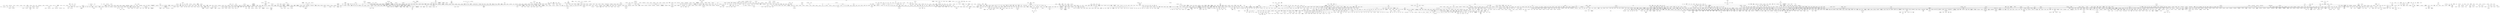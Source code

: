 strict graph "" {
	node [label="\N"];
	1	 [fontsize=30,
		height=0.4722222222222222,
		label="10,000 Maniacs",
		level=1,
		pos="17126.64,-38892.99",
		weight=185348,
		width=2.9444444444444446];
	248	 [fontsize=30,
		height=0.4722222222222222,
		label="Beth Orton",
		level=1,
		pos="13778.39,-36672.89",
		weight=312380,
		width=2.013888888888889];
	1 -- 248;
	10	 [fontsize=30,
		height=0.4722222222222222,
		label="*NSYNC",
		level=1,
		pos="-25185.61,-15562.26",
		weight=286836,
		width=1.625];
	1065	 [fontsize=30,
		height=0.4722222222222222,
		label="Jessica Simpson",
		level=2,
		pos="-26399.57,-14653.60",
		weight=298868,
		width=3.125];
	10 -- 1065;
	100	 [fontsize=30,
		height=0.4722222222222222,
		label=Amiina,
		level=5,
		pos="-51378.15,36324.75",
		weight=132408,
		width=1.2777777777777777];
	2041	 [fontsize=30,
		height=0.4722222222222222,
		label="The Album\nLeaf",
		level=5,
		pos="-52013.65,34829.25",
		weight=351326,
		width=3.1666666666666665];
	100 -- 2041;
	1000	 [fontsize=30,
		height=0.4722222222222222,
		label=Incubus,
		level=1,
		pos="-2176.00,-25022.75",
		weight=1214650,
		width=1.4583333333333333];
	831	 [fontsize=30,
		height=0.4722222222222222,
		label=Fuel,
		level=1,
		pos="-1897.68,-21607.23",
		weight=373212,
		width=0.8055555555555556];
	1000 -- 831;
	1001	 [fontsize=30,
		height=0.4722222222222222,
		label="India.Arie",
		level=3,
		pos="-35257.24,-46342.10",
		weight=272268,
		width=1.7638888888888888];
	1476	 [fontsize=30,
		height=0.4722222222222222,
		label=Musiq,
		level=5,
		pos="-32584.12,-46981.40",
		weight=110855,
		width=1.1111111111111112];
	1001 -- 1476;
	1002	 [fontsize=30,
		height=0.4722222222222222,
		label="Indigo Girls",
		level=1,
		pos="13349.40,-32628.69",
		weight=175174,
		width=2.111111111111111];
	1002 -- 248;
	1003	 [fontsize=30,
		height=0.4722222222222222,
		label=Infernal,
		level=3,
		pos="-19594.56,-6836.48",
		weight=147992,
		width=1.3888888888888888];
	1212	 [fontsize=30,
		height=0.4722222222222222,
		label="Kylie Minogue",
		level=2,
		pos="-22849.13,-3677.68",
		weight=780058,
		width=2.611111111111111];
	1003 -- 1212;
	2385	 [fontsize=30,
		height=0.4722222222222222,
		label="Uniting Nations",
		level=7,
		pos="-19364.60,-4992.36",
		weight=103026,
		width=2.8194444444444446];
	1003 -- 2385;
	413	 [fontsize=30,
		height=0.4722222222222222,
		label=Cascada,
		level=5,
		pos="-20960.01,-6415.92",
		weight=422222,
		width=1.6388888888888888];
	1003 -- 413;
	63	 [fontsize=30,
		height=0.4722222222222222,
		label=Alcazar,
		level=2,
		pos="-17134.09,-6095.63",
		weight=109594,
		width=1.3888888888888888];
	1003 -- 63;
	910	 [fontsize=30,
		height=0.4722222222222222,
		label="Groove Coverage",
		level=6,
		pos="-19250.44,-8105.41",
		weight=249442,
		width=3.2916666666666665];
	1003 -- 910;
	986	 [fontsize=30,
		height=0.4722222222222222,
		label="Ian Van\nDahl",
		level=2,
		pos="-15926.34,-9643.07",
		weight=207732,
		width=2.638888888888889];
	1003 -- 986;
	1004	 [fontsize=30,
		height=0.4722222222222222,
		label="In Flames",
		level=4,
		pos="14266.13,45378.16",
		weight=514041,
		width=1.8333333333333333];
	542	 [fontsize=30,
		height=0.4722222222222222,
		label="Dark Tranquillity",
		level=5,
		pos="13066.10,43764.74",
		weight=232932,
		width=3.013888888888889];
	1004 -- 542;
	1005	 [fontsize=30,
		height=0.4722222222222222,
		label="Ingrid Michaelson",
		level=3,
		pos="12906.98,-16640.32",
		weight=254827,
		width=3.263888888888889];
	1713	 [fontsize=30,
		height=0.4722222222222222,
		label="Regina Spektor",
		level=3,
		pos="9656.33,-18321.14",
		weight=689251,
		width=2.875];
	1005 -- 1713;
	2362	 [fontsize=30,
		height=0.4722222222222222,
		label="Tristan Prettyman",
		level=5,
		pos="15882.70,-19022.55",
		weight=153970,
		width=3.2916666666666665];
	1005 -- 2362;
	1006	 [fontsize=30,
		height=0.4722222222222222,
		label=Interpol,
		level=5,
		pos="-2343.33,41447.18",
		weight=1087041,
		width=1.3888888888888888];
	1127	 [fontsize=30,
		height=0.4722222222222222,
		label="Joy Division",
		level=6,
		pos="-3926.44,42506.67",
		weight=764356,
		width=2.2222222222222223];
	1006 -- 1127;
	1007	 [fontsize=30,
		height=0.4722222222222222,
		label=INXS,
		level=7,
		pos="30479.66,19232.60",
		weight=514441,
		width=0.9722222222222222];
	1389	 [fontsize=30,
		height=0.4722222222222222,
		label="Men at\nWork",
		level=7,
		pos="31725.21,20230.51",
		weight=251687,
		width=2.5972222222222223];
	1007 -- 1389;
	1008	 [fontsize=30,
		height=0.4722222222222222,
		label="Irene Cara",
		level=6,
		pos="26752.16,-29112.34",
		weight=118555,
		width=1.9722222222222223];
	1564	 [fontsize=30,
		height=0.4722222222222222,
		label="Olivia Newton-John",
		level=2,
		pos="26210.08,-27617.15",
		weight=127094,
		width=3.611111111111111];
	1008 -- 1564;
	1009	 [fontsize=30,
		height=0.4722222222222222,
		label="Iron &\nWine",
		level=4,
		pos="-50760.72,7044.84",
		weight=814278,
		width=2.4027777777777777];
	797	 [fontsize=30,
		height=0.4722222222222222,
		label="Fleet Foxes",
		level=5,
		pos="-54906.33,5169.57",
		weight=368486,
		width=2.1805555555555554];
	1009 -- 797;
	101	 [fontsize=30,
		height=0.4722222222222222,
		label="Amon Amarth",
		level=5,
		pos="12330.29,47194.09",
		weight=224808,
		width=2.5416666666666665];
	101 -- 542;
	731	 [fontsize=30,
		height=0.4722222222222222,
		label=Ensiferum,
		level=5,
		pos="12344.10,50513.67",
		weight=181637,
		width=1.875];
	101 -- 731;
	1010	 [fontsize=30,
		height=0.4722222222222222,
		label="Iron Butterfly",
		level=1,
		pos="38524.71,-10161.69",
		weight=136163,
		width=2.361111111111111];
	1055	 [fontsize=30,
		height=0.4722222222222222,
		label="Jefferson Airplane",
		level=1,
		pos="38298.18,-12136.38",
		weight=542912,
		width=3.361111111111111];
	1010 -- 1055;
	1011	 [fontsize=30,
		height=0.4722222222222222,
		label="Iron Maiden",
		level=3,
		pos="87067.88,69178.60",
		weight=836037,
		width=2.1944444444444446];
	949	 [fontsize=30,
		height=0.4722222222222222,
		label=Helloween,
		level=5,
		pos="84078.28,69897.90",
		weight=297463,
		width=1.9444444444444444];
	1011 -- 949;
	1012	 [fontsize=30,
		height=0.4722222222222222,
		label="Isaac Hayes",
		level=4,
		pos="25854.02,17905.26",
		weight=272216,
		width=2.2916666666666665];
	2200	 [fontsize=30,
		height=0.4722222222222222,
		label="The O'Jays",
		level=4,
		pos="24179.35,16316.45",
		weight=143905,
		width=2.0972222222222223];
	1012 -- 2200;
	1013	 [fontsize=30,
		height=0.4722222222222222,
		label=Isis,
		level=8,
		pos="14049.22,35117.95",
		weight=176304,
		width=0.625];
	1361	 [fontsize=30,
		height=0.4722222222222222,
		label=Mastodon,
		level=7,
		pos="15837.58,34506.76",
		weight=241190,
		width=1.8333333333333333];
	1013 -- 1361;
	1014	 [fontsize=30,
		height=0.4722222222222222,
		label=Islands,
		level=5,
		pos="-43533.10,14445.67",
		weight=224987,
		width=1.3194444444444444];
	2048	 [fontsize=30,
		height=0.4722222222222222,
		label="The Apples\nin Stereo",
		level=5,
		pos="-41190.18,15723.49",
		weight=225617,
		width=4.125];
	1014 -- 2048;
	1015	 [fontsize=30,
		height=0.4722222222222222,
		label="It Dies\nToday",
		level=2,
		pos="-65814.84,-12177.52",
		weight=116737,
		width=2.6805555555555554];
	185	 [fontsize=30,
		height=0.4722222222222222,
		label="August Burns\nRed",
		level=2,
		pos="-65674.52,-9096.75",
		weight=102240,
		width=3.611111111111111];
	1015 -- 185;
	1016	 [fontsize=30,
		height=0.4722222222222222,
		label="Jack's Mannequin",
		level=4,
		pos="-42969.06,-26259.59",
		weight=308392,
		width=3.3194444444444446];
	2161	 [fontsize=30,
		height=0.4722222222222222,
		label="The Hush\nSound",
		level=6,
		pos="-45316.70,-26137.80",
		weight=139773,
		width=3.361111111111111];
	1016 -- 2161;
	1017	 [fontsize=30,
		height=0.4722222222222222,
		label="Jackie Wilson",
		level=6,
		pos="22012.95,-52047.64",
		weight=124880,
		width=2.5416666666666665];
	1351	 [fontsize=30,
		height=0.4722222222222222,
		label="Martha Reeves &\nThe Vandellas",
		level=8,
		pos="21489.74,-49950.07",
		weight=127315,
		width=6.236111111111111];
	1017 -- 1351;
	1018	 [fontsize=30,
		height=0.4722222222222222,
		label="Jack Johnson",
		level=7,
		pos="19682.10,-15401.94",
		weight=1099826,
		width=2.5416666666666665];
	1018 -- 2362;
	549	 [fontsize=30,
		height=0.4722222222222222,
		label="Dave Matthews &\nTim Reynolds",
		level=7,
		pos="21005.75,-10969.45",
		weight=110409,
		width=6.152777777777778];
	1018 -- 549;
	1019	 [fontsize=30,
		height=0.4722222222222222,
		label="Jackson Browne",
		level=5,
		pos="24074.54,-15735.35",
		weight=221481,
		width=3.0555555555555554];
	2402	 [fontsize=30,
		height=0.4722222222222222,
		label="Van Morrison",
		level=7,
		pos="25770.82,-16589.05",
		weight=650090,
		width=2.4722222222222223];
	1019 -- 2402;
	102	 [fontsize=30,
		height=0.4722222222222222,
		label="Amon Tobin",
		level=2,
		pos="-25133.72,21828.16",
		weight=440972,
		width=2.25];
	2123	 [fontsize=30,
		height=0.4722222222222222,
		label="The Dust\nBrothers",
		level=5,
		pos="-22613.03,21478.19",
		weight=141869,
		width=3.611111111111111];
	102 -- 2123;
	1020	 [fontsize=30,
		height=0.4722222222222222,
		label="Jaco Pastorius",
		level=8,
		pos="63690.69,-12754.91",
		weight=135399,
		width=2.736111111111111];
	443	 [fontsize=30,
		height=0.4722222222222222,
		label="Chick Corea",
		level=4,
		pos="62180.35,-12428.66",
		weight=166943,
		width=2.2916666666666665];
	1020 -- 443;
	1021	 [fontsize=30,
		height=0.4722222222222222,
		label="Jacques Brel",
		level=8,
		pos="43864.54,-7506.87",
		weight=143415,
		width=2.4027777777777777];
	1827	 [fontsize=30,
		height=0.4722222222222222,
		label="Serge Gainsbourg",
		level=8,
		pos="42130.71,-9366.03",
		weight=234416,
		width=3.375];
	1021 -- 1827;
	382	 [fontsize=30,
		height=0.4722222222222222,
		label="Édith Piaf",
		level=7,
		pos="45950.31,-7872.95",
		weight=235332,
		width=1.7777777777777777];
	1021 -- 382;
	428	 [fontsize=30,
		height=0.4722222222222222,
		label="Charles Aznavour",
		level=7,
		pos="41304.98,-7611.79",
		weight=102760,
		width=3.3055555555555554];
	1021 -- 428;
	1022	 [fontsize=30,
		height=0.4722222222222222,
		label=Jadakiss,
		level=8,
		pos="-15507.56,-37210.24",
		weight=118750,
		width=1.625];
	1284	 [fontsize=30,
		height=0.4722222222222222,
		label="Lloyd Banks",
		level=2,
		pos="-14363.21,-38166.57",
		weight=141309,
		width=2.263888888888889];
	1022 -- 1284;
	1023	 [fontsize=30,
		height=0.4722222222222222,
		label="Jaga Jazzist",
		level=2,
		pos="-31744.56,16024.67",
		weight=162373,
		width=2.2916666666666665];
	1867	 [fontsize=30,
		height=0.4722222222222222,
		label=Skalpel,
		level=2,
		pos="-34876.97,17512.32",
		weight=186939,
		width=1.3611111111111112];
	1023 -- 1867;
	2090	 [fontsize=30,
		height=0.4722222222222222,
		label="The Cinematic\nOrchestra",
		level=2,
		pos="-29777.83,16519.83",
		weight=432356,
		width=4.861111111111111];
	1023 -- 2090;
	24	 [fontsize=30,
		height=0.4722222222222222,
		label="9 Lazy\n9",
		level=2,
		pos="-31137.07,14121.28",
		weight=168403,
		width=1.8055555555555556];
	1023 -- 24;
	2468	 [fontsize=30,
		height=0.4722222222222222,
		label="Xploding Plastix",
		level=2,
		pos="-29431.24,14838.17",
		weight=143982,
		width=2.9583333333333335];
	1023 -- 2468;
	371	 [fontsize=30,
		height=0.4722222222222222,
		label="Bugge Wesseltoft",
		level=6,
		pos="-32404.00,17918.91",
		weight=114701,
		width=3.263888888888889];
	1023 -- 371;
	1024	 [fontsize=30,
		height=0.4722222222222222,
		label="Jagged Edge",
		level=1,
		pos="-28029.59,-48859.64",
		weight=120661,
		width=2.4583333333333335];
	1083	 [fontsize=30,
		height=0.4722222222222222,
		label=Joe,
		level=1,
		pos="-30373.20,-53356.20",
		weight=135278,
		width=0.6666666666666666];
	1024 -- 1083;
	283	 [fontsize=30,
		height=0.4722222222222222,
		label=Blackstreet,
		level=1,
		pos="-26899.49,-47520.36",
		weight=101549,
		width=2.0555555555555554];
	1024 -- 283;
	1025	 [fontsize=30,
		height=0.4722222222222222,
		label=Jakatta,
		level=3,
		pos="-20712.36,3439.64",
		weight=134443,
		width=1.3472222222222223];
	774	 [fontsize=30,
		height=0.4722222222222222,
		label="FC/Kahuna",
		level=3,
		pos="-21058.08,5532.93",
		weight=113815,
		width=2.111111111111111];
	1025 -- 774;
	1026	 [fontsize=30,
		height=0.4722222222222222,
		label=Jamelia,
		level=4,
		pos="-34527.03,-3132.12",
		weight=241433,
		width=1.4305555555555556];
	1477	 [fontsize=30,
		height=0.4722222222222222,
		label="Mutya Buena",
		level=4,
		pos="-33484.89,-3795.46",
		weight=149083,
		width=2.4583333333333335];
	1026 -- 1477;
	1027	 [fontsize=30,
		height=0.4722222222222222,
		label=James,
		level=8,
		pos="-914.72,14475.92",
		weight=246690,
		width=1.2222222222222223];
	1044	 [fontsize=30,
		height=0.4722222222222222,
		label="Jarvis Cocker",
		level=7,
		pos="-1506.09,13628.58",
		weight=102396,
		width=2.5277777777777777];
	1027 -- 1044;
	1028	 [fontsize=30,
		height=0.4722222222222222,
		label="James Blunt",
		level=5,
		pos="-7848.45,5232.47",
		weight=873851,
		width=2.2916666666666665];
	1169	 [fontsize=30,
		height=0.4722222222222222,
		label=Keane,
		level=5,
		pos="-5914.12,5705.10",
		weight=1088831,
		width=1.2083333333333333];
	1028 -- 1169;
	2002	 [fontsize=30,
		height=0.4722222222222222,
		label="Take That",
		level=4,
		pos="-9290.70,5408.09",
		weight=319087,
		width=1.875];
	1028 -- 2002;
	1029	 [fontsize=30,
		height=0.4722222222222222,
		label="James Brown",
		level=4,
		pos="25585.59,23347.51",
		weight=595105,
		width=2.5277777777777777];
	264	 [fontsize=30,
		height=0.4722222222222222,
		label="Bill Withers",
		level=4,
		pos="26162.96,20966.04",
		weight=342098,
		width=2.0833333333333335];
	1029 -- 264;
	103	 [fontsize=30,
		height=0.4722222222222222,
		label=Amorphis,
		level=5,
		pos="11132.81,44984.64",
		weight=206114,
		width=1.7638888888888888];
	103 -- 542;
	1030	 [fontsize=30,
		height=0.4722222222222222,
		label="James Horner",
		level=3,
		pos="-17755.23,13667.16",
		weight=184293,
		width=2.611111111111111];
	1090	 [fontsize=30,
		height=0.4722222222222222,
		label="John Barry",
		level=3,
		pos="-18029.63,12139.58",
		weight=123109,
		width=2.013888888888889];
	1030 -- 1090;
	1199	 [fontsize=30,
		height=0.4722222222222222,
		label="Klaus Badelt",
		level=3,
		pos="-16861.36,16686.55",
		weight=211545,
		width=2.3333333333333335];
	1030 -- 1199;
	246	 [fontsize=30,
		height=0.4722222222222222,
		label="Bernard Herrmann",
		level=3,
		pos="-19269.38,13124.78",
		weight=176836,
		width=3.4444444444444446];
	1030 -- 246;
	1031	 [fontsize=30,
		height=0.4722222222222222,
		label="James Morrison",
		level=3,
		pos="21610.69,-24151.07",
		weight=450459,
		width=2.9583333333333335];
	1142	 [fontsize=30,
		height=0.4722222222222222,
		label="Justin Nozuka",
		level=5,
		pos="20632.35,-22426.25",
		weight=107972,
		width=2.611111111111111];
	1031 -- 1142;
	1032	 [fontsize=30,
		height=0.4722222222222222,
		label="James Newton\nHoward",
		level=3,
		pos="-18284.54,15479.03",
		weight=129302,
		width=4.541666666666667];
	1032 -- 1199;
	1033	 [fontsize=30,
		height=0.4722222222222222,
		label="James Taylor",
		level=7,
		pos="27236.76,-19273.40",
		weight=347328,
		width=2.5];
	1093	 [fontsize=30,
		height=0.4722222222222222,
		label="John Denver",
		level=6,
		pos="29211.43,-21738.29",
		weight=185614,
		width=2.361111111111111];
	1033 -- 1093;
	1033 -- 2402;
	1034	 [fontsize=30,
		height=0.4722222222222222,
		label="Jamie Cullum",
		level=8,
		pos="-18510.81,-30246.56",
		weight=450203,
		width=2.5277777777777777];
	1125	 [fontsize=30,
		height=0.4722222222222222,
		label="Joss Stone",
		level=3,
		pos="-16535.28,-28906.77",
		weight=487412,
		width=2.0555555555555554];
	1034 -- 1125;
	1035	 [fontsize=30,
		height=0.4722222222222222,
		label="Jamie Foxx",
		level=3,
		pos="-31096.58,-48369.88",
		weight=114725,
		width=2.125];
	1035 -- 1476;
	1036	 [fontsize=30,
		height=0.4722222222222222,
		label="Jamie T",
		level=6,
		pos="-14727.55,66.80",
		weight=142957,
		width=1.4861111111111112];
	1144	 [fontsize=30,
		height=0.4722222222222222,
		label="Just Jack",
		level=6,
		pos="-14471.79,-2229.38",
		weight=182697,
		width=1.7361111111111112];
	1036 -- 1144;
	1037	 [fontsize=30,
		height=0.4722222222222222,
		label=Jamiroquai,
		level=8,
		pos="-36314.89,14398.19",
		weight=794992,
		width=2.0416666666666665];
	2222	 [fontsize=30,
		height=0.4722222222222222,
		label="The Quantic\nSoul Orchestra",
		level=4,
		pos="-35608.82,14832.65",
		weight=109821,
		width=5.402777777777778];
	1037 -- 2222;
	1038	 [fontsize=30,
		height=0.4722222222222222,
		label="Jane Monheit",
		level=7,
		pos="48335.78,1441.52",
		weight=101781,
		width=2.5];
	1492	 [fontsize=30,
		height=0.4722222222222222,
		label="Nancy Wilson",
		level=5,
		pos="49039.52,3596.13",
		weight=148489,
		width=2.5416666666666665];
	1038 -- 1492;
	1039	 [fontsize=30,
		height=0.4722222222222222,
		label="Janet Jackson",
		level=2,
		pos="-31295.33,-23103.59",
		weight=474302,
		width=2.6666666666666665];
	1340	 [fontsize=30,
		height=0.4722222222222222,
		label="Mariah Carey",
		level=4,
		pos="-28780.83,-25072.46",
		weight=720333,
		width=2.5];
	1039 -- 1340;
	104	 [fontsize=30,
		height=0.4722222222222222,
		label="Amos Lee",
		level=4,
		pos="18553.86,-19462.11",
		weight=276612,
		width=1.875];
	104 -- 2362;
	1040	 [fontsize=30,
		height=0.4722222222222222,
		label="Janis Joplin",
		level=7,
		pos="40428.90,-16385.55",
		weight=541450,
		width=2.1805555555555554];
	2166	 [fontsize=30,
		height=0.4722222222222222,
		label="The Jimi\nHendrix Experience",
		level=1,
		pos="38026.17,-16935.00",
		weight=495688,
		width=5.555555555555555];
	1040 -- 2166;
	1041	 [fontsize=30,
		height=0.4722222222222222,
		label=Japan,
		level=2,
		pos="44028.82,18450.30",
		weight=101153,
		width=1.1388888888888888];
	45	 [fontsize=30,
		height=0.4722222222222222,
		label="A Flock\nof Seagulls",
		level=3,
		pos="43922.40,20104.22",
		weight=191016,
		width=3.7916666666666665];
	1041 -- 45;
	1042	 [fontsize=30,
		height=0.4722222222222222,
		label="Jarabe de\nPalo",
		level=4,
		pos="5684.66,-18057.05",
		weight=173446,
		width=3.0277777777777777];
	1291	 [fontsize=30,
		height=0.4722222222222222,
		label="Los Rodríguez",
		level=5,
		pos="3950.57,-16009.76",
		weight=102724,
		width=2.7083333333333335];
	1042 -- 1291;
	225	 [fontsize=30,
		height=0.4722222222222222,
		label=Bebe,
		level=4,
		pos="6045.35,-20813.40",
		weight=125493,
		width=0.9722222222222222];
	1042 -- 225;
	1043	 [fontsize=30,
		height=0.4722222222222222,
		label="Ja Rule",
		level=2,
		pos="-11748.30,-36636.35",
		weight=197508,
		width=1.4166666666666667];
	1043 -- 1284;
	2116	 [fontsize=30,
		height=0.4722222222222222,
		label="The Divine\nComedy",
		level=8,
		pos="-288.05,12402.28",
		weight=145381,
		width=3.888888888888889];
	1044 -- 2116;
	2281	 [fontsize=30,
		height=0.4722222222222222,
		label="The Verve",
		level=7,
		pos="-5577.37,13009.32",
		weight=923596,
		width=1.9166666666666667];
	1044 -- 2281;
	1045	 [fontsize=30,
		height=0.4722222222222222,
		label="Jason Mraz",
		level=8,
		pos="14525.84,-22230.19",
		weight=643326,
		width=2.1527777777777777];
	1045 -- 2362;
	1046	 [fontsize=30,
		height=0.4722222222222222,
		label="Jay-Jay Johanson",
		level=5,
		pos="-19510.79,28660.45",
		weight=133300,
		width=3.361111111111111];
	2386	 [fontsize=30,
		height=0.4722222222222222,
		label=UNKLE,
		level=5,
		pos="-21213.06,26916.51",
		weight=490687,
		width=1.3888888888888888];
	1046 -- 2386;
	1047	 [fontsize=30,
		height=0.4722222222222222,
		label="Jay-Z",
		level=7,
		pos="-22592.40,-41542.17",
		weight=638981,
		width=1.0416666666666667];
	1305	 [fontsize=30,
		height=0.4722222222222222,
		label=Ludacris,
		level=7,
		pos="-25814.42,-38055.51",
		weight=423907,
		width=1.5694444444444444];
	1047 -- 1305;
	1457	 [fontsize=30,
		height=0.4722222222222222,
		label="Mos Def",
		level=6,
		pos="-18994.47,-45373.70",
		weight=311431,
		width=1.5555555555555556];
	1047 -- 1457;
	1048	 [fontsize=30,
		height=0.4722222222222222,
		label="Jay-Z and\nLinkin Park",
		level=6,
		pos="15012.99,16420.32",
		weight=330083,
		width=4.263888888888889];
	1591	 [fontsize=30,
		height=0.4722222222222222,
		label="Papa Roach",
		level=2,
		pos="13471.04,17828.91",
		weight=780535,
		width=2.2916666666666665];
	1048 -- 1591;
	1049	 [fontsize=30,
		height=0.4722222222222222,
		label=Jazzamor,
		level=3,
		pos="-31216.78,10095.25",
		weight=114778,
		width=1.8055555555555556];
	1430	 [fontsize=30,
		height=0.4722222222222222,
		label="Minus 8",
		level=6,
		pos="-32721.35,9862.68",
		weight=169244,
		width=1.4583333333333333];
	1049 -- 1430;
	105	 [fontsize=30,
		height=0.4722222222222222,
		label=Amparanoia,
		level=5,
		pos="6183.23,-24580.91",
		weight=101806,
		width=2.25];
	1314	 [fontsize=30,
		height=0.4722222222222222,
		label=Macaco,
		level=5,
		pos="6018.22,-23323.67",
		weight=104340,
		width=1.4583333333333333];
	105 -- 1314;
	1050	 [fontsize=30,
		height=0.4722222222222222,
		label=Jazzanova,
		level=2,
		pos="-39529.30,6781.47",
		weight=300664,
		width=1.9861111111111112];
	1213	 [fontsize=30,
		height=0.4722222222222222,
		label="Kyoto Jazz\nMassive",
		level=2,
		pos="-38255.62,7071.60",
		weight=129760,
		width=3.9166666666666665];
	1050 -- 1213;
	1051	 [fontsize=30,
		height=0.4722222222222222,
		label="J.B.O.",
		level=8,
		pos="63839.13,27884.57",
		weight=105491,
		width=1.1527777777777777];
	2459	 [fontsize=30,
		height=0.4722222222222222,
		label=WIZO,
		level=8,
		pos="62426.73,27541.13",
		weight=106392,
		width=1.0833333333333333];
	1051 -- 2459;
	1052	 [fontsize=30,
		height=0.4722222222222222,
		label="Jean-Michel Jarre",
		level=5,
		pos="54452.25,18383.52",
		weight=228313,
		width=3.3055555555555554];
	2009	 [fontsize=30,
		height=0.4722222222222222,
		label="Tangerine Dream",
		level=5,
		pos="55864.56,16243.52",
		weight=165123,
		width=3.236111111111111];
	1052 -- 2009;
	2472	 [fontsize=30,
		height=0.4722222222222222,
		label=Yanni,
		level=5,
		pos="54894.48,22109.31",
		weight=141870,
		width=1.0694444444444444];
	1052 -- 2472;
	574	 [fontsize=30,
		height=0.4722222222222222,
		label="Deep Forest",
		level=5,
		pos="52344.72,18372.74",
		weight=226153,
		width=2.2916666666666665];
	1052 -- 574;
	1053	 [fontsize=30,
		height=0.4722222222222222,
		label="Jedi Mind\nTricks",
		level=8,
		pos="-14377.81,-50472.04",
		weight=166554,
		width=3.236111111111111];
	996	 [fontsize=30,
		height=0.4722222222222222,
		label="Immortal Technique",
		level=6,
		pos="-15884.61,-50380.65",
		weight=171592,
		width=3.6805555555555554];
	1053 -- 996;
	1054	 [fontsize=30,
		height=0.4722222222222222,
		label="Jeff Buckley",
		level=7,
		pos="-61019.31,15095.49",
		weight=761225,
		width=2.25];
	1523	 [fontsize=30,
		height=0.4722222222222222,
		label="Nick Drake",
		level=4,
		pos="-60478.18,17956.55",
		weight=657487,
		width=2.0416666666666665];
	1054 -- 1523;
	1055 -- 2166;
	1056	 [fontsize=30,
		height=0.4722222222222222,
		label=Jem,
		level=3,
		pos="-11052.52,28683.45",
		weight=484415,
		width=0.7916666666666666];
	272	 [fontsize=30,
		height=0.4722222222222222,
		label="Bitter:Sweet",
		level=7,
		pos="-12215.23,26624.69",
		weight=122634,
		width=2.25];
	1056 -- 272;
	1057	 [fontsize=30,
		height=0.4722222222222222,
		label="Jennifer Hudson",
		level=3,
		pos="-23466.91,-28142.00",
		weight=115919,
		width=3.0277777777777777];
	1057 -- 1125;
	1057 -- 1340;
	1058	 [fontsize=30,
		height=0.4722222222222222,
		label="Jennifer Lopez",
		level=5,
		pos="-26368.41,-23693.67",
		weight=570845,
		width=2.736111111111111];
	1058 -- 1340;
	1059	 [fontsize=30,
		height=0.4722222222222222,
		label="Jenny Lewis with The\nWatson Twins",
		level=6,
		pos="10696.29,-20565.57",
		weight=100892,
		width=6.944444444444445];
	1059 -- 1713;
	106	 [fontsize=30,
		height=0.4722222222222222,
		label="Amy Macdonald",
		level=3,
		pos="14052.43,-45068.16",
		weight=327841,
		width=2.986111111111111];
	944	 [fontsize=30,
		height=0.4722222222222222,
		label="Heather Nova",
		level=3,
		pos="12556.26,-43202.32",
		weight=228168,
		width=2.5694444444444446];
	106 -- 944;
	1060	 [fontsize=30,
		height=0.4722222222222222,
		label="Jens Lekman",
		level=6,
		pos="-45646.90,-8874.15",
		weight=242322,
		width=2.4722222222222223];
	2272	 [fontsize=30,
		height=0.4722222222222222,
		label="The Tough\nAlliance",
		level=8,
		pos="-43617.29,-8022.68",
		weight=114582,
		width=3.8194444444444446];
	1060 -- 2272;
	1061	 [fontsize=30,
		height=0.4722222222222222,
		label="Jerry Cantrell",
		level=4,
		pos="8168.54,-3090.14",
		weight=107848,
		width=2.4722222222222223];
	74	 [fontsize=30,
		height=0.4722222222222222,
		label="Alice in\nChains",
		level=4,
		pos="6241.71,-292.93",
		weight=629040,
		width=2.986111111111111];
	1061 -- 74;
	1062	 [fontsize=30,
		height=0.4722222222222222,
		label="Jerry Goldsmith",
		level=3,
		pos="-17778.25,17750.03",
		weight=118862,
		width=2.9166666666666665];
	1062 -- 1199;
	1063	 [fontsize=30,
		height=0.4722222222222222,
		label="Jerry Lee\nLewis",
		level=7,
		pos="20348.45,-39343.42",
		weight=202282,
		width=3.1527777777777777];
	2126	 [fontsize=30,
		height=0.4722222222222222,
		label="The Everly\nBrothers",
		level=7,
		pos="21580.07,-39471.78",
		weight=182204,
		width=3.9166666666666665];
	1063 -- 2126;
	1064	 [fontsize=30,
		height=0.4722222222222222,
		label="Jesse McCartney",
		level=1,
		pos="-28890.26,-18132.15",
		weight=202719,
		width=3.2222222222222223];
	958	 [fontsize=30,
		height=0.4722222222222222,
		label="Hilary Duff",
		level=2,
		pos="-29334.72,-16906.80",
		weight=408619,
		width=1.9444444444444444];
	1064 -- 958;
	1162	 [fontsize=30,
		height=0.4722222222222222,
		label="Katharine McPhee",
		level=8,
		pos="-25188.19,-14041.19",
		weight=105181,
		width=3.4305555555555554];
	1065 -- 1162;
	164	 [fontsize=30,
		height=0.4722222222222222,
		label="Ashlee Simpson",
		level=4,
		pos="-32001.27,-15210.86",
		weight=469115,
		width=3.013888888888889];
	1065 -- 164;
	1066	 [fontsize=30,
		height=0.4722222222222222,
		label=Jet,
		level=7,
		pos="4688.86,6897.08",
		weight=747836,
		width=0.5555555555555556];
	2291	 [fontsize=30,
		height=0.4722222222222222,
		label="The White\nStripes",
		level=6,
		pos="1787.05,5960.03",
		weight=1242635,
		width=3.5416666666666665];
	1066 -- 2291;
	1067	 [fontsize=30,
		height=0.4722222222222222,
		label="Jethro Tull",
		level=8,
		pos="33014.90,-1478.78",
		weight=456792,
		width=1.9444444444444444];
	806	 [fontsize=30,
		height=0.4722222222222222,
		label=Focus,
		level=8,
		pos="33711.97,-968.88",
		weight=110746,
		width=1.1388888888888888];
	1067 -- 806;
	1068	 [fontsize=30,
		height=0.4722222222222222,
		label=Jewel,
		level=3,
		pos="-3880.93,-41390.00",
		weight=485526,
		width=1.0694444444444444];
	1387	 [fontsize=30,
		height=0.4722222222222222,
		label="Melissa Etheridge",
		level=5,
		pos="-2234.93,-41656.06",
		weight=181427,
		width=3.3055555555555554];
	1068 -- 1387;
	1069	 [fontsize=30,
		height=0.4722222222222222,
		label="Jill Scott",
		level=5,
		pos="-35442.19,-48642.99",
		weight=233196,
		width=1.5555555555555556];
	1069 -- 1476;
	107	 [fontsize=30,
		height=0.4722222222222222,
		label="Amy Winehouse",
		level=3,
		pos="-13997.54,-28858.96",
		weight=1006978,
		width=3.0277777777777777];
	107 -- 1125;
	1070	 [fontsize=30,
		height=0.4722222222222222,
		label="Jim Croce",
		level=5,
		pos="31163.04,-20233.83",
		weight=143632,
		width=1.875];
	1070 -- 1093;
	1071	 [fontsize=30,
		height=0.4722222222222222,
		label="Jimi Hendrix",
		level=6,
		pos="38026.19,-19723.56",
		weight=1088057,
		width=2.2916666666666665];
	1071 -- 2166;
	1072	 [fontsize=30,
		height=0.4722222222222222,
		label="Jim Jones",
		level=8,
		pos="-14762.53,-40299.84",
		weight=101578,
		width=1.875];
	1072 -- 1284;
	1073	 [fontsize=30,
		height=0.4722222222222222,
		label="Jimmy Buffett",
		level=3,
		pos="27174.82,-21224.32",
		weight=131225,
		width=2.5277777777777777];
	1073 -- 1093;
	1074	 [fontsize=30,
		height=0.4722222222222222,
		label="Jimmy Eat\nWorld",
		level=3,
		pos="10784.84,-10572.13",
		weight=936209,
		width=3.375];
	2050	 [fontsize=30,
		height=0.4722222222222222,
		label="The Ataris",
		level=4,
		pos="10643.20,-6937.04",
		weight=402386,
		width=1.9027777777777777];
	1074 -- 2050;
	840	 [fontsize=30,
		height=0.4722222222222222,
		label="Further Seems\nForever",
		level=8,
		pos="9305.33,-12466.03",
		weight=138114,
		width=4.541666666666667];
	1074 -- 840;
	1075	 [fontsize=30,
		height=0.4722222222222222,
		label="Jim Sturgess",
		level=7,
		pos="61247.31,43965.33",
		weight=124086,
		width=2.4027777777777777];
	326	 [fontsize=30,
		height=0.4722222222222222,
		label=Bono,
		level=7,
		pos="62692.68,43175.59",
		weight=121569,
		width=0.9722222222222222];
	1075 -- 326;
	1076	 [fontsize=30,
		height=0.4722222222222222,
		label="J.J. Cale",
		level=7,
		pos="32176.63,-7580.81",
		weight=165374,
		width=1.625];
	1104	 [fontsize=30,
		height=0.4722222222222222,
		label="Johnny Winter",
		level=3,
		pos="31204.95,-5597.54",
		weight=131056,
		width=2.6666666666666665];
	1076 -- 1104;
	1077	 [fontsize=30,
		height=0.4722222222222222,
		label="Joan as\nPolice Woman",
		level=3,
		pos="10398.54,-37368.59",
		weight=100072,
		width=4.486111111111111];
	1077 -- 248;
	1078	 [fontsize=30,
		height=0.4722222222222222,
		label="Joan Baez",
		level=7,
		pos="-67023.66,14037.16",
		weight=237307,
		width=1.9722222222222223];
	1250	 [fontsize=30,
		height=0.4722222222222222,
		label="Leonard Cohen",
		level=7,
		pos="-65685.32,14622.18",
		weight=536625,
		width=2.875];
	1078 -- 1250;
	1079	 [fontsize=30,
		height=0.4722222222222222,
		label="Joanna Newsom",
		level=3,
		pos="11905.85,-16381.04",
		weight=368213,
		width=3.0972222222222223];
	1079 -- 1713;
	108	 [fontsize=30,
		height=0.4722222222222222,
		label=Anastacia,
		level=5,
		pos="-38881.91,-19719.39",
		weight=391929,
		width=1.8333333333333333];
	1792	 [fontsize=30,
		height=0.4722222222222222,
		label="Sarah Connor",
		level=5,
		pos="-39889.61,-20540.58",
		weight=121431,
		width=2.5972222222222223];
	108 -- 1792;
	586	 [fontsize=30,
		height=0.4722222222222222,
		label="Delta Goodrem",
		level=5,
		pos="-37406.83,-18517.83",
		weight=210939,
		width=2.8194444444444446];
	108 -- 586;
	1080	 [fontsize=30,
		height=0.4722222222222222,
		label="Joan Osborne",
		level=2,
		pos="363.55,-41730.20",
		weight=205205,
		width=2.611111111111111];
	1080 -- 1387;
	1602	 [fontsize=30,
		height=0.4722222222222222,
		label="Patty Griffin",
		level=5,
		pos="980.85,-45037.18",
		weight=129702,
		width=2.1805555555555554];
	1080 -- 1602;
	1860	 [fontsize=30,
		height=0.4722222222222222,
		label="Sinéad O'Connor",
		level=1,
		pos="-204.73,-39631.23",
		weight=431116,
		width=3.1805555555555554];
	1080 -- 1860;
	19	 [fontsize=30,
		height=0.4722222222222222,
		label="4 Non\nBlondes",
		level=1,
		pos="1999.78,-36170.34",
		weight=176534,
		width=2.9583333333333335];
	1080 -- 19;
	1081	 [fontsize=30,
		height=0.4722222222222222,
		label="Joaquín Sabina",
		level=5,
		pos="6159.73,-15826.64",
		weight=107453,
		width=2.9027777777777777];
	1081 -- 1291;
	1082	 [fontsize=30,
		height=0.4722222222222222,
		label="João Gilberto",
		level=5,
		pos="2667.91,16508.25",
		weight=139669,
		width=2.4722222222222223];
	171	 [fontsize=30,
		height=0.4722222222222222,
		label="Astrud Gilberto",
		level=5,
		pos="1960.37,17687.17",
		weight=230331,
		width=2.7777777777777777];
	1082 -- 171;
	866	 [fontsize=30,
		height=0.4722222222222222,
		label="Gilberto Gil",
		level=8,
		pos="2665.95,14737.72",
		weight=144354,
		width=2.0833333333333335];
	1082 -- 866;
	1167	 [fontsize=30,
		height=0.4722222222222222,
		label="K-Ci &\nJoJo",
		level=1,
		pos="-33705.07,-50931.60",
		weight=113379,
		width=2.4305555555555554];
	1083 -- 1167;
	1283	 [fontsize=30,
		height=0.4722222222222222,
		label=Lloyd,
		level=7,
		pos="-32631.18,-55697.67",
		weight=127864,
		width=1.0];
	1083 -- 1283;
	1344	 [fontsize=30,
		height=0.4722222222222222,
		label=Mario,
		level=6,
		pos="-28809.85,-50996.81",
		weight=209723,
		width=1.0416666666666667];
	1083 -- 1344;
	1350	 [fontsize=30,
		height=0.4722222222222222,
		label="Marques Houston",
		level=1,
		pos="-29709.49,-58398.78",
		weight=101278,
		width=3.2916666666666665];
	1083 -- 1350;
	1083 -- 1476;
	1520	 [fontsize=30,
		height=0.4722222222222222,
		label="Ne-Yo",
		level=3,
		pos="-27286.76,-52054.16",
		weight=449705,
		width=1.1805555555555556];
	1083 -- 1520;
	1565	 [fontsize=30,
		height=0.4722222222222222,
		label=Omarion,
		level=1,
		pos="-36999.34,-52463.85",
		weight=160896,
		width=1.5972222222222223];
	1083 -- 1565;
	1701	 [fontsize=30,
		height=0.4722222222222222,
		label="Ray J",
		level=6,
		pos="-27869.30,-53415.48",
		weight=104936,
		width=1.0694444444444444];
	1083 -- 1701;
	1736	 [fontsize=30,
		height=0.4722222222222222,
		label="R. Kelly",
		level=1,
		pos="-35145.36,-53681.34",
		weight=377998,
		width=1.4305555555555556];
	1083 -- 1736;
	196	 [fontsize=30,
		height=0.4722222222222222,
		label=Babyface,
		level=6,
		pos="-30725.93,-50575.86",
		weight=112784,
		width=1.7361111111111112];
	1083 -- 196;
	2391	 [fontsize=30,
		height=0.4722222222222222,
		label=Usher,
		level=1,
		pos="-26546.73,-52837.12",
		weight=546757,
		width=1.1111111111111112];
	1083 -- 2391;
	3	 [fontsize=30,
		height=0.4722222222222222,
		label=112,
		level=1,
		pos="-35279.00,-51589.03",
		weight=145079,
		width=0.6944444444444444];
	1083 -- 3;
	310	 [fontsize=30,
		height=0.4722222222222222,
		label="Bobby Valentino",
		level=1,
		pos="-37000.06,-55919.97",
		weight=106056,
		width=3.0277777777777777];
	1083 -- 310;
	503	 [fontsize=30,
		height=0.4722222222222222,
		label="Craig David",
		level=6,
		pos="-28803.74,-55042.16",
		weight=312181,
		width=2.1805555555555554];
	1083 -- 503;
	870	 [fontsize=30,
		height=0.4722222222222222,
		label=Ginuwine,
		level=1,
		pos="-28164.63,-57273.50",
		weight=139416,
		width=1.7361111111111112];
	1083 -- 870;
	1084	 [fontsize=30,
		height=0.4722222222222222,
		label="Joe Cocker",
		level=7,
		pos="28316.27,7640.47",
		weight=419628,
		width=2.111111111111111];
	455	 [fontsize=30,
		height=0.4722222222222222,
		label="Chris Rea",
		level=8,
		pos="29112.68,5869.77",
		weight=230694,
		width=1.8472222222222223];
	1084 -- 455;
	1085	 [fontsize=30,
		height=0.4722222222222222,
		label="Joe Dassin",
		level=8,
		pos="40125.34,-7748.92",
		weight=116329,
		width=2.0555555555555554];
	1085 -- 428;
	1086	 [fontsize=30,
		height=0.4722222222222222,
		label="Joe Jackson",
		level=8,
		pos="-52153.66,26186.21",
		weight=163950,
		width=2.3194444444444446];
	713	 [fontsize=30,
		height=0.4722222222222222,
		label="Elvis Costello",
		level=7,
		pos="-53141.71,25527.34",
		weight=477693,
		width=2.5];
	1086 -- 713;
	1087	 [fontsize=30,
		height=0.4722222222222222,
		label="Joe Purdy",
		level=4,
		pos="15060.29,-13434.24",
		weight=138028,
		width=1.875];
	2288	 [fontsize=30,
		height=0.4722222222222222,
		label="The Weepies",
		level=4,
		pos="14651.18,-14731.09",
		weight=220100,
		width=2.4583333333333335];
	1087 -- 2288;
	1088	 [fontsize=30,
		height=0.4722222222222222,
		label="Joe Walsh",
		level=6,
		pos="48059.66,-25370.47",
		weight=142417,
		width=1.9444444444444444];
	2313	 [fontsize=30,
		height=0.4722222222222222,
		label="Three Dog\nNight",
		level=5,
		pos="48431.03,-26991.49",
		weight=211350,
		width=3.2916666666666665];
	1088 -- 2313;
	644	 [fontsize=30,
		height=0.4722222222222222,
		label="Don Henley",
		level=7,
		pos="49876.93,-24563.10",
		weight=207460,
		width=2.1805555555555554];
	1088 -- 644;
	681	 [fontsize=30,
		height=0.4722222222222222,
		label="Eddie Money",
		level=7,
		pos="48968.14,-22921.02",
		weight=110609,
		width=2.4305555555555554];
	1088 -- 681;
	798	 [fontsize=30,
		height=0.4722222222222222,
		label="Fleetwood Mac",
		level=5,
		pos="50456.35,-26572.45",
		weight=675635,
		width=2.8194444444444446];
	1088 -- 798;
	807	 [fontsize=30,
		height=0.4722222222222222,
		label=Foghat,
		level=6,
		pos="43121.83,-25723.83",
		weight=139956,
		width=1.2916666666666667];
	1088 -- 807;
	1089	 [fontsize=30,
		height=0.4722222222222222,
		label="John Mayall &\nThe Bluesbreakers",
		level=3,
		pos="30326.22,2466.31",
		weight=118074,
		width=6.458333333333333];
	1089 -- 1104;
	1089 -- 455;
	109	 [fontsize=30,
		height=0.4722222222222222,
		label=Anathema,
		level=5,
		pos="103864.91,82378.04",
		weight=257668,
		width=1.9027777777777777];
	2318	 [fontsize=30,
		height=0.4722222222222222,
		label=Tiamat,
		level=5,
		pos="101892.91,82049.96",
		weight=159323,
		width=1.2777777777777777];
	109 -- 2318;
	1091	 [fontsize=30,
		height=0.4722222222222222,
		label="John Cale",
		level=1,
		pos="-53529.52,22233.57",
		weight=123519,
		width=1.875];
	1297	 [fontsize=30,
		height=0.4722222222222222,
		label="Lou Reed",
		level=7,
		pos="-55586.31,23610.46",
		weight=592004,
		width=1.8055555555555556];
	1091 -- 1297;
	1092	 [fontsize=30,
		height=0.4722222222222222,
		label="John Coltrane",
		level=5,
		pos="53630.39,-14140.51",
		weight=378942,
		width=2.5972222222222223];
	431	 [fontsize=30,
		height=0.4722222222222222,
		label="Charlie Parker",
		level=5,
		pos="52919.12,-12122.51",
		weight=238264,
		width=2.6666666666666665];
	1092 -- 431;
	1178	 [fontsize=30,
		height=0.4722222222222222,
		label="Kenny Rogers",
		level=8,
		pos="30874.69,-22680.80",
		weight=116124,
		width=2.638888888888889];
	1093 -- 1178;
	1504	 [fontsize=30,
		height=0.4722222222222222,
		label="Neil Diamond",
		level=6,
		pos="27465.31,-22584.07",
		weight=277139,
		width=2.5];
	1093 -- 1504;
	211	 [fontsize=30,
		height=0.4722222222222222,
		label="Barry Manilow",
		level=3,
		pos="31527.39,-21677.07",
		weight=149528,
		width=2.638888888888889];
	1093 -- 211;
	409	 [fontsize=30,
		height=0.4722222222222222,
		label=Carpenters,
		level=2,
		pos="28212.28,-24177.73",
		weight=272974,
		width=2.0555555555555554];
	1093 -- 409;
	645	 [fontsize=30,
		height=0.4722222222222222,
		label="Don McLean",
		level=4,
		pos="29823.22,-23512.34",
		weight=245217,
		width=2.361111111111111];
	1093 -- 645;
	897	 [fontsize=30,
		height=0.4722222222222222,
		label="Gordon Lightfoot",
		level=8,
		pos="29856.92,-19375.50",
		weight=105043,
		width=3.0972222222222223];
	1093 -- 897;
	1094	 [fontsize=30,
		height=0.4722222222222222,
		label="John Frusciante",
		level=8,
		pos="1977.37,8400.44",
		weight=232780,
		width=2.9583333333333335];
	1094 -- 2291;
	1095	 [fontsize=30,
		height=0.4722222222222222,
		label="John Hiatt",
		level=7,
		pos="28301.28,-11965.65",
		weight=101439,
		width=1.875];
	1774	 [fontsize=30,
		height=0.4722222222222222,
		label="Ry Cooder",
		level=7,
		pos="27060.11,-12306.24",
		weight=143658,
		width=1.9861111111111112];
	1095 -- 1774;
	1096	 [fontsize=30,
		height=0.4722222222222222,
		label="John Lee\nHooker",
		level=3,
		pos="26649.20,226.42",
		weight=276549,
		width=3.4027777777777777];
	1700	 [fontsize=30,
		height=0.4722222222222222,
		label="Ray Charles",
		level=4,
		pos="25626.17,1394.79",
		weight=603951,
		width=2.2916666666666665];
	1096 -- 1700;
	368	 [fontsize=30,
		height=0.4722222222222222,
		label="Buddy Guy",
		level=3,
		pos="28952.84,-1160.85",
		weight=168170,
		width=2.0555555555555554];
	1096 -- 368;
	1097	 [fontsize=30,
		height=0.4722222222222222,
		label="John Legend",
		level=3,
		pos="-35267.09,-45591.70",
		weight=420828,
		width=2.4027777777777777];
	1097 -- 1476;
	1098	 [fontsize=30,
		height=0.4722222222222222,
		label="John Lennon",
		level=7,
		pos="29545.38,-38887.21",
		weight=850977,
		width=2.4027777777777777];
	1608	 [fontsize=30,
		height=0.4722222222222222,
		label="Paul McCartney",
		level=7,
		pos="31175.48,-37469.72",
		weight=490203,
		width=2.9583333333333335];
	1098 -- 1608;
	1099	 [fontsize=30,
		height=0.4722222222222222,
		label="John Martyn",
		level=8,
		pos="-64006.05,15850.02",
		weight=104145,
		width=2.2916666666666665];
	1111	 [fontsize=30,
		height=0.4722222222222222,
		label="Joni Mitchell",
		level=5,
		pos="-63948.96,13824.41",
		weight=403885,
		width=2.2916666666666665];
	1099 -- 1111;
	1099 -- 1250;
	1099 -- 1523;
	2325	 [fontsize=30,
		height=0.4722222222222222,
		label="Tim Buckley",
		level=8,
		pos="-64997.63,16440.11",
		weight=140198,
		width=2.263888888888889];
	1099 -- 2325;
	11	 [fontsize=30,
		height=0.4722222222222222,
		label="2Pac",
		level=2,
		pos="-9687.20,-40913.26",
		weight=562588,
		width=0.9444444444444444];
	1890	 [fontsize=30,
		height=0.4722222222222222,
		label="Snoop Dogg",
		level=2,
		pos="-9800.46,-43869.57",
		weight=617991,
		width=2.3194444444444446];
	11 -- 1890;
	110	 [fontsize=30,
		height=0.4722222222222222,
		label=Anberlin,
		level=3,
		pos="-50044.20,-13301.74",
		weight=323719,
		width=1.5277777777777777];
	2044	 [fontsize=30,
		height=0.4722222222222222,
		label="The Almost",
		level=3,
		pos="-49738.98,-15799.25",
		weight=103130,
		width=2.111111111111111];
	110 -- 2044;
	1100	 [fontsize=30,
		height=0.4722222222222222,
		label="John Mayall",
		level=6,
		pos="29763.60,-3928.17",
		weight=107192,
		width=2.2222222222222223];
	1100 -- 1104;
	1101	 [fontsize=30,
		height=0.4722222222222222,
		label="John Mayer",
		level=5,
		pos="22712.28,-12519.38",
		weight=788419,
		width=2.1805555555555554];
	1101 -- 549;
	1102	 [fontsize=30,
		height=0.4722222222222222,
		label="John Mayer\nTrio",
		level=5,
		pos="23933.06,-8427.73",
		weight=101264,
		width=3.236111111111111];
	218	 [fontsize=30,
		height=0.4722222222222222,
		label="B.B. King &\nEric Clapton",
		level=3,
		pos="26364.59,-5929.14",
		weight=158894,
		width=4.75];
	1102 -- 218;
	1102 -- 549;
	1103	 [fontsize=30,
		height=0.4722222222222222,
		label="John Mellencamp",
		level=7,
		pos="34237.61,-26836.53",
		weight=250401,
		width=3.263888888888889];
	1972	 [fontsize=30,
		height=0.4722222222222222,
		label=Styx,
		level=5,
		pos="35048.65,-29091.75",
		weight=338729,
		width=0.8055555555555556];
	1103 -- 1972;
	1759	 [fontsize=30,
		height=0.4722222222222222,
		label="Rory Gallagher",
		level=8,
		pos="30320.73,-8707.96",
		weight=121587,
		width=2.8055555555555554];
	1104 -- 1759;
	1955	 [fontsize=30,
		height=0.4722222222222222,
		label="Stevie Ray\nVaughan",
		level=3,
		pos="28184.99,-4615.20",
		weight=291941,
		width=4.027777777777778];
	1104 -- 1955;
	2001	 [fontsize=30,
		height=0.4722222222222222,
		label="Taj Mahal",
		level=7,
		pos="28699.07,-8966.92",
		weight=110103,
		width=1.8333333333333333];
	1104 -- 2001;
	2028	 [fontsize=30,
		height=0.4722222222222222,
		label="Ten Years\nAfter",
		level=7,
		pos="32662.57,-7747.31",
		weight=186994,
		width=3.1527777777777777];
	1104 -- 2028;
	1104 -- 218;
	219	 [fontsize=30,
		height=0.4722222222222222,
		label="B.B. King",
		level=3,
		pos="33856.10,-4558.93",
		weight=309738,
		width=1.7361111111111112];
	1104 -- 219;
	1104 -- 368;
	398	 [fontsize=30,
		height=0.4722222222222222,
		label="Canned Heat",
		level=7,
		pos="29596.51,-6916.89",
		weight=206959,
		width=2.4583333333333335];
	1104 -- 398;
	62	 [fontsize=30,
		height=0.4722222222222222,
		label="Albert King",
		level=3,
		pos="34601.74,-5991.40",
		weight=112542,
		width=2.0416666666666665];
	1104 -- 62;
	739	 [fontsize=30,
		height=0.4722222222222222,
		label="Eric Clapton",
		level=6,
		pos="36586.01,-9503.54",
		weight=989627,
		width=2.263888888888889];
	1104 -- 739;
	854	 [fontsize=30,
		height=0.4722222222222222,
		label="Gary Moore",
		level=6,
		pos="32441.16,-3667.23",
		weight=264699,
		width=2.1944444444444446];
	1104 -- 854;
	1105	 [fontsize=30,
		height=0.4722222222222222,
		label=Johnossi,
		level=8,
		pos="-42440.39,-7574.36",
		weight=104446,
		width=1.6388888888888888];
	384	 [fontsize=30,
		height=0.4722222222222222,
		label=Caesars,
		level=8,
		pos="-41359.69,-6267.75",
		weight=208813,
		width=1.5555555555555556];
	1105 -- 384;
	1106	 [fontsize=30,
		height=0.4722222222222222,
		label="John Vanderslice",
		level=3,
		pos="-55332.38,-6283.98",
		weight=132952,
		width=3.1944444444444446];
	1619	 [fontsize=30,
		height=0.4722222222222222,
		label="Pedro the\nLion",
		level=8,
		pos="-52947.66,-5926.09",
		weight=240022,
		width=2.9444444444444446];
	1106 -- 1619;
	1107	 [fontsize=30,
		height=0.4722222222222222,
		label="John Williams",
		level=3,
		pos="-14461.52,16281.41",
		weight=404010,
		width=2.5694444444444446];
	1107 -- 1199;
	1108	 [fontsize=30,
		height=0.4722222222222222,
		label=JoJo,
		level=4,
		pos="-34720.62,-13365.87",
		weight=316204,
		width=0.875];
	1108 -- 164;
	1109	 [fontsize=30,
		height=0.4722222222222222,
		label="Jonas Brothers",
		level=4,
		pos="21559.98,-18626.43",
		weight=184349,
		width=2.8055555555555554];
	2093	 [fontsize=30,
		height=0.4722222222222222,
		label="The Click\nFive",
		level=1,
		pos="23136.44,-20254.31",
		weight=111724,
		width=2.875];
	1109 -- 2093;
	111	 [fontsize=30,
		height=0.4722222222222222,
		label=Andain,
		level=2,
		pos="-8059.98,-14887.60",
		weight=109556,
		width=1.2916666666666667];
	1211	 [fontsize=30,
		height=0.4722222222222222,
		label="Kyau vs.\nAlbert",
		level=2,
		pos="-7097.40,-15667.15",
		weight=106201,
		width=3.0277777777777777];
	111 -- 1211;
	1110	 [fontsize=30,
		height=0.4722222222222222,
		label="Jon Bon\nJovi",
		level=3,
		pos="64623.10,46618.35",
		weight=147886,
		width=2.611111111111111];
	321	 [fontsize=30,
		height=0.4722222222222222,
		label="Bon Jovi",
		level=3,
		pos="68195.86,45354.81",
		weight=858344,
		width=1.5972222222222223];
	1110 -- 321;
	1112	 [fontsize=30,
		height=0.4722222222222222,
		label="Jon Kennedy",
		level=2,
		pos="-20600.79,16371.13",
		weight=101567,
		width=2.4305555555555554];
	1185	 [fontsize=30,
		height=0.4722222222222222,
		label="Kid Loco",
		level=4,
		pos="-20361.90,18180.67",
		weight=244053,
		width=1.625];
	1112 -- 1185;
	1113	 [fontsize=30,
		height=0.4722222222222222,
		label="Jon McLaughlin",
		level=6,
		pos="-7706.21,-33930.44",
		weight=114538,
		width=2.9166666666666665];
	1567	 [fontsize=30,
		height=0.4722222222222222,
		label=OneRepublic,
		level=6,
		pos="-6361.31,-35549.53",
		weight=293660,
		width=2.4027777777777777];
	1113 -- 1567;
	1114	 [fontsize=30,
		height=0.4722222222222222,
		label="Jonny Greenwood",
		level=5,
		pos="-48326.20,33780.44",
		weight=131344,
		width=3.375];
	1256	 [fontsize=30,
		height=0.4722222222222222,
		label=Liars,
		level=5,
		pos="-49050.33,32492.99",
		weight=186567,
		width=0.9027777777777778];
	1114 -- 1256;
	1115	 [fontsize=30,
		height=0.4722222222222222,
		label="Jordin Sparks",
		level=8,
		pos="-37448.48,-23339.20",
		weight=168943,
		width=2.5416666666666665];
	1157	 [fontsize=30,
		height=0.4722222222222222,
		label="Kat DeLuna",
		level=5,
		pos="-35369.08,-24626.20",
		weight=121602,
		width=2.1944444444444446];
	1115 -- 1157;
	1116	 [fontsize=30,
		height=0.4722222222222222,
		label="Jorge Ben",
		level=8,
		pos="2895.95,12918.01",
		weight=128077,
		width=1.9027777777777777];
	1116 -- 866;
	1117	 [fontsize=30,
		height=0.4722222222222222,
		label="José González",
		level=4,
		pos="-58399.92,-1053.48",
		weight=545027,
		width=2.75];
	1124	 [fontsize=30,
		height=0.4722222222222222,
		label="Joshua Radin",
		level=4,
		pos="-60514.64,-2609.72",
		weight=254988,
		width=2.5416666666666665];
	1117 -- 1124;
	122	 [fontsize=30,
		height=0.4722222222222222,
		label="Angus &\nJulia Stone",
		level=5,
		pos="-57501.16,-3067.32",
		weight=103944,
		width=3.986111111111111];
	1117 -- 122;
	1517	 [fontsize=30,
		height=0.4722222222222222,
		label="Newton Faulkner",
		level=8,
		pos="-59859.92,-1079.23",
		weight=201563,
		width=3.1527777777777777];
	1117 -- 1517;
	2023	 [fontsize=30,
		height=0.4722222222222222,
		label=Teitur,
		level=4,
		pos="-59147.40,-3289.68",
		weight=143597,
		width=1.0694444444444444];
	1117 -- 2023;
	790	 [fontsize=30,
		height=0.4722222222222222,
		label=Fink,
		level=2,
		pos="-58944.97,257.57",
		weight=107865,
		width=0.7916666666666666];
	1117 -- 790;
	1117 -- 797;
	1118	 [fontsize=30,
		height=0.4722222222222222,
		label="José Padilla",
		level=3,
		pos="-27822.94,3635.92",
		weight=114638,
		width=2.25];
	47	 [fontsize=30,
		height=0.4722222222222222,
		label=Afterlife,
		level=3,
		pos="-28846.05,3643.87",
		weight=225205,
		width=1.4166666666666667];
	1118 -- 47;
	1119	 [fontsize=30,
		height=0.4722222222222222,
		label="Joseph Arthur",
		level=4,
		pos="-66853.10,22148.30",
		weight=257913,
		width=2.5972222222222223];
	69	 [fontsize=30,
		height=0.4722222222222222,
		label="Alexi Murdoch",
		level=4,
		pos="-65670.97,19953.07",
		weight=180196,
		width=2.638888888888889];
	1119 -- 69;
	112	 [fontsize=30,
		height=0.4722222222222222,
		label="Andrés Calamaro",
		level=5,
		pos="3645.51,-14368.57",
		weight=127700,
		width=3.236111111111111];
	112 -- 1291;
	1120	 [fontsize=30,
		height=0.4722222222222222,
		label="Josh Groban",
		level=5,
		pos="64014.61,17066.70",
		weight=126094,
		width=2.388888888888889];
	1791	 [fontsize=30,
		height=0.4722222222222222,
		label="Sarah Brightman",
		level=5,
		pos="62516.09,17961.09",
		weight=277023,
		width=3.125];
	1120 -- 1791;
	1121	 [fontsize=30,
		height=0.4722222222222222,
		label="Josh Kelley",
		level=5,
		pos="11214.87,-24883.09",
		weight=144777,
		width=2.125];
	1121 -- 2362;
	668	 [fontsize=30,
		height=0.4722222222222222,
		label="Duncan Sheik",
		level=8,
		pos="8139.70,-27770.43",
		weight=101168,
		width=2.5972222222222223];
	1121 -- 668;
	1122	 [fontsize=30,
		height=0.4722222222222222,
		label="Josh Ritter",
		level=4,
		pos="3788.44,-45609.73",
		weight=186561,
		width=1.9861111111111112];
	1123	 [fontsize=30,
		height=0.4722222222222222,
		label="Josh Rouse",
		level=7,
		pos="4087.38,-47570.53",
		weight=185493,
		width=2.1944444444444446];
	1122 -- 1123;
	1122 -- 1602;
	1756	 [fontsize=30,
		height=0.4722222222222222,
		label="Ron Sexsmith",
		level=8,
		pos="4379.56,-44813.91",
		weight=104190,
		width=2.5972222222222223];
	1122 -- 1756;
	1772	 [fontsize=30,
		height=0.4722222222222222,
		label="Ryan Adams",
		level=8,
		pos="4950.21,-46231.87",
		weight=455379,
		width=2.388888888888889];
	1122 -- 1772;
	120	 [fontsize=30,
		height=0.4722222222222222,
		label="Angie Stone",
		level=5,
		pos="-17187.91,-31315.71",
		weight=177710,
		width=2.263888888888889];
	1125 -- 120;
	1316	 [fontsize=30,
		height=0.4722222222222222,
		label="Macy Gray",
		level=4,
		pos="-14434.88,-30339.56",
		weight=330149,
		width=2.013888888888889];
	1125 -- 1316;
	153	 [fontsize=30,
		height=0.4722222222222222,
		label="Aretha Franklin",
		level=4,
		pos="-16250.89,-27071.60",
		weight=642451,
		width=2.8194444444444446];
	1125 -- 153;
	38	 [fontsize=30,
		height=0.4722222222222222,
		label=Adele,
		level=3,
		pos="-17938.51,-27658.97",
		weight=401785,
		width=1.0694444444444444];
	1125 -- 38;
	496	 [fontsize=30,
		height=0.4722222222222222,
		label="Corinne Bailey\nRae",
		level=3,
		pos="-14629.13,-27434.79",
		weight=468718,
		width=3.8194444444444446];
	1125 -- 496;
	666	 [fontsize=30,
		height=0.4722222222222222,
		label=Duffy,
		level=3,
		pos="-15363.58,-31464.81",
		weight=515263,
		width=0.9722222222222222];
	1125 -- 666;
	1126	 [fontsize=30,
		height=0.4722222222222222,
		label=Journey,
		level=5,
		pos="32398.90,-28279.24",
		weight=465778,
		width=1.4861111111111112];
	1126 -- 1972;
	1456	 [fontsize=30,
		height=0.4722222222222222,
		label=Morrissey,
		level=8,
		pos="-6072.68,41265.84",
		weight=581637,
		width=1.8055555555555556];
	1127 -- 1456;
	1515	 [fontsize=30,
		height=0.4722222222222222,
		label="New Order",
		level=8,
		pos="-3537.09,40816.76",
		weight=741154,
		width=2.013888888888889];
	1127 -- 1515;
	1840	 [fontsize=30,
		height=0.4722222222222222,
		label="She Wants\nRevenge",
		level=6,
		pos="-7011.47,44908.73",
		weight=257284,
		width=4.055555555555555];
	1127 -- 1840;
	1862	 [fontsize=30,
		height=0.4722222222222222,
		label="Siouxsie and\nthe Banshees",
		level=3,
		pos="-2061.34,42854.97",
		weight=340087,
		width=5.277777777777778];
	1127 -- 1862;
	1905	 [fontsize=30,
		height=0.4722222222222222,
		label="Sonic Youth",
		level=6,
		pos="-5279.12,38957.12",
		weight=746676,
		width=2.25];
	1127 -- 1905;
	2105	 [fontsize=30,
		height=0.4722222222222222,
		label="The Cure",
		level=6,
		pos="-7027.37,41892.33",
		weight=1344110,
		width=1.7361111111111112];
	1127 -- 2105;
	216	 [fontsize=30,
		height=0.4722222222222222,
		label=Bauhaus,
		level=6,
		pos="-2157.28,44905.87",
		weight=251617,
		width=1.6388888888888888];
	1127 -- 216;
	2247	 [fontsize=30,
		height=0.4722222222222222,
		label="The Smiths",
		level=6,
		pos="-6582.71,43349.74",
		weight=847939,
		width=2.111111111111111];
	1127 -- 2247;
	380	 [fontsize=30,
		height=0.4722222222222222,
		label=Buzzcocks,
		level=7,
		pos="-4611.27,45776.30",
		weight=307283,
		width=1.9861111111111112];
	1127 -- 380;
	1128	 [fontsize=30,
		height=0.4722222222222222,
		label=Juanes,
		level=4,
		pos="-2297.29,-7190.58",
		weight=310537,
		width=1.3472222222222223];
	1134	 [fontsize=30,
		height=0.4722222222222222,
		label="Julieta Venegas",
		level=5,
		pos="-1750.73,-8696.81",
		weight=198629,
		width=2.9583333333333335];
	1128 -- 1134;
	1227	 [fontsize=30,
		height=0.4722222222222222,
		label="La Oreja de\nVan Gogh",
		level=4,
		pos="-3741.50,-7903.15",
		weight=175298,
		width=4.402777777777778];
	1128 -- 1227;
	1719	 [fontsize=30,
		height=0.4722222222222222,
		label="Ricardo Arjona",
		level=4,
		pos="-1885.06,-5747.23",
		weight=125685,
		width=2.75];
	1128 -- 1719;
	1129	 [fontsize=30,
		height=0.4722222222222222,
		label="Judas Priest",
		level=3,
		pos="86591.98,71340.84",
		weight=490388,
		width=2.2916666666666665];
	1129 -- 949;
	113	 [fontsize=30,
		height=0.4722222222222222,
		label="Andrea Bocelli",
		level=5,
		pos="-17174.10,4679.83",
		weight=211530,
		width=2.6805555555555554];
	1302	 [fontsize=30,
		height=0.4722222222222222,
		label="Luciano Pavarotti",
		level=5,
		pos="-17708.51,4918.20",
		weight=116399,
		width=3.2222222222222223];
	113 -- 1302;
	1130	 [fontsize=30,
		height=0.4722222222222222,
		label="Judy Garland",
		level=6,
		pos="44873.41,6763.05",
		weight=112930,
		width=2.4722222222222223];
	1843	 [fontsize=30,
		height=0.4722222222222222,
		label="Shirley Bassey",
		level=6,
		pos="42289.38,5893.81",
		weight=176025,
		width=2.75];
	1130 -- 1843;
	249	 [fontsize=30,
		height=0.4722222222222222,
		label="Bette Midler",
		level=4,
		pos="44689.01,8771.52",
		weight=139097,
		width=2.2222222222222223];
	1130 -- 249;
	652	 [fontsize=30,
		height=0.4722222222222222,
		label="Doris Day",
		level=6,
		pos="45709.63,7311.67",
		weight=161513,
		width=1.8333333333333333];
	1130 -- 652;
	677	 [fontsize=30,
		height=0.4722222222222222,
		label="Eartha Kitt",
		level=7,
		pos="46151.88,5201.27",
		weight=130386,
		width=1.9444444444444444];
	1130 -- 677;
	1131	 [fontsize=30,
		height=0.4722222222222222,
		label="Juelz Santana",
		level=8,
		pos="-28246.20,-42566.74",
		weight=119264,
		width=2.638888888888889];
	1260	 [fontsize=30,
		height=0.4722222222222222,
		label="Lil' Wayne",
		level=8,
		pos="-28493.30,-41161.29",
		weight=325910,
		width=1.9027777777777777];
	1131 -- 1260;
	391	 [fontsize=30,
		height=0.4722222222222222,
		label="Cam'ron",
		level=8,
		pos="-27339.74,-44249.38",
		weight=138132,
		width=1.5555555555555556];
	1131 -- 391;
	1132	 [fontsize=30,
		height=0.4722222222222222,
		label=Juli,
		level=2,
		pos="55728.82,31001.58",
		weight=150895,
		width=0.625];
	1928	 [fontsize=30,
		height=0.4722222222222222,
		label="Sportfreunde Stiller",
		level=6,
		pos="58412.81,30385.94",
		weight=175936,
		width=3.5694444444444446];
	1132 -- 1928;
	951	 [fontsize=30,
		height=0.4722222222222222,
		label="Herbert Grönemeyer",
		level=2,
		pos="51431.97,31425.00",
		weight=135891,
		width=3.8194444444444446];
	1132 -- 951;
	1133	 [fontsize=30,
		height=0.4722222222222222,
		label="Julie London",
		level=5,
		pos="50786.22,-70.90",
		weight=262229,
		width=2.361111111111111];
	1133 -- 1492;
	263	 [fontsize=30,
		height=0.4722222222222222,
		label="Billie Holiday",
		level=5,
		pos="50604.46,-5222.08",
		weight=521970,
		width=2.388888888888889];
	1133 -- 263;
	1135	 [fontsize=30,
		height=0.4722222222222222,
		label="Junior Boys",
		level=8,
		pos="-25521.68,37455.95",
		weight=200236,
		width=2.1805555555555554];
	1237	 [fontsize=30,
		height=0.4722222222222222,
		label="LCD Soundsystem",
		level=1,
		pos="-27477.97,33376.25",
		weight=622881,
		width=3.4722222222222223];
	1135 -- 1237;
	2174	 [fontsize=30,
		height=0.4722222222222222,
		label="The Knife",
		level=7,
		pos="-24203.81,38468.38",
		weight=562406,
		width=1.7777777777777777];
	1135 -- 2174;
	2403	 [fontsize=30,
		height=0.4722222222222222,
		label="Van She",
		level=7,
		pos="-26425.28,39812.14",
		weight=137030,
		width=1.5972222222222223];
	1135 -- 2403;
	2491	 [fontsize=30,
		height=0.4722222222222222,
		label="Zoot Woman",
		level=8,
		pos="-24084.56,37131.19",
		weight=129361,
		width=2.388888888888889];
	1135 -- 2491;
	725	 [fontsize=30,
		height=0.4722222222222222,
		label="Empire of\nthe Sun",
		level=8,
		pos="-27474.26,38585.34",
		weight=109229,
		width=3.5694444444444446];
	1135 -- 725;
	741	 [fontsize=30,
		height=0.4722222222222222,
		label="Erlend Øye",
		level=7,
		pos="-24966.54,39653.76",
		weight=175918,
		width=2.0833333333333335];
	1135 -- 741;
	1136	 [fontsize=30,
		height=0.4722222222222222,
		label="Junior Jack",
		level=5,
		pos="-6338.90,-11664.79",
		weight=175889,
		width=2.111111111111111];
	573	 [fontsize=30,
		height=0.4722222222222222,
		label="Deep Dish",
		level=5,
		pos="-7136.52,-10493.69",
		weight=275645,
		width=1.9444444444444444];
	1136 -- 573;
	1137	 [fontsize=30,
		height=0.4722222222222222,
		label="Junior Senior",
		level=1,
		pos="-21526.79,32980.89",
		weight=205844,
		width=2.4583333333333335];
	1137 -- 1237;
	1138	 [fontsize=30,
		height=0.4722222222222222,
		label="Junkie XL",
		level=5,
		pos="-17589.69,38383.26",
		weight=204719,
		width=1.8333333333333333];
	1578	 [fontsize=30,
		height=0.4722222222222222,
		label=Overseer,
		level=5,
		pos="-20161.99,39951.17",
		weight=145569,
		width=1.7083333333333333];
	1138 -- 1578;
	1139	 [fontsize=30,
		height=0.4722222222222222,
		label="Jurassic 5",
		level=5,
		pos="-21907.29,-45990.12",
		weight=340808,
		width=1.875];
	1139 -- 1457;
	114	 [fontsize=30,
		height=0.4722222222222222,
		label="Andrew Bird",
		level=3,
		pos="-54289.02,8352.30",
		weight=483747,
		width=2.263888888888889];
	114 -- 797;
	1140	 [fontsize=30,
		height=0.4722222222222222,
		label=Justice,
		level=7,
		pos="-31531.37,35398.03",
		weight=505719,
		width=1.2916666666666667];
	1140 -- 1237;
	632	 [fontsize=30,
		height=0.4722222222222222,
		label="DJ Mehdi",
		level=7,
		pos="-32344.00,39759.00",
		weight=114930,
		width=1.7638888888888888];
	1140 -- 632;
	1141	 [fontsize=30,
		height=0.4722222222222222,
		label="Justice vs\nSimian",
		level=7,
		pos="-30251.28,38750.04",
		weight=118794,
		width=3.4444444444444446];
	1141 -- 632;
	1590	 [fontsize=30,
		height=0.4722222222222222,
		label="Paolo Nutini",
		level=3,
		pos="20062.00,-24581.48",
		weight=366738,
		width=2.25];
	1142 -- 1590;
	2018	 [fontsize=30,
		height=0.4722222222222222,
		label="Teddy Geiger",
		level=8,
		pos="22016.58,-22553.61",
		weight=171716,
		width=2.5277777777777777];
	1142 -- 2018;
	1142 -- 2362;
	1143	 [fontsize=30,
		height=0.4722222222222222,
		label="Justin Timberlake",
		level=1,
		pos="-37449.02,-11565.01",
		weight=972050,
		width=3.263888888888889];
	358	 [fontsize=30,
		height=0.4722222222222222,
		label="Britney Spears",
		level=5,
		pos="-35665.90,-11755.65",
		weight=1022718,
		width=2.736111111111111];
	1143 -- 358;
	1405	 [fontsize=30,
		height=0.4722222222222222,
		label="M.I.A.",
		level=8,
		pos="-14232.29,-4384.96",
		weight=563873,
		width=1.0833333333333333];
	1144 -- 1405;
	1785	 [fontsize=30,
		height=0.4722222222222222,
		label="Sam Sparro",
		level=4,
		pos="-14304.53,242.79",
		weight=156086,
		width=2.2222222222222223];
	1144 -- 1785;
	181	 [fontsize=30,
		height=0.4722222222222222,
		label="Audio Bullys",
		level=5,
		pos="-9894.31,-5846.50",
		weight=206117,
		width=2.2916666666666665];
	1144 -- 181;
	1907	 [fontsize=30,
		height=0.4722222222222222,
		label="Sophie Ellis-Bextor",
		level=5,
		pos="-26535.37,-2889.57",
		weight=310619,
		width=3.513888888888889];
	1144 -- 1907;
	1948	 [fontsize=30,
		height=0.4722222222222222,
		label="Stereo MC's",
		level=6,
		pos="-20486.31,489.57",
		weight=181042,
		width=2.2777777777777777];
	1144 -- 1948;
	213	 [fontsize=30,
		height=0.4722222222222222,
		label="Basement Jaxx",
		level=5,
		pos="-13556.04,-126.02",
		weight=580544,
		width=2.8472222222222223];
	1144 -- 213;
	2132	 [fontsize=30,
		height=0.4722222222222222,
		label="The Feeling",
		level=3,
		pos="-9780.16,858.42",
		weight=291405,
		width=2.1944444444444446];
	1144 -- 2132;
	2259	 [fontsize=30,
		height=0.4722222222222222,
		label="The Streets",
		level=6,
		pos="-11881.48,-64.96",
		weight=459699,
		width=2.1527777777777777];
	1144 -- 2259;
	2271	 [fontsize=30,
		height=0.4722222222222222,
		label="The Ting\nTings",
		level=4,
		pos="-12016.08,-1442.50",
		weight=553469,
		width=3.013888888888889];
	1144 -- 2271;
	390	 [fontsize=30,
		height=0.4722222222222222,
		label="Calvin Harris",
		level=6,
		pos="-17188.47,412.60",
		weight=264959,
		width=2.388888888888889];
	1144 -- 390;
	534	 [fontsize=30,
		height=0.4722222222222222,
		label="Daniel Bedingfield",
		level=6,
		pos="-9537.64,-3610.50",
		weight=188172,
		width=3.361111111111111];
	1144 -- 534;
	744	 [fontsize=30,
		height=0.4722222222222222,
		label=Estelle,
		level=2,
		pos="-16215.21,-2812.65",
		weight=237700,
		width=1.25];
	1144 -- 744;
	1145	 [fontsize=30,
		height=0.4722222222222222,
		label="K's Choice",
		level=8,
		pos="12015.81,-42068.78",
		weight=175853,
		width=1.9722222222222223];
	1145 -- 944;
	1146	 [fontsize=30,
		height=0.4722222222222222,
		label="Kaiser Chiefs",
		level=5,
		pos="-254.51,24997.80",
		weight=1069671,
		width=2.4722222222222223];
	2052	 [fontsize=30,
		height=0.4722222222222222,
		label="The Automatic",
		level=3,
		pos="-1397.96,22074.79",
		weight=247640,
		width=2.6805555555555554];
	1146 -- 2052;
	1147	 [fontsize=30,
		height=0.4722222222222222,
		label="Kaki King",
		level=5,
		pos="11431.43,-21482.02",
		weight=105886,
		width=1.7638888888888888];
	1432	 [fontsize=30,
		height=0.4722222222222222,
		label=Mirah,
		level=6,
		pos="11462.51,-19985.04",
		weight=308944,
		width=1.0416666666666667];
	1147 -- 1432;
	1750	 [fontsize=30,
		height=0.4722222222222222,
		label="Rodrigo y\nGabriela",
		level=8,
		pos="10332.18,-22843.56",
		weight=133313,
		width=3.7083333333333335];
	1147 -- 1750;
	1148	 [fontsize=30,
		height=0.4722222222222222,
		label=Kalmah,
		level=5,
		pos="13295.71,52219.20",
		weight=116026,
		width=1.4166666666666667];
	1148 -- 731;
	1149	 [fontsize=30,
		height=0.4722222222222222,
		label=Kamelot,
		level=5,
		pos="85963.36,76218.78",
		weight=216233,
		width=1.5277777777777777];
	589	 [fontsize=30,
		height=0.4722222222222222,
		label="Demons &\nWizards",
		level=5,
		pos="83956.18,75417.22",
		weight=146421,
		width=3.7916666666666665];
	1149 -- 589;
	115	 [fontsize=30,
		height=0.4722222222222222,
		label="Andrew W.K.",
		level=4,
		pos="10169.18,17258.92",
		weight=146995,
		width=2.4305555555555554];
	200	 [fontsize=30,
		height=0.4722222222222222,
		label="Backyard Babies",
		level=5,
		pos="9574.73,17693.04",
		weight=100354,
		width=3.125];
	115 -- 200;
	349	 [fontsize=30,
		height=0.4722222222222222,
		label="Breaking Benjamin",
		level=1,
		pos="11212.33,15155.07",
		weight=568249,
		width=3.5];
	115 -- 349;
	1150	 [fontsize=30,
		height=0.4722222222222222,
		label=Kansas,
		level=5,
		pos="38289.62,-29610.87",
		weight=336746,
		width=1.3888888888888888];
	1150 -- 1972;
	1151	 [fontsize=30,
		height=0.4722222222222222,
		label="Kanye West",
		level=3,
		pos="-29715.71,-34820.21",
		weight=1023445,
		width=2.25];
	1151 -- 1305;
	1637	 [fontsize=30,
		height=0.4722222222222222,
		label=Pharrell,
		level=7,
		pos="-30620.50,-35801.78",
		weight=193144,
		width=1.4305555555555556];
	1151 -- 1637;
	2324	 [fontsize=30,
		height=0.4722222222222222,
		label=Timbaland,
		level=3,
		pos="-31369.38,-32667.56",
		weight=572821,
		width=1.9444444444444444];
	1151 -- 2324;
	474	 [fontsize=30,
		height=0.4722222222222222,
		label=Clipse,
		level=8,
		pos="-29685.97,-32992.72",
		weight=143451,
		width=1.1527777777777777];
	1151 -- 474;
	882	 [fontsize=30,
		height=0.4722222222222222,
		label="Gnarls Barkley",
		level=6,
		pos="-31407.19,-34443.25",
		weight=658504,
		width=2.736111111111111];
	1151 -- 882;
	1152	 [fontsize=30,
		height=0.4722222222222222,
		label=Karunesh,
		level=5,
		pos="56365.46,23192.60",
		weight=142469,
		width=1.7777777777777777];
	1152 -- 2472;
	1153	 [fontsize=30,
		height=0.4722222222222222,
		label=Kasabian,
		level=5,
		pos="-8180.61,12075.83",
		weight=813145,
		width=1.7361111111111112];
	1153 -- 2281;
	1154	 [fontsize=30,
		height=0.4722222222222222,
		label=Kashmir,
		level=8,
		pos="-6120.92,25111.08",
		weight=101240,
		width=1.5277777777777777];
	1401	 [fontsize=30,
		height=0.4722222222222222,
		label=Mew,
		level=7,
		pos="-6108.82,27699.36",
		weight=323244,
		width=0.875];
	1154 -- 1401;
	1155	 [fontsize=30,
		height=0.4722222222222222,
		label=Kaskade,
		level=7,
		pos="-38095.28,2819.45",
		weight=142628,
		width=1.625];
	985	 [fontsize=30,
		height=0.4722222222222222,
		label="Ian Pooley",
		level=7,
		pos="-36888.59,4318.57",
		weight=112200,
		width=1.9722222222222223];
	1155 -- 985;
	1156	 [fontsize=30,
		height=0.4722222222222222,
		label=Katatonia,
		level=5,
		pos="102477.12,83945.72",
		weight=217441,
		width=1.7638888888888888];
	1156 -- 2318;
	1175	 [fontsize=30,
		height=0.4722222222222222,
		label="Kelly Rowland",
		level=4,
		pos="-33137.06,-24549.32",
		weight=244804,
		width=2.638888888888889];
	1157 -- 1175;
	1181	 [fontsize=30,
		height=0.4722222222222222,
		label="Keri Hilson",
		level=5,
		pos="-34110.70,-26020.04",
		weight=102343,
		width=2.013888888888889];
	1157 -- 1181;
	1527	 [fontsize=30,
		height=0.4722222222222222,
		label="Nicole Scherzinger",
		level=7,
		pos="-35548.35,-26215.70",
		weight=146513,
		width=3.5];
	1157 -- 1527;
	1730	 [fontsize=30,
		height=0.4722222222222222,
		label=Rihanna,
		level=7,
		pos="-36549.36,-22377.78",
		weight=990964,
		width=1.5555555555555556];
	1157 -- 1730;
	416	 [fontsize=30,
		height=0.4722222222222222,
		label=Cassie,
		level=5,
		pos="-37745.16,-24706.85",
		weight=251617,
		width=1.2777777777777777];
	1157 -- 416;
	437	 [fontsize=30,
		height=0.4722222222222222,
		label=Cherish,
		level=5,
		pos="-34112.29,-22653.04",
		weight=102774,
		width=1.4305555555555556];
	1157 -- 437;
	457	 [fontsize=30,
		height=0.4722222222222222,
		label="Christina Milian",
		level=2,
		pos="-36991.23,-25866.24",
		weight=221628,
		width=2.8472222222222223];
	1157 -- 457;
	536	 [fontsize=30,
		height=0.4722222222222222,
		label="Danity Kane",
		level=5,
		pos="-35157.91,-21995.48",
		weight=182372,
		width=2.263888888888889];
	1157 -- 536;
	1158	 [fontsize=30,
		height=0.4722222222222222,
		label="Kate Bush",
		level=3,
		pos="37446.84,8527.63",
		weight=491069,
		width=1.9166666666666667];
	132	 [fontsize=30,
		height=0.4722222222222222,
		label="Annie Lennox",
		level=3,
		pos="33070.25,9836.99",
		weight=363635,
		width=2.5416666666666665];
	1158 -- 132;
	1342	 [fontsize=30,
		height=0.4722222222222222,
		label="Marianne Faithfull",
		level=3,
		pos="36975.91,9957.63",
		weight=133106,
		width=3.3055555555555554];
	1158 -- 1342;
	1630	 [fontsize=30,
		height=0.4722222222222222,
		label="Peter Gabriel",
		level=5,
		pos="37510.71,5480.62",
		weight=552607,
		width=2.4583333333333335];
	1158 -- 1630;
	1647	 [fontsize=30,
		height=0.4722222222222222,
		label="PJ Harvey",
		level=6,
		pos="35187.02,7953.05",
		weight=711575,
		width=1.9166666666666667];
	1158 -- 1647;
	215	 [fontsize=30,
		height=0.4722222222222222,
		label="Bat for\nLashes",
		level=5,
		pos="39019.19,8247.16",
		weight=311687,
		width=2.9166666666666665];
	1158 -- 215;
	2262	 [fontsize=30,
		height=0.4722222222222222,
		label="The Sugarcubes",
		level=7,
		pos="35940.52,6799.59",
		weight=132489,
		width=3.0555555555555554];
	1158 -- 2262;
	1159	 [fontsize=30,
		height=0.4722222222222222,
		label="Kate Havnevik",
		level=5,
		pos="-13759.86,26403.42",
		weight=111383,
		width=2.6805555555555554];
	1159 -- 272;
	378	 [fontsize=30,
		height=0.4722222222222222,
		label="Butterfly Boucher",
		level=5,
		pos="-15481.27,24841.18",
		weight=115527,
		width=3.1944444444444446];
	1159 -- 378;
	116	 [fontsize=30,
		height=0.4722222222222222,
		label="...And You Will Know Us\nby the Trail of...",
		level=5,
		pos="1156.68,33178.56",
		weight=339971,
		width=7.736111111111111];
	2097	 [fontsize=30,
		height=0.4722222222222222,
		label="The Cooper\nTemple Clause",
		level=5,
		pos="-304.09,31413.35",
		weight=163583,
		width=5.347222222222222];
	116 -- 2097;
	1160	 [fontsize=30,
		height=0.4722222222222222,
		label="Kate Nash",
		level=3,
		pos="9835.93,-15738.26",
		weight=512121,
		width=1.9444444444444444];
	1160 -- 1713;
	1161	 [fontsize=30,
		height=0.4722222222222222,
		label="Kate Ryan",
		level=3,
		pos="-12915.74,-15236.40",
		weight=193438,
		width=1.9444444444444444];
	815	 [fontsize=30,
		height=0.4722222222222222,
		label=Fragma,
		level=2,
		pos="-11822.87,-12711.98",
		weight=196835,
		width=1.4305555555555556];
	1161 -- 815;
	1163	 [fontsize=30,
		height=0.4722222222222222,
		label="Katie Melua",
		level=5,
		pos="8734.24,-47943.26",
		weight=508204,
		width=2.1944444444444446];
	1341	 [fontsize=30,
		height=0.4722222222222222,
		label="Maria Mena",
		level=3,
		pos="9999.76,-46714.13",
		weight=266367,
		width=2.1944444444444446];
	1163 -- 1341;
	1164	 [fontsize=30,
		height=0.4722222222222222,
		label="Katy Perry",
		level=5,
		pos="-30651.72,-11729.60",
		weight=573653,
		width=1.9444444444444444];
	1164 -- 164;
	1165	 [fontsize=30,
		height=0.4722222222222222,
		label=Kavinsky,
		level=7,
		pos="-28674.49,49185.07",
		weight=121006,
		width=1.6666666666666667];
	1803	 [fontsize=30,
		height=0.4722222222222222,
		label="Sébastien Tellier",
		level=3,
		pos="-29380.47,50379.51",
		weight=184097,
		width=3.0972222222222223];
	1165 -- 1803;
	2418	 [fontsize=30,
		height=0.4722222222222222,
		label=Vitalic,
		level=4,
		pos="-25966.27,47397.73",
		weight=241537,
		width=1.1111111111111112];
	1165 -- 2418;
	1166	 [fontsize=30,
		height=0.4722222222222222,
		label="KC and the\nSunshine Band",
		level=6,
		pos="55326.77,2524.86",
		weight=197107,
		width=5.263888888888889];
	1202	 [fontsize=30,
		height=0.4722222222222222,
		label="Kool &\nThe Gang",
		level=6,
		pos="56828.57,970.82",
		weight=376684,
		width=3.4305555555555554];
	1166 -- 1202;
	1268	 [fontsize=30,
		height=0.4722222222222222,
		label="Lipps, Inc.",
		level=7,
		pos="56100.70,4301.09",
		weight=111025,
		width=1.9027777777777777];
	1166 -- 1268;
	1866	 [fontsize=30,
		height=0.4722222222222222,
		label="Sister Sledge",
		level=8,
		pos="52932.74,2392.07",
		weight=112358,
		width=2.4722222222222223];
	1166 -- 1866;
	229	 [fontsize=30,
		height=0.4722222222222222,
		label="Bee Gees",
		level=2,
		pos="54797.89,4495.72",
		weight=477389,
		width=1.8472222222222223];
	1166 -- 229;
	2413	 [fontsize=30,
		height=0.4722222222222222,
		label="Village People",
		level=2,
		pos="57307.23,3625.80",
		weight=154812,
		width=2.6666666666666665];
	1166 -- 2413;
	2448	 [fontsize=30,
		height=0.4722222222222222,
		label="Wild Cherry",
		level=8,
		pos="57143.49,2236.20",
		weight=111013,
		width=2.1805555555555554];
	1166 -- 2448;
	440	 [fontsize=30,
		height=0.4722222222222222,
		label=Chic,
		level=8,
		pos="54042.46,660.22",
		weight=171406,
		width=0.8333333333333334];
	1166 -- 440;
	646	 [fontsize=30,
		height=0.4722222222222222,
		label="Donna Summer",
		level=2,
		pos="52970.95,5083.30",
		weight=285175,
		width=2.9166666666666665];
	1166 -- 646;
	969	 [fontsize=30,
		height=0.4722222222222222,
		label="Hot Chocolate",
		level=6,
		pos="56032.64,-533.79",
		weight=166460,
		width=2.638888888888889];
	1166 -- 969;
	1168	 [fontsize=30,
		height=0.4722222222222222,
		label="k.d. lang",
		level=4,
		pos="44501.36,10740.35",
		weight=123677,
		width=1.5694444444444444];
	79	 [fontsize=30,
		height=0.4722222222222222,
		label="Alison Moyet",
		level=2,
		pos="46844.55,12309.71",
		weight=115870,
		width=2.388888888888889];
	1168 -- 79;
	147	 [fontsize=30,
		height=0.4722222222222222,
		label=Aqualung,
		level=3,
		pos="-6124.73,2731.29",
		weight=452138,
		width=1.7638888888888888];
	1169 -- 147;
	1474	 [fontsize=30,
		height=0.4722222222222222,
		label=Muse,
		level=2,
		pos="-6238.82,8042.76",
		weight=1629255,
		width=1.0138888888888888];
	1169 -- 1474;
	1737	 [fontsize=30,
		height=0.4722222222222222,
		label="Robbie Williams",
		level=4,
		pos="-8900.06,4714.70",
		weight=862188,
		width=2.986111111111111];
	1169 -- 1737;
	174	 [fontsize=30,
		height=0.4722222222222222,
		label=Athlete,
		level=3,
		pos="-5551.32,2949.68",
		weight=487805,
		width=1.2916666666666667];
	1169 -- 174;
	1891	 [fontsize=30,
		height=0.4722222222222222,
		label="Snow Patrol",
		level=3,
		pos="-7739.88,3666.00",
		weight=1324962,
		width=2.25];
	1169 -- 1891;
	1169 -- 2132;
	2138	 [fontsize=30,
		height=0.4722222222222222,
		label="The Fray",
		level=6,
		pos="-4552.18,6556.67",
		weight=763031,
		width=1.6666666666666667];
	1169 -- 2138;
	2169	 [fontsize=30,
		height=0.4722222222222222,
		label="The Killers",
		level=5,
		pos="-7275.75,6806.03",
		weight=1820368,
		width=1.9722222222222223];
	1169 -- 2169;
	1169 -- 2281;
	2304	 [fontsize=30,
		height=0.4722222222222222,
		label="Thirteen Senses",
		level=3,
		pos="-7909.72,6957.01",
		weight=236836,
		width=3.0277777777777777];
	1169 -- 2304;
	715	 [fontsize=30,
		height=0.4722222222222222,
		label=Embrace,
		level=5,
		pos="-3558.98,4159.99",
		weight=296064,
		width=1.6666666666666667];
	1169 -- 715;
	821	 [fontsize=30,
		height=0.4722222222222222,
		label="Franz Ferdinand",
		level=5,
		pos="-2166.36,4037.05",
		weight=1483084,
		width=3.0555555555555554];
	1169 -- 821;
	117	 [fontsize=30,
		height=0.4722222222222222,
		label="Andy Williams",
		level=5,
		pos="12405.39,-52144.08",
		weight=164770,
		width=2.611111111111111];
	350	 [fontsize=30,
		height=0.4722222222222222,
		label="Brenda Lee",
		level=5,
		pos="13722.01,-52992.19",
		weight=147329,
		width=2.1527777777777777];
	117 -- 350;
	1170	 [fontsize=30,
		height=0.4722222222222222,
		label="Keith Jarrett",
		level=7,
		pos="56328.24,-18490.60",
		weight=174898,
		width=2.25];
	1377	 [fontsize=30,
		height=0.4722222222222222,
		label="McCoy Tyner",
		level=5,
		pos="54893.73,-18329.21",
		weight=100524,
		width=2.4722222222222223];
	1170 -- 1377;
	1171	 [fontsize=30,
		height=0.4722222222222222,
		label="Keith Urban",
		level=7,
		pos="7461.23,-53386.12",
		weight=148563,
		width=2.1944444444444446];
	1286	 [fontsize=30,
		height=0.4722222222222222,
		label=Lonestar,
		level=8,
		pos="6434.15,-55055.77",
		weight=103286,
		width=1.625];
	1171 -- 1286;
	1172	 [fontsize=30,
		height=0.4722222222222222,
		label=Kelis,
		level=2,
		pos="-28949.48,-19492.80",
		weight=441679,
		width=0.9027777777777778];
	163	 [fontsize=30,
		height=0.4722222222222222,
		label=Ashanti,
		level=2,
		pos="-29710.94,-21393.56",
		weight=287385,
		width=1.3888888888888888];
	1172 -- 163;
	1173	 [fontsize=30,
		height=0.4722222222222222,
		label="Kelly Clarkson",
		level=5,
		pos="-36352.30,-14188.79",
		weight=841862,
		width=2.6666666666666665];
	1173 -- 164;
	1174	 [fontsize=30,
		height=0.4722222222222222,
		label="Kelly Osbourne",
		level=5,
		pos="-30086.05,-16773.65",
		weight=114804,
		width=2.8472222222222223];
	1174 -- 164;
	1175 -- 1340;
	1176	 [fontsize=30,
		height=0.4722222222222222,
		label="Kenny Chesney",
		level=3,
		pos="5263.50,-53883.19",
		weight=119719,
		width=2.9444444444444446];
	1176 -- 1286;
	1177	 [fontsize=30,
		height=0.4722222222222222,
		label="Kenny Loggins",
		level=8,
		pos="49866.18,-22063.99",
		weight=173609,
		width=2.75];
	1177 -- 681;
	1179	 [fontsize=30,
		height=0.4722222222222222,
		label=Kent,
		level=5,
		pos="-41712.45,-4083.10",
		weight=249149,
		width=0.8611111111111112];
	1179 -- 384;
	118	 [fontsize=30,
		height=0.4722222222222222,
		label="Ane Brun",
		level=5,
		pos="-15318.88,27889.36",
		weight=147511,
		width=1.7361111111111112];
	718	 [fontsize=30,
		height=0.4722222222222222,
		label="Emiliana Torrini",
		level=5,
		pos="-16024.49,29218.84",
		weight=393116,
		width=2.888888888888889];
	118 -- 718;
	1180	 [fontsize=30,
		height=0.4722222222222222,
		label="Keren Ann",
		level=5,
		pos="39623.89,-4469.08",
		weight=190357,
		width=1.9722222222222223];
	2398	 [fontsize=30,
		height=0.4722222222222222,
		label="Vanessa Paradis",
		level=8,
		pos="40148.06,-3427.75",
		weight=113609,
		width=3.1527777777777777];
	1180 -- 2398;
	1182	 [fontsize=30,
		height=0.4722222222222222,
		label=Kettcar,
		level=6,
		pos="59115.55,28101.37",
		weight=107159,
		width=1.3194444444444444];
	1182 -- 1928;
	1183	 [fontsize=30,
		height=0.4722222222222222,
		label="Keyshia Cole",
		level=2,
		pos="-28053.35,-22551.29",
		weight=155449,
		width=2.4583333333333335];
	1183 -- 1340;
	1184	 [fontsize=30,
		height=0.4722222222222222,
		label="Kid Koala",
		level=5,
		pos="-20349.69,10139.39",
		weight=158878,
		width=1.7777777777777777];
	631	 [fontsize=30,
		height=0.4722222222222222,
		label="DJ Krush",
		level=5,
		pos="-23581.24,11849.69",
		weight=297590,
		width=1.7083333333333333];
	1184 -- 631;
	558	 [fontsize=30,
		height=0.4722222222222222,
		label="David Holmes",
		level=3,
		pos="-20528.14,19666.68",
		weight=148816,
		width=2.5972222222222223];
	1185 -- 558;
	86	 [fontsize=30,
		height=0.4722222222222222,
		label=Alpha,
		level=4,
		pos="-18896.31,16330.74",
		weight=140616,
		width=1.0694444444444444];
	1185 -- 86;
	1186	 [fontsize=30,
		height=0.4722222222222222,
		label="Kid Rock",
		level=2,
		pos="24601.72,9258.44",
		weight=260243,
		width=1.6666666666666667];
	466	 [fontsize=30,
		height=0.4722222222222222,
		label=CKY,
		level=4,
		pos="22938.73,8465.43",
		weight=252035,
		width=0.8611111111111112];
	1186 -- 466;
	1187	 [fontsize=30,
		height=0.4722222222222222,
		label="Kill Hannah",
		level=2,
		pos="-45701.96,-18487.65",
		weight=139913,
		width=2.125];
	2277	 [fontsize=30,
		height=0.4722222222222222,
		label="The Used",
		level=2,
		pos="-43841.23,-16187.69",
		weight=533923,
		width=1.8055555555555556];
	1187 -- 2277;
	1188	 [fontsize=30,
		height=0.4722222222222222,
		label="Killing Joke",
		level=6,
		pos="29354.60,31224.45",
		weight=154855,
		width=2.111111111111111];
	2456	 [fontsize=30,
		height=0.4722222222222222,
		label=Wire,
		level=8,
		pos="29702.64,29843.51",
		weight=200402,
		width=0.8611111111111112];
	1188 -- 2456;
	1189	 [fontsize=30,
		height=0.4722222222222222,
		label="Killswitch Engage",
		level=2,
		pos="-67557.91,-995.43",
		weight=398244,
		width=3.263888888888889];
	946	 [fontsize=30,
		height=0.4722222222222222,
		label="Heaven Shall\nBurn",
		level=4,
		pos="-68594.30,-3077.07",
		weight=110961,
		width=3.7083333333333335];
	1189 -- 946;
	119	 [fontsize=30,
		height=0.4722222222222222,
		label="Angels &\nAirwaves",
		level=1,
		pos="377.63,-9844.63",
		weight=263925,
		width=3.7083333333333335];
	1978	 [fontsize=30,
		height=0.4722222222222222,
		label=Sugarcult,
		level=1,
		pos="3256.18,-7467.92",
		weight=411221,
		width=1.7638888888888888];
	119 -- 1978;
	1190	 [fontsize=30,
		height=0.4722222222222222,
		label="Kim Carnes",
		level=7,
		pos="51345.72,10050.90",
		weight=111138,
		width=2.1805555555555554];
	523	 [fontsize=30,
		height=0.4722222222222222,
		label="Cyndi Lauper",
		level=4,
		pos="50817.36,8032.60",
		weight=518039,
		width=2.4722222222222223];
	1190 -- 523;
	1191	 [fontsize=30,
		height=0.4722222222222222,
		label="Kim Wilde",
		level=4,
		pos="56045.45,35403.97",
		weight=234301,
		width=1.875];
	1787	 [fontsize=30,
		height=0.4722222222222222,
		label=Sandra,
		level=4,
		pos="56909.39,37454.59",
		weight=120151,
		width=1.3472222222222223];
	1191 -- 1787;
	1192	 [fontsize=30,
		height=0.4722222222222222,
		label="King Crimson",
		level=8,
		pos="34356.59,3149.11",
		weight=227437,
		width=2.5];
	555	 [fontsize=30,
		height=0.4722222222222222,
		label="David Gilmour",
		level=8,
		pos="36739.89,2240.34",
		weight=223557,
		width=2.638888888888889];
	1192 -- 555;
	1193	 [fontsize=30,
		height=0.4722222222222222,
		label="Kings of\nConvenience",
		level=6,
		pos="-50814.16,18543.45",
		weight=549526,
		width=4.291666666666667];
	186	 [fontsize=30,
		height=0.4722222222222222,
		label="Au Revoir\nSimone",
		level=5,
		pos="-48948.38,20873.33",
		weight=192139,
		width=3.5833333333333335];
	1193 -- 186;
	1194	 [fontsize=30,
		height=0.4722222222222222,
		label="Kings of\nLeon",
		level=3,
		pos="141.63,1445.03",
		weight=948535,
		width=2.7777777777777777];
	2068	 [fontsize=30,
		height=0.4722222222222222,
		label="The Black\nKeys",
		level=7,
		pos="-127.91,2653.85",
		weight=312496,
		width=3.125];
	1194 -- 2068;
	1195	 [fontsize=30,
		height=0.4722222222222222,
		label=Kinobe,
		level=3,
		pos="-31638.68,960.22",
		weight=137691,
		width=1.2916666666666667];
	671	 [fontsize=30,
		height=0.4722222222222222,
		label="dZihan &\nKamien",
		level=3,
		pos="-31118.98,5046.91",
		weight=268681,
		width=3.4305555555555554];
	1195 -- 671;
	1196	 [fontsize=30,
		height=0.4722222222222222,
		label=KISS,
		level=3,
		pos="33913.59,-12406.43",
		weight=581809,
		width=0.9444444444444444];
	2302	 [fontsize=30,
		height=0.4722222222222222,
		label="Thin Lizzy",
		level=7,
		pos="32927.25,-10916.75",
		weight=356257,
		width=1.875];
	1196 -- 2302;
	1197	 [fontsize=30,
		height=0.4722222222222222,
		label=Kitaro,
		level=5,
		pos="54670.54,23917.68",
		weight=179568,
		width=1.0833333333333333];
	1197 -- 2472;
	1198	 [fontsize=30,
		height=0.4722222222222222,
		label=Kittie,
		level=5,
		pos="5517.43,22119.06",
		weight=155070,
		width=0.9305555555555556];
	1878	 [fontsize=30,
		height=0.4722222222222222,
		label=Slipknot,
		level=6,
		pos="8120.47,23276.12",
		weight=739871,
		width=1.4861111111111112];
	1198 -- 1878;
	539	 [fontsize=30,
		height=0.4722222222222222,
		label="Danny Elfman",
		level=3,
		pos="-15028.82,15027.86",
		weight=315552,
		width=2.611111111111111];
	1199 -- 539;
	60	 [fontsize=30,
		height=0.4722222222222222,
		label="Alan Silvestri",
		level=3,
		pos="-16285.25,14368.52",
		weight=126360,
		width=2.4027777777777777];
	1199 -- 60;
	932	 [fontsize=30,
		height=0.4722222222222222,
		label="Hans Zimmer",
		level=3,
		pos="-15713.90,18629.80",
		weight=420031,
		width=2.5];
	1199 -- 932;
	936	 [fontsize=30,
		height=0.4722222222222222,
		label="Harry Gregson-Williams",
		level=3,
		pos="-16773.09,19386.04",
		weight=166072,
		width=4.416666666666667];
	1199 -- 936;
	974	 [fontsize=30,
		height=0.4722222222222222,
		label="Howard Shore",
		level=3,
		pos="-14622.67,17833.07",
		weight=324978,
		width=2.6666666666666665];
	1199 -- 974;
	12	 [fontsize=30,
		height=0.4722222222222222,
		label="2raumwohnung",
		level=2,
		pos="49533.29,29438.72",
		weight=163349,
		width=2.875];
	2561	 [fontsize=30,
		height=0.4722222222222222,
		label="Die Fantastischen\nVier",
		level=2,
		pos="46935.17,28228.40",
		weight=171131,
		width=4.416666666666667];
	12 -- 2561;
	12 -- 951;
	1200	 [fontsize=30,
		height=0.4722222222222222,
		label=Klaxons,
		level=5,
		pos="-31700.71,29183.74",
		weight=511333,
		width=1.4861111111111112];
	925	 [fontsize=30,
		height=0.4722222222222222,
		label="Hadouken!",
		level=8,
		pos="-29645.49,29102.00",
		weight=106745,
		width=2.013888888888889];
	1200 -- 925;
	1201	 [fontsize=30,
		height=0.4722222222222222,
		label="Ko\:042fn",
		level=3,
		pos="10966.00,23714.04",
		weight=918247,
		width=1.7777777777777777];
	1201 -- 1878;
	1203	 [fontsize=30,
		height=0.4722222222222222,
		label=Koop,
		level=6,
		pos="-37627.86,9670.83",
		weight=328121,
		width=0.9722222222222222];
	1282	 [fontsize=30,
		height=0.4722222222222222,
		label=Llorca,
		level=6,
		pos="-35467.14,8949.11",
		weight=114751,
		width=1.1388888888888888];
	1203 -- 1282;
	1204	 [fontsize=30,
		height=0.4722222222222222,
		label=Korpiklaani,
		level=5,
		pos="10080.39,49257.59",
		weight=148812,
		width=2.0555555555555554];
	1204 -- 731;
	1205	 [fontsize=30,
		height=0.4722222222222222,
		label=Kosheen,
		level=8,
		pos="-20106.09,24586.28",
		weight=361595,
		width=1.6388888888888888];
	1205 -- 2386;
	1206	 [fontsize=30,
		height=0.4722222222222222,
		label=Kreator,
		level=5,
		pos="6773.96,35638.19",
		weight=185539,
		width=1.3611111111111112];
	133	 [fontsize=30,
		height=0.4722222222222222,
		label=Annihilator,
		level=5,
		pos="7533.18,37061.66",
		weight=135211,
		width=1.9722222222222223];
	1206 -- 133;
	1384	 [fontsize=30,
		height=0.4722222222222222,
		label=Megadeth,
		level=5,
		pos="5868.92,37366.74",
		weight=526043,
		width=1.8472222222222223];
	1206 -- 1384;
	1826	 [fontsize=30,
		height=0.4722222222222222,
		label=Sepultura,
		level=5,
		pos="8995.69,32563.52",
		weight=376107,
		width=1.7777777777777777];
	1206 -- 1826;
	2408	 [fontsize=30,
		height=0.4722222222222222,
		label=Venom,
		level=8,
		pos="3900.89,35626.58",
		weight=120595,
		width=1.3194444444444444];
	1206 -- 2408;
	1207	 [fontsize=30,
		height=0.4722222222222222,
		label="KRS-One",
		level=5,
		pos="-24269.63,-51885.50",
		weight=159858,
		width=1.7777777777777777];
	1360	 [fontsize=30,
		height=0.4722222222222222,
		label="Masta Ace",
		level=8,
		pos="-21965.11,-51743.86",
		weight=112153,
		width=1.9722222222222223];
	1207 -- 1360;
	1208	 [fontsize=30,
		height=0.4722222222222222,
		label="Kruder &\nDorfmeister",
		level=7,
		pos="-24594.80,4827.69",
		weight=357924,
		width=4.138888888888889];
	1528	 [fontsize=30,
		height=0.4722222222222222,
		label="Nightmares on\nWax",
		level=3,
		pos="-25679.51,6833.26",
		weight=444084,
		width=3.888888888888889];
	1208 -- 1528;
	1616	 [fontsize=30,
		height=0.4722222222222222,
		label="Peace Orchestra",
		level=6,
		pos="-22853.67,4209.49",
		weight=169484,
		width=3.125];
	1208 -- 1616;
	1208 -- 1948;
	2301	 [fontsize=30,
		height=0.4722222222222222,
		label="Thievery Corporation",
		level=3,
		pos="-22118.37,3568.47",
		weight=739944,
		width=3.888888888888889];
	1208 -- 2301;
	2315	 [fontsize=30,
		height=0.4722222222222222,
		label=Thunderball,
		level=7,
		pos="-26125.51,3617.60",
		weight=136896,
		width=2.1944444444444446];
	1208 -- 2315;
	2348	 [fontsize=30,
		height=0.4722222222222222,
		label=Tosca,
		level=6,
		pos="-26569.47,5876.41",
		weight=395353,
		width=1.1388888888888888];
	1208 -- 2348;
	2422	 [fontsize=30,
		height=0.4722222222222222,
		label=Waldeck,
		level=7,
		pos="-23532.75,6372.79",
		weight=184946,
		width=1.5972222222222223];
	1208 -- 2422;
	2489	 [fontsize=30,
		height=0.4722222222222222,
		label="Zero 7",
		level=3,
		pos="-23923.86,2762.34",
		weight=784822,
		width=1.2083333333333333];
	1208 -- 2489;
	331	 [fontsize=30,
		height=0.4722222222222222,
		label="Boozoo Bajou",
		level=6,
		pos="-25185.70,2789.40",
		weight=244374,
		width=2.5972222222222223];
	1208 -- 331;
	1208 -- 631;
	1208 -- 671;
	1208 -- 774;
	909	 [fontsize=30,
		height=0.4722222222222222,
		label="Groove Armada",
		level=3,
		pos="-23485.94,6845.92",
		weight=691987,
		width=2.9444444444444446];
	1208 -- 909;
	1209	 [fontsize=30,
		height=0.4722222222222222,
		label="KT Tunstall",
		level=3,
		pos="13577.92,-21069.09",
		weight=684225,
		width=2.111111111111111];
	1209 -- 2362;
	121	 [fontsize=30,
		height=0.4722222222222222,
		label=Angra,
		level=5,
		pos="86841.49,74787.83",
		weight=146859,
		width=1.1111111111111112];
	1998	 [fontsize=30,
		height=0.4722222222222222,
		label="Symphony X",
		level=5,
		pos="88452.31,75336.65",
		weight=148644,
		width=2.361111111111111];
	121 -- 1998;
	121 -- 589;
	1210	 [fontsize=30,
		height=0.4722222222222222,
		label="Kula Shaker",
		level=7,
		pos="-2615.23,11244.30",
		weight=164009,
		width=2.263888888888889];
	1210 -- 2281;
	155	 [fontsize=30,
		height=0.4722222222222222,
		label="Armin van\nBuuren",
		level=2,
		pos="-6277.05,-14075.72",
		weight=272579,
		width=3.5694444444444446];
	1211 -- 155;
	1212 -- 1907;
	1213 -- 1282;
	18	 [fontsize=30,
		height=0.4722222222222222,
		label="4hero",
		level=2,
		pos="-39742.01,9113.21",
		weight=169114,
		width=1.0694444444444444];
	1213 -- 18;
	1214	 [fontsize=30,
		height=0.4722222222222222,
		label=Kyuss,
		level=8,
		pos="13600.77,1921.07",
		weight=173850,
		width=1.1388888888888888];
	1681	 [fontsize=30,
		height=0.4722222222222222,
		label="Queens of the\nStone Age",
		level=8,
		pos="14788.53,2021.64",
		weight=999056,
		width=4.916666666666667];
	1214 -- 1681;
	1215	 [fontsize=30,
		height=0.4722222222222222,
		label=L7,
		level=6,
		pos="-16541.13,-16811.92",
		weight=129506,
		width=0.4583333333333333];
	963	 [fontsize=30,
		height=0.4722222222222222,
		label=Hole,
		level=4,
		pos="-18306.36,-17556.16",
		weight=360592,
		width=0.8611111111111112];
	1215 -- 963;
	1216	 [fontsize=30,
		height=0.4722222222222222,
		label="La Bouche",
		level=2,
		pos="63778.21,34310.87",
		weight=116885,
		width=1.9861111111111112];
	33	 [fontsize=30,
		height=0.4722222222222222,
		label="Ace of\nBase",
		level=2,
		pos="66552.63,34415.64",
		weight=371921,
		width=2.4722222222222223];
	1216 -- 33;
	1217	 [fontsize=30,
		height=0.4722222222222222,
		label="Lacuna Coil",
		level=3,
		pos="95939.34,80294.36",
		weight=405918,
		width=2.1944444444444446];
	2465	 [fontsize=30,
		height=0.4722222222222222,
		label=Xandria,
		level=3,
		pos="96293.08,76507.61",
		weight=146459,
		width=1.4305555555555556];
	1217 -- 2465;
	1218	 [fontsize=30,
		height=0.4722222222222222,
		label="Lady GaGa",
		level=4,
		pos="-27723.46,-6598.58",
		weight=461534,
		width=2.125];
	1218 -- 1907;
	1219	 [fontsize=30,
		height=0.4722222222222222,
		label=Ladyhawke,
		level=5,
		pos="-30395.53,36535.09",
		weight=189872,
		width=2.111111111111111];
	953	 [fontsize=30,
		height=0.4722222222222222,
		label="Hercules and\nLove Affair",
		level=8,
		pos="-29737.33,34964.87",
		weight=141260,
		width=4.791666666666667];
	1219 -- 953;
	1220	 [fontsize=30,
		height=0.4722222222222222,
		label="Lady Sovereign",
		level=8,
		pos="-13277.51,-6266.10",
		weight=204482,
		width=2.888888888888889];
	1220 -- 1405;
	1221	 [fontsize=30,
		height=0.4722222222222222,
		label=Ladytron,
		level=3,
		pos="-34916.15,52429.76",
		weight=546528,
		width=1.625];
	40	 [fontsize=30,
		height=0.4722222222222222,
		label="ADULT.",
		level=3,
		pos="-33944.74,49847.49",
		weight=115656,
		width=1.4861111111111112];
	1221 -- 40;
	1222	 [fontsize=30,
		height=0.4722222222222222,
		label=Lagwagon,
		level=3,
		pos="21690.08,-1884.52",
		weight=221328,
		width=1.9166666666666667];
	1383	 [fontsize=30,
		height=0.4722222222222222,
		label="Me First and the\nGimme Gimmes",
		level=6,
		pos="19391.04,-2893.82",
		weight=228395,
		width=6.361111111111111];
	1222 -- 1383;
	1223	 [fontsize=30,
		height=0.4722222222222222,
		label="Lali Puna",
		level=7,
		pos="-40943.53,43370.78",
		weight=233071,
		width=1.7361111111111112];
	2199	 [fontsize=30,
		height=0.4722222222222222,
		label="The Notwist",
		level=8,
		pos="-39941.77,41662.03",
		weight=292266,
		width=2.1944444444444446];
	1223 -- 2199;
	1224	 [fontsize=30,
		height=0.4722222222222222,
		label=Lamb,
		level=3,
		pos="-24402.50,26202.61",
		weight=613913,
		width=1.0416666666666667];
	1224 -- 2386;
	1225	 [fontsize=30,
		height=0.4722222222222222,
		label=Lambchop,
		level=7,
		pos="-48634.41,2782.00",
		weight=144792,
		width=1.9444444444444444];
	388	 [fontsize=30,
		height=0.4722222222222222,
		label=Calexico,
		level=7,
		pos="-49897.10,846.72",
		weight=330058,
		width=1.5972222222222223];
	1225 -- 388;
	1226	 [fontsize=30,
		height=0.4722222222222222,
		label="Lamb of\nGod",
		level=4,
		pos="12259.04,35229.18",
		weight=310308,
		width=2.638888888888889];
	1226 -- 1361;
	149	 [fontsize=30,
		height=0.4722222222222222,
		label="Arch Enemy",
		level=5,
		pos="11140.83,39556.60",
		weight=307623,
		width=2.263888888888889];
	1226 -- 149;
	1226 -- 1826;
	696	 [fontsize=30,
		height=0.4722222222222222,
		label="El Canto\ndel Loco",
		level=4,
		pos="-4312.67,-6870.88",
		weight=110707,
		width=3.5277777777777777];
	1227 -- 696;
	1228	 [fontsize=30,
		height=0.4722222222222222,
		label="Larrikin Love",
		level=5,
		pos="-61823.90,1059.21",
		weight=116190,
		width=2.388888888888889];
	1488	 [fontsize=30,
		height=0.4722222222222222,
		label="Mystery Jets",
		level=3,
		pos="-62411.21,3918.26",
		weight=224026,
		width=2.3333333333333335];
	1228 -- 1488;
	1229	 [fontsize=30,
		height=0.4722222222222222,
		label=Lasgo,
		level=2,
		pos="-14484.93,-12516.75",
		weight=150573,
		width=1.1388888888888888];
	1229 -- 815;
	123	 [fontsize=30,
		height=0.4722222222222222,
		label="Ani DiFranco",
		level=5,
		pos="14677.97,-33784.69",
		weight=312705,
		width=2.4027777777777777];
	123 -- 248;
	1230	 [fontsize=30,
		height=0.4722222222222222,
		label="Late of\nthe Pier",
		level=7,
		pos="-60951.18,6128.58",
		weight=247598,
		width=3.0555555555555554];
	1230 -- 1488;
	1231	 [fontsize=30,
		height=0.4722222222222222,
		label="Laura Branigan",
		level=6,
		pos="52953.48,9079.43",
		weight=127309,
		width=2.8472222222222223];
	1231 -- 523;
	1232	 [fontsize=30,
		height=0.4722222222222222,
		label="Laura Marling",
		level=6,
		pos="-57078.61,10693.51",
		weight=233069,
		width=2.5416666666666665];
	320	 [fontsize=30,
		height=0.4722222222222222,
		label="Bon Iver",
		level=4,
		pos="-56152.98,12323.10",
		weight=202669,
		width=1.5555555555555556];
	1232 -- 320;
	1233	 [fontsize=30,
		height=0.4722222222222222,
		label="Laura Veirs",
		level=5,
		pos="12112.54,-38157.05",
		weight=164244,
		width=2.125];
	1233 -- 248;
	1234	 [fontsize=30,
		height=0.4722222222222222,
		label="Laurent Garnier",
		level=4,
		pos="-19254.33,8458.07",
		weight=126325,
		width=2.9166666666666665];
	2383	 [fontsize=30,
		height=0.4722222222222222,
		label=Underworld,
		level=2,
		pos="-19796.58,7115.35",
		weight=541732,
		width=2.125];
	1234 -- 2383;
	1235	 [fontsize=30,
		height=0.4722222222222222,
		label="Laurent Wolf",
		level=4,
		pos="-2935.06,-12401.14",
		weight=100383,
		width=2.361111111111111];
	1355	 [fontsize=30,
		height=0.4722222222222222,
		label="Martin Solveig",
		level=5,
		pos="-2812.80,-13561.93",
		weight=165534,
		width=2.638888888888889];
	1235 -- 1355;
	315	 [fontsize=30,
		height=0.4722222222222222,
		label="Bob Sinclar",
		level=4,
		pos="-2757.84,-10265.70",
		weight=375094,
		width=2.125];
	1235 -- 315;
	557	 [fontsize=30,
		height=0.4722222222222222,
		label="David Guetta",
		level=4,
		pos="-5031.37,-10889.62",
		weight=401220,
		width=2.4305555555555554];
	1235 -- 557;
	918	 [fontsize=30,
		height=0.4722222222222222,
		label="Guru Josh\nProject",
		level=4,
		pos="-1056.34,-12394.83",
		weight=115563,
		width=3.5694444444444446];
	1235 -- 918;
	1236	 [fontsize=30,
		height=0.4722222222222222,
		label="Lauryn Hill",
		level=2,
		pos="-32801.87,-42901.82",
		weight=406920,
		width=1.9722222222222223];
	1236 -- 1476;
	2464	 [fontsize=30,
		height=0.4722222222222222,
		label="Wyclef Jean",
		level=3,
		pos="-32586.02,-39189.92",
		weight=255232,
		width=2.263888888888889];
	1236 -- 2464;
	1519	 [fontsize=30,
		height=0.4722222222222222,
		label="New Young\nPony Club",
		level=8,
		pos="-30797.04,33246.80",
		weight=288467,
		width=4.430555555555555];
	1237 -- 1519;
	1698	 [fontsize=30,
		height=0.4722222222222222,
		label=Ratatat,
		level=8,
		pos="-26045.20,30883.93",
		weight=249946,
		width=1.3472222222222223];
	1237 -- 1698;
	1913	 [fontsize=30,
		height=0.4722222222222222,
		label=Soulwax,
		level=7,
		pos="-27844.42,30593.26",
		weight=264237,
		width=1.5694444444444444];
	1237 -- 1913;
	2053	 [fontsize=30,
		height=0.4722222222222222,
		label="The Avalanches",
		level=8,
		pos="-24797.13,34535.10",
		weight=239969,
		width=2.986111111111111];
	1237 -- 2053;
	2088	 [fontsize=30,
		height=0.4722222222222222,
		label="The Chemical\nBrothers",
		level=5,
		pos="-22786.66,34844.77",
		weight=1033623,
		width=4.486111111111111];
	1237 -- 2088;
	2216	 [fontsize=30,
		height=0.4722222222222222,
		label="The Presets",
		level=1,
		pos="-32482.39,30299.15",
		weight=259093,
		width=2.25];
	1237 -- 2216;
	2226	 [fontsize=30,
		height=0.4722222222222222,
		label="The Rapture",
		level=1,
		pos="-32275.24,32622.69",
		weight=380859,
		width=2.3194444444444446];
	1237 -- 2226;
	2289	 [fontsize=30,
		height=0.4722222222222222,
		label="The Whip",
		level=7,
		pos="-29117.30,30355.89",
		weight=146552,
		width=1.7777777777777777];
	1237 -- 2289;
	2309	 [fontsize=30,
		height=0.4722222222222222,
		label="Thom Yorke",
		level=5,
		pos="-26112.41,28515.97",
		weight=371639,
		width=2.263888888888889];
	1237 -- 2309;
	2369	 [fontsize=30,
		height=0.4722222222222222,
		label="TV on\nthe Radio",
		level=1,
		pos="-36100.78,30029.39",
		weight=590113,
		width=3.236111111111111];
	1237 -- 2369;
	520	 [fontsize=30,
		height=0.4722222222222222,
		label="Cut Copy",
		level=1,
		pos="-23776.25,31204.71",
		weight=416442,
		width=1.7361111111111112];
	1237 -- 520;
	547	 [fontsize=30,
		height=0.4722222222222222,
		label=Datarock,
		level=1,
		pos="-25510.71,36413.67",
		weight=196999,
		width=1.6666666666666667];
	1237 -- 547;
	6	 [fontsize=30,
		height=0.4722222222222222,
		label="!!!",
		level=1,
		pos="-27540.58,36535.42",
		weight=291033,
		width=0.3472222222222222];
	1237 -- 6;
	834	 [fontsize=30,
		height=0.4722222222222222,
		label="Fujiya &\nMiyagi",
		level=8,
		pos="-28068.79,35137.16",
		weight=122853,
		width=3.0555555555555554];
	1237 -- 834;
	1237 -- 953;
	968	 [fontsize=30,
		height=0.4722222222222222,
		label="Hot Chip",
		level=1,
		pos="-23006.15,32012.38",
		weight=581254,
		width=1.625];
	1237 -- 968;
	1238	 [fontsize=30,
		height=0.4722222222222222,
		label=Leadbelly,
		level=8,
		pos="-61007.40,24831.32",
		weight=119088,
		width=1.7777777777777777];
	1740	 [fontsize=30,
		height=0.4722222222222222,
		label="Robert Johnson",
		level=6,
		pos="-61615.82,26100.16",
		weight=179100,
		width=2.9444444444444446];
	1238 -- 1740;
	2340	 [fontsize=30,
		height=0.4722222222222222,
		label="Tom Waits",
		level=7,
		pos="-59059.97,22172.95",
		weight=622809,
		width=1.9861111111111112];
	1238 -- 2340;
	2462	 [fontsize=30,
		height=0.4722222222222222,
		label="Woody Guthrie",
		level=7,
		pos="-60080.83,26378.29",
		weight=139825,
		width=2.7777777777777777];
	1238 -- 2462;
	976	 [fontsize=30,
		height=0.4722222222222222,
		label="Howlin' Wolf",
		level=3,
		pos="-62064.44,24580.89",
		weight=164071,
		width=2.2777777777777777];
	1238 -- 976;
	1239	 [fontsize=30,
		height=0.4722222222222222,
		label="LeAnn Rimes",
		level=8,
		pos="743.19,-57769.89",
		weight=257216,
		width=2.5];
	622	 [fontsize=30,
		height=0.4722222222222222,
		label="Dixie Chicks",
		level=4,
		pos="713.52,-55905.68",
		weight=241869,
		width=2.2916666666666665];
	1239 -- 622;
	124	 [fontsize=30,
		height=0.4722222222222222,
		label="Animal Collective",
		level=3,
		pos="-51766.35,6231.48",
		weight=467779,
		width=3.1944444444444446];
	124 -- 797;
	1240	 [fontsize=30,
		height=0.4722222222222222,
		label="Leaves' Eyes",
		level=3,
		pos="94969.47,73878.23",
		weight=148482,
		width=2.4583333333333335];
	1240 -- 2465;
	1241	 [fontsize=30,
		height=0.4722222222222222,
		label="Led Zeppelin",
		level=3,
		pos="35780.47,-20348.62",
		weight=1267330,
		width=2.4027777777777777];
	1241 -- 2166;
	1242	 [fontsize=30,
		height=0.4722222222222222,
		label="Lee Morgan",
		level=5,
		pos="54943.98,-19981.38",
		weight=106001,
		width=2.2222222222222223];
	1242 -- 1377;
	1243	 [fontsize=30,
		height=0.4722222222222222,
		label=Leftfield,
		level=5,
		pos="-23044.18,28711.35",
		weight=365785,
		width=1.4583333333333333];
	1243 -- 2386;
	1244	 [fontsize=30,
		height=0.4722222222222222,
		label=Lemongrass,
		level=3,
		pos="-33905.24,2887.31",
		weight=180462,
		width=2.2916666666666665];
	1244 -- 671;
	1245	 [fontsize=30,
		height=0.4722222222222222,
		label="Lemon Jelly",
		level=3,
		pos="-25818.24,16218.07",
		weight=195296,
		width=2.2222222222222223];
	327	 [fontsize=30,
		height=0.4722222222222222,
		label=Bonobo,
		level=2,
		pos="-24019.87,15777.12",
		weight=471515,
		width=1.4305555555555556];
	1245 -- 327;
	1246	 [fontsize=30,
		height=0.4722222222222222,
		label="Lena Horne",
		level=5,
		pos="53978.20,-5563.35",
		weight=126192,
		width=2.1805555555555554];
	1246 -- 263;
	1247	 [fontsize=30,
		height=0.4722222222222222,
		label="Lene Marlin",
		level=5,
		pos="10985.70,-44142.05",
		weight=159518,
		width=2.1805555555555554];
	1247 -- 944;
	1248	 [fontsize=30,
		height=0.4722222222222222,
		label="Lenny Kravitz",
		level=8,
		pos="-10110.36,-30833.25",
		weight=800370,
		width=2.5277777777777777];
	507	 [fontsize=30,
		height=0.4722222222222222,
		label=Creed,
		level=1,
		pos="-8295.91,-29655.15",
		weight=566764,
		width=1.1388888888888888];
	1248 -- 507;
	672	 [fontsize=30,
		height=0.4722222222222222,
		label="Eagle-Eye Cherry",
		level=8,
		pos="-11019.78,-30288.75",
		weight=300539,
		width=3.2916666666666665];
	1248 -- 672;
	839	 [fontsize=30,
		height=0.4722222222222222,
		label="Fun Lovin'\nCriminals",
		level=2,
		pos="-10455.50,-31912.71",
		weight=191712,
		width=4.0];
	1248 -- 839;
	1249	 [fontsize=30,
		height=0.4722222222222222,
		label="Leona Lewis",
		level=3,
		pos="-26008.50,-23051.04",
		weight=481890,
		width=2.3333333333333335];
	1249 -- 1340;
	125	 [fontsize=30,
		height=0.4722222222222222,
		label="Anita Baker",
		level=4,
		pos="-22273.78,-25201.66",
		weight=106558,
		width=2.1527777777777777];
	1310	 [fontsize=30,
		height=0.4722222222222222,
		label="Luther Vandross",
		level=5,
		pos="-22358.88,-24018.47",
		weight=187645,
		width=3.0555555555555554];
	125 -- 1310;
	1694	 [fontsize=30,
		height=0.4722222222222222,
		label="Randy Crawford",
		level=4,
		pos="-23731.26,-26580.13",
		weight=100718,
		width=3.013888888888889];
	125 -- 1694;
	2341	 [fontsize=30,
		height=0.4722222222222222,
		label="Toni Braxton",
		level=2,
		pos="-24613.77,-24697.76",
		weight=289811,
		width=2.361111111111111];
	125 -- 2341;
	424	 [fontsize=30,
		height=0.4722222222222222,
		label="Chaka Khan",
		level=5,
		pos="-20738.15,-26170.16",
		weight=178036,
		width=2.2916666666666665];
	125 -- 424;
	80	 [fontsize=30,
		height=0.4722222222222222,
		label="Al Jarreau",
		level=4,
		pos="-21830.43,-27176.00",
		weight=101698,
		width=1.9027777777777777];
	125 -- 80;
	1251	 [fontsize=30,
		height=0.4722222222222222,
		label="Les Savy\nFav",
		level=5,
		pos="-39431.60,21803.59",
		weight=154937,
		width=2.75];
	729	 [fontsize=30,
		height=0.4722222222222222,
		label=Enon,
		level=7,
		pos="-41601.20,22591.32",
		weight=108667,
		width=0.9722222222222222];
	1251 -- 729;
	1252	 [fontsize=30,
		height=0.4722222222222222,
		label="Less Than\nJake",
		level=7,
		pos="18341.08,-759.10",
		weight=328278,
		width=3.1666666666666665];
	1252 -- 1383;
	1253	 [fontsize=30,
		height=0.4722222222222222,
		label="Le Tigre",
		level=7,
		pos="4751.90,12465.30",
		weight=419347,
		width=1.5277777777777777];
	2474	 [fontsize=30,
		height=0.4722222222222222,
		label="Yeah Yeah\nYeahs",
		level=5,
		pos="5815.88,13475.54",
		weight=991497,
		width=3.5972222222222223];
	1253 -- 2474;
	1254	 [fontsize=30,
		height=0.4722222222222222,
		label="Level 42",
		level=2,
		pos="40549.91,16923.59",
		weight=119935,
		width=1.5694444444444444];
	1916	 [fontsize=30,
		height=0.4722222222222222,
		label="Spandau Ballet",
		level=2,
		pos="36848.40,19151.62",
		weight=200569,
		width=2.8194444444444446];
	1254 -- 1916;
	1255	 [fontsize=30,
		height=0.4722222222222222,
		label=LFO,
		level=2,
		pos="-27152.90,23584.76",
		weight=133520,
		width=0.8055555555555556];
	1649	 [fontsize=30,
		height=0.4722222222222222,
		label=Plaid,
		level=3,
		pos="-29055.32,22086.72",
		weight=206666,
		width=0.9305555555555556];
	1255 -- 1649;
	577	 [fontsize=30,
		height=0.4722222222222222,
		label=Deerhunter,
		level=5,
		pos="-50483.33,31018.94",
		weight=169185,
		width=2.0833333333333335];
	1256 -- 577;
	1257	 [fontsize=30,
		height=0.4722222222222222,
		label=Lifehouse,
		level=1,
		pos="-7303.73,-37730.17",
		weight=626378,
		width=1.8055555555555556];
	1257 -- 1567;
	1258	 [fontsize=30,
		height=0.4722222222222222,
		label="Lighthouse Family",
		level=4,
		pos="34918.75,12876.53",
		weight=167199,
		width=3.375];
	1858	 [fontsize=30,
		height=0.4722222222222222,
		label="Simply Red",
		level=5,
		pos="31408.86,13267.69",
		weight=330517,
		width=2.125];
	1258 -- 1858;
	1259	 [fontsize=30,
		height=0.4722222222222222,
		label="Lil' Kim",
		level=8,
		pos="-25850.60,-31803.18",
		weight=127069,
		width=1.3333333333333333];
	1281	 [fontsize=30,
		height=0.4722222222222222,
		label="LL Cool\nJ",
		level=7,
		pos="-24863.78,-33891.63",
		weight=229660,
		width=1.9861111111111112];
	1259 -- 1281;
	1357	 [fontsize=30,
		height=0.4722222222222222,
		label="Mary J.\nBlige",
		level=2,
		pos="-27408.08,-29145.93",
		weight=397642,
		width=2.638888888888889];
	1259 -- 1357;
	1436	 [fontsize=30,
		height=0.4722222222222222,
		label="Missy Elliott",
		level=2,
		pos="-24369.33,-29840.28",
		weight=467973,
		width=2.1944444444444446];
	1259 -- 1436;
	1448	 [fontsize=30,
		height=0.4722222222222222,
		label=Monica,
		level=1,
		pos="-23973.54,-32347.69",
		weight=154430,
		width=1.3472222222222223];
	1259 -- 1448;
	1615	 [fontsize=30,
		height=0.4722222222222222,
		label="P. Diddy",
		level=2,
		pos="-27444.03,-31023.43",
		weight=162745,
		width=1.5694444444444444];
	1259 -- 1615;
	1781	 [fontsize=30,
		height=0.4722222222222222,
		label="Salt-N-Pepa",
		level=8,
		pos="-25325.78,-29358.25",
		weight=148809,
		width=2.263888888888889];
	1259 -- 1781;
	461	 [fontsize=30,
		height=0.4722222222222222,
		label=Ciara,
		level=2,
		pos="-23250.04,-31437.81",
		weight=405789,
		width=1.0];
	1259 -- 461;
	753	 [fontsize=30,
		height=0.4722222222222222,
		label=Eve,
		level=7,
		pos="-27079.77,-32230.35",
		weight=160959,
		width=0.7222222222222222];
	1259 -- 753;
	126	 [fontsize=30,
		height=0.4722222222222222,
		label="Anita O'Day",
		level=5,
		pos="46842.90,-4451.27",
		weight=122716,
		width=2.2083333333333335];
	126 -- 263;
	1260 -- 1305;
	2311	 [fontsize=30,
		height=0.4722222222222222,
		label="Three 6\nMafia",
		level=7,
		pos="-29835.56,-41988.46",
		weight=193662,
		width=2.8055555555555554];
	1260 -- 2311;
	1261	 [fontsize=30,
		height=0.4722222222222222,
		label="Lil Jon & The\nEast Side Boyz",
		level=8,
		pos="-28172.30,-37375.07",
		weight=169318,
		width=5.611111111111111];
	1261 -- 1305;
	1262	 [fontsize=30,
		height=0.4722222222222222,
		label="Lil Jon",
		level=8,
		pos="-20958.25,-35329.43",
		weight=104710,
		width=1.2083333333333333];
	2480	 [fontsize=30,
		height=0.4722222222222222,
		label="Ying Yang\nTwins",
		level=7,
		pos="-20709.37,-36387.56",
		weight=158923,
		width=3.361111111111111];
	1262 -- 2480;
	1263	 [fontsize=30,
		height=0.4722222222222222,
		label="Lily Allen",
		level=3,
		pos="-23645.40,-2129.58",
		weight=735619,
		width=1.6666666666666667];
	1263 -- 1907;
	1264	 [fontsize=30,
		height=0.4722222222222222,
		label="Limp Bizkit",
		level=1,
		pos="5161.46,24007.35",
		weight=809599,
		width=2.013888888888889];
	1264 -- 1878;
	1265	 [fontsize=30,
		height=0.4722222222222222,
		label="Lindsay Lohan",
		level=4,
		pos="-33191.29,-17950.56",
		weight=304837,
		width=2.7083333333333335];
	1265 -- 164;
	1266	 [fontsize=30,
		height=0.4722222222222222,
		label="Linkin Park",
		level=2,
		pos="11097.66,21442.24",
		weight=1361417,
		width=2.0555555555555554];
	1266 -- 1878;
	1267	 [fontsize=30,
		height=0.4722222222222222,
		label="Lionel Richie",
		level=6,
		pos="38937.60,11741.58",
		weight=291554,
		width=2.388888888888889];
	2440	 [fontsize=30,
		height=0.4722222222222222,
		label="Wham!",
		level=6,
		pos="39892.39,13838.32",
		weight=326565,
		width=1.3194444444444444];
	1267 -- 2440;
	1269	 [fontsize=30,
		height=0.4722222222222222,
		label=Liquido,
		level=7,
		pos="59688.26,31270.83",
		weight=114913,
		width=1.3472222222222223];
	1269 -- 1928;
	127	 [fontsize=30,
		height=0.4722222222222222,
		label="Anja Garbarek",
		level=5,
		pos="-15197.68,29018.72",
		weight=151568,
		width=2.6805555555555554];
	1599	 [fontsize=30,
		height=0.4722222222222222,
		label="Pati Yang",
		level=5,
		pos="-16045.61,31146.36",
		weight=153359,
		width=1.8055555555555556];
	127 -- 1599;
	1270	 [fontsize=30,
		height=0.4722222222222222,
		label="Liquid Tension\nExperiment",
		level=6,
		pos="18210.58,40873.92",
		weight=134930,
		width=5.166666666666667];
	659	 [fontsize=30,
		height=0.4722222222222222,
		label="Dream Theater",
		level=6,
		pos="17637.57,39657.94",
		weight=490265,
		width=2.8055555555555554];
	1270 -- 659;
	1271	 [fontsize=30,
		height=0.4722222222222222,
		label="Lisa Ekdahl",
		level=8,
		pos="7495.38,-41808.60",
		weight=128366,
		width=2.1527777777777777];
	1908	 [fontsize=30,
		height=0.4722222222222222,
		label="Sophie Zelmani",
		level=5,
		pos="9466.50,-42574.22",
		weight=115985,
		width=2.888888888888889];
	1271 -- 1908;
	1932	 [fontsize=30,
		height=0.4722222222222222,
		label="Stacey Kent",
		level=7,
		pos="5367.94,-41176.78",
		weight=136652,
		width=2.25];
	1271 -- 1932;
	1272	 [fontsize=30,
		height=0.4722222222222222,
		label="Lisa Loeb",
		level=1,
		pos="6716.96,-26310.48",
		weight=274835,
		width=1.8055555555555556];
	1272 -- 668;
	1273	 [fontsize=30,
		height=0.4722222222222222,
		label="Lisa Stansfield",
		level=4,
		pos="28699.79,14446.84",
		weight=144714,
		width=2.7083333333333335];
	1273 -- 1858;
	1274	 [fontsize=30,
		height=0.4722222222222222,
		label=Lit,
		level=2,
		pos="3162.14,-9884.47",
		weight=192681,
		width=0.4444444444444444];
	1274 -- 2050;
	1274 -- 831;
	1275	 [fontsize=30,
		height=0.4722222222222222,
		label="Little Brother",
		level=7,
		pos="-16371.58,-46894.52",
		weight=106614,
		width=2.361111111111111];
	1275 -- 1457;
	1276	 [fontsize=30,
		height=0.4722222222222222,
		label="Little Man\nTate",
		level=7,
		pos="-4362.43,22408.48",
		weight=140931,
		width=2.986111111111111];
	1276 -- 2052;
	1277	 [fontsize=30,
		height=0.4722222222222222,
		label="Little Richard",
		level=7,
		pos="14606.52,-57944.19",
		weight=194277,
		width=2.4305555555555554];
	459	 [fontsize=30,
		height=0.4722222222222222,
		label="Chubby Checker",
		level=7,
		pos="13171.29,-57395.32",
		weight=101631,
		width=3.0972222222222223];
	1277 -- 459;
	1278	 [fontsize=30,
		height=0.4722222222222222,
		label=Live,
		level=7,
		pos="4543.93,-26519.49",
		weight=509553,
		width=0.7638888888888888];
	2282	 [fontsize=30,
		height=0.4722222222222222,
		label="The Verve\nPipe",
		level=7,
		pos="1804.55,-27498.36",
		weight=171136,
		width=3.0972222222222223];
	1278 -- 2282;
	1279	 [fontsize=30,
		height=0.4722222222222222,
		label="Liz Phair",
		level=1,
		pos="16594.40,-40500.69",
		weight=271289,
		width=1.625];
	1279 -- 248;
	128	 [fontsize=30,
		height=0.4722222222222222,
		label="Anna Nalick",
		level=3,
		pos="17935.16,-16514.72",
		weight=305049,
		width=2.2222222222222223];
	128 -- 2362;
	1280	 [fontsize=30,
		height=0.4722222222222222,
		label="Lizz Wright",
		level=5,
		pos="6725.64,-39214.78",
		weight=117629,
		width=2.0555555555555554];
	1280 -- 1932;
	1281 -- 1305;
	1407	 [fontsize=30,
		height=0.4722222222222222,
		label=Micatone,
		level=2,
		pos="-36066.51,6434.64",
		weight=147507,
		width=1.6944444444444444];
	1282 -- 1407;
	1282 -- 1430;
	1438	 [fontsize=30,
		height=0.4722222222222222,
		label="Mo' Horizons",
		level=7,
		pos="-36204.44,11227.65",
		weight=213986,
		width=2.4166666666666665];
	1282 -- 1438;
	1548	 [fontsize=30,
		height=0.4722222222222222,
		label="Nuspirit Helsinki",
		level=2,
		pos="-33858.03,8410.05",
		weight=137655,
		width=2.986111111111111];
	1282 -- 1548;
	1958	 [fontsize=30,
		height=0.4722222222222222,
		label="St. Germain",
		level=8,
		pos="-36788.20,11791.46",
		weight=412216,
		width=2.2222222222222223];
	1282 -- 1958;
	2139	 [fontsize=30,
		height=0.4722222222222222,
		label="The Funky\nLowlives",
		level=7,
		pos="-38048.88,10418.83",
		weight=102989,
		width=3.9166666666666665];
	1282 -- 2139;
	221	 [fontsize=30,
		height=0.4722222222222222,
		label="Beady Belle",
		level=4,
		pos="-34113.94,11740.96",
		weight=100040,
		width=2.2222222222222223];
	1282 -- 221;
	2358	 [fontsize=30,
		height=0.4722222222222222,
		label="Trüby Trio",
		level=6,
		pos="-33877.27,9976.44",
		weight=139282,
		width=1.9027777777777777];
	1282 -- 2358;
	609	 [fontsize=30,
		height=0.4722222222222222,
		label="Dimitri From\nParis",
		level=4,
		pos="-37091.19,5677.80",
		weight=126241,
		width=3.5694444444444446];
	1282 -- 609;
	1282 -- 671;
	961	 [fontsize=30,
		height=0.4722222222222222,
		label=Hird,
		level=6,
		pos="-34802.41,7167.15",
		weight=133930,
		width=0.7638888888888888];
	1282 -- 961;
	1815	 [fontsize=30,
		height=0.4722222222222222,
		label="Sean Kingston",
		level=3,
		pos="-33128.11,-57493.41",
		weight=289357,
		width=2.7083333333333335];
	1283 -- 1815;
	334	 [fontsize=30,
		height=0.4722222222222222,
		label="Bow Wow",
		level=3,
		pos="-33998.77,-56232.91",
		weight=117273,
		width=1.8472222222222223];
	1283 -- 334;
	450	 [fontsize=30,
		height=0.4722222222222222,
		label="Chris Brown",
		level=3,
		pos="-31541.42,-57378.21",
		weight=451767,
		width=2.263888888888889];
	1283 -- 450;
	1552	 [fontsize=30,
		height=0.4722222222222222,
		label="Obie Trice",
		level=2,
		pos="-11455.43,-38357.03",
		weight=143269,
		width=1.9166666666666667];
	1284 -- 1552;
	21	 [fontsize=30,
		height=0.4722222222222222,
		label="50 Cent",
		level=2,
		pos="-11859.64,-40502.45",
		weight=685200,
		width=1.4583333333333333];
	1284 -- 21;
	2483	 [fontsize=30,
		height=0.4722222222222222,
		label="Young Buck",
		level=2,
		pos="-14230.98,-35378.17",
		weight=126393,
		width=2.25];
	1284 -- 2483;
	525	 [fontsize=30,
		height=0.4722222222222222,
		label=D12,
		level=2,
		pos="-16560.42,-39582.90",
		weight=242564,
		width=0.7638888888888888];
	1284 -- 525;
	721	 [fontsize=30,
		height=0.4722222222222222,
		label=Eminem,
		level=2,
		pos="-21902.88,-38553.37",
		weight=956558,
		width=1.5277777777777777];
	1284 -- 721;
	915	 [fontsize=30,
		height=0.4722222222222222,
		label="G-Unit",
		level=2,
		pos="-12566.55,-35223.32",
		weight=166524,
		width=1.2083333333333333];
	1284 -- 915;
	1285	 [fontsize=30,
		height=0.4722222222222222,
		label="Lo-Fi-Fnk",
		level=8,
		pos="-45759.89,-6997.42",
		weight=147035,
		width=1.7777777777777777];
	1285 -- 2272;
	1353	 [fontsize=30,
		height=0.4722222222222222,
		label="Martina McBride",
		level=8,
		pos="6111.75,-53163.87",
		weight=112023,
		width=3.0277777777777777];
	1286 -- 1353;
	1697	 [fontsize=30,
		height=0.4722222222222222,
		label="Rascal Flatts",
		level=7,
		pos="8293.82,-56599.45",
		weight=181161,
		width=2.4027777777777777];
	1286 -- 1697;
	2326	 [fontsize=30,
		height=0.4722222222222222,
		label="Tim McGraw",
		level=3,
		pos="8711.18,-54160.33",
		weight=130016,
		width=2.361111111111111];
	1286 -- 2326;
	2332	 [fontsize=30,
		height=0.4722222222222222,
		label="Toby Keith",
		level=3,
		pos="4987.20,-55181.68",
		weight=107120,
		width=1.9861111111111112];
	1286 -- 2332;
	766	 [fontsize=30,
		height=0.4722222222222222,
		label="Faith Hill",
		level=8,
		pos="3970.71,-57048.77",
		weight=231645,
		width=1.625];
	1286 -- 766;
	852	 [fontsize=30,
		height=0.4722222222222222,
		label="Garth Brooks",
		level=3,
		pos="6501.75,-57193.97",
		weight=139484,
		width=2.4583333333333335];
	1286 -- 852;
	1287	 [fontsize=30,
		height=0.4722222222222222,
		label="Loreena McKennitt",
		level=7,
		pos="59444.39,21040.27",
		weight=262157,
		width=3.5];
	423	 [fontsize=30,
		height=0.4722222222222222,
		label="Celtic Woman",
		level=7,
		pos="60385.74,19500.08",
		weight=114314,
		width=2.5972222222222223];
	1287 -- 423;
	1288	 [fontsize=30,
		height=0.4722222222222222,
		label="Los Campesinos!",
		level=5,
		pos="7536.21,10725.47",
		weight=211495,
		width=3.2222222222222223];
	254	 [fontsize=30,
		height=0.4722222222222222,
		label="Be Your\nOwn Pet",
		level=7,
		pos="9391.14,11357.50",
		weight=177691,
		width=3.4444444444444446];
	1288 -- 254;
	1289	 [fontsize=30,
		height=0.4722222222222222,
		label="Los Fabulosos\nCadillacs",
		level=5,
		pos="2468.08,-14952.80",
		weight=186279,
		width=4.75];
	1289 -- 1291;
	386	 [fontsize=30,
		height=0.4722222222222222,
		label="Café Tacuba",
		level=5,
		pos="1728.56,-17336.85",
		weight=164603,
		width=2.388888888888889];
	1289 -- 386;
	129	 [fontsize=30,
		height=0.4722222222222222,
		label="Anna Ternheim",
		level=5,
		pos="-47008.07,-3647.86",
		weight=189732,
		width=2.8472222222222223];
	2322	 [fontsize=30,
		height=0.4722222222222222,
		label="Tiger Lou",
		level=5,
		pos="-45912.33,-3190.54",
		weight=105194,
		width=1.7638888888888888];
	129 -- 2322;
	1290	 [fontsize=30,
		height=0.4722222222222222,
		label="Los Hermanos",
		level=8,
		pos="-550.58,9832.62",
		weight=167779,
		width=2.7083333333333335];
	2260	 [fontsize=30,
		height=0.4722222222222222,
		label="The Strokes",
		level=3,
		pos="-1506.24,7142.53",
		weight=1231044,
		width=2.25];
	1290 -- 2260;
	445	 [fontsize=30,
		height=0.4722222222222222,
		label="Chico Buarque",
		level=5,
		pos="1194.40,12151.75",
		weight=170396,
		width=2.75];
	1290 -- 445;
	1892	 [fontsize=30,
		height=0.4722222222222222,
		label="Soda Stereo",
		level=5,
		pos="4211.06,-17411.44",
		weight=132081,
		width=2.3194444444444446];
	1291 -- 1892;
	1292	 [fontsize=30,
		height=0.4722222222222222,
		label=Lostprophets,
		level=2,
		pos="5099.09,-6686.76",
		weight=636420,
		width=2.4027777777777777];
	1292 -- 1978;
	1293	 [fontsize=30,
		height=0.4722222222222222,
		label="Louis Armstrong",
		level=7,
		pos="47869.58,-5525.45",
		weight=609230,
		width=3.0277777777777777];
	1293 -- 263;
	1294	 [fontsize=30,
		height=0.4722222222222222,
		label="Louis Prima",
		level=7,
		pos="44704.18,-12329.77",
		weight=134134,
		width=2.1944444444444446];
	1606	 [fontsize=30,
		height=0.4722222222222222,
		label="Paul Anka",
		level=7,
		pos="45858.87,-14016.56",
		weight=168306,
		width=1.9027777777777777];
	1294 -- 1606;
	1620	 [fontsize=30,
		height=0.4722222222222222,
		label="Peggy Lee",
		level=5,
		pos="47489.44,-9639.59",
		weight=302278,
		width=1.9861111111111112];
	1294 -- 1620;
	1784	 [fontsize=30,
		height=0.4722222222222222,
		label="Sammy Davis,\nJr.",
		level=7,
		pos="44750.90,-10531.72",
		weight=125156,
		width=3.5];
	1294 -- 1784;
	2343	 [fontsize=30,
		height=0.4722222222222222,
		label="Tony Bennett",
		level=7,
		pos="46814.57,-13108.49",
		weight=227587,
		width=2.4722222222222223];
	1294 -- 2343;
	243	 [fontsize=30,
		height=0.4722222222222222,
		label="Benny Goodman",
		level=7,
		pos="46815.23,-11688.18",
		weight=162700,
		width=3.125];
	1294 -- 243;
	309	 [fontsize=30,
		height=0.4722222222222222,
		label="Bobby Darin",
		level=7,
		pos="43397.31,-13407.52",
		weight=242445,
		width=2.2916666666666665];
	1294 -- 309;
	383	 [fontsize=30,
		height=0.4722222222222222,
		label="Cab Calloway",
		level=7,
		pos="42690.76,-11620.92",
		weight=126526,
		width=2.5694444444444446];
	1294 -- 383;
	565	 [fontsize=30,
		height=0.4722222222222222,
		label="Dean Martin",
		level=5,
		pos="44488.13,-14683.52",
		weight=353835,
		width=2.263888888888889];
	1294 -- 565;
	1295	 [fontsize=30,
		height=0.4722222222222222,
		label="Louis XIV",
		level=5,
		pos="6860.51,3802.05",
		weight=187630,
		width=1.7777777777777777];
	485	 [fontsize=30,
		height=0.4722222222222222,
		label="Cold War\nKids",
		level=3,
		pos="6322.05,5553.97",
		weight=424655,
		width=2.888888888888889];
	1295 -- 485;
	1296	 [fontsize=30,
		height=0.4722222222222222,
		label="Lou Rawls",
		level=7,
		pos="46808.62,3527.85",
		weight=100101,
		width=1.9444444444444444];
	1296 -- 1492;
	1503	 [fontsize=30,
		height=0.4722222222222222,
		label="Neil Young &\nCrazy Horse",
		level=7,
		pos="-55932.52,21032.63",
		weight=172935,
		width=5.097222222222222];
	1297 -- 1503;
	1505	 [fontsize=30,
		height=0.4722222222222222,
		label="Neil Young",
		level=7,
		pos="-53510.70,24351.43",
		weight=675838,
		width=2.0416666666666665];
	1297 -- 1505;
	1518	 [fontsize=30,
		height=0.4722222222222222,
		label="New York\nDolls",
		level=8,
		pos="-56940.60,22332.13",
		weight=150541,
		width=3.0833333333333335];
	1297 -- 1518;
	1522	 [fontsize=30,
		height=0.4722222222222222,
		label="Nick Cave and the\nBad Seeds",
		level=6,
		pos="-55745.11,26054.22",
		weight=514082,
		width=5.791666666666667];
	1297 -- 1522;
	1601	 [fontsize=30,
		height=0.4722222222222222,
		label="Patti Smith",
		level=7,
		pos="-57597.30,23934.15",
		weight=301715,
		width=2.013888888888889];
	1297 -- 1601;
	1764	 [fontsize=30,
		height=0.4722222222222222,
		label="Roxy Music",
		level=7,
		pos="-53871.81,21516.97",
		weight=297505,
		width=2.1527777777777777];
	1297 -- 1764;
	2025	 [fontsize=30,
		height=0.4722222222222222,
		label=Television,
		level=7,
		pos="-57262.55,25076.63",
		weight=197190,
		width=1.875];
	1297 -- 2025;
	2257	 [fontsize=30,
		height=0.4722222222222222,
		label="The Stooges",
		level=7,
		pos="-55307.55,20154.13",
		weight=372542,
		width=2.361111111111111];
	1297 -- 2257;
	1297 -- 2340;
	2426	 [fontsize=30,
		height=0.4722222222222222,
		label="Warren Zevon",
		level=7,
		pos="-53818.68,26340.39",
		weight=133680,
		width=2.638888888888889];
	1297 -- 2426;
	1297 -- 713;
	990	 [fontsize=30,
		height=0.4722222222222222,
		label="Iggy Pop",
		level=7,
		pos="-56562.22,26349.11",
		weight=549042,
		width=1.6388888888888888];
	1297 -- 990;
	1298	 [fontsize=30,
		height=0.4722222222222222,
		label=Love,
		level=1,
		pos="26598.34,-37601.61",
		weight=208521,
		width=0.9027777777777778];
	2171	 [fontsize=30,
		height=0.4722222222222222,
		label="The Kinks",
		level=7,
		pos="28061.07,-37857.90",
		weight=815953,
		width=1.8472222222222223];
	1298 -- 2171;
	1299	 [fontsize=30,
		height=0.4722222222222222,
		label="Love Is\nAll",
		level=3,
		pos="-48673.34,28162.61",
		weight=105033,
		width=2.1527777777777777];
	1627	 [fontsize=30,
		height=0.4722222222222222,
		label="Peter Bjorn\nand John",
		level=5,
		pos="-51175.64,28168.20",
		weight=356697,
		width=4.152777777777778];
	1299 -- 1627;
	1974	 [fontsize=30,
		height=0.4722222222222222,
		label="Suburban Kids With\nBiblical Names",
		level=5,
		pos="-47998.01,29414.90",
		weight=116363,
		width=6.791666666666667];
	1299 -- 1974;
	2096	 [fontsize=30,
		height=0.4722222222222222,
		label="The Concretes",
		level=6,
		pos="-49274.72,25125.63",
		weight=160134,
		width=2.736111111111111];
	1299 -- 2096;
	34	 [fontsize=30,
		height=0.4722222222222222,
		label="A.C. Newman",
		level=3,
		pos="-47286.75,27700.22",
		weight=140351,
		width=2.5694444444444446];
	1299 -- 34;
	1299 -- 577;
	13	 [fontsize=30,
		height=0.4722222222222222,
		label="2 Unlimited",
		level=2,
		pos="64372.47,32256.31",
		weight=165877,
		width=2.0833333333333335];
	13 -- 33;
	130	 [fontsize=30,
		height=0.4722222222222222,
		label="Annett Louisan",
		level=2,
		pos="52491.09,28838.87",
		weight=100586,
		width=2.7777777777777777];
	130 -- 951;
	1300	 [fontsize=30,
		height=0.4722222222222222,
		label=Low,
		level=8,
		pos="-8064.95,33303.68",
		weight=226068,
		width=0.7638888888888888];
	2481	 [fontsize=30,
		height=0.4722222222222222,
		label="Yo La\nTengo",
		level=6,
		pos="-7376.93,34980.65",
		weight=501036,
		width=2.611111111111111];
	1300 -- 2481;
	1301	 [fontsize=30,
		height=0.4722222222222222,
		label="LTJ Bukem",
		level=2,
		pos="-39850.23,10750.63",
		weight=110380,
		width=2.111111111111111];
	1301 -- 18;
	2511	 [fontsize=30,
		height=0.4722222222222222,
		label="Giacomo Puccini",
		level=8,
		pos="-18452.31,4242.85",
		weight=145741,
		width=3.125];
	1302 -- 2511;
	2512	 [fontsize=30,
		height=0.4722222222222222,
		label="Gioacchino Rossini",
		level=8,
		pos="-15628.41,6389.87",
		weight=158378,
		width=3.5694444444444446];
	1302 -- 2512;
	1303	 [fontsize=30,
		height=0.4722222222222222,
		label="Lucie Silvas",
		level=5,
		pos="8521.58,-46181.59",
		weight=157461,
		width=2.2222222222222223];
	1303 -- 1341;
	1304	 [fontsize=30,
		height=0.4722222222222222,
		label="Lucinda Williams",
		level=7,
		pos="25143.46,-12827.45",
		weight=159513,
		width=3.125];
	1304 -- 1774;
	1507	 [fontsize=30,
		height=0.4722222222222222,
		label=Nelly,
		level=2,
		pos="-23349.36,-40047.03",
		weight=458759,
		width=0.9305555555555556];
	1305 -- 1507;
	1544	 [fontsize=30,
		height=0.4722222222222222,
		label="Notorious B.I.G.",
		level=2,
		pos="-23026.56,-36758.72",
		weight=400668,
		width=2.9583333333333335];
	1305 -- 1544;
	1577	 [fontsize=30,
		height=0.4722222222222222,
		label=OutKast,
		level=5,
		pos="-27690.07,-40634.65",
		weight=804335,
		width=1.5];
	1305 -- 1577;
	1726	 [fontsize=30,
		height=0.4722222222222222,
		label="Rick Ross",
		level=8,
		pos="-26053.04,-40641.30",
		weight=133688,
		width=1.875];
	1305 -- 1726;
	2142	 [fontsize=30,
		height=0.4722222222222222,
		label="The Game",
		level=2,
		pos="-28857.23,-37475.16",
		weight=371642,
		width=1.9722222222222223];
	1305 -- 2142;
	2317	 [fontsize=30,
		height=0.4722222222222222,
		label="T.I.",
		level=2,
		pos="-24529.46,-40382.94",
		weight=407077,
		width=0.5972222222222222];
	1305 -- 2317;
	2351	 [fontsize=30,
		height=0.4722222222222222,
		label="T-Pain",
		level=3,
		pos="-23272.58,-38694.61",
		weight=193718,
		width=1.2222222222222223];
	1305 -- 2351;
	2371	 [fontsize=30,
		height=0.4722222222222222,
		label=Twista,
		level=7,
		pos="-23961.30,-35523.24",
		weight=191450,
		width=1.2083333333333333];
	1305 -- 2371;
	2451	 [fontsize=30,
		height=0.4722222222222222,
		label="Will Smith",
		level=2,
		pos="-26742.44,-35740.73",
		weight=322201,
		width=1.8472222222222223];
	1305 -- 2451;
	1305 -- 2464;
	1305 -- 2480;
	2484	 [fontsize=30,
		height=0.4722222222222222,
		label="Young Jeezy",
		level=8,
		pos="-25806.39,-41410.52",
		weight=183181,
		width=2.4027777777777777];
	1305 -- 2484;
	367	 [fontsize=30,
		height=0.4722222222222222,
		label="Bubba Sparxxx",
		level=7,
		pos="-23313.40,-35089.32",
		weight=114029,
		width=2.8194444444444446];
	1305 -- 367;
	426	 [fontsize=30,
		height=0.4722222222222222,
		label=Chamillionaire,
		level=3,
		pos="-27279.31,-35302.65",
		weight=188537,
		width=2.638888888888889];
	1305 -- 426;
	448	 [fontsize=30,
		height=0.4722222222222222,
		label=Chingy,
		level=6,
		pos="-28259.62,-39009.91",
		weight=188408,
		width=1.2916666666666667];
	1305 -- 448;
	1305 -- 721;
	764	 [fontsize=30,
		height=0.4722222222222222,
		label=Fabolous,
		level=2,
		pos="-25301.20,-34790.09",
		weight=216202,
		width=1.7083333333333333];
	1305 -- 764;
	1306	 [fontsize=30,
		height=0.4722222222222222,
		label="Luis Miguel",
		level=4,
		pos="-1460.79,-3008.77",
		weight=100781,
		width=2.111111111111111];
	1328	 [fontsize=30,
		height=0.4722222222222222,
		label=Maná,
		level=4,
		pos="-2927.88,-4217.22",
		weight=165693,
		width=1.0416666666666667];
	1306 -- 1328;
	1306 -- 1719;
	1727	 [fontsize=30,
		height=0.4722222222222222,
		label="Ricky Martin",
		level=4,
		pos="-1897.23,-1133.87",
		weight=226683,
		width=2.2916666666666665];
	1306 -- 1727;
	1859	 [fontsize=30,
		height=0.4722222222222222,
		label="Sin Bandera",
		level=4,
		pos="622.24,-2600.74",
		weight=106307,
		width=2.2916666666666665];
	1306 -- 1859;
	65	 [fontsize=30,
		height=0.4722222222222222,
		label="Alejandro Sanz",
		level=4,
		pos="-97.09,-1529.36",
		weight=140271,
		width=2.8194444444444446];
	1306 -- 65;
	879	 [fontsize=30,
		height=0.4722222222222222,
		label="Gloria Estefan",
		level=8,
		pos="610.25,-4724.99",
		weight=170534,
		width=2.638888888888889];
	1306 -- 879;
	1307	 [fontsize=30,
		height=0.4722222222222222,
		label="Luke Vibert",
		level=3,
		pos="-29749.34,18280.81",
		weight=100182,
		width=2.111111111111111];
	140	 [fontsize=30,
		height=0.4722222222222222,
		label="Aphex Twin",
		level=3,
		pos="-27741.88,19068.53",
		weight=664060,
		width=2.1805555555555554];
	1307 -- 140;
	1308	 [fontsize=30,
		height=0.4722222222222222,
		label="Lunatic Calm",
		level=5,
		pos="-19056.92,37735.45",
		weight=100746,
		width=2.4305555555555554];
	1308 -- 1578;
	1309	 [fontsize=30,
		height=0.4722222222222222,
		label="Lupe Fiasco",
		level=7,
		pos="-17449.19,-43029.93",
		weight=323095,
		width=2.263888888888889];
	1309 -- 1457;
	131	 [fontsize=30,
		height=0.4722222222222222,
		label=Annie,
		level=4,
		pos="-23279.27,-316.35",
		weight=259435,
		width=1.0694444444444444];
	131 -- 1907;
	87	 [fontsize=30,
		height=0.4722222222222222,
		label=Alphabeat,
		level=4,
		pos="-22019.32,290.61",
		weight=204174,
		width=1.875];
	131 -- 87;
	1311	 [fontsize=30,
		height=0.4722222222222222,
		label="Lykke Li",
		level=6,
		pos="-47425.10,17036.81",
		weight=217002,
		width=1.5277777777777777];
	1311 -- 186;
	479	 [fontsize=30,
		height=0.4722222222222222,
		label=CocoRosie,
		level=5,
		pos="-47106.09,15646.87",
		weight=403429,
		width=2.0416666666666665];
	1311 -- 479;
	1312	 [fontsize=30,
		height=0.4722222222222222,
		label="Lynyrd Skynyrd",
		level=6,
		pos="40488.02,-24265.79",
		weight=710355,
		width=2.875];
	1312 -- 807;
	1313	 [fontsize=30,
		height=0.4722222222222222,
		label=M83,
		level=2,
		pos="-53312.37,32436.92",
		weight=493679,
		width=0.8055555555555556];
	1375	 [fontsize=30,
		height=0.4722222222222222,
		label=múm,
		level=5,
		pos="-54251.52,34308.80",
		weight=338387,
		width=0.9305555555555556];
	1313 -- 1375;
	169	 [fontsize=30,
		height=0.4722222222222222,
		label="Asobi Seksu",
		level=5,
		pos="-53065.36,30603.33",
		weight=129875,
		width=2.3194444444444446];
	1313 -- 169;
	1879	 [fontsize=30,
		height=0.4722222222222222,
		label=Slowdive,
		level=5,
		pos="-54758.78,30839.08",
		weight=161401,
		width=1.6666666666666667];
	1313 -- 1879;
	1313 -- 2041;
	1313 -- 577;
	711	 [fontsize=30,
		height=0.4722222222222222,
		label=Eluvium,
		level=5,
		pos="-56099.99,32722.47",
		weight=187273,
		width=1.4861111111111112];
	1313 -- 711;
	1559	 [fontsize=30,
		height=0.4722222222222222,
		label="Ojos de\nBrujo",
		level=4,
		pos="8047.02,-24215.33",
		weight=117639,
		width=2.75];
	1314 -- 1559;
	1314 -- 225;
	425	 [fontsize=30,
		height=0.4722222222222222,
		label=Chambao,
		level=5,
		pos="5078.21,-23185.02",
		weight=124758,
		width=1.8055555555555556];
	1314 -- 425;
	1315	 [fontsize=30,
		height=0.4722222222222222,
		label="Machine Head",
		level=5,
		pos="7906.53,28552.97",
		weight=314244,
		width=2.6805555555555554];
	1315 -- 1826;
	1315 -- 1878;
	1317	 [fontsize=30,
		height=0.4722222222222222,
		label="Mad Caddies",
		level=7,
		pos="19422.88,-5411.14",
		weight=175751,
		width=2.4583333333333335];
	1317 -- 1383;
	1318	 [fontsize=30,
		height=0.4722222222222222,
		label=Madcon,
		level=3,
		pos="-33078.78,-36668.74",
		weight=109168,
		width=1.4861111111111112];
	1318 -- 2464;
	1319	 [fontsize=30,
		height=0.4722222222222222,
		label="Madeleine Peyroux",
		level=7,
		pos="52837.25,-3300.63",
		weight=331118,
		width=3.5694444444444446];
	1319 -- 263;
	132 -- 1858;
	436	 [fontsize=30,
		height=0.4722222222222222,
		label=Cher,
		level=2,
		pos="32983.06,8510.89",
		weight=373372,
		width=0.9027777777777778];
	132 -- 436;
	1320	 [fontsize=30,
		height=0.4722222222222222,
		label="Madina Lake",
		level=3,
		pos="-45442.15,-15415.99",
		weight=110233,
		width=2.388888888888889];
	1320 -- 2277;
	1321	 [fontsize=30,
		height=0.4722222222222222,
		label=Madlib,
		level=8,
		pos="-25002.78,-44909.48",
		weight=138353,
		width=1.2222222222222223];
	1678	 [fontsize=30,
		height=0.4722222222222222,
		label="Q-Tip",
		level=6,
		pos="-23655.61,-46045.03",
		weight=124264,
		width=1.0416666666666667];
	1321 -- 1678;
	1322	 [fontsize=30,
		height=0.4722222222222222,
		label=Madonna,
		level=3,
		pos="-29077.66,-4884.36",
		weight=1223315,
		width=1.7361111111111112];
	1322 -- 1907;
	1323	 [fontsize=30,
		height=0.4722222222222222,
		label="Mad Season",
		level=4,
		pos="5274.10,-3887.81",
		weight=128831,
		width=2.3333333333333335];
	1323 -- 74;
	1324	 [fontsize=30,
		height=0.4722222222222222,
		label=Madsen,
		level=6,
		pos="57285.55,27457.06",
		weight=112263,
		width=1.4861111111111112];
	1406	 [fontsize=30,
		height=0.4722222222222222,
		label=mia,
		level=2,
		pos="56911.69,26302.21",
		weight=169410,
		width=0.6666666666666666];
	1324 -- 1406;
	1324 -- 1928;
	1325	 [fontsize=30,
		height=0.4722222222222222,
		label=Madvillain,
		level=7,
		pos="-10187.70,-52952.97",
		weight=185607,
		width=1.8472222222222223];
	1680	 [fontsize=30,
		height=0.4722222222222222,
		label=Quasimoto,
		level=8,
		pos="-10231.00,-51322.99",
		weight=121178,
		width=2.013888888888889];
	1325 -- 1680;
	588	 [fontsize=30,
		height=0.4722222222222222,
		label="Deltron 3030",
		level=3,
		pos="-10382.11,-55161.56",
		weight=149636,
		width=2.388888888888889];
	1325 -- 588;
	1326	 [fontsize=30,
		height=0.4722222222222222,
		label=Mae,
		level=3,
		pos="6900.27,-12322.50",
		weight=310303,
		width=0.8055555555555556];
	1715	 [fontsize=30,
		height=0.4722222222222222,
		label="Relient K",
		level=5,
		pos="4644.39,-12420.26",
		weight=317317,
		width=1.6944444444444444];
	1326 -- 1715;
	1838	 [fontsize=30,
		height=0.4722222222222222,
		label=Sherwood,
		level=3,
		pos="5535.73,-13880.28",
		weight=102483,
		width=1.875];
	1326 -- 1838;
	32	 [fontsize=30,
		height=0.4722222222222222,
		label=Acceptance,
		level=3,
		pos="7936.94,-13911.14",
		weight=184243,
		width=2.1805555555555554];
	1326 -- 32;
	541	 [fontsize=30,
		height=0.4722222222222222,
		label="Daphne Loves\nDerby",
		level=8,
		pos="6181.90,-11081.95",
		weight=135135,
		width=4.152777777777778];
	1326 -- 541;
	1326 -- 840;
	1327	 [fontsize=30,
		height=0.4722222222222222,
		label="Mahavishnu Orchestra",
		level=4,
		pos="60740.55,-14247.56",
		weight=123251,
		width=4.194444444444445];
	1327 -- 443;
	1329	 [fontsize=30,
		height=0.4722222222222222,
		label=Mandalay,
		level=5,
		pos="-18971.38,33591.05",
		weight=237522,
		width=1.8055555555555556];
	1657	 [fontsize=30,
		height=0.4722222222222222,
		label=Portishead,
		level=3,
		pos="-16764.31,33329.15",
		weight=1005250,
		width=1.9861111111111112];
	1329 -- 1657;
	1330	 [fontsize=30,
		height=0.4722222222222222,
		label="Mando Diao",
		level=6,
		pos="-38805.38,-7578.38",
		weight=424759,
		width=2.25];
	1371	 [fontsize=30,
		height=0.4722222222222222,
		label="Maxïmo Park",
		level=5,
		pos="-36993.03,-8033.65",
		weight=463424,
		width=2.4583333333333335];
	1330 -- 1371;
	2137	 [fontsize=30,
		height=0.4722222222222222,
		label="The Fratellis",
		level=5,
		pos="-38639.58,-9142.22",
		weight=621001,
		width=2.2916666666666665];
	1330 -- 2137;
	1330 -- 384;
	1331	 [fontsize=30,
		height=0.4722222222222222,
		label="Mandy Moore",
		level=2,
		pos="-28063.94,-12518.89",
		weight=281127,
		width=2.5416666666666665];
	1331 -- 164;
	1332	 [fontsize=30,
		height=0.4722222222222222,
		label="Manfred Mann",
		level=8,
		pos="26304.60,-41528.51",
		weight=144033,
		width=2.6805555555555554];
	2155	 [fontsize=30,
		height=0.4722222222222222,
		label="The Hollies",
		level=7,
		pos="28312.83,-44041.18",
		weight=298630,
		width=2.0833333333333335];
	1332 -- 2155;
	1333	 [fontsize=30,
		height=0.4722222222222222,
		label="Manic Street\nPreachers",
		level=5,
		pos="-2802.20,12443.40",
		weight=523277,
		width=4.583333333333333];
	1333 -- 2281;
	1334	 [fontsize=30,
		height=0.4722222222222222,
		label=Manitoba,
		level=7,
		pos="-31361.16,20916.56",
		weight=106052,
		width=1.7083333333333333];
	814	 [fontsize=30,
		height=0.4722222222222222,
		label="Four Tet",
		level=5,
		pos="-30159.05,20800.89",
		weight=355413,
		width=1.5694444444444444];
	1334 -- 814;
	1335	 [fontsize=30,
		height=0.4722222222222222,
		label=Manowar,
		level=3,
		pos="81703.23,70131.40",
		weight=287888,
		width=1.7083333333333333];
	1335 -- 949;
	1336	 [fontsize=30,
		height=0.4722222222222222,
		label=Mansun,
		level=5,
		pos="-3009.55,14669.92",
		weight=129413,
		width=1.4861111111111112];
	1336 -- 2281;
	1337	 [fontsize=30,
		height=0.4722222222222222,
		label="Marc Anthony",
		level=8,
		pos="2542.75,-3174.82",
		weight=160698,
		width=2.5694444444444446];
	422	 [fontsize=30,
		height=0.4722222222222222,
		label="Celia Cruz",
		level=8,
		pos="1447.39,-5195.66",
		weight=131933,
		width=1.9444444444444444];
	1337 -- 422;
	1338	 [fontsize=30,
		height=0.4722222222222222,
		label="Marco V",
		level=2,
		pos="-18385.11,-11239.88",
		weight=123382,
		width=1.5555555555555556];
	1370	 [fontsize=30,
		height=0.4722222222222222,
		label="Mauro Picotto",
		level=8,
		pos="-17297.44,-12066.06",
		weight=131819,
		width=2.5694444444444446];
	1338 -- 1370;
	1339	 [fontsize=30,
		height=0.4722222222222222,
		label="Marcy Playground",
		level=7,
		pos="3699.43,-28627.98",
		weight=244071,
		width=3.361111111111111];
	1339 -- 2282;
	134	 [fontsize=30,
		height=0.4722222222222222,
		label="Antônio Carlos\nJobim",
		level=5,
		pos="3524.66,18861.55",
		weight=209413,
		width=4.194444444444445];
	702	 [fontsize=30,
		height=0.4722222222222222,
		label="Elis Regina",
		level=5,
		pos="3572.18,17260.44",
		weight=148727,
		width=2.111111111111111];
	134 -- 702;
	1340 -- 1357;
	1412	 [fontsize=30,
		height=0.4722222222222222,
		label="Michelle Williams",
		level=5,
		pos="-30880.16,-26526.57",
		weight=100180,
		width=3.1944444444444446];
	1340 -- 1412;
	1340 -- 163;
	1897	 [fontsize=30,
		height=0.4722222222222222,
		label=Solange,
		level=4,
		pos="-28108.03,-28535.10",
		weight=107376,
		width=1.5277777777777777];
	1340 -- 1897;
	2221	 [fontsize=30,
		height=0.4722222222222222,
		label="The Pussycat\nDolls",
		level=5,
		pos="-31514.86,-19510.67",
		weight=538598,
		width=3.7916666666666665];
	1340 -- 2221;
	1340 -- 2341;
	2446	 [fontsize=30,
		height=0.4722222222222222,
		label="Whitney Houston",
		level=5,
		pos="-30865.96,-27701.24",
		weight=456802,
		width=3.1666666666666665];
	1340 -- 2446;
	253	 [fontsize=30,
		height=0.4722222222222222,
		label=Beyoncé,
		level=3,
		pos="-31772.22,-22215.22",
		weight=806626,
		width=1.625];
	1340 -- 253;
	347	 [fontsize=30,
		height=0.4722222222222222,
		label=Brandy,
		level=2,
		pos="-28449.90,-22487.23",
		weight=258100,
		width=1.3194444444444444];
	1340 -- 347;
	421	 [fontsize=30,
		height=0.4722222222222222,
		label="Céline Dion",
		level=5,
		pos="-29860.58,-27506.27",
		weight=486842,
		width=2.1527777777777777];
	1340 -- 421;
	594	 [fontsize=30,
		height=0.4722222222222222,
		label="Destiny's Child",
		level=2,
		pos="-26912.83,-27043.40",
		weight=571296,
		width=2.736111111111111];
	1340 -- 594;
	76	 [fontsize=30,
		height=0.4722222222222222,
		label="Alicia Keys",
		level=2,
		pos="-32190.02,-25246.90",
		weight=747095,
		width=2.0416666666666665];
	1340 -- 76;
	782	 [fontsize=30,
		height=0.4722222222222222,
		label=Fergie,
		level=7,
		pos="-26393.03,-25750.98",
		weight=624584,
		width=1.1805555555555556];
	1340 -- 782;
	844	 [fontsize=30,
		height=0.4722222222222222,
		label="Gabriella Cilmi",
		level=3,
		pos="10543.42,-48577.92",
		weight=229391,
		width=2.7083333333333335];
	1341 -- 844;
	1341 -- 944;
	1343	 [fontsize=30,
		height=0.4722222222222222,
		label="Maria Taylor",
		level=6,
		pos="12755.74,-14260.08",
		weight=149140,
		width=2.3194444444444446];
	1343 -- 2288;
	1345	 [fontsize=30,
		height=0.4722222222222222,
		label="Marisa Monte",
		level=6,
		pos="4313.85,16172.49",
		weight=166360,
		width=2.5277777777777777];
	2396	 [fontsize=30,
		height=0.4722222222222222,
		label="Vanessa da\nMata",
		level=6,
		pos="5619.75,16720.60",
		weight=119964,
		width=3.4722222222222223];
	1345 -- 2396;
	1345 -- 866;
	1346	 [fontsize=30,
		height=0.4722222222222222,
		label="Mark Knopfler",
		level=7,
		pos="30524.98,7673.28",
		weight=258526,
		width=2.5972222222222223];
	1346 -- 455;
	1347	 [fontsize=30,
		height=0.4722222222222222,
		label="Mark Lanegan",
		level=8,
		pos="16852.86,2899.55",
		weight=141577,
		width=2.6666666666666665];
	1521	 [fontsize=30,
		height=0.4722222222222222,
		label="Nick Cave",
		level=8,
		pos="17549.57,2852.82",
		weight=200734,
		width=1.9027777777777777];
	1347 -- 1521;
	1347 -- 1681;
	1348	 [fontsize=30,
		height=0.4722222222222222,
		label="Markus Schulz",
		level=2,
		pos="-25712.79,-9521.02",
		weight=100594,
		width=2.736111111111111];
	442	 [fontsize=30,
		height=0.4722222222222222,
		label=Chicane,
		level=2,
		pos="-22808.67,-9660.82",
		weight=332065,
		width=1.5277777777777777];
	1348 -- 442;
	1349	 [fontsize=30,
		height=0.4722222222222222,
		label="Maroon 5",
		level=8,
		pos="-6038.33,-37347.79",
		weight=1083002,
		width=1.7638888888888888];
	1349 -- 1567;
	135	 [fontsize=30,
		height=0.4722222222222222,
		label="Anthony Hamilton",
		level=5,
		pos="-32694.05,-49001.68",
		weight=116381,
		width=3.2916666666666665];
	135 -- 1476;
	2265	 [fontsize=30,
		height=0.4722222222222222,
		label="The Supremes",
		level=8,
		pos="17726.36,-48732.11",
		weight=222145,
		width=2.736111111111111];
	1351 -- 2265;
	688	 [fontsize=30,
		height=0.4722222222222222,
		label="Edwin Starr",
		level=8,
		pos="22953.61,-50508.11",
		weight=147917,
		width=2.1527777777777777];
	1351 -- 688;
	1352	 [fontsize=30,
		height=0.4722222222222222,
		label="Martha Wainwright",
		level=3,
		pos="16168.90,-33713.69",
		weight=207931,
		width=3.4722222222222223];
	1352 -- 248;
	1354	 [fontsize=30,
		height=0.4722222222222222,
		label="Martina Topley-Bird",
		level=5,
		pos="-19967.85,23850.02",
		weight=188421,
		width=3.638888888888889];
	1354 -- 2386;
	1356	 [fontsize=30,
		height=0.4722222222222222,
		label="Marvin Gaye",
		level=4,
		pos="16524.61,-51286.51",
		weight=630961,
		width=2.361111111111111];
	1356 -- 2265;
	1358	 [fontsize=30,
		height=0.4722222222222222,
		label="Mason Jennings",
		level=4,
		pos="-64999.98,22280.69",
		weight=151877,
		width=3.0277777777777777];
	1358 -- 69;
	1359	 [fontsize=30,
		height=0.4722222222222222,
		label="Massive Attack",
		level=3,
		pos="-23696.99,17138.10",
		weight=1156891,
		width=2.8055555555555554];
	1359 -- 2123;
	1359 -- 631;
	136	 [fontsize=30,
		height=0.4722222222222222,
		label=Anthrax,
		level=5,
		pos="11219.77,31544.88",
		weight=310236,
		width=1.4305555555555556];
	136 -- 1826;
	1453	 [fontsize=30,
		height=0.4722222222222222,
		label="M.O.P.",
		level=7,
		pos="-22597.12,-53416.82",
		weight=106873,
		width=1.2916666666666667];
	1360 -- 1453;
	1473	 [fontsize=30,
		height=0.4722222222222222,
		label=Murs,
		level=3,
		pos="-20156.63,-52082.79",
		weight=112456,
		width=0.9305555555555556];
	1360 -- 1473;
	1636	 [fontsize=30,
		height=0.4722222222222222,
		label="Pharoahe Monch",
		level=7,
		pos="-22146.33,-49247.05",
		weight=115073,
		width=3.1666666666666665];
	1360 -- 1636;
	1709	 [fontsize=30,
		height=0.4722222222222222,
		label=Redman,
		level=7,
		pos="-19279.53,-57085.78",
		weight=131327,
		width=1.5694444444444444];
	1360 -- 1709;
	2004	 [fontsize=30,
		height=0.4722222222222222,
		label="Talib Kweli",
		level=6,
		pos="-24389.67,-50703.46",
		weight=265979,
		width=2.013888888888889];
	1360 -- 2004;
	516	 [fontsize=30,
		height=0.4722222222222222,
		label=CunninLynguists,
		level=6,
		pos="-20673.02,-52678.13",
		weight=138926,
		width=3.0833333333333335];
	1360 -- 516;
	564	 [fontsize=30,
		height=0.4722222222222222,
		label="dead prez",
		level=7,
		pos="-23583.59,-49506.77",
		weight=151309,
		width=1.8472222222222223];
	1360 -- 564;
	608	 [fontsize=30,
		height=0.4722222222222222,
		label="Dilated Peoples",
		level=8,
		pos="-20457.35,-50374.24",
		weight=186075,
		width=2.9166666666666665];
	1360 -- 608;
	850	 [fontsize=30,
		height=0.4722222222222222,
		label="Gang Starr",
		level=5,
		pos="-19196.60,-48601.03",
		weight=267576,
		width=2.0416666666666665];
	1360 -- 850;
	917	 [fontsize=30,
		height=0.4722222222222222,
		label=Guru,
		level=5,
		pos="-23608.46,-53268.47",
		weight=125171,
		width=0.9305555555555556];
	1360 -- 917;
	1394	 [fontsize=30,
		height=0.4722222222222222,
		label=Meshuggah,
		level=8,
		pos="17692.66,33352.64",
		weight=158785,
		width=2.1805555555555554];
	1361 -- 1394;
	1511	 [fontsize=30,
		height=0.4722222222222222,
		label=Neurosis,
		level=8,
		pos="15385.93,36004.64",
		weight=100808,
		width=1.6388888888888888];
	1361 -- 1511;
	1570	 [fontsize=30,
		height=0.4722222222222222,
		label=Opeth,
		level=5,
		pos="16360.23,32092.00",
		weight=373765,
		width=1.1388888888888888];
	1361 -- 1570;
	1621	 [fontsize=30,
		height=0.4722222222222222,
		label=Pelican,
		level=8,
		pos="19062.04,34959.51",
		weight=109132,
		width=1.3611111111111112];
	1361 -- 1621;
	2114	 [fontsize=30,
		height=0.4722222222222222,
		label="The Dillinger\nEscape Plan",
		level=7,
		pos="17465.15,35807.00",
		weight=183619,
		width=5.027777777777778];
	1361 -- 2114;
	2344	 [fontsize=30,
		height=0.4722222222222222,
		label=Tool,
		level=5,
		pos="16388.83,37639.95",
		weight=814482,
		width=0.8055555555555556];
	1361 -- 2344;
	251	 [fontsize=30,
		height=0.4722222222222222,
		label="Between the Buried\nand Me",
		level=7,
		pos="14289.09,32873.38",
		weight=106227,
		width=5.375];
	1361 -- 251;
	1362	 [fontsize=30,
		height=0.4722222222222222,
		label="Matchbook Romance",
		level=4,
		pos="2911.44,-6399.80",
		weight=252902,
		width=3.9305555555555554];
	1362 -- 1978;
	1363	 [fontsize=30,
		height=0.4722222222222222,
		label="Matchbox Twenty",
		level=6,
		pos="-5234.46,-22976.69",
		weight=570024,
		width=3.263888888888889];
	1363 -- 831;
	1364	 [fontsize=30,
		height=0.4722222222222222,
		label="Mates of\nState",
		level=5,
		pos="-44711.31,14456.97",
		weight=279900,
		width=2.9166666666666665];
	1364 -- 2048;
	1365	 [fontsize=30,
		height=0.4722222222222222,
		label="Mat Kearney",
		level=5,
		pos="-41058.00,-23283.46",
		weight=163384,
		width=2.361111111111111];
	184	 [fontsize=30,
		height=0.4722222222222222,
		label=Augustana,
		level=3,
		pos="-41473.28,-25035.26",
		weight=281370,
		width=1.9861111111111112];
	1365 -- 184;
	1366	 [fontsize=30,
		height=0.4722222222222222,
		label="Matt Costa",
		level=4,
		pos="16120.95,-16186.60",
		weight=229045,
		width=2.013888888888889];
	1626	 [fontsize=30,
		height=0.4722222222222222,
		label="Pete Murray",
		level=7,
		pos="16104.52,-14965.06",
		weight=134203,
		width=2.263888888888889];
	1366 -- 1626;
	1366 -- 2362;
	2466	 [fontsize=30,
		height=0.4722222222222222,
		label="Xavier Rudd",
		level=5,
		pos="17609.85,-14944.85",
		weight=120666,
		width=2.2916666666666665];
	1366 -- 2466;
	1367	 [fontsize=30,
		height=0.4722222222222222,
		label="Matt Nathanson",
		level=6,
		pos="8151.48,-29806.93",
		weight=227609,
		width=2.9444444444444446];
	1367 -- 668;
	1368	 [fontsize=30,
		height=0.4722222222222222,
		label="Matt Pond\nPA",
		level=4,
		pos="-54943.52,-8277.72",
		weight=150214,
		width=2.8055555555555554];
	1368 -- 1619;
	2486	 [fontsize=30,
		height=0.4722222222222222,
		label="Youth Group",
		level=8,
		pos="-56805.20,-8309.12",
		weight=121405,
		width=2.361111111111111];
	1368 -- 2486;
	1369	 [fontsize=30,
		height=0.4722222222222222,
		label="Matt Wertz",
		level=8,
		pos="13749.48,-19019.40",
		weight=123131,
		width=2.013888888888889];
	1369 -- 2362;
	137	 [fontsize=30,
		height=0.4722222222222222,
		label="Anti-Flag",
		level=3,
		pos="13829.98,6867.93",
		weight=336794,
		width=1.6666666666666667];
	2201	 [fontsize=30,
		height=0.4722222222222222,
		label="The Offspring",
		level=3,
		pos="15916.50,8216.81",
		weight=1081707,
		width=2.5277777777777777];
	137 -- 2201;
	1611	 [fontsize=30,
		height=0.4722222222222222,
		label="Paul van\nDyk",
		level=3,
		pos="-18254.79,-13110.28",
		weight=357834,
		width=2.6805555555555554];
	1370 -- 1611;
	1695	 [fontsize=30,
		height=0.4722222222222222,
		label="Rank 1",
		level=2,
		pos="-18490.66,-12143.94",
		weight=137414,
		width=1.3194444444444444];
	1370 -- 1695;
	1777	 [fontsize=30,
		height=0.4722222222222222,
		label="Safri Duo",
		level=5,
		pos="-16374.20,-13934.94",
		weight=137195,
		width=1.7361111111111112];
	1370 -- 1777;
	1999	 [fontsize=30,
		height=0.4722222222222222,
		label="System F",
		level=2,
		pos="-17151.04,-9826.80",
		weight=115545,
		width=1.7638888888888888];
	1370 -- 1999;
	497	 [fontsize=30,
		height=0.4722222222222222,
		label="Cosmic Gate",
		level=2,
		pos="-15675.14,-11525.90",
		weight=131452,
		width=2.4027777777777777];
	1370 -- 497;
	1372	 [fontsize=30,
		height=0.4722222222222222,
		label=Maxwell,
		level=5,
		pos="-34439.59,-48624.57",
		weight=124801,
		width=1.5];
	1372 -- 1476;
	1373	 [fontsize=30,
		height=0.4722222222222222,
		label="Mayday Parade",
		level=4,
		pos="-34666.66,-31318.88",
		weight=118449,
		width=2.9166666666666665];
	521	 [fontsize=30,
		height=0.4722222222222222,
		label="Cute Is What We\nAim For",
		level=4,
		pos="-37483.97,-30662.85",
		weight=202105,
		width=4.958333333333333];
	1373 -- 521;
	1374	 [fontsize=30,
		height=0.4722222222222222,
		label="Mötley Crüe",
		level=3,
		pos="71241.49,47237.38",
		weight=356089,
		width=2.25];
	1374 -- 321;
	1376	 [fontsize=30,
		height=0.4722222222222222,
		label=MC5,
		level=1,
		pos="46298.64,-18578.75",
		weight=121515,
		width=0.875];
	2151	 [fontsize=30,
		height=0.4722222222222222,
		label="The Hellacopters",
		level=6,
		pos="47388.44,-17665.13",
		weight=144260,
		width=3.1527777777777777];
	1376 -- 2151;
	2248	 [fontsize=30,
		height=0.4722222222222222,
		label="The Sonics",
		level=8,
		pos="46632.75,-19746.05",
		weight=109541,
		width=2.0833333333333335];
	1376 -- 2248;
	5	 [fontsize=30,
		height=0.4722222222222222,
		label="13th Floor\nElevators",
		level=1,
		pos="42787.32,-18512.57",
		weight=128190,
		width=3.9583333333333335];
	1376 -- 5;
	429	 [fontsize=30,
		height=0.4722222222222222,
		label="Charles Mingus",
		level=5,
		pos="53173.74,-16153.93",
		weight=233472,
		width=2.888888888888889];
	1377 -- 429;
	1378	 [fontsize=30,
		height=0.4722222222222222,
		label=McFly,
		level=4,
		pos="24348.91,-21901.89",
		weight=204853,
		width=1.1111111111111112];
	1378 -- 2093;
	1379	 [fontsize=30,
		height=0.4722222222222222,
		label="MC Hammer",
		level=8,
		pos="-4810.41,-47485.95",
		weight=197261,
		width=2.361111111111111];
	2401	 [fontsize=30,
		height=0.4722222222222222,
		label="Vanilla Ice",
		level=8,
		pos="-6215.78,-47694.89",
		weight=120664,
		width=1.9166666666666667];
	1379 -- 2401;
	138	 [fontsize=30,
		height=0.4722222222222222,
		label="Antony and\nthe Johnsons",
		level=5,
		pos="-54442.09,13583.66",
		weight=334464,
		width=4.930555555555555];
	138 -- 320;
	1380	 [fontsize=30,
		height=0.4722222222222222,
		label="Meat Loaf",
		level=3,
		pos="69683.07,50736.04",
		weight=303221,
		width=1.8472222222222223];
	1380 -- 321;
	887	 [fontsize=30,
		height=0.4722222222222222,
		label="Golden Earring",
		level=8,
		pos="69571.88,52158.37",
		weight=146429,
		width=2.8055555555555554];
	1380 -- 887;
	1381	 [fontsize=30,
		height=0.4722222222222222,
		label="Meat Puppets",
		level=7,
		pos="28302.53,27292.86",
		weight=142097,
		width=2.5694444444444446];
	2232	 [fontsize=30,
		height=0.4722222222222222,
		label="The Replacements",
		level=8,
		pos="27139.31,29989.00",
		weight=153863,
		width=3.5];
	1381 -- 2232;
	1382	 [fontsize=30,
		height=0.4722222222222222,
		label="Mediæval Bæbes",
		level=7,
		pos="63675.19,21613.55",
		weight=116592,
		width=3.236111111111111];
	279	 [fontsize=30,
		height=0.4722222222222222,
		label="Blackmore's Night",
		level=7,
		pos="62443.41,20524.01",
		weight=159198,
		width=3.3472222222222223];
	1382 -- 279;
	1424	 [fontsize=30,
		height=0.4722222222222222,
		label=Millencolin,
		level=5,
		pos="21863.96,-144.66",
		weight=314248,
		width=1.9444444444444444];
	1383 -- 1424;
	1479	 [fontsize=30,
		height=0.4722222222222222,
		label=MxPx,
		level=1,
		pos="19727.73,-5399.72",
		weight=284328,
		width=1.0416666666666667];
	1383 -- 1479;
	1539	 [fontsize=30,
		height=0.4722222222222222,
		label=NOFX,
		level=3,
		pos="21434.30,-4251.92",
		weight=484532,
		width=1.1527777777777777];
	1383 -- 1539;
	1545	 [fontsize=30,
		height=0.4722222222222222,
		label="No Use for\na Name",
		level=4,
		pos="16240.73,-7394.44",
		weight=207931,
		width=3.7916666666666665];
	1383 -- 1545;
	1623	 [fontsize=30,
		height=0.4722222222222222,
		label=Pennywise,
		level=3,
		pos="17261.71,-5005.19",
		weight=307364,
		width=2.013888888888889];
	1383 -- 1623;
	1693	 [fontsize=30,
		height=0.4722222222222222,
		label=Rancid,
		level=3,
		pos="18501.09,-260.68",
		weight=371926,
		width=1.2916666666666667];
	1383 -- 1693;
	1722	 [fontsize=30,
		height=0.4722222222222222,
		label="Richard Cheese",
		level=1,
		pos="16638.44,-2570.44",
		weight=214574,
		width=2.986111111111111];
	1383 -- 1722;
	1970	 [fontsize=30,
		height=0.4722222222222222,
		label="Strung Out",
		level=3,
		pos="23184.35,-2640.94",
		weight=142081,
		width=2.013888888888889];
	1383 -- 1970;
	204	 [fontsize=30,
		height=0.4722222222222222,
		label="Bad Religion",
		level=3,
		pos="19780.18,1779.69",
		weight=499017,
		width=2.361111111111111];
	1383 -- 204;
	2076	 [fontsize=30,
		height=0.4722222222222222,
		label="The Bouncing\nSouls",
		level=3,
		pos="17166.66,-3068.95",
		weight=180190,
		width=3.9583333333333335];
	1383 -- 2076;
	2278	 [fontsize=30,
		height=0.4722222222222222,
		label="The Vandals",
		level=6,
		pos="16851.36,-1506.67",
		weight=139722,
		width=2.3333333333333335];
	1383 -- 2278;
	593	 [fontsize=30,
		height=0.4722222222222222,
		label=Descendents,
		level=3,
		pos="20689.38,-478.26",
		weight=186414,
		width=2.4305555555555554];
	1383 -- 593;
	888	 [fontsize=30,
		height=0.4722222222222222,
		label=Goldfinger,
		level=7,
		pos="21645.56,-5218.79",
		weight=378337,
		width=1.9166666666666667];
	1383 -- 888;
	1385	 [fontsize=30,
		height=0.4722222222222222,
		label="Melanie C",
		level=3,
		pos="-24352.20,-4709.13",
		weight=274824,
		width=1.875];
	1385 -- 1907;
	1386	 [fontsize=30,
		height=0.4722222222222222,
		label=Melendi,
		level=4,
		pos="5079.58,-19859.88",
		weight=101994,
		width=1.4583333333333333];
	1386 -- 225;
	1954	 [fontsize=30,
		height=0.4722222222222222,
		label="Stevie Nicks",
		level=5,
		pos="-3205.66,-43147.62",
		weight=146826,
		width=2.2916666666666665];
	1387 -- 1954;
	2352	 [fontsize=30,
		height=0.4722222222222222,
		label="Tracy Chapman",
		level=5,
		pos="-2633.77,-39990.90",
		weight=467792,
		width=2.9583333333333335];
	1387 -- 2352;
	1388	 [fontsize=30,
		height=0.4722222222222222,
		label="Mel Tormé",
		level=5,
		pos="50413.02,4426.15",
		weight=142963,
		width=1.9861111111111112];
	1388 -- 1492;
	1415	 [fontsize=30,
		height=0.4722222222222222,
		label="Midnight Oil",
		level=8,
		pos="30537.65,22255.57",
		weight=181802,
		width=2.1944444444444446];
	1389 -- 1415;
	1465	 [fontsize=30,
		height=0.4722222222222222,
		label="Mr. Mister",
		level=8,
		pos="31778.33,19079.86",
		weight=155343,
		width=1.8472222222222223];
	1389 -- 1465;
	1856	 [fontsize=30,
		height=0.4722222222222222,
		label="Simple Minds",
		level=2,
		pos="33493.61,21094.10",
		weight=378332,
		width=2.5];
	1389 -- 1856;
	2212	 [fontsize=30,
		height=0.4722222222222222,
		label="The Police",
		level=7,
		pos="29935.77,20611.11",
		weight=957227,
		width=1.9722222222222223];
	1389 -- 2212;
	977	 [fontsize=30,
		height=0.4722222222222222,
		label="Huey Lewis &\nThe News",
		level=8,
		pos="32283.78,22435.32",
		weight=153295,
		width=4.763888888888889];
	1389 -- 977;
	139	 [fontsize=30,
		height=0.4722222222222222,
		label="A Perfect\nCircle",
		level=1,
		pos="9380.93,2721.23",
		weight=766161,
		width=3.125];
	1676	 [fontsize=30,
		height=0.4722222222222222,
		label=Puscifer,
		level=5,
		pos="10676.57,944.97",
		weight=131638,
		width=1.5];
	139 -- 1676;
	1734	 [fontsize=30,
		height=0.4722222222222222,
		label=Riverside,
		level=5,
		pos="11391.57,2460.72",
		weight=147588,
		width=1.7361111111111112];
	139 -- 1734;
	660	 [fontsize=30,
		height=0.4722222222222222,
		label=dredg,
		level=5,
		pos="8679.91,2873.79",
		weight=243148,
		width=1.0694444444444444];
	139 -- 660;
	139 -- 74;
	1390	 [fontsize=30,
		height=0.4722222222222222,
		label=Menomena,
		level=5,
		pos="-40436.49,20450.63",
		weight=215426,
		width=2.0833333333333335];
	1390 -- 729;
	1391	 [fontsize=30,
		height=0.4722222222222222,
		label="Men Without\nHats",
		level=3,
		pos="48139.25,19832.41",
		weight=120168,
		width=3.5416666666666665];
	2082	 [fontsize=30,
		height=0.4722222222222222,
		label="The Buggles",
		level=2,
		pos="46553.38,19100.73",
		weight=141378,
		width=2.3333333333333335];
	1391 -- 2082;
	1392	 [fontsize=30,
		height=0.4722222222222222,
		label="Mercury Rev",
		level=7,
		pos="-41920.57,10602.46",
		weight=187376,
		width=2.361111111111111];
	2213	 [fontsize=30,
		height=0.4722222222222222,
		label="The Polyphonic\nSpree",
		level=5,
		pos="-43770.32,10376.52",
		weight=223443,
		width=4.333333333333333];
	1392 -- 2213;
	1393	 [fontsize=30,
		height=0.4722222222222222,
		label="Meredith Brooks",
		level=2,
		pos="4040.68,-36736.80",
		weight=161543,
		width=3.0277777777777777];
	1393 -- 19;
	1395	 [fontsize=30,
		height=0.4722222222222222,
		label=Mest,
		level=1,
		pos="14812.84,-5184.62",
		weight=124315,
		width=0.9027777777777778];
	1395 -- 2050;
	1396	 [fontsize=30,
		height=0.4722222222222222,
		label=Metallica,
		level=3,
		pos="8522.35,35150.58",
		weight=1334527,
		width=1.6388888888888888];
	1396 -- 1826;
	1397	 [fontsize=30,
		height=0.4722222222222222,
		label="Method Man\n& Redman",
		level=7,
		pos="-16786.01,-55483.17",
		weight=117887,
		width=4.638888888888889];
	1397 -- 1709;
	1398	 [fontsize=30,
		height=0.4722222222222222,
		label="Method Man",
		level=7,
		pos="-15458.39,-58748.34",
		weight=193357,
		width=2.3194444444444446];
	1398 -- 1709;
	1775	 [fontsize=30,
		height=0.4722222222222222,
		label=RZA,
		level=8,
		pos="-15529.83,-61016.33",
		weight=180767,
		width=0.8333333333333334];
	1398 -- 1775;
	524	 [fontsize=30,
		height=0.4722222222222222,
		label="Cypress Hill",
		level=2,
		pos="-14107.74,-60134.65",
		weight=471151,
		width=2.2222222222222223];
	1398 -- 524;
	923	 [fontsize=30,
		height=0.4722222222222222,
		label="GZA/Genius",
		level=7,
		pos="-13163.66,-57467.41",
		weight=139601,
		width=2.2916666666666665];
	1398 -- 923;
	1399	 [fontsize=30,
		height=0.4722222222222222,
		label=Metric,
		level=7,
		pos="4436.31,11557.08",
		weight=563444,
		width=1.1388888888888888];
	1399 -- 2474;
	14	 [fontsize=30,
		height=0.4722222222222222,
		label="30 Seconds\nto Mars",
		level=1,
		pos="12579.96,15568.72",
		weight=723734,
		width=3.9305555555555554];
	14 -- 1591;
	1929	 [fontsize=30,
		height=0.4722222222222222,
		label=Squarepusher,
		level=2,
		pos="-28113.04,17021.48",
		weight=335714,
		width=2.611111111111111];
	140 -- 1929;
	2406	 [fontsize=30,
		height=0.4722222222222222,
		label="Venetian Snares",
		level=3,
		pos="-26038.35,18820.66",
		weight=182520,
		width=3.0833333333333335];
	140 -- 2406;
	381	 [fontsize=30,
		height=0.4722222222222222,
		label="µ-Ziq",
		level=3,
		pos="-26666.16,20439.19",
		weight=115833,
		width=0.9583333333333334];
	140 -- 381;
	48	 [fontsize=30,
		height=0.4722222222222222,
		label=AFX,
		level=3,
		pos="-26873.31,17664.18",
		weight=137992,
		width=0.8055555555555556];
	140 -- 48;
	140 -- 814;
	1400	 [fontsize=30,
		height=0.4722222222222222,
		label="Metro Station",
		level=4,
		pos="-35928.99,-33502.02",
		weight=215634,
		width=2.4722222222222223];
	1400 -- 521;
	2230	 [fontsize=30,
		height=0.4722222222222222,
		label="The Raveonettes",
		level=7,
		pos="-7125.81,28794.21",
		weight=225545,
		width=3.1666666666666665];
	1401 -- 2230;
	1402	 [fontsize=30,
		height=0.4722222222222222,
		label=mewithoutYou,
		level=6,
		pos="-52705.12,-9535.95",
		weight=132963,
		width=2.638888888888889];
	1402 -- 1619;
	2314	 [fontsize=30,
		height=0.4722222222222222,
		label=Thrice,
		level=4,
		pos="-54196.24,-14204.70",
		weight=387528,
		width=1.1527777777777777];
	1402 -- 2314;
	1403	 [fontsize=30,
		height=0.4722222222222222,
		label="MF DOOM",
		level=8,
		pos="-8079.40,-56102.95",
		weight=180309,
		width=2.013888888888889];
	1403 -- 588;
	1404	 [fontsize=30,
		height=0.4722222222222222,
		label=MGMT,
		level=7,
		pos="-38979.02,38796.01",
		weight=714327,
		width=1.2777777777777777];
	2215	 [fontsize=30,
		height=0.4722222222222222,
		label="The Postal\nService",
		level=5,
		pos="-40732.24,39252.21",
		weight=968206,
		width=3.7222222222222223];
	1404 -- 2215;
	1917	 [fontsize=30,
		height=0.4722222222222222,
		label="Spank Rock",
		level=8,
		pos="-14799.30,-3688.05",
		weight=115507,
		width=2.25];
	1405 -- 1917;
	873	 [fontsize=30,
		height=0.4722222222222222,
		label="Girl Talk",
		level=8,
		pos="-12101.36,-4614.41",
		weight=192956,
		width=1.5555555555555556];
	1405 -- 873;
	1408	 [fontsize=30,
		height=0.4722222222222222,
		label="Michael Bolton",
		level=3,
		pos="36397.14,13674.73",
		weight=150530,
		width=2.736111111111111];
	1613	 [fontsize=30,
		height=0.4722222222222222,
		label="Paul Young",
		level=4,
		pos="36866.21,15170.51",
		weight=119969,
		width=2.1527777777777777];
	1408 -- 1613;
	1409	 [fontsize=30,
		height=0.4722222222222222,
		label="Michael Bublé",
		level=7,
		pos="44314.72,-16089.91",
		weight=462278,
		width=2.611111111111111];
	1409 -- 565;
	141	 [fontsize=30,
		height=0.4722222222222222,
		label=Apocalyptica,
		level=3,
		pos="92444.14,70726.65",
		weight=528633,
		width=2.361111111111111];
	1529	 [fontsize=30,
		height=0.4722222222222222,
		label=Nightwish,
		level=3,
		pos="91752.46,72527.12",
		weight=674973,
		width=1.8055555555555556];
	141 -- 1529;
	1410	 [fontsize=30,
		height=0.4722222222222222,
		label="Michael Gray",
		level=4,
		pos="-17968.23,-3108.74",
		weight=119633,
		width=2.4583333333333335];
	1410 -- 2385;
	1411	 [fontsize=30,
		height=0.4722222222222222,
		label="Michelle Branch",
		level=3,
		pos="-31528.82,-9144.99",
		weight=440679,
		width=2.9583333333333335];
	1411 -- 164;
	2294	 [fontsize=30,
		height=0.4722222222222222,
		label="The Wreckers",
		level=5,
		pos="-30927.90,-7951.61",
		weight=105282,
		width=2.5972222222222223];
	1411 -- 2294;
	1413	 [fontsize=30,
		height=0.4722222222222222,
		label=Midlake,
		level=6,
		pos="-51744.41,-7223.85",
		weight=174137,
		width=1.4305555555555556];
	1413 -- 1619;
	1414	 [fontsize=30,
		height=0.4722222222222222,
		label="Midnight Juggernauts",
		level=8,
		pos="-18106.25,1927.21",
		weight=175402,
		width=3.986111111111111];
	1414 -- 390;
	1416	 [fontsize=30,
		height=0.4722222222222222,
		label=Midtown,
		level=4,
		pos="11837.52,-10888.30",
		weight=177685,
		width=1.5555555555555556];
	1416 -- 2050;
	1417	 [fontsize=30,
		height=0.4722222222222222,
		label=Mika,
		level=4,
		pos="-28097.49,-791.62",
		weight=692106,
		width=0.875];
	1417 -- 1907;
	1418	 [fontsize=30,
		height=0.4722222222222222,
		label="Mike &\nThe Mechanics",
		level=7,
		pos="31093.70,10968.29",
		weight=157135,
		width=4.444444444444445];
	1418 -- 1858;
	1419	 [fontsize=30,
		height=0.4722222222222222,
		label="Mike Oldfield",
		level=5,
		pos="55845.79,20042.03",
		weight=350492,
		width=2.4027777777777777];
	1419 -- 2472;
	142	 [fontsize=30,
		height=0.4722222222222222,
		label="Apollo 440",
		level=5,
		pos="-19997.77,37252.17",
		weight=288912,
		width=1.9722222222222223];
	142 -- 1578;
	1420	 [fontsize=30,
		height=0.4722222222222222,
		label=Milburn,
		level=3,
		pos="-3183.86,17856.45",
		weight=162623,
		width=1.3611111111111112];
	160	 [fontsize=30,
		height=0.4722222222222222,
		label="Art Brut",
		level=5,
		pos="-1018.54,16655.62",
		weight=349339,
		width=1.4166666666666667];
	1420 -- 160;
	1420 -- 2052;
	2110	 [fontsize=30,
		height=0.4722222222222222,
		label="The Dead\n60s",
		level=8,
		pos="-3358.73,17166.11",
		weight=105165,
		width=2.8472222222222223];
	1420 -- 2110;
	2203	 [fontsize=30,
		height=0.4722222222222222,
		label="The Ordinary\nBoys",
		level=7,
		pos="-2282.10,16916.89",
		weight=141211,
		width=3.7083333333333335];
	1420 -- 2203;
	2264	 [fontsize=30,
		height=0.4722222222222222,
		label="The Sunshine\nUnderground",
		level=7,
		pos="-1070.86,18095.67",
		weight=133168,
		width=5.347222222222222];
	1420 -- 2264;
	1421	 [fontsize=30,
		height=0.4722222222222222,
		label="Miles Davis",
		level=5,
		pos="55070.90,-14007.34",
		weight=609610,
		width=2.125];
	1421 -- 431;
	1422	 [fontsize=30,
		height=0.4722222222222222,
		label="Miley Cyrus",
		level=4,
		pos="-29264.47,-13050.36",
		weight=216043,
		width=2.1805555555555554];
	1422 -- 164;
	1423	 [fontsize=30,
		height=0.4722222222222222,
		label="Milk Inc.",
		level=2,
		pos="-13872.43,-16412.26",
		weight=141057,
		width=1.5277777777777777];
	1423 -- 815;
	893	 [fontsize=30,
		height=0.4722222222222222,
		label="Good Riddance",
		level=5,
		pos="22772.20,1180.93",
		weight=100319,
		width=2.888888888888889];
	1424 -- 893;
	1425	 [fontsize=30,
		height=0.4722222222222222,
		label=Mims,
		level=7,
		pos="-17303.25,-34632.39",
		weight=130798,
		width=1.0];
	1912	 [fontsize=30,
		height=0.4722222222222222,
		label="Soulja Boy",
		level=7,
		pos="-16238.11,-33937.67",
		weight=131463,
		width=1.9861111111111112];
	1425 -- 1912;
	2359	 [fontsize=30,
		height=0.4722222222222222,
		label="Trick Daddy",
		level=7,
		pos="-18637.87,-35649.13",
		weight=109506,
		width=2.2222222222222223];
	1425 -- 2359;
	1426	 [fontsize=30,
		height=0.4722222222222222,
		label=Ministry,
		level=8,
		pos="17644.10,29377.10",
		weight=252802,
		width=1.4305555555555556];
	776	 [fontsize=30,
		height=0.4722222222222222,
		label="Fear Factory",
		level=5,
		pos="15915.81,28461.91",
		weight=307880,
		width=2.361111111111111];
	1426 -- 776;
	1427	 [fontsize=30,
		height=0.4722222222222222,
		label="Minnie Riperton",
		level=7,
		pos="22826.37,19296.94",
		weight=155518,
		width=2.9166666666666665];
	1427 -- 2200;
	1428	 [fontsize=30,
		height=0.4722222222222222,
		label="Minor Threat",
		level=6,
		pos="23686.25,27737.54",
		weight=131314,
		width=2.361111111111111];
	1431	 [fontsize=30,
		height=0.4722222222222222,
		label=Minutemen,
		level=7,
		pos="23433.36,30103.99",
		weight=115779,
		width=2.0555555555555554];
	1428 -- 1431;
	1429	 [fontsize=30,
		height=0.4722222222222222,
		label="Mint Royale",
		level=5,
		pos="-17425.16,39581.03",
		weight=109590,
		width=2.1944444444444446];
	1429 -- 1578;
	143	 [fontsize=30,
		height=0.4722222222222222,
		label="Apostle of\nHustle",
		level=5,
		pos="-42404.78,28133.52",
		weight=103390,
		width=3.375];
	360	 [fontsize=30,
		height=0.4722222222222222,
		label="Broken Social\nScene",
		level=5,
		pos="-40993.16,27392.14",
		weight=696631,
		width=4.097222222222222];
	143 -- 360;
	1431 -- 2232;
	276	 [fontsize=30,
		height=0.4722222222222222,
		label="Black Flag",
		level=6,
		pos="22018.82,28789.08",
		weight=215829,
		width=1.9444444444444444];
	1431 -- 276;
	379	 [fontsize=30,
		height=0.4722222222222222,
		label="Butthole Surfers",
		level=7,
		pos="22524.38,30752.23",
		weight=199712,
		width=2.986111111111111];
	1431 -- 379;
	1432 -- 1713;
	1433	 [fontsize=30,
		height=0.4722222222222222,
		label="Miss Kittin &\nThe Hacker",
		level=3,
		pos="-30425.76,48064.50",
		weight=133473,
		width=4.791666666666667];
	1433 -- 2418;
	1433 -- 40;
	1434	 [fontsize=30,
		height=0.4722222222222222,
		label="Mission of\nBurma",
		level=8,
		pos="25432.09,28071.10",
		weight=115832,
		width=3.4444444444444446];
	1434 -- 2232;
	1435	 [fontsize=30,
		height=0.4722222222222222,
		label="Miss Kittin",
		level=3,
		pos="-25006.47,50827.41",
		weight=181767,
		width=1.9027777777777777];
	1435 -- 2418;
	1437	 [fontsize=30,
		height=0.4722222222222222,
		label="Missy Higgins",
		level=3,
		pos="12991.64,-18477.45",
		weight=190785,
		width=2.5694444444444446];
	1437 -- 2362;
	1439	 [fontsize=30,
		height=0.4722222222222222,
		label="Mobb Deep",
		level=2,
		pos="-19578.48,-55220.79",
		weight=207866,
		width=2.1527777777777777];
	1439 -- 1709;
	144	 [fontsize=30,
		height=0.4722222222222222,
		label=Apparat,
		level=5,
		pos="-31573.47,23707.96",
		weight=158464,
		width=1.4583333333333333];
	1472	 [fontsize=30,
		height=0.4722222222222222,
		label=MUM,
		level=5,
		pos="-29273.75,23965.53",
		weight=173564,
		width=1.0];
	144 -- 1472;
	1499	 [fontsize=30,
		height=0.4722222222222222,
		label="Nathan Fake",
		level=5,
		pos="-31701.39,26380.55",
		weight=107759,
		width=2.388888888888889];
	144 -- 1499;
	157	 [fontsize=30,
		height=0.4722222222222222,
		label=Arovane,
		level=5,
		pos="-34187.38,21646.86",
		weight=120077,
		width=1.5555555555555556];
	144 -- 157;
	144 -- 1649;
	187	 [fontsize=30,
		height=0.4722222222222222,
		label=Autechre,
		level=3,
		pos="-33450.97,22710.88",
		weight=269071,
		width=1.6666666666666667];
	144 -- 187;
	2024	 [fontsize=30,
		height=0.4722222222222222,
		label="Telefon Tel\nAviv",
		level=5,
		pos="-34637.88,24387.08",
		weight=145217,
		width=3.2222222222222223];
	144 -- 2024;
	144 -- 2309;
	638	 [fontsize=30,
		height=0.4722222222222222,
		label=Dntel,
		level=5,
		pos="-28456.44,24563.29",
		weight=202537,
		width=0.9722222222222222];
	144 -- 638;
	705	 [fontsize=30,
		height=0.4722222222222222,
		label="Ellen Allien\n& Apparat",
		level=5,
		pos="-32827.68,25744.39",
		weight=140056,
		width=4.263888888888889];
	144 -- 705;
	706	 [fontsize=30,
		height=0.4722222222222222,
		label="Ellen Allien",
		level=5,
		pos="-34367.46,24733.23",
		weight=149480,
		width=2.0555555555555554];
	144 -- 706;
	144 -- 814;
	1440	 [fontsize=30,
		height=0.4722222222222222,
		label=Moby,
		level=3,
		pos="-18119.71,28878.93",
		weight=1277865,
		width=1.0138888888888888];
	767	 [fontsize=30,
		height=0.4722222222222222,
		label=Faithless,
		level=5,
		pos="-18588.16,27394.30",
		weight=732138,
		width=1.6666666666666667];
	1440 -- 767;
	1441	 [fontsize=30,
		height=0.4722222222222222,
		label="Modern Talking",
		level=7,
		pos="57110.63,38989.91",
		weight=158444,
		width=2.875];
	1441 -- 1787;
	1442	 [fontsize=30,
		height=0.4722222222222222,
		label=Modeselektor,
		level=4,
		pos="-27097.67,44667.28",
		weight=137860,
		width=2.5];
	1442 -- 2418;
	1443	 [fontsize=30,
		height=0.4722222222222222,
		label="Modest Mouse",
		level=5,
		pos="-40621.09,28900.98",
		weight=1082498,
		width=2.736111111111111];
	2377	 [fontsize=30,
		height=0.4722222222222222,
		label="Ugly Casanova",
		level=7,
		pos="-38670.27,27912.46",
		weight=124169,
		width=2.8194444444444446];
	1443 -- 2377;
	1444	 [fontsize=30,
		height=0.4722222222222222,
		label=Modjo,
		level=7,
		pos="-5563.08,-5253.04",
		weight=165668,
		width=1.1388888888888888];
	1651	 [fontsize=30,
		height=0.4722222222222222,
		label="Planet Funk",
		level=5,
		pos="-6481.00,-5610.35",
		weight=155496,
		width=2.2222222222222223];
	1444 -- 1651;
	1445	 [fontsize=30,
		height=0.4722222222222222,
		label=Mogwai,
		level=2,
		pos="27230.69,40637.83",
		weight=582879,
		width=1.4305555555555556];
	168	 [fontsize=30,
		height=0.4722222222222222,
		label="A Silver\nMt. Zion",
		level=2,
		pos="24117.43,41341.17",
		weight=182872,
		width=3.2916666666666665];
	1445 -- 168;
	1446	 [fontsize=30,
		height=0.4722222222222222,
		label=Moloko,
		level=5,
		pos="-14458.30,33925.42",
		weight=602757,
		width=1.3472222222222223];
	1446 -- 1657;
	1447	 [fontsize=30,
		height=0.4722222222222222,
		label=Moneybrother,
		level=8,
		pos="-39865.26,-7457.55",
		weight=101427,
		width=2.5694444444444446];
	1447 -- 384;
	1449	 [fontsize=30,
		height=0.4722222222222222,
		label=Mono,
		level=2,
		pos="26558.55,44076.84",
		weight=255706,
		width=1.0416666666666667];
	1449 -- 168;
	145	 [fontsize=30,
		height=0.4722222222222222,
		label="April March",
		level=5,
		pos="42533.88,-5601.28",
		weight=122981,
		width=2.111111111111111];
	816	 [fontsize=30,
		height=0.4722222222222222,
		label="Françoise Hardy",
		level=5,
		pos="43803.52,-5165.69",
		weight=139451,
		width=3.0555555555555554];
	145 -- 816;
	1450	 [fontsize=30,
		height=0.4722222222222222,
		label="Monster Magnet",
		level=8,
		pos="14237.83,3053.68",
		weight=171838,
		width=3.013888888888889];
	1450 -- 1681;
	1451	 [fontsize=30,
		height=0.4722222222222222,
		label="Monty Python",
		level=1,
		pos="11152.57,-1855.38",
		weight=174941,
		width=2.5416666666666665];
	1915	 [fontsize=30,
		height=0.4722222222222222,
		label="South Park",
		level=1,
		pos="12721.27,-2708.46",
		weight=145323,
		width=2.0555555555555554];
	1451 -- 1915;
	1452	 [fontsize=30,
		height=0.4722222222222222,
		label=Moonspell,
		level=5,
		pos="103017.39,80476.66",
		weight=193201,
		width=1.9027777777777777];
	1452 -- 2318;
	1454	 [fontsize=30,
		height=0.4722222222222222,
		label="Morbid Angel",
		level=6,
		pos="6431.18,44202.10",
		weight=130168,
		width=2.4583333333333335];
	1531	 [fontsize=30,
		height=0.4722222222222222,
		label=Nile,
		level=6,
		pos="6474.37,45599.65",
		weight=132731,
		width=0.7222222222222222];
	1454 -- 1531;
	1455	 [fontsize=30,
		height=0.4722222222222222,
		label=Morcheeba,
		level=3,
		pos="-18315.83,35453.12",
		weight=642060,
		width=2.0833333333333335];
	1455 -- 1657;
	1494	 [fontsize=30,
		height=0.4722222222222222,
		label=Nas,
		level=2,
		pos="-21376.01,-47768.94",
		weight=479776,
		width=0.7361111111111112];
	1457 -- 1494;
	1457 -- 1678;
	178	 [fontsize=30,
		height=0.4722222222222222,
		label="A Tribe\nCalled Quest",
		level=5,
		pos="-17730.59,-47110.99",
		weight=382956,
		width=4.097222222222222];
	1457 -- 178;
	2207	 [fontsize=30,
		height=0.4722222222222222,
		label="The Pharcyde",
		level=5,
		pos="-17410.05,-42258.27",
		weight=177117,
		width=2.5972222222222223];
	1457 -- 2207;
	2239	 [fontsize=30,
		height=0.4722222222222222,
		label="The Roots",
		level=5,
		pos="-15865.15,-44571.69",
		weight=486260,
		width=1.9166666666666667];
	1457 -- 2239;
	274	 [fontsize=30,
		height=0.4722222222222222,
		label=Blackalicious,
		level=5,
		pos="-20271.43,-41843.76",
		weight=204179,
		width=2.4027777777777777];
	1457 -- 274;
	282	 [fontsize=30,
		height=0.4722222222222222,
		label="Black Star",
		level=6,
		pos="-16563.44,-44968.97",
		weight=163319,
		width=1.9027777777777777];
	1457 -- 282;
	490	 [fontsize=30,
		height=0.4722222222222222,
		label=Common,
		level=5,
		pos="-20590.71,-47191.81",
		weight=390856,
		width=1.6944444444444444];
	1457 -- 490;
	582	 [fontsize=30,
		height=0.4722222222222222,
		label="De La\nSoul",
		level=5,
		pos="-19764.98,-42327.02",
		weight=334174,
		width=2.2916666666666665];
	1457 -- 582;
	833	 [fontsize=30,
		height=0.4722222222222222,
		label=Fugees,
		level=5,
		pos="-21802.37,-44215.00",
		weight=398029,
		width=1.3888888888888888];
	1457 -- 833;
	1457 -- 850;
	930	 [fontsize=30,
		height=0.4722222222222222,
		label="Handsome Boy\nModeling School",
		level=6,
		pos="-22536.66,-44333.34",
		weight=171332,
		width=6.277777777777778];
	1457 -- 930;
	1458	 [fontsize=30,
		height=0.4722222222222222,
		label=Motörhead,
		level=3,
		pos="45248.52,-32675.25",
		weight=536711,
		width=1.9861111111111112];
	2493	 [fontsize=30,
		height=0.4722222222222222,
		label="ZZ Top",
		level=3,
		pos="42684.42,-30529.67",
		weight=523070,
		width=1.3472222222222223];
	1458 -- 2493;
	278	 [fontsize=30,
		height=0.4722222222222222,
		label="Black Label\nSociety",
		level=5,
		pos="46418.64,-33600.31",
		weight=240041,
		width=3.861111111111111];
	1458 -- 278;
	1459	 [fontsize=30,
		height=0.4722222222222222,
		label="Mother Love\nBone",
		level=4,
		pos="7638.38,1615.54",
		weight=119833,
		width=3.638888888888889];
	1459 -- 74;
	146	 [fontsize=30,
		height=0.4722222222222222,
		label=Aqua,
		level=2,
		pos="68746.72,32330.62",
		weight=276105,
		width=0.9722222222222222];
	146 -- 33;
	1460	 [fontsize=30,
		height=0.4722222222222222,
		label="Motion City\nSoundtrack",
		level=1,
		pos="-53719.31,-21220.96",
		weight=388212,
		width=4.541666666666667];
	942	 [fontsize=30,
		height=0.4722222222222222,
		label="Head Automatica",
		level=6,
		pos="-51107.91,-21450.93",
		weight=247822,
		width=3.1944444444444446];
	1460 -- 942;
	1461	 [fontsize=30,
		height=0.4722222222222222,
		label=Motorcycle,
		level=3,
		pos="-4781.84,-13526.88",
		weight=106847,
		width=2.013888888888889];
	1461 -- 155;
	1462	 [fontsize=30,
		height=0.4722222222222222,
		label="Mouse on\nMars",
		level=5,
		pos="-34157.00,19459.60",
		weight=126724,
		width=3.0972222222222223];
	1462 -- 157;
	1463	 [fontsize=30,
		height=0.4722222222222222,
		label="Moya Brennan",
		level=8,
		pos="58625.88,18076.63",
		weight=103384,
		width=2.7083333333333335];
	1463 -- 423;
	1464	 [fontsize=30,
		height=0.4722222222222222,
		label="Mr. Big",
		level=3,
		pos="63561.43,48635.32",
		weight=173796,
		width=1.3194444444444444];
	1464 -- 321;
	763	 [fontsize=30,
		height=0.4722222222222222,
		label=Extreme,
		level=8,
		pos="62475.36,49424.14",
		weight=194185,
		width=1.5555555555555556];
	1464 -- 763;
	1466	 [fontsize=30,
		height=0.4722222222222222,
		label="Mr. Oizo",
		level=7,
		pos="-25977.27,45368.12",
		weight=230839,
		width=1.5694444444444444];
	1466 -- 2418;
	1467	 [fontsize=30,
		height=0.4722222222222222,
		label="Mr. Scruff",
		level=2,
		pos="-30794.82,12182.79",
		weight=298012,
		width=1.8055555555555556];
	1467 -- 24;
	1468	 [fontsize=30,
		height=0.4722222222222222,
		label=MSTRKRFT,
		level=7,
		pos="-33609.58,41009.37",
		weight=259367,
		width=2.263888888888889];
	1468 -- 632;
	1469	 [fontsize=30,
		height=0.4722222222222222,
		label="Muddy Waters",
		level=3,
		pos="28005.21,1166.70",
		weight=236634,
		width=2.6805555555555554];
	1469 -- 368;
	1470	 [fontsize=30,
		height=0.4722222222222222,
		label=Mudhoney,
		level=4,
		pos="3189.31,-2503.12",
		weight=189721,
		width=1.9444444444444444];
	1470 -- 74;
	1471	 [fontsize=30,
		height=0.4722222222222222,
		label=Mudvayne,
		level=5,
		pos="11568.14,23319.13",
		weight=390050,
		width=1.9166666666666667];
	1471 -- 1878;
	1475	 [fontsize=30,
		height=0.4722222222222222,
		label=Mushroomhead,
		level=5,
		pos="5678.29,25657.60",
		weight=166016,
		width=2.888888888888889];
	1475 -- 1878;
	1744	 [fontsize=30,
		height=0.4722222222222222,
		label="Robin Thicke",
		level=4,
		pos="-33385.59,-44563.42",
		weight=168586,
		width=2.4305555555555554];
	1476 -- 1744;
	342	 [fontsize=30,
		height=0.4722222222222222,
		label="Boyz II\nMen",
		level=1,
		pos="-29733.52,-46089.35",
		weight=224997,
		width=2.4305555555555554];
	1476 -- 342;
	353	 [fontsize=30,
		height=0.4722222222222222,
		label="Brian McKnight",
		level=1,
		pos="-30430.61,-47486.39",
		weight=143823,
		width=2.8194444444444446];
	1476 -- 353;
	526	 [fontsize=30,
		height=0.4722222222222222,
		label="D'Angelo",
		level=5,
		pos="-30427.84,-45370.63",
		weight=166526,
		width=1.6805555555555556];
	1476 -- 526;
	742	 [fontsize=30,
		height=0.4722222222222222,
		label="Erykah Badu",
		level=5,
		pos="-31919.43,-44305.02",
		weight=382640,
		width=2.388888888888889];
	1476 -- 742;
	176	 [fontsize=30,
		height=0.4722222222222222,
		label="Atomic Kitten",
		level=2,
		pos="-32077.70,-5718.90",
		weight=191060,
		width=2.4583333333333335];
	1477 -- 176;
	1836	 [fontsize=30,
		height=0.4722222222222222,
		label="Shayne Ward",
		level=6,
		pos="-34540.50,-5139.15",
		weight=107689,
		width=2.5277777777777777];
	1477 -- 1836;
	1861	 [fontsize=30,
		height=0.4722222222222222,
		label="Siobhan Donaghy",
		level=4,
		pos="-30525.58,-1333.83",
		weight=105076,
		width=3.3194444444444446];
	1477 -- 1861;
	1933	 [fontsize=30,
		height=0.4722222222222222,
		label="Stacie Orrico",
		level=4,
		pos="-32592.82,-1752.02",
		weight=193566,
		width=2.4027777777777777];
	1477 -- 1933;
	83	 [fontsize=30,
		height=0.4722222222222222,
		label="All Saints",
		level=4,
		pos="-33855.38,-1603.46",
		weight=281514,
		width=1.7361111111111112];
	1477 -- 83;
	98	 [fontsize=30,
		height=0.4722222222222222,
		label=Amerie,
		level=2,
		pos="-33619.38,-6271.12",
		weight=254164,
		width=1.3194444444444444];
	1477 -- 98;
	1478	 [fontsize=30,
		height=0.4722222222222222,
		label="M. Ward",
		level=5,
		pos="-52436.53,7850.53",
		weight=327010,
		width=1.5694444444444444];
	1478 -- 797;
	148	 [fontsize=30,
		height=0.4722222222222222,
		label="Arcade Fire",
		level=5,
		pos="-49715.47,9782.36",
		weight=483352,
		width=2.1527777777777777];
	148 -- 2213;
	148 -- 797;
	1480	 [fontsize=30,
		height=0.4722222222222222,
		label=Mya,
		level=2,
		pos="-30585.12,-19442.11",
		weight=190710,
		width=0.7916666666666666];
	1480 -- 163;
	1481	 [fontsize=30,
		height=0.4722222222222222,
		label="My American\nHeart",
		level=3,
		pos="-50494.06,-19018.17",
		weight=110999,
		width=3.7916666666666665];
	1481 -- 942;
	1482	 [fontsize=30,
		height=0.4722222222222222,
		label="My Bloody\nValentine",
		level=5,
		pos="-5991.66,30304.73",
		weight=395548,
		width=4.027777777777778];
	1482 -- 2230;
	480	 [fontsize=30,
		height=0.4722222222222222,
		label="Cocteau Twins",
		level=8,
		pos="-4501.63,30798.78",
		weight=226994,
		width=2.75];
	1482 -- 480;
	1483	 [fontsize=30,
		height=0.4722222222222222,
		label="My Brightest\nDiamond",
		level=5,
		pos="22349.18,-30286.02",
		weight=201832,
		width=4.333333333333333];
	1794	 [fontsize=30,
		height=0.4722222222222222,
		label="Sarah Slean",
		level=8,
		pos="20854.63,-31377.53",
		weight=100375,
		width=2.2916666666666665];
	1483 -- 1794;
	1484	 [fontsize=30,
		height=0.4722222222222222,
		label="My Chemical\nRomance",
		level=2,
		pos="-40527.32,-15484.85",
		weight=928094,
		width=4.541666666666667];
	1484 -- 2277;
	1485	 [fontsize=30,
		height=0.4722222222222222,
		label="My Dying\nBride",
		level=5,
		pos="100430.07,83335.33",
		weight=150660,
		width=3.0555555555555554];
	1485 -- 2318;
	1486	 [fontsize=30,
		height=0.4722222222222222,
		label=Mylo,
		level=5,
		pos="-16278.76,2476.03",
		weight=420371,
		width=0.875];
	1936	 [fontsize=30,
		height=0.4722222222222222,
		label=Stardust,
		level=8,
		pos="-15651.85,3025.52",
		weight=119206,
		width=1.5555555555555556];
	1486 -- 1936;
	1486 -- 390;
	1487	 [fontsize=30,
		height=0.4722222222222222,
		label="My Morning\nJacket",
		level=6,
		pos="-56832.55,2442.01",
		weight=379393,
		width=3.7222222222222223];
	1487 -- 797;
	1537	 [fontsize=30,
		height=0.4722222222222222,
		label="Noah and\nthe Whale",
		level=6,
		pos="-58840.53,4646.91",
		weight=108674,
		width=4.027777777777778];
	1488 -- 1537;
	1600	 [fontsize=30,
		height=0.4722222222222222,
		label="Patrick Wolf",
		level=5,
		pos="-65328.03,4815.59",
		weight=339277,
		width=2.2222222222222223];
	1488 -- 1600;
	2298	 [fontsize=30,
		height=0.4722222222222222,
		label="The Young\nKnives",
		level=5,
		pos="-65116.52,3917.36",
		weight=145549,
		width=3.638888888888889];
	1488 -- 2298;
	2334	 [fontsize=30,
		height=0.4722222222222222,
		label="Tokyo Police\nClub",
		level=5,
		pos="-64565.67,2618.73",
		weight=258878,
		width=3.5833333333333335];
	1488 -- 2334;
	2339	 [fontsize=30,
		height=0.4722222222222222,
		label="Tom Vek",
		level=1,
		pos="-64638.22,1340.72",
		weight=132242,
		width=1.6666666666666667];
	1488 -- 2339;
	2442	 [fontsize=30,
		height=0.4722222222222222,
		label="White Lies",
		level=7,
		pos="-60613.14,1967.44",
		weight=140157,
		width=1.9444444444444444];
	1488 -- 2442;
	293	 [fontsize=30,
		height=0.4722222222222222,
		label="Bloc Party",
		level=5,
		pos="-63356.91,6845.55",
		weight=1280409,
		width=1.9027777777777777];
	1488 -- 293;
	805	 [fontsize=30,
		height=0.4722222222222222,
		label=Foals,
		level=7,
		pos="-63325.49,5864.30",
		weight=265087,
		width=1.0138888888888888];
	1488 -- 805;
	826	 [fontsize=30,
		height=0.4722222222222222,
		label="Friendly Fires",
		level=7,
		pos="-62627.82,1401.24",
		weight=156331,
		width=2.5277777777777777];
	1488 -- 826;
	891	 [fontsize=30,
		height=0.4722222222222222,
		label=GoodBooks,
		level=8,
		pos="-59740.16,3245.94",
		weight=105778,
		width=2.1805555555555554];
	1488 -- 891;
	894	 [fontsize=30,
		height=0.4722222222222222,
		label="Good Shoes",
		level=3,
		pos="-60260.29,6287.68",
		weight=196826,
		width=2.3194444444444446];
	1488 -- 894;
	1489	 [fontsize=30,
		height=0.4722222222222222,
		label="N*E*R*D",
		level=6,
		pos="-24807.23,-46571.06",
		weight=460984,
		width=1.6666666666666667];
	1489 -- 1678;
	2150	 [fontsize=30,
		height=0.4722222222222222,
		label="The Haunted",
		level=5,
		pos="9249.47,41124.87",
		weight=138500,
		width=2.4027777777777777];
	149 -- 2150;
	402	 [fontsize=30,
		height=0.4722222222222222,
		label=Carcass,
		level=5,
		pos="12826.00,39415.87",
		weight=138315,
		width=1.5277777777777777];
	149 -- 402;
	149 -- 542;
	1490	 [fontsize=30,
		height=0.4722222222222222,
		label="Nada Surf",
		level=5,
		pos="-40853.26,226.86",
		weight=502496,
		width=1.875];
	2270	 [fontsize=30,
		height=0.4722222222222222,
		label="The Thrills",
		level=3,
		pos="-43456.00,1874.81",
		weight=278211,
		width=1.9444444444444444];
	1490 -- 2270;
	1491	 [fontsize=30,
		height=0.4722222222222222,
		label="Nancy Sinatra",
		level=7,
		pos="23084.32,-41831.15",
		weight=399785,
		width=2.611111111111111];
	2234	 [fontsize=30,
		height=0.4722222222222222,
		label="The Righteous\nBrothers",
		level=7,
		pos="21943.78,-42586.61",
		weight=160867,
		width=4.638888888888889];
	1491 -- 2234;
	1495	 [fontsize=30,
		height=0.4722222222222222,
		label="Natalie Cole",
		level=5,
		pos="50608.58,2607.43",
		weight=176528,
		width=2.263888888888889];
	1492 -- 1495;
	1760	 [fontsize=30,
		height=0.4722222222222222,
		label="Rosemary Clooney",
		level=5,
		pos="47008.43,2174.99",
		weight=126624,
		width=3.5416666666666665];
	1492 -- 1760;
	1844	 [fontsize=30,
		height=0.4722222222222222,
		label="Shirley Horn",
		level=5,
		pos="48610.45,5071.12",
		weight=107627,
		width=2.2916666666666665];
	1492 -- 1844;
	1492 -- 677;
	1493	 [fontsize=30,
		height=0.4722222222222222,
		label="Napalm Death",
		level=8,
		pos="7413.88,47812.51",
		weight=122484,
		width=2.6666666666666665];
	1493 -- 1531;
	1496	 [fontsize=30,
		height=0.4722222222222222,
		label="Natalie Imbruglia",
		level=3,
		pos="-38412.87,-17486.90",
		weight=556836,
		width=3.125];
	1496 -- 586;
	1497	 [fontsize=30,
		height=0.4722222222222222,
		label="Natalie Merchant",
		level=1,
		pos="9651.24,-38559.16",
		weight=241734,
		width=3.1527777777777777];
	1497 -- 248;
	1498	 [fontsize=30,
		height=0.4722222222222222,
		label="Natasha Bedingfield",
		level=4,
		pos="-27961.58,-15028.54",
		weight=634312,
		width=3.736111111111111];
	1498 -- 164;
	1720	 [fontsize=30,
		height=0.4722222222222222,
		label="Ricardo Villalobos",
		level=8,
		pos="-33027.56,27201.00",
		weight=118624,
		width=3.3333333333333335];
	1499 -- 1720;
	912	 [fontsize=30,
		height=0.4722222222222222,
		label="Gui Boratto",
		level=7,
		pos="-30538.02,26213.94",
		weight=102686,
		width=2.111111111111111];
	1499 -- 912;
	15	 [fontsize=30,
		height=0.4722222222222222,
		label=311,
		level=2,
		pos="-18022.95,-18434.15",
		weight=417857,
		width=0.6944444444444444];
	1538	 [fontsize=30,
		height=0.4722222222222222,
		label="No Doubt",
		level=2,
		pos="-20941.54,-18658.39",
		weight=910959,
		width=1.7638888888888888];
	15 -- 1538;
	150	 [fontsize=30,
		height=0.4722222222222222,
		label="Architecture in\nHelsinki",
		level=5,
		pos="-43809.29,19786.11",
		weight=512380,
		width=4.472222222222222];
	150 -- 186;
	150 -- 2048;
	1500	 [fontsize=30,
		height=0.4722222222222222,
		label="Nat King\nCole",
		level=7,
		pos="48533.30,-699.50",
		weight=458108,
		width=2.8055555555555554];
	1625	 [fontsize=30,
		height=0.4722222222222222,
		label="Perry Como",
		level=5,
		pos="45554.11,-384.66",
		weight=156087,
		width=2.2222222222222223];
	1500 -- 1625;
	1500 -- 263;
	1501	 [fontsize=30,
		height=0.4722222222222222,
		label="Naughty by\nNature",
		level=5,
		pos="-18089.54,-59355.28",
		weight=107916,
		width=3.7083333333333335];
	1501 -- 1709;
	1502	 [fontsize=30,
		height=0.4722222222222222,
		label=Nazareth,
		level=4,
		pos="31347.43,-12581.27",
		weight=225983,
		width=1.6944444444444444];
	1872	 [fontsize=30,
		height=0.4722222222222222,
		label=Slade,
		level=4,
		pos="30386.73,-13996.36",
		weight=164823,
		width=1.0694444444444444];
	1502 -- 1872;
	1994	 [fontsize=30,
		height=0.4722222222222222,
		label=Sweet,
		level=6,
		pos="31790.37,-14329.09",
		weight=181077,
		width=1.1527777777777777];
	1502 -- 1994;
	1502 -- 2302;
	1506	 [fontsize=30,
		height=0.4722222222222222,
		label="Neko Case",
		level=7,
		pos="-48853.82,-1044.11",
		weight=227957,
		width=2.0555555555555554];
	1506 -- 388;
	1508	 [fontsize=30,
		height=0.4722222222222222,
		label="Nelly Furtado",
		level=3,
		pos="-30525.72,-10446.65",
		weight=1092709,
		width=2.4722222222222223];
	1508 -- 164;
	1509	 [fontsize=30,
		height=0.4722222222222222,
		label=Nena,
		level=5,
		pos="46977.15,33870.46",
		weight=228159,
		width=1.0];
	768	 [fontsize=30,
		height=0.4722222222222222,
		label=Falco,
		level=4,
		pos="48186.90,32788.51",
		weight=184335,
		width=1.0138888888888888];
	1509 -- 768;
	151	 [fontsize=30,
		height=0.4722222222222222,
		label=Archive,
		level=5,
		pos="-23083.20,24775.53",
		weight=266492,
		width=1.3888888888888888];
	151 -- 2386;
	1510	 [fontsize=30,
		height=0.4722222222222222,
		label="Nerina Pallot",
		level=3,
		pos="-16166.99,23889.44",
		weight=142913,
		width=2.388888888888889];
	1510 -- 378;
	1512	 [fontsize=30,
		height=0.4722222222222222,
		label="Neutral Milk\nHotel",
		level=5,
		pos="-38983.58,22346.20",
		weight=548340,
		width=3.513888888888889];
	1512 -- 2048;
	1512 -- 2377;
	1513	 [fontsize=30,
		height=0.4722222222222222,
		label=Nevermore,
		level=8,
		pos="4097.31,49153.85",
		weight=155046,
		width=2.0555555555555554];
	566	 [fontsize=30,
		height=0.4722222222222222,
		label=Death,
		level=6,
		pos="4998.61,47849.04",
		weight=179941,
		width=1.1111111111111112];
	1513 -- 566;
	757	 [fontsize=30,
		height=0.4722222222222222,
		label=Evergrey,
		level=6,
		pos="3604.29,50380.03",
		weight=119141,
		width=1.6666666666666667];
	1513 -- 757;
	1514	 [fontsize=30,
		height=0.4722222222222222,
		label="New Found\nGlory",
		level=1,
		pos="14475.19,-6930.72",
		weight=442726,
		width=3.4722222222222223];
	1514 -- 2050;
	1516	 [fontsize=30,
		height=0.4722222222222222,
		label="New Radicals",
		level=7,
		pos="12861.46,-29880.81",
		weight=198737,
		width=2.5416666666666665];
	2331	 [fontsize=30,
		height=0.4722222222222222,
		label="Toad the\nWet Sprocket",
		level=1,
		pos="12660.11,-28293.42",
		weight=155873,
		width=4.486111111111111];
	1516 -- 2331;
	152	 [fontsize=30,
		height=0.4722222222222222,
		label="Arctic Monkeys",
		level=3,
		pos="-36687.25,-3623.21",
		weight=1120718,
		width=2.8194444444444446];
	197	 [fontsize=30,
		height=0.4722222222222222,
		label=Babyshambles,
		level=5,
		pos="-38056.97,-1988.17",
		weight=499914,
		width=2.736111111111111];
	152 -- 197;
	1525	 [fontsize=30,
		height=0.4722222222222222,
		label=Nico,
		level=8,
		pos="-62432.11,17866.79",
		weight=210589,
		width=0.8333333333333334];
	1523 -- 1525;
	1855	 [fontsize=30,
		height=0.4722222222222222,
		label="Simon &\nGarfunkel",
		level=7,
		pos="-58867.88,19677.79",
		weight=945402,
		width=3.7222222222222223];
	1523 -- 1855;
	1982	 [fontsize=30,
		height=0.4722222222222222,
		label="Sun Kil\nMoon",
		level=7,
		pos="-60305.66,20482.76",
		weight=160398,
		width=2.7083333333333335];
	1523 -- 1982;
	1523 -- 2340;
	2404	 [fontsize=30,
		height=0.4722222222222222,
		label="Vashti Bunyan",
		level=3,
		pos="-59106.86,15164.95",
		weight=174335,
		width=2.6805555555555554];
	1523 -- 2404;
	312	 [fontsize=30,
		height=0.4722222222222222,
		label="Bob Dylan",
		level=7,
		pos="-62037.03,20044.58",
		weight=1228317,
		width=1.9166666666666667];
	1523 -- 312;
	1523 -- 320;
	322	 [fontsize=30,
		height=0.4722222222222222,
		label="Bonnie 'Prince'\nBilly",
		level=5,
		pos="-57737.74,16374.62",
		weight=301843,
		width=3.861111111111111];
	1523 -- 322;
	420	 [fontsize=30,
		height=0.4722222222222222,
		label="Cat Stevens",
		level=7,
		pos="-58080.13,17177.10",
		weight=546004,
		width=2.263888888888889];
	1523 -- 420;
	596	 [fontsize=30,
		height=0.4722222222222222,
		label="Devendra Banhart",
		level=3,
		pos="-57392.57,19188.67",
		weight=444185,
		width=3.375];
	1523 -- 596;
	650	 [fontsize=30,
		height=0.4722222222222222,
		label=Donovan,
		level=7,
		pos="-61216.75,15623.66",
		weight=329147,
		width=1.6666666666666667];
	1523 -- 650;
	1523 -- 69;
	793	 [fontsize=30,
		height=0.4722222222222222,
		label="Fionn Regan",
		level=4,
		pos="-62296.36,21023.34",
		weight=117598,
		width=2.388888888888889];
	1523 -- 793;
	1524	 [fontsize=30,
		height=0.4722222222222222,
		label=Nickelback,
		level=2,
		pos="16378.33,17307.31",
		weight=968277,
		width=2.013888888888889];
	1524 -- 1591;
	1526	 [fontsize=30,
		height=0.4722222222222222,
		label="Nicola Conte",
		level=6,
		pos="-31568.55,7690.28",
		weight=217888,
		width=2.388888888888889];
	1526 -- 671;
	1902	 [fontsize=30,
		height=0.4722222222222222,
		label="Sonata Arctica",
		level=5,
		pos="88923.84,71001.27",
		weight=349647,
		width=2.7083333333333335];
	1529 -- 1902;
	1529 -- 2465;
	1530	 [fontsize=30,
		height=0.4722222222222222,
		label="Nik Kershaw",
		level=3,
		pos="38941.58,16317.46",
		weight=104400,
		width=2.3333333333333335];
	1530 -- 1916;
	230	 [fontsize=30,
		height=0.4722222222222222,
		label=Behemoth,
		level=6,
		pos="4634.19,44755.59",
		weight=156598,
		width=1.9027777777777777];
	1531 -- 230;
	296	 [fontsize=30,
		height=0.4722222222222222,
		label=Bloodbath,
		level=5,
		pos="8091.05,43392.21",
		weight=104489,
		width=1.875];
	1531 -- 296;
	1531 -- 566;
	581	 [fontsize=30,
		height=0.4722222222222222,
		label=Deicide,
		level=6,
		pos="8471.62,46045.57",
		weight=107523,
		width=1.3888888888888888];
	1531 -- 581;
	1532	 [fontsize=30,
		height=0.4722222222222222,
		label="Nina Simone",
		level=5,
		pos="47712.04,-7132.68",
		weight=683820,
		width=2.388888888888889];
	1532 -- 263;
	1533	 [fontsize=30,
		height=0.4722222222222222,
		label="Nine Black\nAlps",
		level=5,
		pos="-1559.39,27219.80",
		weight=150012,
		width=3.1527777777777777];
	1533 -- 2052;
	1533 -- 2097;
	1534	 [fontsize=30,
		height=0.4722222222222222,
		label="Nine Days",
		level=7,
		pos="5338.98,-32016.67",
		weight=130850,
		width=1.9166666666666667];
	2342	 [fontsize=30,
		height=0.4722222222222222,
		label=Tonic,
		level=7,
		pos="7100.02,-31340.55",
		weight=204494,
		width=1.0138888888888888];
	1534 -- 2342;
	1535	 [fontsize=30,
		height=0.4722222222222222,
		label=Nirvana,
		level=4,
		pos="3447.79,384.76",
		weight=1686815,
		width=1.4305555555555556];
	1535 -- 74;
	1536	 [fontsize=30,
		height=0.4722222222222222,
		label="Nitin Sawhney",
		level=3,
		pos="-33204.31,2571.60",
		weight=276508,
		width=2.6666666666666665];
	1536 -- 671;
	1537 -- 797;
	1538 -- 164;
	1839	 [fontsize=30,
		height=0.4722222222222222,
		label="Sheryl Crow",
		level=1,
		pos="-17743.41,-19868.61",
		weight=605660,
		width=2.263888888888889];
	1538 -- 1839;
	1871	 [fontsize=30,
		height=0.4722222222222222,
		label="Skunk Anansie",
		level=2,
		pos="-22990.22,-20368.05",
		weight=277102,
		width=2.7777777777777777];
	1538 -- 1871;
	1882	 [fontsize=30,
		height=0.4722222222222222,
		label="Smash Mouth",
		level=2,
		pos="-22963.16,-15788.81",
		weight=414274,
		width=2.5694444444444446];
	1538 -- 1882;
	1973	 [fontsize=30,
		height=0.4722222222222222,
		label=Sublime,
		level=2,
		pos="-17122.95,-22541.74",
		weight=664300,
		width=1.5];
	1538 -- 1973;
	1980	 [fontsize=30,
		height=0.4722222222222222,
		label="Sugar Ray",
		level=2,
		pos="-23052.08,-16609.96",
		weight=225325,
		width=1.9722222222222223];
	1538 -- 1980;
	2085	 [fontsize=30,
		height=0.4722222222222222,
		label="The Cardigans",
		level=3,
		pos="-18974.58,-21225.47",
		weight=804033,
		width=2.736111111111111];
	1538 -- 2085;
	2101	 [fontsize=30,
		height=0.4722222222222222,
		label="The Cranberries",
		level=1,
		pos="-23299.76,-21647.87",
		weight=1000991,
		width=3.013888888888889];
	1538 -- 2101;
	2410	 [fontsize=30,
		height=0.4722222222222222,
		label="Veruca Salt",
		level=2,
		pos="-20506.73,-15643.87",
		weight=124495,
		width=2.1527777777777777];
	1538 -- 2410;
	58	 [fontsize=30,
		height=0.4722222222222222,
		label="Alanis Morissette",
		level=2,
		pos="-20786.41,-22487.36",
		weight=881375,
		width=3.1666666666666665];
	1538 -- 58;
	792	 [fontsize=30,
		height=0.4722222222222222,
		label="Fiona Apple",
		level=3,
		pos="-22838.65,-18667.41",
		weight=652836,
		width=2.2222222222222223];
	1538 -- 792;
	851	 [fontsize=30,
		height=0.4722222222222222,
		label=Garbage,
		level=3,
		pos="-21140.29,-21760.16",
		weight=824282,
		width=1.625];
	1538 -- 851;
	1538 -- 963;
	154	 [fontsize=30,
		height=0.4722222222222222,
		label="Armand van\nHelden",
		level=5,
		pos="-8646.97,-7999.56",
		weight=322114,
		width=3.9166666666666665];
	154 -- 181;
	1834	 [fontsize=30,
		height=0.4722222222222222,
		label=Shapeshifters,
		level=5,
		pos="-7560.66,-8407.18",
		weight=164802,
		width=2.5416666666666665];
	154 -- 1834;
	192	 [fontsize=30,
		height=0.4722222222222222,
		label=Axwell,
		level=4,
		pos="-10554.55,-8267.83",
		weight=126810,
		width=1.2083333333333333];
	154 -- 192;
	154 -- 573;
	1540	 [fontsize=30,
		height=0.4722222222222222,
		label=Nonpoint,
		level=1,
		pos="20358.86,23052.13",
		weight=166970,
		width=1.6666666666666667];
	1658	 [fontsize=30,
		height=0.4722222222222222,
		label="Powerman 5000",
		level=5,
		pos="21212.37,25019.15",
		weight=226512,
		width=3.0277777777777777];
	1540 -- 1658;
	2011	 [fontsize=30,
		height=0.4722222222222222,
		label=Taproot,
		level=1,
		pos="16874.44,22296.74",
		weight=212719,
		width=1.4305555555555556];
	1540 -- 2011;
	476	 [fontsize=30,
		height=0.4722222222222222,
		label="Coal Chamber",
		level=5,
		pos="21317.61,21973.92",
		weight=186532,
		width=2.6805555555555554];
	1540 -- 476;
	665	 [fontsize=30,
		height=0.4722222222222222,
		label="Dry Kill\nLogic",
		level=2,
		pos="19938.75,21186.51",
		weight=115145,
		width=2.6666666666666665];
	1540 -- 665;
	9	 [fontsize=30,
		height=0.4722222222222222,
		label="(hed) Planet\nEarth",
		level=1,
		pos="22248.38,23674.99",
		weight=116026,
		width=3.611111111111111];
	1540 -- 9;
	96	 [fontsize=30,
		height=0.4722222222222222,
		label="American Head\nCharge",
		level=5,
		pos="19462.90,25223.99",
		weight=100351,
		width=4.583333333333333];
	1540 -- 96;
	1541	 [fontsize=30,
		height=0.4722222222222222,
		label="Norah Jones",
		level=7,
		pos="49926.93,-7506.75",
		weight=904642,
		width=2.361111111111111];
	1541 -- 263;
	1542	 [fontsize=30,
		height=0.4722222222222222,
		label="Norma Jean",
		level=6,
		pos="-63458.29,-10174.14",
		weight=144513,
		width=2.263888888888889];
	1542 -- 185;
	760	 [fontsize=30,
		height=0.4722222222222222,
		label="Every Time\nI Die",
		level=8,
		pos="-61334.41,-11500.36",
		weight=159968,
		width=3.3055555555555554];
	1542 -- 760;
	1543	 [fontsize=30,
		height=0.4722222222222222,
		label=Norther,
		level=5,
		pos="9412.62,51955.24",
		weight=145502,
		width=1.3888888888888888];
	1824	 [fontsize=30,
		height=0.4722222222222222,
		label=Sentenced,
		level=5,
		pos="8051.77,53426.88",
		weight=196004,
		width=1.9861111111111112];
	1543 -- 1824;
	1543 -- 731;
	1545 -- 2050;
	1546	 [fontsize=30,
		height=0.4722222222222222,
		label="Nouvelle Vague",
		level=6,
		pos="-51643.95,16409.17",
		weight=442788,
		width=2.9444444444444446];
	1644	 [fontsize=30,
		height=0.4722222222222222,
		label="Pink Martini",
		level=5,
		pos="-51389.54,14739.62",
		weight=275631,
		width=2.1805555555555554];
	1546 -- 1644;
	1546 -- 186;
	226	 [fontsize=30,
		height=0.4722222222222222,
		label="Bebel Gilberto",
		level=5,
		pos="-52924.85,16329.03",
		weight=276618,
		width=2.638888888888889];
	1546 -- 226;
	1547	 [fontsize=30,
		height=0.4722222222222222,
		label=Novaspace,
		level=4,
		pos="-14267.64,-13678.41",
		weight=118547,
		width=2.0833333333333335];
	1547 -- 815;
	1549	 [fontsize=30,
		height=0.4722222222222222,
		label="N.W.A",
		level=2,
		pos="-8064.66,-41389.99",
		weight=243288,
		width=1.2083333333333333];
	1549 -- 1890;
	2319	 [fontsize=30,
		height=0.4722222222222222,
		label=Tiësto,
		level=3,
		pos="-5240.44,-15231.91",
		weight=268961,
		width=1.1388888888888888];
	155 -- 2319;
	843	 [fontsize=30,
		height=0.4722222222222222,
		label="Gabriel &\nDresden",
		level=2,
		pos="-7736.10,-12475.84",
		weight=105664,
		width=3.6527777777777777];
	155 -- 843;
	1550	 [fontsize=30,
		height=0.4722222222222222,
		label="O.A.R.",
		level=2,
		pos="19342.87,-10426.10",
		weight=141947,
		width=1.25];
	1550 -- 549;
	1551	 [fontsize=30,
		height=0.4722222222222222,
		label=Oasis,
		level=5,
		pos="-6590.00,10203.67",
		weight=1593442,
		width=1.0694444444444444];
	1551 -- 2281;
	1553	 [fontsize=30,
		height=0.4722222222222222,
		label="Ocean Colour\nScene",
		level=5,
		pos="-8401.88,16078.68",
		weight=238247,
		width=4.097222222222222];
	1553 -- 2281;
	1554	 [fontsize=30,
		height=0.4722222222222222,
		label=Oceansize,
		level=5,
		pos="-53615.00,-25661.75",
		weight=115935,
		width=1.9722222222222223];
	2015	 [fontsize=30,
		height=0.4722222222222222,
		label="Team Sleep",
		level=5,
		pos="-52920.38,-24086.56",
		weight=140572,
		width=2.25];
	1554 -- 2015;
	1555	 [fontsize=30,
		height=0.4722222222222222,
		label="of Montreal",
		level=5,
		pos="-38427.51,14583.37",
		weight=555182,
		width=2.0833333333333335];
	1555 -- 2048;
	1556	 [fontsize=30,
		height=0.4722222222222222,
		label="Ohio Players",
		level=8,
		pos="18570.53,14633.91",
		weight=106134,
		width=2.388888888888889];
	1725	 [fontsize=30,
		height=0.4722222222222222,
		label="Rick James",
		level=8,
		pos="19522.05,13514.08",
		weight=179537,
		width=2.1527777777777777];
	1556 -- 1725;
	1557	 [fontsize=30,
		height=0.4722222222222222,
		label="Oh No!\nOh My!",
		level=5,
		pos="-41016.88,12977.29",
		weight=100408,
		width=3.013888888888889];
	1557 -- 2048;
	1558	 [fontsize=30,
		height=0.4722222222222222,
		label="Oingo Boingo",
		level=3,
		pos="37570.70,29379.49",
		weight=133657,
		width=2.5277777777777777];
	598	 [fontsize=30,
		height=0.4722222222222222,
		label=Devo,
		level=3,
		pos="33353.49,29130.84",
		weight=306665,
		width=0.9722222222222222];
	1558 -- 598;
	871	 [fontsize=30,
		height=0.4722222222222222,
		label="Gipsy Kings",
		level=4,
		pos="9483.11,-23696.51",
		weight=237925,
		width=2.2222222222222223];
	1559 -- 871;
	156	 [fontsize=30,
		height=0.4722222222222222,
		label="Armor for\nSleep",
		level=3,
		pos="-48608.91,-13237.27",
		weight=281710,
		width=3.1527777777777777];
	156 -- 2044;
	1560	 [fontsize=30,
		height=0.4722222222222222,
		label="OK Go",
		level=7,
		pos="-43759.97,-23916.58",
		weight=485588,
		width=1.2777777777777777];
	1560 -- 2161;
	1561	 [fontsize=30,
		height=0.4722222222222222,
		label="Okkervil River",
		level=5,
		pos="-54865.16,-537.36",
		weight=300893,
		width=2.5972222222222223];
	905	 [fontsize=30,
		height=0.4722222222222222,
		label="Great Lake\nSwimmers",
		level=7,
		pos="-55617.12,931.23",
		weight=183333,
		width=4.347222222222222];
	1561 -- 905;
	1562	 [fontsize=30,
		height=0.4722222222222222,
		label="Ol' Dirty\nBastard",
		level=7,
		pos="-19389.79,-59924.69",
		weight=158104,
		width=3.25];
	1562 -- 1709;
	1563	 [fontsize=30,
		height=0.4722222222222222,
		label=Olive,
		level=8,
		pos="9820.19,-33239.35",
		weight=134604,
		width=0.9444444444444444];
	759	 [fontsize=30,
		height=0.4722222222222222,
		label="Everything but\nthe Girl",
		level=4,
		pos="11170.78,-34595.75",
		weight=444195,
		width=4.347222222222222];
	1563 -- 759;
	2211	 [fontsize=30,
		height=0.4722222222222222,
		label="The Pointer\nSisters",
		level=7,
		pos="24467.73,-27056.64",
		weight=192510,
		width=3.7777777777777777];
	1564 -- 2211;
	406	 [fontsize=30,
		height=0.4722222222222222,
		label="Carly Simon",
		level=6,
		pos="27674.63,-26306.95",
		weight=204859,
		width=2.263888888888889];
	1564 -- 406;
	1566	 [fontsize=30,
		height=0.4722222222222222,
		label="One Night\nOnly",
		level=3,
		pos="-4202.52,20604.55",
		weight=108133,
		width=3.0833333333333335];
	1566 -- 2052;
	1746	 [fontsize=30,
		height=0.4722222222222222,
		label="Rob Thomas",
		level=8,
		pos="-8583.21,-35168.21",
		weight=269787,
		width=2.388888888888889];
	1567 -- 1746;
	1983	 [fontsize=30,
		height=0.4722222222222222,
		label="Sunrise Avenue",
		level=8,
		pos="-4409.95,-31883.68",
		weight=181985,
		width=2.9444444444444446];
	1567 -- 1983;
	2240	 [fontsize=30,
		height=0.4722222222222222,
		label="The Script",
		level=8,
		pos="-4688.37,-35643.83",
		weight=177474,
		width=1.9027777777777777];
	1567 -- 2240;
	795	 [fontsize=30,
		height=0.4722222222222222,
		label="Five for\nFighting",
		level=6,
		pos="-4596.25,-36960.23",
		weight=314892,
		width=3.2222222222222223];
	1567 -- 795;
	856	 [fontsize=30,
		height=0.4722222222222222,
		label="Gavin DeGraw",
		level=8,
		pos="-8324.63,-36694.76",
		weight=396594,
		width=2.736111111111111];
	1567 -- 856;
	1568	 [fontsize=30,
		height=0.4722222222222222,
		label="Oomph!",
		level=8,
		pos="12022.21,28210.59",
		weight=164461,
		width=1.4861111111111112];
	1584	 [fontsize=30,
		height=0.4722222222222222,
		label=Pain,
		level=8,
		pos="13681.37,27376.80",
		weight=155990,
		width=0.8333333333333334];
	1568 -- 1584;
	1569	 [fontsize=30,
		height=0.4722222222222222,
		label="Operation Ivy",
		level=7,
		pos="-13111.45,-24208.98",
		weight=162208,
		width=2.4722222222222223];
	2192	 [fontsize=30,
		height=0.4722222222222222,
		label="The Mighty\nMighty Bosstones",
		level=7,
		pos="-14560.77,-23077.46",
		weight=194604,
		width=5.694444444444445];
	1569 -- 2192;
	2379	 [fontsize=30,
		height=0.4722222222222222,
		label="Ulrich Schnauss",
		level=5,
		pos="-35749.79,21898.65",
		weight=175283,
		width=3.013888888888889];
	157 -- 2379;
	308	 [fontsize=30,
		height=0.4722222222222222,
		label="Boards of\nCanada",
		level=3,
		pos="-35794.89,20370.41",
		weight=623541,
		width=3.5972222222222223];
	157 -- 308;
	1571	 [fontsize=30,
		height=0.4722222222222222,
		label=Orbital,
		level=2,
		pos="58998.94,8643.95",
		weight=413940,
		width=1.2222222222222223];
	206	 [fontsize=30,
		height=0.4722222222222222,
		label="Banco de\nGaia",
		level=5,
		pos="58975.13,10677.01",
		weight=141388,
		width=2.986111111111111];
	1571 -- 206;
	1572	 [fontsize=30,
		height=0.4722222222222222,
		label="Orchestral Manoeuvres in\nthe Dark",
		level=2,
		pos="41125.03,21814.26",
		weight=269229,
		width=6.694444444444445];
	1572 -- 1916;
	1573	 [fontsize=30,
		height=0.4722222222222222,
		label=Orson,
		level=5,
		pos="-65.96,19884.96",
		weight=197616,
		width=1.1388888888888888];
	1573 -- 2052;
	1574	 [fontsize=30,
		height=0.4722222222222222,
		label=Otep,
		level=5,
		pos="5559.48,21031.88",
		weight=103721,
		width=0.9027777777777778];
	1574 -- 1878;
	1575	 [fontsize=30,
		height=0.4722222222222222,
		label="Otis Redding",
		level=4,
		pos="26925.95,23344.13",
		weight=420659,
		width=2.4027777777777777];
	1575 -- 264;
	1576	 [fontsize=30,
		height=0.4722222222222222,
		label="Our Lady\nPeace",
		level=6,
		pos="-5196.02,-20452.61",
		weight=290309,
		width=3.236111111111111];
	1576 -- 831;
	1666	 [fontsize=30,
		height=0.4722222222222222,
		label=Prodigy,
		level=5,
		pos="-15654.66,41277.39",
		weight=128831,
		width=1.4166666666666667];
	1578 -- 1666;
	1578 -- 2088;
	2103	 [fontsize=30,
		height=0.4722222222222222,
		label="The Crystal\nMethod",
		level=5,
		pos="-22206.73,40760.96",
		weight=402472,
		width=3.861111111111111];
	1578 -- 2103;
	2219	 [fontsize=30,
		height=0.4722222222222222,
		label="The Prodigy",
		level=5,
		pos="-20247.52,42539.21",
		weight=929174,
		width=2.25];
	1578 -- 2219;
	771	 [fontsize=30,
		height=0.4722222222222222,
		label="Fatboy Slim",
		level=5,
		pos="-21501.28,41992.01",
		weight=864764,
		width=2.1944444444444446];
	1578 -- 771;
	802	 [fontsize=30,
		height=0.4722222222222222,
		label=Fluke,
		level=5,
		pos="-19002.67,42619.41",
		weight=239439,
		width=1.0138888888888888];
	1578 -- 802;
	824	 [fontsize=30,
		height=0.4722222222222222,
		label=Freestylers,
		level=6,
		pos="-21700.50,38971.71",
		weight=150196,
		width=2.0555555555555554];
	1578 -- 824;
	979	 [fontsize=30,
		height=0.4722222222222222,
		label=Hybrid,
		level=7,
		pos="-18243.76,41347.82",
		weight=158018,
		width=1.2083333333333333];
	1578 -- 979;
	1579	 [fontsize=30,
		height=0.4722222222222222,
		label="O-Zone",
		level=5,
		pos="-8471.42,-16729.94",
		weight=161044,
		width=1.4166666666666667];
	633	 [fontsize=30,
		height=0.4722222222222222,
		label="DJ Sammy",
		level=2,
		pos="-10573.52,-16768.45",
		weight=208956,
		width=2.0416666666666665];
	1579 -- 633;
	158	 [fontsize=30,
		height=0.4722222222222222,
		label="Arrested Development",
		level=5,
		pos="-19985.42,-40585.99",
		weight=110348,
		width=4.138888888888889];
	158 -- 274;
	1580	 [fontsize=30,
		height=0.4722222222222222,
		label="Ozzy Osbourne",
		level=3,
		pos="78624.28,58313.65",
		weight=616696,
		width=2.888888888888889];
	1683	 [fontsize=30,
		height=0.4722222222222222,
		label="Quiet Riot",
		level=3,
		pos="75661.67,52546.34",
		weight=134496,
		width=1.8472222222222223];
	1580 -- 1683;
	1801	 [fontsize=30,
		height=0.4722222222222222,
		label=Saxon,
		level=3,
		pos="81394.42,63471.22",
		weight=173883,
		width=1.1805555555555556];
	1580 -- 1801;
	1581	 [fontsize=30,
		height=0.4722222222222222,
		label="P!nk",
		level=3,
		pos="-34786.76,-16252.41",
		weight=293683,
		width=0.8333333333333334];
	1581 -- 164;
	1582	 [fontsize=30,
		height=0.4722222222222222,
		label="Paco de\nLucía",
		level=4,
		pos="10971.58,-23151.91",
		weight=146482,
		width=2.888888888888889];
	1582 -- 1750;
	1583	 [fontsize=30,
		height=0.4722222222222222,
		label="Page &\nPlant",
		level=7,
		pos="34143.34,1255.57",
		weight=100072,
		width=2.6666666666666665];
	1583 -- 555;
	1691	 [fontsize=30,
		height=0.4722222222222222,
		label=Rammstein,
		level=8,
		pos="13615.85,25732.87",
		weight=877473,
		width=2.111111111111111];
	1584 -- 1691;
	1748	 [fontsize=30,
		height=0.4722222222222222,
		label="Rob Zombie",
		level=8,
		pos="15360.29,27248.47",
		weight=494396,
		width=2.263888888888889];
	1584 -- 1748;
	469	 [fontsize=30,
		height=0.4722222222222222,
		label=Clawfinger,
		level=1,
		pos="13137.88,29074.37",
		weight=141198,
		width=1.9722222222222223];
	1584 -- 469;
	570	 [fontsize=30,
		height=0.4722222222222222,
		label=Deathstars,
		level=8,
		pos="14596.48,25735.05",
		weight=109203,
		width=2.013888888888889];
	1584 -- 570;
	651	 [fontsize=30,
		height=0.4722222222222222,
		label=Dope,
		level=3,
		pos="11688.93,25715.49",
		weight=242776,
		width=1.0];
	1584 -- 651;
	1584 -- 776;
	1585	 [fontsize=30,
		height=0.4722222222222222,
		label="Pain of\nSalvation",
		level=6,
		pos="15542.42,39062.73",
		weight=165862,
		width=3.361111111111111];
	1585 -- 2344;
	1586	 [fontsize=30,
		height=0.4722222222222222,
		label=Pakito,
		level=6,
		pos="-16888.91,-4122.47",
		weight=131871,
		width=1.1527777777777777];
	878	 [fontsize=30,
		height=0.4722222222222222,
		label="Global Deejays",
		level=4,
		pos="-16075.73,-5792.16",
		weight=154709,
		width=2.8194444444444446];
	1586 -- 878;
	1587	 [fontsize=30,
		height=0.4722222222222222,
		label="Panda Bear",
		level=3,
		pos="-38062.68,34452.58",
		weight=208434,
		width=2.1944444444444446];
	2191	 [fontsize=30,
		height=0.4722222222222222,
		label="The Microphones",
		level=3,
		pos="-37911.62,31916.23",
		weight=209964,
		width=3.2222222222222223];
	1587 -- 2191;
	1588	 [fontsize=30,
		height=0.4722222222222222,
		label="Panic at\nthe Disco",
		level=4,
		pos="-41971.27,-28272.61",
		weight=253447,
		width=3.5833333333333335];
	1588 -- 2161;
	1588 -- 521;
	1589	 [fontsize=30,
		height=0.4722222222222222,
		label=Pantera,
		level=5,
		pos="8861.65,30203.42",
		weight=552590,
		width=1.4583333333333333];
	1589 -- 1826;
	159	 [fontsize=30,
		height=0.4722222222222222,
		label="Art Blakey & The\nJazz Messengers",
		level=5,
		pos="56706.15,-11368.65",
		weight=105787,
		width=6.722222222222222];
	2109	 [fontsize=30,
		height=0.4722222222222222,
		label="The Dave\nBrubeck Quartet",
		level=5,
		pos="59056.34,-10468.44",
		weight=200121,
		width=5.194444444444445];
	159 -- 2109;
	159 -- 431;
	1591 -- 1878;
	1591 -- 2201;
	2312	 [fontsize=30,
		height=0.4722222222222222,
		label="Three Days\nGrace",
		level=1,
		pos="16078.00,18740.28",
		weight=560425,
		width=3.638888888888889];
	1591 -- 2312;
	1591 -- 349;
	39	 [fontsize=30,
		height=0.4722222222222222,
		label=Adema,
		level=3,
		pos="15466.91,20365.94",
		weight=320351,
		width=1.3194444444444444];
	1591 -- 39;
	505	 [fontsize=30,
		height=0.4722222222222222,
		label="Crazy Town",
		level=1,
		pos="11304.10,18349.81",
		weight=241640,
		width=2.2222222222222223];
	1591 -- 505;
	701	 [fontsize=30,
		height=0.4722222222222222,
		label="Element Eighty",
		level=3,
		pos="13544.47,20068.85",
		weight=112829,
		width=2.8055555555555554];
	1591 -- 701;
	1592	 [fontsize=30,
		height=0.4722222222222222,
		label="Paradise Lost",
		level=5,
		pos="7061.11,54503.03",
		weight=199139,
		width=2.5416666666666665];
	1592 -- 1824;
	1593	 [fontsize=30,
		height=0.4722222222222222,
		label=Paramore,
		level=4,
		pos="-38501.85,-33989.04",
		weight=596805,
		width=1.8333333333333333];
	1593 -- 521;
	1594	 [fontsize=30,
		height=0.4722222222222222,
		label="Paris Combo",
		level=8,
		pos="41118.56,-492.31",
		weight=113716,
		width=2.4027777777777777];
	395	 [fontsize=30,
		height=0.4722222222222222,
		label=Camille,
		level=5,
		pos="40140.54,-465.37",
		weight=202716,
		width=1.3888888888888888];
	1594 -- 395;
	1595	 [fontsize=30,
		height=0.4722222222222222,
		label="Paris Hilton",
		level=5,
		pos="-33000.33,-11924.01",
		weight=208320,
		width=2.125];
	1595 -- 164;
	1596	 [fontsize=30,
		height=0.4722222222222222,
		label=Parliament,
		level=8,
		pos="20754.18,11762.64",
		weight=142949,
		width=1.9861111111111112];
	1596 -- 1725;
	1597	 [fontsize=30,
		height=0.4722222222222222,
		label="Parov Stelar",
		level=7,
		pos="-30934.58,2679.85",
		weight=167768,
		width=2.2916666666666665];
	1597 -- 671;
	1598	 [fontsize=30,
		height=0.4722222222222222,
		label="Pat Benatar",
		level=6,
		pos="49449.27,8545.56",
		weight=254208,
		width=2.1944444444444446];
	266	 [fontsize=30,
		height=0.4722222222222222,
		label="Billy Idol",
		level=7,
		pos="48575.17,6567.74",
		weight=491926,
		width=1.5555555555555556];
	1598 -- 266;
	1598 -- 523;
	1599 -- 1657;
	208	 [fontsize=30,
		height=0.4722222222222222,
		label="Bang Gang",
		level=5,
		pos="-17386.85,30360.67",
		weight=107617,
		width=2.111111111111111];
	1599 -- 208;
	302	 [fontsize=30,
		height=0.4722222222222222,
		label="Blue Foundation",
		level=7,
		pos="-13847.57,30605.38",
		weight=137355,
		width=3.0277777777777777];
	1599 -- 302;
	1599 -- 718;
	719	 [fontsize=30,
		height=0.4722222222222222,
		label="Emilie Simon",
		level=5,
		pos="-17029.82,32115.89",
		weight=245841,
		width=2.4305555555555554];
	1599 -- 719;
	16	 [fontsize=30,
		height=0.4722222222222222,
		label="36 Crazyfists",
		level=2,
		pos="-67853.79,-11263.88",
		weight=185875,
		width=2.4027777777777777];
	16 -- 185;
	2062	 [fontsize=30,
		height=0.4722222222222222,
		label="The Be\nGood Tanyas",
		level=8,
		pos="-550.46,-45126.89",
		weight=104608,
		width=4.194444444444445];
	1602 -- 2062;
	867	 [fontsize=30,
		height=0.4722222222222222,
		label="Gillian Welch",
		level=4,
		pos="383.31,-47508.08",
		weight=109141,
		width=2.4305555555555554];
	1602 -- 867;
	1603	 [fontsize=30,
		height=0.4722222222222222,
		label="Paul McCartney\n& Wings",
		level=7,
		pos="28905.17,-37155.76",
		weight=246761,
		width=4.861111111111111];
	1603 -- 1608;
	1604	 [fontsize=30,
		height=0.4722222222222222,
		label="Paula Abdul",
		level=6,
		pos="52906.64,7560.41",
		weight=152848,
		width=2.25];
	1604 -- 523;
	1605	 [fontsize=30,
		height=0.4722222222222222,
		label="Paula Cole",
		level=1,
		pos="5940.95,-28335.86",
		weight=176111,
		width=2.0416666666666665];
	1605 -- 668;
	1607	 [fontsize=30,
		height=0.4722222222222222,
		label="Paulina Rubio",
		level=8,
		pos="-4097.35,-2455.15",
		weight=137273,
		width=2.5972222222222223];
	730	 [fontsize=30,
		height=0.4722222222222222,
		label="Enrique Iglesias",
		level=6,
		pos="-4567.16,-506.55",
		weight=410708,
		width=2.9583333333333335];
	1607 -- 730;
	1610	 [fontsize=30,
		height=0.4722222222222222,
		label="Paul Simon",
		level=7,
		pos="31468.22,-39983.11",
		weight=432872,
		width=2.125];
	1608 -- 1610;
	1732	 [fontsize=30,
		height=0.4722222222222222,
		label="Ringo Starr",
		level=8,
		pos="33937.93,-37287.50",
		weight=122399,
		width=2.111111111111111];
	1608 -- 1732;
	2057	 [fontsize=30,
		height=0.4722222222222222,
		label="The Beach\nBoys",
		level=7,
		pos="31393.12,-34798.28",
		weight=902412,
		width=3.2916666666666665];
	1608 -- 2057;
	2058	 [fontsize=30,
		height=0.4722222222222222,
		label="The Beatles",
		level=8,
		pos="29086.25,-35037.38",
		weight=1711020,
		width=2.2222222222222223];
	1608 -- 2058;
	1608 -- 2155;
	1608 -- 2171;
	2336	 [fontsize=30,
		height=0.4722222222222222,
		label="Tom Petty",
		level=7,
		pos="33305.82,-39205.25",
		weight=346538,
		width=1.9027777777777777];
	1608 -- 2336;
	2455	 [fontsize=30,
		height=0.4722222222222222,
		label=Wings,
		level=5,
		pos="34194.57,-39405.75",
		weight=114904,
		width=1.1527777777777777];
	1608 -- 2455;
	267	 [fontsize=30,
		height=0.4722222222222222,
		label="Billy Joel",
		level=7,
		pos="32066.62,-40755.37",
		weight=666852,
		width=1.6388888888888888];
	1608 -- 267;
	354	 [fontsize=30,
		height=0.4722222222222222,
		label="Brian Wilson",
		level=7,
		pos="33109.78,-36228.62",
		weight=104038,
		width=2.3333333333333335];
	1608 -- 354;
	441	 [fontsize=30,
		height=0.4722222222222222,
		label=Chicago,
		level=3,
		pos="32616.35,-34968.32",
		weight=341644,
		width=1.5277777777777777];
	1608 -- 441;
	697	 [fontsize=30,
		height=0.4722222222222222,
		label="Electric Light\nOrchestra",
		level=6,
		pos="32679.38,-33157.02",
		weight=517725,
		width=4.555555555555555];
	1608 -- 697;
	710	 [fontsize=30,
		height=0.4722222222222222,
		label="Elton John",
		level=6,
		pos="34140.93,-36685.89",
		weight=946440,
		width=1.9722222222222223];
	1608 -- 710;
	861	 [fontsize=30,
		height=0.4722222222222222,
		label="George Harrison",
		level=7,
		pos="29067.07,-34174.50",
		weight=399119,
		width=3.0833333333333335];
	1608 -- 861;
	1609	 [fontsize=30,
		height=0.4722222222222222,
		label="Paul Oakenfold",
		level=5,
		pos="-6427.14,-6978.58",
		weight=431254,
		width=2.8472222222222223];
	2327	 [fontsize=30,
		height=0.4722222222222222,
		label="Timo Maas",
		level=5,
		pos="-7966.90,-6701.16",
		weight=178191,
		width=2.0555555555555554];
	1609 -- 2327;
	161	 [fontsize=30,
		height=0.4722222222222222,
		label="Art of\nNoise",
		level=2,
		pos="56869.00,14056.27",
		weight=153823,
		width=2.4027777777777777];
	161 -- 2009;
	161 -- 206;
	699	 [fontsize=30,
		height=0.4722222222222222,
		label=Electronic,
		level=2,
		pos="52592.91,15248.31",
		weight=106894,
		width=1.8333333333333333];
	161 -- 699;
	1612	 [fontsize=30,
		height=0.4722222222222222,
		label="Paul Weller",
		level=8,
		pos="-7777.04,13223.33",
		weight=200944,
		width=2.125];
	1612 -- 2281;
	1613 -- 1916;
	1614	 [fontsize=30,
		height=0.4722222222222222,
		label=Pavement,
		level=5,
		pos="-8304.60,37155.75",
		weight=464010,
		width=1.875];
	1614 -- 2481;
	1617	 [fontsize=30,
		height=0.4722222222222222,
		label=Peaches,
		level=3,
		pos="-33111.11,52571.03",
		weight=356967,
		width=1.625];
	1617 -- 40;
	1618	 [fontsize=30,
		height=0.4722222222222222,
		label="Pearl Jam",
		level=4,
		pos="3801.31,2189.01",
		weight=1059832,
		width=1.875];
	1618 -- 74;
	1641	 [fontsize=30,
		height=0.4722222222222222,
		label=Pinback,
		level=4,
		pos="-53083.39,-3578.48",
		weight=303216,
		width=1.4861111111111112];
	1619 -- 1641;
	1749	 [fontsize=30,
		height=0.4722222222222222,
		label="Rocky Votolato",
		level=8,
		pos="-54771.28,-3384.07",
		weight=150805,
		width=2.8055555555555554];
	1619 -- 1749;
	1976	 [fontsize=30,
		height=0.4722222222222222,
		label="Sufjan Stevens",
		level=5,
		pos="-52156.28,-1323.43",
		weight=772295,
		width=2.8055555555555554];
	1619 -- 1976;
	2045	 [fontsize=30,
		height=0.4722222222222222,
		label="The American\nAnalog Set",
		level=4,
		pos="-50756.21,-5285.67",
		weight=195624,
		width=4.986111111111111];
	1619 -- 2045;
	2047	 [fontsize=30,
		height=0.4722222222222222,
		label="The Appleseed\nCast",
		level=8,
		pos="-51677.31,-3677.97",
		weight=146737,
		width=4.013888888888889];
	1619 -- 2047;
	517	 [fontsize=30,
		height=0.4722222222222222,
		label=Cursive,
		level=5,
		pos="-54243.00,-7966.82",
		weight=306166,
		width=1.4166666666666667];
	1619 -- 517;
	530	 [fontsize=30,
		height=0.4722222222222222,
		label="Damien Jurado",
		level=7,
		pos="-55971.60,-5732.90",
		weight=105792,
		width=2.8194444444444446];
	1619 -- 530;
	707	 [fontsize=30,
		height=0.4722222222222222,
		label="Elliott Smith",
		level=5,
		pos="-54740.43,-4207.96",
		weight=810691,
		width=2.1944444444444446];
	1619 -- 707;
	902	 [fontsize=30,
		height=0.4722222222222222,
		label=Grandaddy,
		level=7,
		pos="-50265.55,-6403.30",
		weight=338703,
		width=2.0555555555555554];
	1619 -- 902;
	162	 [fontsize=30,
		height=0.4722222222222222,
		label=Ash,
		level=5,
		pos="-10152.92,13772.10",
		weight=321421,
		width=0.7222222222222222];
	1986	 [fontsize=30,
		height=0.4722222222222222,
		label=Supergrass,
		level=5,
		pos="-9446.97,15424.27",
		weight=485340,
		width=2.125];
	162 -- 1986;
	1620 -- 263;
	1711	 [fontsize=30,
		height=0.4722222222222222,
		label="Red Sparowes",
		level=2,
		pos="20693.35,36564.88",
		weight=125058,
		width=2.736111111111111];
	1621 -- 1711;
	1622	 [fontsize=30,
		height=0.4722222222222222,
		label=Pendulum,
		level=8,
		pos="-14765.55,42281.58",
		weight=338677,
		width=1.875];
	1622 -- 1666;
	1624	 [fontsize=30,
		height=0.4722222222222222,
		label="Percy Sledge",
		level=6,
		pos="24220.03,24408.72",
		weight=113856,
		width=2.4722222222222223];
	1783	 [fontsize=30,
		height=0.4722222222222222,
		label="Sam Cooke",
		level=4,
		pos="24172.48,22989.13",
		weight=261479,
		width=2.1805555555555554];
	1624 -- 1783;
	2414	 [fontsize=30,
		height=0.4722222222222222,
		label="Vince Guaraldi\nTrio",
		level=7,
		pos="45280.26,991.81",
		weight=129962,
		width=3.7916666666666665];
	1625 -- 2414;
	270	 [fontsize=30,
		height=0.4722222222222222,
		label="Bing Crosby",
		level=5,
		pos="43569.40,640.11",
		weight=238683,
		width=2.263888888888889];
	1625 -- 270;
	1628	 [fontsize=30,
		height=0.4722222222222222,
		label="Peter Cincotti",
		level=8,
		pos="4775.99,-41992.83",
		weight=100976,
		width=2.5];
	1628 -- 1932;
	1629	 [fontsize=30,
		height=0.4722222222222222,
		label="Peter Frampton",
		level=5,
		pos="39674.72,-25962.89",
		weight=151433,
		width=2.888888888888889];
	1629 -- 807;
	2330	 [fontsize=30,
		height=0.4722222222222222,
		label=TLC,
		level=2,
		pos="-26022.83,-19514.59",
		weight=333436,
		width=0.7916666666666666];
	163 -- 2330;
	26	 [fontsize=30,
		height=0.4722222222222222,
		label=Aaliyah,
		level=2,
		pos="-27895.24,-20641.45",
		weight=377241,
		width=1.3611111111111112];
	163 -- 26;
	1630 -- 555;
	1631	 [fontsize=30,
		height=0.4722222222222222,
		label="Pete Yorn",
		level=5,
		pos="9970.30,-28498.56",
		weight=273882,
		width=1.8472222222222223];
	1631 -- 668;
	1632	 [fontsize=30,
		height=0.4722222222222222,
		label="Petey Pablo",
		level=7,
		pos="-18936.85,-37498.90",
		weight=106909,
		width=2.25];
	1632 -- 2480;
	1633	 [fontsize=30,
		height=0.4722222222222222,
		label="Pet Shop\nBoys",
		level=3,
		pos="43646.70,11774.12",
		weight=492274,
		width=2.986111111111111];
	1633 -- 79;
	1634	 [fontsize=30,
		height=0.4722222222222222,
		label="Petula Clark",
		level=8,
		pos="21890.14,-48014.46",
		weight=107536,
		width=2.263888888888889];
	670	 [fontsize=30,
		height=0.4722222222222222,
		label="Dusty Springfield",
		level=8,
		pos="20402.11,-48481.12",
		weight=396875,
		width=3.1527777777777777];
	1634 -- 670;
	1635	 [fontsize=30,
		height=0.4722222222222222,
		label="Phantom Planet",
		level=8,
		pos="-45421.07,-22784.18",
		weight=431228,
		width=2.9583333333333335];
	1635 -- 2161;
	1638	 [fontsize=30,
		height=0.4722222222222222,
		label="Phil Collins",
		level=7,
		pos="33632.25,13354.88",
		weight=657205,
		width=2.0555555555555554];
	1638 -- 1858;
	1639	 [fontsize=30,
		height=0.4722222222222222,
		label=Phish,
		level=7,
		pos="19917.99,-7599.75",
		weight=166021,
		width=1.0416666666666667];
	1639 -- 549;
	904	 [fontsize=30,
		height=0.4722222222222222,
		label="Grateful Dead",
		level=7,
		pos="18976.86,-7183.16",
		weight=339215,
		width=2.5972222222222223];
	1639 -- 904;
	1642	 [fontsize=30,
		height=0.4722222222222222,
		label=Pink,
		level=3,
		pos="-31867.84,-10785.38",
		weight=748518,
		width=0.8055555555555556];
	164 -- 1642;
	165	 [fontsize=30,
		height=0.4722222222222222,
		label="Ashley Tisdale",
		level=4,
		pos="-36205.30,-16327.53",
		weight=114791,
		width=2.7083333333333335];
	164 -- 165;
	1773	 [fontsize=30,
		height=0.4722222222222222,
		label="Ryan Cabrera",
		level=5,
		pos="-33134.76,-10326.45",
		weight=152977,
		width=2.5972222222222223];
	164 -- 1773;
	191	 [fontsize=30,
		height=0.4722222222222222,
		label="Avril Lavigne",
		level=4,
		pos="-31291.53,-18182.24",
		weight=1025037,
		width=2.388888888888889];
	164 -- 191;
	164 -- 2221;
	2280	 [fontsize=30,
		height=0.4722222222222222,
		label="The Veronicas",
		level=4,
		pos="-34841.93,-18511.95",
		weight=247943,
		width=2.6805555555555554];
	164 -- 2280;
	2395	 [fontsize=30,
		height=0.4722222222222222,
		label="Vanessa Carlton",
		level=3,
		pos="-27598.81,-13595.46",
		weight=403428,
		width=3.0833333333333335];
	164 -- 2395;
	2397	 [fontsize=30,
		height=0.4722222222222222,
		label="Vanessa Hudgens",
		level=4,
		pos="-29038.04,-11486.95",
		weight=128170,
		width=3.4027777777777777];
	164 -- 2397;
	164 -- 358;
	456	 [fontsize=30,
		height=0.4722222222222222,
		label="Christina Aguilera",
		level=5,
		pos="-35448.85,-14603.36",
		weight=947487,
		width=3.2916666666666665];
	164 -- 456;
	91	 [fontsize=30,
		height=0.4722222222222222,
		label="Aly &\nAJ",
		level=4,
		pos="-34387.08,-12132.39",
		weight=139448,
		width=1.8055555555555556];
	164 -- 91;
	921	 [fontsize=30,
		height=0.4722222222222222,
		label="Gwen Stefani",
		level=5,
		pos="-26385.33,-12907.18",
		weight=827112,
		width=2.5];
	164 -- 921;
	164 -- 958;
	1640	 [fontsize=30,
		height=0.4722222222222222,
		label=Phoenix,
		level=7,
		pos="11752.81,5276.62",
		weight=399008,
		width=1.5];
	1696	 [fontsize=30,
		height=0.4722222222222222,
		label="Ra Ra\nRiot",
		level=3,
		pos="10287.90,4801.73",
		weight=114080,
		width=2.263888888888889];
	1640 -- 1696;
	1643	 [fontsize=30,
		height=0.4722222222222222,
		label="Pink Floyd",
		level=8,
		pos="38564.94,2106.04",
		weight=1362391,
		width=1.9444444444444444];
	1643 -- 555;
	1645	 [fontsize=30,
		height=0.4722222222222222,
		label=Pitbull,
		level=6,
		pos="-20049.82,-34870.93",
		weight=125340,
		width=1.1388888888888888];
	1645 -- 2480;
	527	 [fontsize=30,
		height=0.4722222222222222,
		label="Daddy Yankee",
		level=8,
		pos="-20151.20,-31910.88",
		weight=209032,
		width=2.736111111111111];
	1645 -- 527;
	1646	 [fontsize=30,
		height=0.4722222222222222,
		label=Pixies,
		level=5,
		pos="2950.18,3395.09",
		weight=962774,
		width=1.1111111111111112];
	1646 -- 2291;
	1648	 [fontsize=30,
		height=0.4722222222222222,
		label=Placebo,
		level=2,
		pos="-1262.61,5727.97",
		weight=1310676,
		width=1.5];
	1648 -- 2291;
	1650	 [fontsize=30,
		height=0.4722222222222222,
		label="Plain White\nT's",
		level=4,
		pos="4017.64,-5893.54",
		weight=579664,
		width=3.0];
	1650 -- 1978;
	1651 -- 181;
	1652	 [fontsize=30,
		height=0.4722222222222222,
		label="P.O.D.",
		level=1,
		pos="6823.20,25991.71",
		weight=523021,
		width=1.25];
	1652 -- 1878;
	1653	 [fontsize=30,
		height=0.4722222222222222,
		label=Poe,
		level=8,
		pos="22805.92,-33195.54",
		weight=170106,
		width=0.7361111111111112];
	1653 -- 1794;
	1654	 [fontsize=30,
		height=0.4722222222222222,
		label="Poets of\nthe Fall",
		level=2,
		pos="-3047.38,-29856.90",
		weight=141689,
		width=3.236111111111111];
	1654 -- 1983;
	1655	 [fontsize=30,
		height=0.4722222222222222,
		label=Poison,
		level=3,
		pos="65994.85,48381.88",
		weight=257449,
		width=1.2777777777777777];
	1655 -- 321;
	1656	 [fontsize=30,
		height=0.4722222222222222,
		label="Poison the\nWell",
		level=2,
		pos="-62446.36,-12202.45",
		weight=122812,
		width=3.125];
	1656 -- 760;
	1885	 [fontsize=30,
		height=0.4722222222222222,
		label="Smoke City",
		level=4,
		pos="-13255.26,30561.05",
		weight=274580,
		width=2.125];
	1657 -- 1885;
	1657 -- 2386;
	273	 [fontsize=30,
		height=0.4722222222222222,
		label=Björk,
		level=6,
		pos="-16149.91,35708.54",
		weight=1069174,
		width=0.9444444444444444];
	1657 -- 273;
	53	 [fontsize=30,
		height=0.4722222222222222,
		label=Air,
		level=3,
		pos="-14175.78,35518.18",
		weight=1134369,
		width=0.5138888888888888];
	1657 -- 53;
	1659	 [fontsize=30,
		height=0.4722222222222222,
		label="Prefuse 73",
		level=7,
		pos="-29038.98,9344.75",
		weight=259980,
		width=2.013888888888889];
	528	 [fontsize=30,
		height=0.4722222222222222,
		label=Daedelus,
		level=5,
		pos="-27622.44,9092.58",
		weight=127008,
		width=1.7638888888888888];
	1659 -- 528;
	166	 [fontsize=30,
		height=0.4722222222222222,
		label=Asia,
		level=5,
		pos="34752.99,-31648.70",
		weight=151714,
		width=0.8055555555555556];
	166 -- 1972;
	1660	 [fontsize=30,
		height=0.4722222222222222,
		label="Pretty Girls\nMake Graves",
		level=5,
		pos="8837.78,12584.74",
		weight=167678,
		width=4.888888888888889];
	1660 -- 254;
	1661	 [fontsize=30,
		height=0.4722222222222222,
		label="Primal Fear",
		level=8,
		pos="83026.51,71068.13",
		weight=103147,
		width=2.1527777777777777];
	1661 -- 949;
	1662	 [fontsize=30,
		height=0.4722222222222222,
		label="Primal Scream",
		level=7,
		pos="-5907.60,20697.27",
		weight=428628,
		width=2.736111111111111];
	1662 -- 2230;
	1662 -- 2281;
	1663	 [fontsize=30,
		height=0.4722222222222222,
		label=Prince,
		level=8,
		pos="17676.56,13891.01",
		weight=664339,
		width=1.1805555555555556];
	1663 -- 1725;
	1664	 [fontsize=30,
		height=0.4722222222222222,
		label="Prince &\nThe Revolution",
		level=8,
		pos="19110.41,11120.85",
		weight=102950,
		width=4.722222222222222];
	1664 -- 1725;
	1665	 [fontsize=30,
		height=0.4722222222222222,
		label="Procol Harum",
		level=8,
		pos="34435.74,-2947.26",
		weight=204087,
		width=2.5416666666666665];
	1665 -- 806;
	317	 [fontsize=30,
		height=0.4722222222222222,
		label="Bomfunk MC's",
		level=7,
		pos="-14327.09,40551.35",
		weight=216041,
		width=2.6944444444444446];
	1666 -- 317;
	1667	 [fontsize=30,
		height=0.4722222222222222,
		label=Propagandhi,
		level=5,
		pos="24479.63,-1926.99",
		weight=127524,
		width=2.361111111111111];
	1667 -- 1970;
	971	 [fontsize=30,
		height=0.4722222222222222,
		label="Hot Water\nMusic",
		level=4,
		pos="25712.96,-2428.33",
		weight=124107,
		width=3.3055555555555554];
	1667 -- 971;
	1668	 [fontsize=30,
		height=0.4722222222222222,
		label=Propellerheads,
		level=5,
		pos="-21766.89,23176.52",
		weight=274296,
		width=2.8055555555555554];
	1668 -- 2123;
	1669	 [fontsize=30,
		height=0.4722222222222222,
		label=Psapp,
		level=6,
		pos="-52435.98,19732.03",
		weight=184617,
		width=1.1805555555555556];
	1669 -- 186;
	167	 [fontsize=30,
		height=0.4722222222222222,
		label="As I\nLay Dying",
		level=2,
		pos="-69445.81,-794.69",
		weight=276169,
		width=2.9166666666666665];
	167 -- 946;
	1670	 [fontsize=30,
		height=0.4722222222222222,
		label="Public Enemy",
		level=6,
		pos="-13970.90,-42524.93",
		weight=313170,
		width=2.5416666666666665];
	987	 [fontsize=30,
		height=0.4722222222222222,
		label="Ice Cube",
		level=2,
		pos="-12847.05,-42695.84",
		weight=306252,
		width=1.6666666666666667];
	1670 -- 987;
	1671	 [fontsize=30,
		height=0.4722222222222222,
		label="Public Image\nLtd.",
		level=3,
		pos="29658.35,26059.08",
		weight=165055,
		width=3.4444444444444446];
	2130	 [fontsize=30,
		height=0.4722222222222222,
		label="The Fall",
		level=8,
		pos="29199.06,25044.21",
		weight=181019,
		width=1.5];
	1671 -- 2130;
	1671 -- 598;
	1672	 [fontsize=30,
		height=0.4722222222222222,
		label="Puddle of\nMudd",
		level=1,
		pos="2948.64,-20272.70",
		weight=394073,
		width=3.1527777777777777];
	1672 -- 831;
	1673	 [fontsize=30,
		height=0.4722222222222222,
		label="Puff Daddy",
		level=8,
		pos="-31338.38,-39468.13",
		weight=112582,
		width=2.0555555555555554];
	1673 -- 2464;
	1674	 [fontsize=30,
		height=0.4722222222222222,
		label=Pulp,
		level=7,
		pos="-10861.12,14472.41",
		weight=506107,
		width=0.8333333333333334];
	1674 -- 1986;
	1675	 [fontsize=30,
		height=0.4722222222222222,
		label=Pulsedriver,
		level=6,
		pos="-13724.17,-19060.40",
		weight=116077,
		width=2.0833333333333335];
	1809	 [fontsize=30,
		height=0.4722222222222222,
		label=Scooter,
		level=6,
		pos="-11949.13,-19973.33",
		weight=347187,
		width=1.4305555555555556];
	1675 -- 1809;
	1677	 [fontsize=30,
		height=0.4722222222222222,
		label="Q and\nNot U",
		level=1,
		pos="-43853.82,24980.68",
		weight=112957,
		width=2.5416666666666665];
	2019	 [fontsize=30,
		height=0.4722222222222222,
		label="Ted Leo and\nThe Pharmacists",
		level=3,
		pos="-45244.57,26741.53",
		weight=277046,
		width=5.819444444444445];
	1677 -- 2019;
	1677 -- 729;
	832	 [fontsize=30,
		height=0.4722222222222222,
		label=Fugazi,
		level=6,
		pos="-43629.03,26977.21",
		weight=242245,
		width=1.25];
	1677 -- 832;
	1679	 [fontsize=30,
		height=0.4722222222222222,
		label=Quantic,
		level=2,
		pos="-33994.73,14007.98",
		weight=235304,
		width=1.4305555555555556];
	1679 -- 2222;
	1679 -- 24;
	168 -- 1711;
	1849	 [fontsize=30,
		height=0.4722222222222222,
		label="Sigur Rós",
		level=5,
		pos="26302.57,42087.74",
		weight=941380,
		width=1.8333333333333333];
	168 -- 1849;
	22	 [fontsize=30,
		height=0.4722222222222222,
		label="65daysofstatic",
		level=2,
		pos="23678.71,38531.67",
		weight=199660,
		width=2.6666666666666665];
	168 -- 22;
	641	 [fontsize=30,
		height=0.4722222222222222,
		label="Do Make\nSay Think",
		level=5,
		pos="22218.83,43571.85",
		weight=204702,
		width=3.861111111111111];
	168 -- 641;
	690	 [fontsize=30,
		height=0.4722222222222222,
		label=Efterklang,
		level=5,
		pos="22034.53,40848.75",
		weight=135960,
		width=1.875];
	168 -- 690;
	762	 [fontsize=30,
		height=0.4722222222222222,
		label="Explosions in\nthe Sky",
		level=2,
		pos="24708.33,44790.97",
		weight=466687,
		width=4.194444444444445];
	168 -- 762;
	885	 [fontsize=30,
		height=0.4722222222222222,
		label="Godspeed You!\nBlack Emperor",
		level=2,
		pos="26638.89,38236.10",
		weight=272618,
		width=5.972222222222222];
	168 -- 885;
	1689	 [fontsize=30,
		height=0.4722222222222222,
		label="Rage Against\nthe Machine",
		level=5,
		pos="15567.54,4170.24",
		weight=1145249,
		width=5.125];
	1681 -- 1689;
	1914	 [fontsize=30,
		height=0.4722222222222222,
		label=Soundgarden,
		level=4,
		pos="11946.53,508.77",
		weight=650323,
		width=2.5];
	1681 -- 1914;
	808	 [fontsize=30,
		height=0.4722222222222222,
		label="Foo Fighters",
		level=2,
		pos="16991.59,1147.51",
		weight=1524991,
		width=2.3333333333333335];
	1681 -- 808;
	835	 [fontsize=30,
		height=0.4722222222222222,
		label="Fu Manchu",
		level=8,
		pos="14739.49,-560.18",
		weight=113425,
		width=2.0833333333333335];
	1681 -- 835;
	1682	 [fontsize=30,
		height=0.4722222222222222,
		label=Quietdrive,
		level=3,
		pos="22947.55,-18752.52",
		weight=102244,
		width=1.9027777777777777];
	1682 -- 2093;
	1699	 [fontsize=30,
		height=0.4722222222222222,
		label=Ratt,
		level=8,
		pos="73264.45,52900.21",
		weight=104882,
		width=0.7638888888888888];
	1683 -- 1699;
	2372	 [fontsize=30,
		height=0.4722222222222222,
		label="Twisted Sister",
		level=3,
		pos="75377.49,55705.29",
		weight=262749,
		width=2.611111111111111];
	1683 -- 2372;
	2427	 [fontsize=30,
		height=0.4722222222222222,
		label="W.A.S.P.",
		level=3,
		pos="73499.99,55123.47",
		weight=199470,
		width=1.6944444444444444];
	1683 -- 2427;
	31	 [fontsize=30,
		height=0.4722222222222222,
		label=Accept,
		level=3,
		pos="77778.30,51625.91",
		weight=179019,
		width=1.2777777777777777];
	1683 -- 31;
	463	 [fontsize=30,
		height=0.4722222222222222,
		label=Cinderella,
		level=7,
		pos="72236.75,49477.56",
		weight=154819,
		width=1.875];
	1683 -- 463;
	559	 [fontsize=30,
		height=0.4722222222222222,
		label="David Lee\nRoth",
		level=8,
		pos="75602.40,51027.32",
		weight=100233,
		width=3.0972222222222223];
	1683 -- 559;
	72	 [fontsize=30,
		height=0.4722222222222222,
		label="Alice Cooper",
		level=3,
		pos="77922.44,53934.91",
		weight=527380,
		width=2.388888888888889];
	1683 -- 72;
	1684	 [fontsize=30,
		height=0.4722222222222222,
		label="Rachael Yamagata",
		level=3,
		pos="16425.80,-22605.33",
		weight=348857,
		width=3.5416666666666665];
	1684 -- 2362;
	1685	 [fontsize=30,
		height=0.4722222222222222,
		label="Rachel Stevens",
		level=2,
		pos="-26040.48,-6449.00",
		weight=131031,
		width=2.9166666666666665];
	1685 -- 1907;
	1686	 [fontsize=30,
		height=0.4722222222222222,
		label=Radiohead,
		level=1,
		pos="1805.07,8759.56",
		weight=2082607,
		width=2.013888888888889];
	1686 -- 2291;
	1687	 [fontsize=30,
		height=0.4722222222222222,
		label=Raekwon,
		level=7,
		pos="-21051.23,-56056.82",
		weight=111718,
		width=1.7361111111111112];
	1687 -- 1709;
	1688	 [fontsize=30,
		height=0.4722222222222222,
		label=Rage,
		level=8,
		pos="82728.01,68817.56",
		weight=103188,
		width=1.0];
	1688 -- 949;
	1689 -- 2201;
	1690	 [fontsize=30,
		height=0.4722222222222222,
		label=Rainbow,
		level=3,
		pos="33445.42,-8513.20",
		weight=309223,
		width=1.625];
	1690 -- 2302;
	1692	 [fontsize=30,
		height=0.4722222222222222,
		label=Ramones,
		level=6,
		pos="-5420.04,47054.95",
		weight=757401,
		width=1.7777777777777777];
	1692 -- 380;
	1754	 [fontsize=30,
		height=0.4722222222222222,
		label="Rogue Wave",
		level=4,
		pos="11242.33,6058.48",
		weight=311713,
		width=2.4027777777777777];
	1696 -- 1754;
	1900	 [fontsize=30,
		height=0.4722222222222222,
		label="Someone Still Loves You\nBoris Yeltsin",
		level=7,
		pos="8409.42,3758.28",
		weight=113394,
		width=7.319444444444445];
	1696 -- 1900;
	2255	 [fontsize=30,
		height=0.4722222222222222,
		label="The Stills",
		level=4,
		pos="11896.99,3880.22",
		weight=199921,
		width=1.7083333333333333];
	1696 -- 2255;
	271	 [fontsize=30,
		height=0.4722222222222222,
		label="Bishop Allen",
		level=3,
		pos="9912.70,5839.27",
		weight=118515,
		width=2.3194444444444446];
	1696 -- 271;
	1696 -- 485;
	17	 [fontsize=30,
		height=0.4722222222222222,
		label="3 Doors\nDown",
		level=1,
		pos="-3154.05,-26420.03",
		weight=949527,
		width=2.875];
	17 -- 831;
	170	 [fontsize=30,
		height=0.4722222222222222,
		label="A Static\nLullaby",
		level=3,
		pos="-62812.96,-19708.88",
		weight=146199,
		width=3.0972222222222223];
	563	 [fontsize=30,
		height=0.4722222222222222,
		label="Dead Poetic",
		level=5,
		pos="-64397.72,-18738.30",
		weight=110793,
		width=2.263888888888889];
	170 -- 563;
	828	 [fontsize=30,
		height=0.4722222222222222,
		label="From Autumn\nto Ashes",
		level=2,
		pos="-59951.08,-20059.99",
		weight=238174,
		width=4.486111111111111];
	170 -- 828;
	1702	 [fontsize=30,
		height=0.4722222222222222,
		label="Ray LaMontagne",
		level=4,
		pos="21639.76,-8272.49",
		weight=343547,
		width=3.1666666666666665];
	1702 -- 549;
	1703	 [fontsize=30,
		height=0.4722222222222222,
		label=Razorlight,
		level=3,
		pos="-5387.53,22112.31",
		weight=775277,
		width=1.875];
	1703 -- 2052;
	876	 [fontsize=30,
		height=0.4722222222222222,
		label=Glasvegas,
		level=8,
		pos="-5979.21,22548.89",
		weight=142243,
		width=1.9722222222222223];
	1703 -- 876;
	1704	 [fontsize=30,
		height=0.4722222222222222,
		label="Róisín Murphy",
		level=5,
		pos="-25003.66,-593.49",
		weight=218622,
		width=2.6805555555555554];
	1704 -- 1907;
	1705	 [fontsize=30,
		height=0.4722222222222222,
		label=Röyksopp,
		level=3,
		pos="-21466.36,7445.91",
		weight=846313,
		width=1.8472222222222223];
	1705 -- 774;
	1706	 [fontsize=30,
		height=0.4722222222222222,
		label=Reamonn,
		level=8,
		pos="-5726.72,-32300.92",
		weight=196349,
		width=1.8055555555555556];
	1706 -- 1983;
	1707	 [fontsize=30,
		height=0.4722222222222222,
		label="Red Hot\nChili Peppers",
		level=6,
		pos="8535.74,7584.71",
		weight=1850896,
		width=4.347222222222222];
	1707 -- 2201;
	1707 -- 2291;
	1708	 [fontsize=30,
		height=0.4722222222222222,
		label="Red House\nPainters",
		level=8,
		pos="-3197.98,33387.31",
		weight=133693,
		width=3.9583333333333335];
	846	 [fontsize=30,
		height=0.4722222222222222,
		label="Galaxie 500",
		level=6,
		pos="-4374.82,33529.73",
		weight=100534,
		width=2.2222222222222223];
	1708 -- 846;
	2463	 [fontsize=30,
		height=0.4722222222222222,
		label="Wu-Tang Clan",
		level=6,
		pos="-17645.86,-55704.37",
		weight=390499,
		width=2.6805555555555554];
	1709 -- 2463;
	2470	 [fontsize=30,
		height=0.4722222222222222,
		label=Xzibit,
		level=2,
		pos="-20612.83,-59502.29",
		weight=245020,
		width=1.0138888888888888];
	1709 -- 2470;
	376	 [fontsize=30,
		height=0.4722222222222222,
		label="Busta Rhymes",
		level=2,
		pos="-21575.47,-58437.34",
		weight=398590,
		width=2.7083333333333335];
	1709 -- 376;
	637	 [fontsize=30,
		height=0.4722222222222222,
		label=DMX,
		level=2,
		pos="-21730.29,-57279.28",
		weight=353243,
		width=0.9305555555555556];
	1709 -- 637;
	864	 [fontsize=30,
		height=0.4722222222222222,
		label=Ghostface,
		level=8,
		pos="-16999.32,-57673.08",
		weight=202592,
		width=1.9027777777777777];
	1709 -- 864;
	1710	 [fontsize=30,
		height=0.4722222222222222,
		label="Red Snapper",
		level=2,
		pos="-25027.15,14844.23",
		weight=189162,
		width=2.4583333333333335];
	1710 -- 631;
	1712	 [fontsize=30,
		height=0.4722222222222222,
		label="Reel Big\nFish",
		level=7,
		pos="-15642.78,-23952.11",
		weight=336486,
		width=2.7083333333333335];
	1712 -- 2192;
	1731	 [fontsize=30,
		height=0.4722222222222222,
		label="Rilo Kiley",
		level=6,
		pos="8294.56,-18062.74",
		weight=558451,
		width=1.7361111111111112];
	1713 -- 1731;
	1971	 [fontsize=30,
		height=0.4722222222222222,
		label="St. Vincent",
		level=5,
		pos="8733.22,-20718.26",
		weight=146772,
		width=2.013888888888889];
	1713 -- 1971;
	2121	 [fontsize=30,
		height=0.4722222222222222,
		label="The Dresden\nDolls",
		level=8,
		pos="7821.82,-18281.89",
		weight=329837,
		width=3.6805555555555554];
	1713 -- 2121;
	44	 [fontsize=30,
		height=0.4722222222222222,
		label="A Fine\nFrenzy",
		level=3,
		pos="10413.77,-15017.30",
		weight=229882,
		width=2.8194444444444446];
	1713 -- 44;
	720	 [fontsize=30,
		height=0.4722222222222222,
		label="Emily Haines & the\nSoft Skeleton",
		level=5,
		pos="8763.20,-19939.92",
		weight=139867,
		width=6.347222222222222];
	1713 -- 720;
	997	 [fontsize=30,
		height=0.4722222222222222,
		label="Imogen Heap",
		level=3,
		pos="8190.90,-16272.13",
		weight=677093,
		width=2.5];
	1713 -- 997;
	1714	 [fontsize=30,
		height=0.4722222222222222,
		label=Reik,
		level=4,
		pos="-2434.09,-1383.73",
		weight=115017,
		width=0.8333333333333334];
	1714 -- 730;
	1995	 [fontsize=30,
		height=0.4722222222222222,
		label=Switchfoot,
		level=5,
		pos="4082.30,-12654.80",
		weight=413550,
		width=1.9166666666666667];
	1715 -- 1995;
	1716	 [fontsize=30,
		height=0.4722222222222222,
		label="R.E.M.",
		level=1,
		pos="14682.06,-25214.31",
		weight=1314084,
		width=1.2777777777777777];
	1716 -- 2331;
	1717	 [fontsize=30,
		height=0.4722222222222222,
		label="Remy Zero",
		level=7,
		pos="6362.52,-33113.91",
		weight=272923,
		width=2.0555555555555554];
	1717 -- 2342;
	1718	 [fontsize=30,
		height=0.4722222222222222,
		label="REO Speedwagon",
		level=3,
		pos="36815.55,-32951.60",
		weight=213533,
		width=3.4444444444444446];
	1718 -- 1972;
	1991	 [fontsize=30,
		height=0.4722222222222222,
		label=Survivor,
		level=5,
		pos="38364.78,-33604.39",
		weight=271744,
		width=1.5277777777777777];
	1718 -- 1991;
	54	 [fontsize=30,
		height=0.4722222222222222,
		label="Air Supply",
		level=3,
		pos="37309.67,-35038.68",
		weight=171621,
		width=1.9027777777777777];
	1718 -- 54;
	172	 [fontsize=30,
		height=0.4722222222222222,
		label=ATB,
		level=2,
		pos="-10193.72,-14327.62",
		weight=438399,
		width=0.8055555555555556];
	172 -- 815;
	1721	 [fontsize=30,
		height=0.4722222222222222,
		label="Richard Ashcroft",
		level=8,
		pos="-7619.48,11363.67",
		weight=318149,
		width=3.0833333333333335];
	1721 -- 2281;
	7	 [fontsize=30,
		height=0.4722222222222222,
		label="\"Weird Al\"\nYankovic",
		level=1,
		pos="15002.04,-3211.41",
		weight=286194,
		width=3.9027777777777777];
	1722 -- 7;
	1723	 [fontsize=30,
		height=0.4722222222222222,
		label="Richard Marx",
		level=3,
		pos="60426.11,40481.66",
		weight=180069,
		width=2.4722222222222223];
	1763	 [fontsize=30,
		height=0.4722222222222222,
		label=Roxette,
		level=2,
		pos="63330.34,38117.19",
		weight=461144,
		width=1.4305555555555556];
	1723 -- 1763;
	1724	 [fontsize=30,
		height=0.4722222222222222,
		label="Rick Astley",
		level=6,
		pos="41500.80,13787.48",
		weight=161729,
		width=2.0555555555555554];
	1724 -- 2440;
	2162	 [fontsize=30,
		height=0.4722222222222222,
		label="The Isley\nBrothers",
		level=4,
		pos="20880.10,14730.32",
		weight=270478,
		width=3.611111111111111];
	1725 -- 2162;
	393	 [fontsize=30,
		height=0.4722222222222222,
		label=Cameo,
		level=8,
		pos="21055.16,13049.19",
		weight=114780,
		width=1.3472222222222223];
	1725 -- 393;
	837	 [fontsize=30,
		height=0.4722222222222222,
		label=Funkadelic,
		level=8,
		pos="17751.41,12273.95",
		weight=163659,
		width=2.013888888888889];
	1725 -- 837;
	1727 -- 730;
	1728	 [fontsize=30,
		height=0.4722222222222222,
		label="Ricky Nelson",
		level=7,
		pos="13014.59,-54891.55",
		weight=142152,
		width=2.4305555555555554];
	1728 -- 350;
	1728 -- 459;
	1729	 [fontsize=30,
		height=0.4722222222222222,
		label=Ride,
		level=5,
		pos="-3445.58,28881.15",
		weight=136591,
		width=0.8611111111111112];
	2081	 [fontsize=30,
		height=0.4722222222222222,
		label="The Brian\nJonestown Massacre",
		level=1,
		pos="-5158.35,28715.98",
		weight=130555,
		width=6.069444444444445];
	1729 -- 2081;
	173	 [fontsize=30,
		height=0.4722222222222222,
		label=Aterciopelados,
		level=5,
		pos="2357.20,-17682.69",
		weight=118348,
		width=2.75];
	173 -- 386;
	1733	 [fontsize=30,
		height=0.4722222222222222,
		label="Rise Against",
		level=3,
		pos="16485.87,10681.92",
		weight=579114,
		width=2.3333333333333335];
	1733 -- 2201;
	1735	 [fontsize=30,
		height=0.4722222222222222,
		label=RJD2,
		level=3,
		pos="-25945.20,10440.13",
		weight=380837,
		width=1.0416666666666667];
	1735 -- 631;
	1738	 [fontsize=30,
		height=0.4722222222222222,
		label="Rob Dougan",
		level=5,
		pos="-24487.19,23209.12",
		weight=276013,
		width=2.3333333333333335];
	1738 -- 2123;
	1739	 [fontsize=30,
		height=0.4722222222222222,
		label="Roberta Flack",
		level=5,
		pos="23595.71,18908.73",
		weight=102118,
		width=2.5972222222222223];
	1739 -- 2200;
	1741	 [fontsize=30,
		height=0.4722222222222222,
		label="Robert Miles",
		level=5,
		pos="-24735.31,-8768.71",
		weight=266857,
		width=2.3333333333333335];
	1741 -- 442;
	1742	 [fontsize=30,
		height=0.4722222222222222,
		label="Robert Palmer",
		level=7,
		pos="29213.70,11850.38",
		weight=210546,
		width=2.6805555555555554];
	1742 -- 1858;
	1743	 [fontsize=30,
		height=0.4722222222222222,
		label="Robert Plant",
		level=6,
		pos="27279.71,5231.46",
		weight=158547,
		width=2.3194444444444446];
	1743 -- 455;
	1745	 [fontsize=30,
		height=0.4722222222222222,
		label="Robots in\nDisguise",
		level=3,
		pos="-34773.92,47264.63",
		weight=149190,
		width=3.7083333333333335];
	1745 -- 40;
	1747	 [fontsize=30,
		height=0.4722222222222222,
		label=Robyn,
		level=4,
		pos="-30417.02,-3677.83",
		weight=309001,
		width=1.2083333333333333];
	1747 -- 1907;
	175	 [fontsize=30,
		height=0.4722222222222222,
		label=Atmosphere,
		level=3,
		pos="-14573.50,-51802.46",
		weight=207161,
		width=2.25];
	175 -- 996;
	1750 -- 871;
	1751	 [fontsize=30,
		height=0.4722222222222222,
		label="Rod Stewart",
		level=6,
		pos="29205.65,3959.23",
		weight=492284,
		width=2.2916666666666665];
	1751 -- 455;
	1752	 [fontsize=30,
		height=0.4722222222222222,
		label="Roger Sanchez",
		level=5,
		pos="-5969.85,-9519.09",
		weight=193698,
		width=2.875];
	1752 -- 573;
	1753	 [fontsize=30,
		height=0.4722222222222222,
		label="Roger Waters",
		level=8,
		pos="36176.95,4962.80",
		weight=168669,
		width=2.5694444444444446];
	1753 -- 555;
	1755	 [fontsize=30,
		height=0.4722222222222222,
		label="Ronan Keating",
		level=6,
		pos="-6991.93,-1248.44",
		weight=209105,
		width=2.75];
	1755 -- 534;
	1755 -- 730;
	1757	 [fontsize=30,
		height=0.4722222222222222,
		label=Rooney,
		level=8,
		pos="-44916.65,921.04",
		weight=332451,
		width=1.4305555555555556];
	1757 -- 2270;
	1758	 [fontsize=30,
		height=0.4722222222222222,
		label="Roots Manuva",
		level=8,
		pos="-12625.48,1511.99",
		weight=208218,
		width=2.6805555555555554];
	1758 -- 2259;
	1759 -- 2302;
	823	 [fontsize=30,
		height=0.4722222222222222,
		label=Free,
		level=6,
		pos="30346.00,-9986.35",
		weight=206745,
		width=0.8611111111111112];
	1759 -- 823;
	1761	 [fontsize=30,
		height=0.4722222222222222,
		label=Rosenstolz,
		level=2,
		pos="51428.77,33563.22",
		weight=105828,
		width=2.0555555555555554];
	1761 -- 951;
	1762	 [fontsize=30,
		height=0.4722222222222222,
		label="Rosie Thomas",
		level=6,
		pos="11608.55,-35453.08",
		weight=146598,
		width=2.6805555555555554];
	1762 -- 248;
	1763 -- 1787;
	1799	 [fontsize=30,
		height=0.4722222222222222,
		label="Savage Garden",
		level=2,
		pos="61557.75,36030.00",
		weight=403602,
		width=2.9166666666666665];
	1763 -- 1799;
	2056	 [fontsize=30,
		height=0.4722222222222222,
		label="The Bangles",
		level=6,
		pos="64862.52,38627.91",
		weight=289386,
		width=2.3333333333333335];
	1763 -- 2056;
	2099	 [fontsize=30,
		height=0.4722222222222222,
		label="The Corrs",
		level=3,
		pos="63355.58,40858.21",
		weight=438374,
		width=1.8472222222222223];
	1763 -- 2099;
	27	 [fontsize=30,
		height=0.4722222222222222,
		label=ABBA,
		level=2,
		pos="60174.43,38938.72",
		weight=629716,
		width=1.1111111111111112];
	1763 -- 27;
	1763 -- 321;
	325	 [fontsize=30,
		height=0.4722222222222222,
		label="Bonnie Tyler",
		level=6,
		pos="62070.00,40473.45",
		weight=295469,
		width=2.3333333333333335];
	1763 -- 325;
	1763 -- 33;
	1765	 [fontsize=30,
		height=0.4722222222222222,
		label="Roy Ayers",
		level=8,
		pos="-18268.55,-24965.11",
		weight=122301,
		width=1.9166666666666667];
	2078	 [fontsize=30,
		height=0.4722222222222222,
		label="The Brand\nNew Heavies",
		level=8,
		pos="-18891.81,-24253.42",
		weight=150788,
		width=4.75];
	1765 -- 2078;
	1766	 [fontsize=30,
		height=0.4722222222222222,
		label="Roy Orbison",
		level=7,
		pos="24440.38,-43540.27",
		weight=348960,
		width=2.3194444444444446];
	1766 -- 2155;
	1766 -- 2234;
	1767	 [fontsize=30,
		height=0.4722222222222222,
		label=Rufio,
		level=4,
		pos="13982.10,-5286.98",
		weight=176498,
		width=0.9722222222222222];
	1767 -- 2050;
	1768	 [fontsize=30,
		height=0.4722222222222222,
		label="Rufus Wainwright",
		level=3,
		pos="18498.39,-37282.44",
		weight=589827,
		width=3.263888888888889];
	52	 [fontsize=30,
		height=0.4722222222222222,
		label="Aimee Mann",
		level=3,
		pos="16985.09,-36993.85",
		weight=460640,
		width=2.3333333333333335];
	1768 -- 52;
	1769	 [fontsize=30,
		height=0.4722222222222222,
		label="Run-D.M.C.",
		level=6,
		pos="-4868.62,-51125.46",
		weight=331301,
		width=2.1944444444444446];
	1864	 [fontsize=30,
		height=0.4722222222222222,
		label="Sir Mix-A-Lot",
		level=8,
		pos="-5350.97,-50487.80",
		weight=124522,
		width=2.4027777777777777];
	1769 -- 1864;
	177	 [fontsize=30,
		height=0.4722222222222222,
		label=Atreyu,
		level=2,
		pos="-58038.35,-22164.47",
		weight=366050,
		width=1.2083333333333333];
	177 -- 828;
	1770	 [fontsize=30,
		height=0.4722222222222222,
		label="Running Wild",
		level=3,
		pos="85271.11,71990.19",
		weight=108043,
		width=2.4722222222222223];
	1770 -- 949;
	1771	 [fontsize=30,
		height=0.4722222222222222,
		label=Rush,
		level=5,
		pos="37115.76,-28023.24",
		weight=423045,
		width=0.9722222222222222];
	1771 -- 1972;
	1774 -- 2001;
	1774 -- 2402;
	323	 [fontsize=30,
		height=0.4722222222222222,
		label="Bonnie Raitt",
		level=7,
		pos="27990.92,-13293.58",
		weight=156706,
		width=2.263888888888889];
	1774 -- 323;
	661	 [fontsize=30,
		height=0.4722222222222222,
		label="Dr. John",
		level=3,
		pos="26721.71,-10605.02",
		weight=104737,
		width=1.5694444444444444];
	1774 -- 661;
	1776	 [fontsize=30,
		height=0.4722222222222222,
		label=Sade,
		level=4,
		pos="33139.13,11888.83",
		weight=468517,
		width=0.9722222222222222];
	1776 -- 1858;
	361	 [fontsize=30,
		height=0.4722222222222222,
		label="Brooklyn Bounce",
		level=6,
		pos="-15440.98,-14457.96",
		weight=104189,
		width=3.1527777777777777];
	1777 -- 361;
	865	 [fontsize=30,
		height=0.4722222222222222,
		label="Gigi D'Agostino",
		level=6,
		pos="-16537.89,-14754.33",
		weight=203961,
		width=2.861111111111111];
	1777 -- 865;
	1778	 [fontsize=30,
		height=0.4722222222222222,
		label="Sage Francis",
		level=3,
		pos="-17539.98,-51923.89",
		weight=138693,
		width=2.4583333333333335];
	1778 -- 996;
	1779	 [fontsize=30,
		height=0.4722222222222222,
		label="Sahara Hotnights",
		level=8,
		pos="-43085.45,-5974.69",
		weight=112002,
		width=3.2222222222222223];
	1779 -- 384;
	738	 [fontsize=30,
		height=0.4722222222222222,
		label="Eric B.\n& Rakim",
		level=6,
		pos="-16646.79,-48033.74",
		weight=144627,
		width=3.1527777777777777];
	178 -- 738;
	1780	 [fontsize=30,
		height=0.4722222222222222,
		label=Saliva,
		level=1,
		pos="-3734.87,-16101.22",
		weight=316243,
		width=1.1388888888888888];
	1780 -- 831;
	1782	 [fontsize=30,
		height=0.4722222222222222,
		label="Sam &\nDave",
		level=6,
		pos="26857.20,19728.15",
		weight=141612,
		width=2.5694444444444446];
	1782 -- 264;
	1783 -- 264;
	1786	 [fontsize=30,
		height=0.4722222222222222,
		label="Sandi Thom",
		level=5,
		pos="-36548.71,-19991.39",
		weight=133781,
		width=2.25];
	1786 -- 586;
	205	 [fontsize=30,
		height=0.4722222222222222,
		label=Bananarama,
		level=2,
		pos="55277.24,38765.86",
		weight=222532,
		width=2.388888888888889];
	1787 -- 205;
	233	 [fontsize=30,
		height=0.4722222222222222,
		label="Belinda Carlisle",
		level=4,
		pos="58222.07,35643.27",
		weight=222056,
		width=2.888888888888889];
	1787 -- 233;
	88	 [fontsize=30,
		height=0.4722222222222222,
		label=Alphaville,
		level=3,
		pos="52140.28,36073.27",
		weight=291200,
		width=1.7777777777777777];
	1787 -- 88;
	1788	 [fontsize=30,
		height=0.4722222222222222,
		label=Santogold,
		level=5,
		pos="6550.38,11113.05",
		weight=240761,
		width=1.875];
	1788 -- 2474;
	1789	 [fontsize=30,
		height=0.4722222222222222,
		label=Saosin,
		level=3,
		pos="-48821.77,-16898.08",
		weight=286090,
		width=1.2777777777777777];
	1789 -- 2277;
	1789 -- 2314;
	179	 [fontsize=30,
		height=0.4722222222222222,
		label="At the\nDrive-In",
		level=4,
		pos="-54775.76,-9717.16",
		weight=375436,
		width=2.888888888888889];
	179 -- 517;
	1790	 [fontsize=30,
		height=0.4722222222222222,
		label="Sara Bareilles",
		level=3,
		pos="13875.46,-22979.81",
		weight=351048,
		width=2.5972222222222223];
	1790 -- 2362;
	1791 -- 423;
	1793	 [fontsize=30,
		height=0.4722222222222222,
		label="Sarah McLachlan",
		level=1,
		pos="19502.65,-33049.28",
		weight=691754,
		width=3.236111111111111];
	1793 -- 1794;
	1793 -- 248;
	2346	 [fontsize=30,
		height=0.4722222222222222,
		label="Tori Amos",
		level=3,
		pos="23285.48,-31652.45",
		weight=698337,
		width=1.9027777777777777];
	1794 -- 2346;
	2412	 [fontsize=30,
		height=0.4722222222222222,
		label="Vienna Teng",
		level=3,
		pos="19637.45,-31194.35",
		weight=138324,
		width=2.361111111111111];
	1794 -- 2412;
	427	 [fontsize=30,
		height=0.4722222222222222,
		label="Chantal Kreviazuk",
		level=3,
		pos="21277.14,-33745.61",
		weight=149221,
		width=3.375];
	1794 -- 427;
	433	 [fontsize=30,
		height=0.4722222222222222,
		label="Charlotte Martin",
		level=5,
		pos="20832.61,-29903.15",
		weight=106886,
		width=2.9583333333333335];
	1794 -- 433;
	1795	 [fontsize=30,
		height=0.4722222222222222,
		label="Sarah Vaughan",
		level=5,
		pos="46763.57,-6135.85",
		weight=322546,
		width=2.9027777777777777];
	1795 -- 263;
	1796	 [fontsize=30,
		height=0.4722222222222222,
		label="Sash!",
		level=4,
		pos="-13188.76,-10294.57",
		weight=195018,
		width=1.0694444444444444];
	1796 -- 815;
	1797	 [fontsize=30,
		height=0.4722222222222222,
		label=Sasha,
		level=7,
		pos="-9361.22,-10254.96",
		weight=185908,
		width=1.1805555555555556];
	1797 -- 573;
	1798	 [fontsize=30,
		height=0.4722222222222222,
		label=Satyricon,
		level=6,
		pos="3661.67,42851.92",
		weight=137534,
		width=1.7361111111111112];
	1798 -- 230;
	724	 [fontsize=30,
		height=0.4722222222222222,
		label=Emperor,
		level=7,
		pos="3319.73,40713.24",
		weight=120470,
		width=1.5972222222222223];
	1798 -- 724;
	180	 [fontsize=30,
		height=0.4722222222222222,
		label="At the\nGates",
		level=5,
		pos="10966.92,42898.73",
		weight=150904,
		width=2.5416666666666665];
	180 -- 542;
	1800	 [fontsize=30,
		height=0.4722222222222222,
		label="Saves the\nDay",
		level=6,
		pos="9348.36,-4830.03",
		weight=296485,
		width=2.9444444444444446];
	1800 -- 2050;
	340	 [fontsize=30,
		height=0.4722222222222222,
		label="Boys Night\nOut",
		level=5,
		pos="9612.43,-3203.62",
		weight=117988,
		width=3.0277777777777777];
	1800 -- 340;
	281	 [fontsize=30,
		height=0.4722222222222222,
		label="Black Sabbath",
		level=3,
		pos="83107.60,62227.91",
		weight=875812,
		width=2.6805555555555554];
	1801 -- 281;
	362	 [fontsize=30,
		height=0.4722222222222222,
		label="Bruce Dickinson",
		level=7,
		pos="82759.95,66318.83",
		weight=186862,
		width=3.013888888888889];
	1801 -- 362;
	613	 [fontsize=30,
		height=0.4722222222222222,
		label=Dio,
		level=3,
		pos="79495.38,64020.38",
		weight=324642,
		width=0.625];
	1801 -- 613;
	1802	 [fontsize=30,
		height=0.4722222222222222,
		label="Say Anything",
		level=6,
		pos="-53146.79,-22342.71",
		weight=294324,
		width=2.4583333333333335];
	1802 -- 942;
	1804	 [fontsize=30,
		height=0.4722222222222222,
		label="Scars On\nBroadway",
		level=1,
		pos="4477.86,22940.91",
		weight=111533,
		width=3.9305555555555554];
	1804 -- 1878;
	1805	 [fontsize=30,
		height=0.4722222222222222,
		label="Scary Kids\nScaring Kids",
		level=3,
		pos="-53005.59,-11293.21",
		weight=169599,
		width=4.680555555555555];
	1805 -- 2314;
	1806	 [fontsize=30,
		height=0.4722222222222222,
		label=Schiller,
		level=5,
		pos="-24020.69,-12221.51",
		weight=168624,
		width=1.3611111111111112];
	1806 -- 442;
	727	 [fontsize=30,
		height=0.4722222222222222,
		label=Enigma,
		level=5,
		pos="-23520.61,-13513.26",
		weight=522554,
		width=1.4166666666666667];
	1806 -- 727;
	1807	 [fontsize=30,
		height=0.4722222222222222,
		label="Scissor Sisters",
		level=5,
		pos="-30081.02,-1215.23",
		weight=603869,
		width=2.75];
	1807 -- 1907;
	1808	 [fontsize=30,
		height=0.4722222222222222,
		label="S Club\n7",
		level=2,
		pos="-8190.92,-3888.51",
		weight=135593,
		width=1.8333333333333333];
	1808 -- 534;
	1921	 [fontsize=30,
		height=0.4722222222222222,
		label="Special D.",
		level=6,
		pos="-10721.07,-19618.98",
		weight=106578,
		width=1.9027777777777777];
	1809 -- 1921;
	214	 [fontsize=30,
		height=0.4722222222222222,
		label=Basshunter,
		level=6,
		pos="-11234.21,-20871.90",
		weight=260596,
		width=2.111111111111111];
	1809 -- 214;
	544	 [fontsize=30,
		height=0.4722222222222222,
		label=Darude,
		level=4,
		pos="-12093.64,-16986.78",
		weight=334531,
		width=1.3611111111111112];
	1809 -- 544;
	181 -- 2327;
	417	 [fontsize=30,
		height=0.4722222222222222,
		label=Cassius,
		level=4,
		pos="-11034.96,-6690.38",
		weight=215609,
		width=1.4861111111111112];
	181 -- 417;
	1810	 [fontsize=30,
		height=0.4722222222222222,
		label=Scorpions,
		level=3,
		pos="70035.13,48497.01",
		weight=597146,
		width=1.8472222222222223];
	1810 -- 321;
	1811	 [fontsize=30,
		height=0.4722222222222222,
		label="Scouting for\nGirls",
		level=3,
		pos="-45876.87,7150.48",
		weight=152036,
		width=3.4305555555555554];
	2186	 [fontsize=30,
		height=0.4722222222222222,
		label="The Magic\nNumbers",
		level=6,
		pos="-44072.69,6701.98",
		weight=311402,
		width=3.986111111111111];
	1811 -- 2186;
	1812	 [fontsize=30,
		height=0.4722222222222222,
		label="Screaming Trees",
		level=4,
		pos="8033.12,-2198.56",
		weight=182602,
		width=3.1666666666666665];
	1812 -- 74;
	1813	 [fontsize=30,
		height=0.4722222222222222,
		label=Seabear,
		level=5,
		pos="-54358.92,363.17",
		weight=120959,
		width=1.5694444444444444];
	1813 -- 905;
	1814	 [fontsize=30,
		height=0.4722222222222222,
		label=Seal,
		level=5,
		pos="33217.40,14846.69",
		weight=407957,
		width=0.8333333333333334];
	1814 -- 1858;
	1816	 [fontsize=30,
		height=0.4722222222222222,
		label=Sebadoh,
		level=7,
		pos="-7839.64,38012.68",
		weight=130792,
		width=1.6666666666666667];
	2080	 [fontsize=30,
		height=0.4722222222222222,
		label="The Breeders",
		level=8,
		pos="-8737.28,39184.05",
		weight=200250,
		width=2.5277777777777777];
	1816 -- 2080;
	1816 -- 2481;
	1817	 [fontsize=30,
		height=0.4722222222222222,
		label=SebastiAn,
		level=7,
		pos="-34009.85,39470.75",
		weight=145960,
		width=1.9027777777777777];
	1817 -- 632;
	1818	 [fontsize=30,
		height=0.4722222222222222,
		label="Secondhand Serenade",
		level=4,
		pos="-34265.20,-29966.61",
		weight=124425,
		width=4.263888888888889];
	1818 -- 521;
	1819	 [fontsize=30,
		height=0.4722222222222222,
		label="Secret Garden",
		level=5,
		pos="57781.96,20442.74",
		weight=203029,
		width=2.7083333333333335];
	1819 -- 2472;
	1819 -- 423;
	182	 [fontsize=30,
		height=0.4722222222222222,
		label=Audioslave,
		level=2,
		pos="2762.40,-136.64",
		weight=948102,
		width=2.0416666666666665];
	182 -- 74;
	1820	 [fontsize=30,
		height=0.4722222222222222,
		label="Secret Machines",
		level=4,
		pos="-1560.49,31346.81",
		weight=139385,
		width=3.0972222222222223];
	1820 -- 2097;
	1821	 [fontsize=30,
		height=0.4722222222222222,
		label=Seether,
		level=2,
		pos="-9674.08,-23770.80",
		weight=447230,
		width=1.4583333333333333];
	511	 [fontsize=30,
		height=0.4722222222222222,
		label=Crossfade,
		level=1,
		pos="-8694.43,-25281.92",
		weight=257392,
		width=1.9027777777777777];
	1821 -- 511;
	1822	 [fontsize=30,
		height=0.4722222222222222,
		label=Semisonic,
		level=6,
		pos="393.42,-28922.76",
		weight=313910,
		width=1.9166666666666667];
	1822 -- 2282;
	1823	 [fontsize=30,
		height=0.4722222222222222,
		label="Senses Fail",
		level=3,
		pos="-50489.10,-11050.08",
		weight=324354,
		width=2.1805555555555554];
	1823 -- 2314;
	927	 [fontsize=30,
		height=0.4722222222222222,
		label=Halifax,
		level=4,
		pos="-48773.59,-10835.75",
		weight=124216,
		width=1.2777777777777777];
	1823 -- 927;
	956	 [fontsize=30,
		height=0.4722222222222222,
		label="Hidden in\nPlain View",
		level=4,
		pos="-49553.55,-9512.81",
		weight=134000,
		width=4.055555555555555];
	1823 -- 956;
	1825	 [fontsize=30,
		height=0.4722222222222222,
		label=September,
		level=3,
		pos="-26600.73,-79.61",
		weight=237685,
		width=2.0416666666666665];
	1825 -- 1907;
	1873	 [fontsize=30,
		height=0.4722222222222222,
		label=Slayer,
		level=5,
		pos="10023.25,35036.10",
		weight=493901,
		width=1.1805555555555556];
	1826 -- 1873;
	2032	 [fontsize=30,
		height=0.4722222222222222,
		label=Testament,
		level=5,
		pos="10988.07,30802.51",
		weight=201270,
		width=1.9722222222222223];
	1826 -- 2032;
	2392	 [fontsize=30,
		height=0.4722222222222222,
		label=Vader,
		level=6,
		pos="6532.40,32818.98",
		weight=115344,
		width=1.1111111111111112];
	1826 -- 2392;
	399	 [fontsize=30,
		height=0.4722222222222222,
		label="Cannibal Corpse",
		level=6,
		pos="10948.42,33317.84",
		weight=184284,
		width=3.0972222222222223];
	1826 -- 399;
	761	 [fontsize=30,
		height=0.4722222222222222,
		label=Exodus,
		level=5,
		pos="6951.14,31292.94",
		weight=130857,
		width=1.3888888888888888];
	1826 -- 761;
	1828	 [fontsize=30,
		height=0.4722222222222222,
		label="Serj Tankian",
		level=7,
		pos="7817.96,20482.52",
		weight=224817,
		width=2.3333333333333335];
	1828 -- 1878;
	1829	 [fontsize=30,
		height=0.4722222222222222,
		label=Sevendust,
		level=1,
		pos="17602.35,24964.62",
		weight=253569,
		width=1.9722222222222223];
	1829 -- 2011;
	183	 [fontsize=30,
		height=0.4722222222222222,
		label="Auf der\nMaur",
		level=3,
		pos="-16553.18,-18209.33",
		weight=116032,
		width=2.638888888888889];
	183 -- 963;
	1830	 [fontsize=30,
		height=0.4722222222222222,
		label="Sex Pistols",
		level=7,
		pos="38963.86,39959.82",
		weight=481109,
		width=2.0555555555555554];
	2106	 [fontsize=30,
		height=0.4722222222222222,
		label="The Damned",
		level=7,
		pos="37478.57,40231.20",
		weight=171259,
		width=2.4027777777777777];
	1830 -- 2106;
	1831	 [fontsize=30,
		height=0.4722222222222222,
		label="Shadows Fall",
		level=4,
		pos="-72963.13,-2027.02",
		weight=163603,
		width=2.5];
	285	 [fontsize=30,
		height=0.4722222222222222,
		label="Bleeding Through",
		level=2,
		pos="-71384.01,-2474.27",
		weight=145649,
		width=3.2916666666666665];
	1831 -- 285;
	1832	 [fontsize=30,
		height=0.4722222222222222,
		label=Shakira,
		level=4,
		pos="-2895.81,813.49",
		weight=599218,
		width=1.4166666666666667];
	232	 [fontsize=30,
		height=0.4722222222222222,
		label=Belanova,
		level=6,
		pos="-1777.82,1071.75",
		weight=104512,
		width=1.7361111111111112];
	1832 -- 232;
	1832 -- 730;
	1833	 [fontsize=30,
		height=0.4722222222222222,
		label="Shania Twain",
		level=8,
		pos="-348.17,-55205.45",
		weight=319330,
		width=2.5277777777777777];
	1833 -- 622;
	1835	 [fontsize=30,
		height=0.4722222222222222,
		label="Shawn Colvin",
		level=1,
		pos="9845.93,-30535.33",
		weight=171442,
		width=2.5416666666666665];
	1835 -- 248;
	1835 -- 668;
	1837	 [fontsize=30,
		height=0.4722222222222222,
		label=Shearwater,
		level=7,
		pos="-57185.66,4337.76",
		weight=109611,
		width=2.125];
	1837 -- 797;
	2157	 [fontsize=30,
		height=0.4722222222222222,
		label="The Honorary\nTitle",
		level=6,
		pos="-40465.47,-24867.33",
		weight=101125,
		width=3.6805555555555554];
	184 -- 2157;
	184 -- 2161;
	983	 [fontsize=30,
		height=0.4722222222222222,
		label=IAMX,
		level=8,
		pos="-8249.04,45567.54",
		weight=127856,
		width=1.0138888888888888];
	1840 -- 983;
	1841	 [fontsize=30,
		height=0.4722222222222222,
		label=Shinedown,
		level=1,
		pos="-2130.26,-15989.02",
		weight=169326,
		width=2.0555555555555554];
	1841 -- 831;
	1842	 [fontsize=30,
		height=0.4722222222222222,
		label="Shiny Toy\nGuns",
		level=8,
		pos="-39610.15,47429.72",
		weight=289575,
		width=3.1944444444444446];
	825	 [fontsize=30,
		height=0.4722222222222222,
		label=Freezepop,
		level=8,
		pos="-38445.83,47763.26",
		weight=143924,
		width=1.9861111111111112];
	1842 -- 825;
	880	 [fontsize=30,
		height=0.4722222222222222,
		label="Gloria Gaynor",
		level=6,
		pos="41429.47,6414.46",
		weight=201123,
		width=2.5972222222222223];
	1843 -- 880;
	1845	 [fontsize=30,
		height=0.4722222222222222,
		label=Shitdisco,
		level=1,
		pos="-28161.72,28868.71",
		weight=138693,
		width=1.6944444444444444];
	1845 -- 925;
	1846	 [fontsize=30,
		height=0.4722222222222222,
		label=Shivaree,
		level=7,
		pos="14623.31,-43106.74",
		weight=164910,
		width=1.6388888888888888];
	1846 -- 944;
	1847	 [fontsize=30,
		height=0.4722222222222222,
		label="Shout Out\nLouds",
		level=8,
		pos="-44745.62,-889.60",
		weight=321238,
		width=3.361111111111111];
	1847 -- 2270;
	1847 -- 2322;
	1848	 [fontsize=30,
		height=0.4722222222222222,
		label=Sia,
		level=3,
		pos="-11389.99,29204.77",
		weight=548364,
		width=0.5972222222222222];
	1848 -- 272;
	2113	 [fontsize=30,
		height=0.4722222222222222,
		label="The Devil\nWears Prada",
		level=3,
		pos="-63650.67,-7490.06",
		weight=104401,
		width=4.541666666666667];
	185 -- 2113;
	2384	 [fontsize=30,
		height=0.4722222222222222,
		label=Unearth,
		level=2,
		pos="-67871.02,-5898.93",
		weight=133483,
		width=1.4861111111111112];
	185 -- 2384;
	356	 [fontsize=30,
		height=0.4722222222222222,
		label="Bring Me\nthe Horizon",
		level=3,
		pos="-65142.36,-6622.92",
		weight=131398,
		width=4.138888888888889];
	185 -- 356;
	938	 [fontsize=30,
		height=0.4722222222222222,
		label="Haste the\nDay",
		level=2,
		pos="-68609.63,-9125.73",
		weight=118110,
		width=2.875];
	185 -- 938;
	1850	 [fontsize=30,
		height=0.4722222222222222,
		label=Silbermond,
		level=5,
		pos="-3910.77,-33593.94",
		weight=127642,
		width=2.111111111111111];
	1850 -- 1983;
	1851	 [fontsize=30,
		height=0.4722222222222222,
		label="Silver Jews",
		level=7,
		pos="-6181.45,33110.80",
		weight=174930,
		width=2.111111111111111];
	1851 -- 2481;
	1852	 [fontsize=30,
		height=0.4722222222222222,
		label=Silverstein,
		level=3,
		pos="-44112.89,-19101.46",
		weight=245269,
		width=1.9166666666666667];
	1852 -- 2277;
	1853	 [fontsize=30,
		height=0.4722222222222222,
		label="Silversun Pickups",
		level=5,
		pos="6888.54,15633.27",
		weight=197960,
		width=3.2916666666666665];
	2079	 [fontsize=30,
		height=0.4722222222222222,
		label="The Bravery",
		level=7,
		pos="7374.41,16966.36",
		weight=603476,
		width=2.263888888888889];
	1853 -- 2079;
	1853 -- 2474;
	567	 [fontsize=30,
		height=0.4722222222222222,
		label="Death Cab\nfor Cutie",
		level=5,
		pos="8785.42,16140.25",
		weight=1315656,
		width=3.9166666666666665];
	1853 -- 567;
	1854	 [fontsize=30,
		height=0.4722222222222222,
		label="Simian Mobile\nDisco",
		level=7,
		pos="-24757.89,49738.68",
		weight=326654,
		width=4.0];
	1854 -- 2418;
	1856 -- 1916;
	1857	 [fontsize=30,
		height=0.4722222222222222,
		label="Simple Plan",
		level=1,
		pos="-5803.49,-31160.84",
		weight=581407,
		width=2.2222222222222223];
	1857 -- 1983;
	1858 -- 1916;
	1961	 [fontsize=30,
		height=0.4722222222222222,
		label=Sting,
		level=5,
		pos="29449.57,9272.19",
		weight=760579,
		width=0.9444444444444444];
	1858 -- 1961;
	2029	 [fontsize=30,
		height=0.4722222222222222,
		label="Terence Trent\nD'Arby",
		level=8,
		pos="33678.21,11785.86",
		weight=103285,
		width=4.208333333333333];
	1858 -- 2029;
	212	 [fontsize=30,
		height=0.4722222222222222,
		label="Barry White",
		level=4,
		pos="27247.54,12855.21",
		weight=332930,
		width=2.1805555555555554];
	1858 -- 212;
	2328	 [fontsize=30,
		height=0.4722222222222222,
		label="Tina Turner",
		level=5,
		pos="30771.52,16346.93",
		weight=366221,
		width=2.1527777777777777];
	1858 -- 2328;
	749	 [fontsize=30,
		height=0.4722222222222222,
		label=Eurythmics,
		level=2,
		pos="31838.06,15718.67",
		weight=537321,
		width=2.0555555555555554];
	1858 -- 749;
	845	 [fontsize=30,
		height=0.4722222222222222,
		label=Gabrielle,
		level=8,
		pos="29359.48,14603.01",
		weight=178191,
		width=1.6666666666666667];
	1858 -- 845;
	1937	 [fontsize=30,
		height=0.4722222222222222,
		label=Stars,
		level=5,
		pos="-49594.00,16966.17",
		weight=540522,
		width=0.9722222222222222];
	186 -- 1937;
	194	 [fontsize=30,
		height=0.4722222222222222,
		label="Azure Ray",
		level=6,
		pos="-46520.63,20773.86",
		weight=247441,
		width=1.9444444444444444];
	186 -- 194;
	2064	 [fontsize=30,
		height=0.4722222222222222,
		label="The Bird and\nthe Bee",
		level=5,
		pos="-47270.19,23419.66",
		weight=188926,
		width=4.166666666666667];
	186 -- 2064;
	2071	 [fontsize=30,
		height=0.4722222222222222,
		label="The Blow",
		level=5,
		pos="-46003.39,18784.13",
		weight=163255,
		width=1.7361111111111112];
	186 -- 2071;
	2077	 [fontsize=30,
		height=0.4722222222222222,
		label="The Boy Least\nLikely To",
		level=3,
		pos="-49568.61,23718.87",
		weight=193239,
		width=4.708333333333333];
	186 -- 2077;
	186 -- 2096;
	220	 [fontsize=30,
		height=0.4722222222222222,
		label="Beach House",
		level=6,
		pos="-46096.08,22727.53",
		weight=119599,
		width=2.5];
	186 -- 220;
	2209	 [fontsize=30,
		height=0.4722222222222222,
		label="The Pipettes",
		level=4,
		pos="-47584.19,23297.55",
		weight=242610,
		width=2.3333333333333335];
	186 -- 2209;
	2290	 [fontsize=30,
		height=0.4722222222222222,
		label="The Whitest\nBoy Alive",
		level=6,
		pos="-46883.79,18995.45",
		weight=226964,
		width=4.305555555555555];
	186 -- 2290;
	2323	 [fontsize=30,
		height=0.4722222222222222,
		label="Tilly and\nthe Wall",
		level=5,
		pos="-49113.65,18090.15",
		weight=234611,
		width=3.4027777777777777];
	186 -- 2323;
	394	 [fontsize=30,
		height=0.4722222222222222,
		label="Camera Obscura",
		level=5,
		pos="-51462.14,23664.25",
		weight=375154,
		width=3.1666666666666665];
	186 -- 394;
	709	 [fontsize=30,
		height=0.4722222222222222,
		label="El Perro\ndel Mar",
		level=5,
		pos="-51216.44,22743.69",
		weight=136574,
		width=3.236111111111111];
	186 -- 709;
	780	 [fontsize=30,
		height=0.4722222222222222,
		label=Feist,
		level=6,
		pos="-51590.91,20385.91",
		weight=913399,
		width=0.9027777777777778];
	186 -- 780;
	1861 -- 1907;
	1863	 [fontsize=30,
		height=0.4722222222222222,
		label=Sirenia,
		level=3,
		pos="99124.59,76355.94",
		weight=153075,
		width=1.2916666666666667];
	1863 -- 2465;
	1864 -- 2401;
	1865	 [fontsize=30,
		height=0.4722222222222222,
		label="Sister Hazel",
		level=6,
		pos="11863.53,-29352.21",
		weight=129519,
		width=2.25];
	1865 -- 2331;
	2390	 [fontsize=30,
		height=0.4722222222222222,
		label=Us3,
		level=8,
		pos="-35883.58,18037.97",
		weight=147112,
		width=0.7361111111111112];
	1867 -- 2390;
	1868	 [fontsize=30,
		height=0.4722222222222222,
		label="Skid Row",
		level=3,
		pos="67325.91,49915.95",
		weight=259791,
		width=1.7638888888888888];
	1868 -- 321;
	1869	 [fontsize=30,
		height=0.4722222222222222,
		label=Skillet,
		level=1,
		pos="13302.47,14332.45",
		weight=150854,
		width=1.1111111111111112];
	1869 -- 349;
	1870	 [fontsize=30,
		height=0.4722222222222222,
		label=Skindred,
		level=2,
		pos="17951.57,20656.50",
		weight=102167,
		width=1.6388888888888888];
	1870 -- 2011;
	1874	 [fontsize=30,
		height=0.4722222222222222,
		label="Sleater-Kinney",
		level=7,
		pos="-17530.62,-15188.11",
		weight=171393,
		width=2.736111111111111];
	1874 -- 963;
	1875	 [fontsize=30,
		height=0.4722222222222222,
		label=Sleeper,
		level=7,
		pos="53534.76,11931.85",
		weight=103474,
		width=1.4305555555555556];
	2181	 [fontsize=30,
		height=0.4722222222222222,
		label="The Lightning\nSeeds",
		level=8,
		pos="52863.06,12598.48",
		weight=107468,
		width=4.055555555555555];
	1875 -- 2181;
	1876	 [fontsize=30,
		height=0.4722222222222222,
		label="Slightly Stoopid",
		level=2,
		pos="17586.19,-12811.51",
		weight=161681,
		width=2.875];
	620	 [fontsize=30,
		height=0.4722222222222222,
		label=Dispatch,
		level=8,
		pos="17958.24,-11406.12",
		weight=251459,
		width=1.625];
	1876 -- 620;
	1877	 [fontsize=30,
		height=0.4722222222222222,
		label=Slint,
		level=8,
		pos="20513.00,45938.68",
		weight=107336,
		width=0.8055555555555556];
	2347	 [fontsize=30,
		height=0.4722222222222222,
		label=Tortoise,
		level=8,
		pos="21225.20,44940.16",
		weight=214561,
		width=1.5];
	1877 -- 2347;
	1895	 [fontsize=30,
		height=0.4722222222222222,
		label=SOiL,
		level=3,
		pos="4933.02,22084.07",
		weight=229038,
		width=0.9305555555555556];
	1878 -- 1895;
	190	 [fontsize=30,
		height=0.4722222222222222,
		label="Avenged Sevenfold",
		level=2,
		pos="7237.79,20006.55",
		weight=431612,
		width=3.611111111111111];
	1878 -- 190;
	1911	 [fontsize=30,
		height=0.4722222222222222,
		label=Soulfly,
		level=8,
		pos="6901.67,21056.73",
		weight=273119,
		width=1.25];
	1878 -- 1911;
	1941	 [fontsize=30,
		height=0.4722222222222222,
		label="Static-X",
		level=3,
		pos="9344.34,20458.75",
		weight=424407,
		width=1.4583333333333333];
	1878 -- 1941;
	1963	 [fontsize=30,
		height=0.4722222222222222,
		label="Stone Sour",
		level=5,
		pos="10606.25,25284.57",
		weight=444671,
		width=2.0833333333333335];
	1878 -- 1963;
	2000	 [fontsize=30,
		height=0.4722222222222222,
		label="System of\na Down",
		level=8,
		pos="9409.36,26172.68",
		weight=1359713,
		width=3.611111111111111];
	1878 -- 2000;
	2363	 [fontsize=30,
		height=0.4722222222222222,
		label=Trivium,
		level=4,
		pos="6397.35,26255.07",
		weight=315553,
		width=1.3611111111111112];
	1878 -- 2363;
	373	 [fontsize=30,
		height=0.4722222222222222,
		label="Bullet For\nMy Valentine",
		level=2,
		pos="11269.64,21168.73",
		weight=472966,
		width=4.541666666666667];
	1878 -- 373;
	580	 [fontsize=30,
		height=0.4722222222222222,
		label=Deftones,
		level=1,
		pos="9373.03,19777.50",
		weight=694891,
		width=1.6666666666666667];
	1878 -- 580;
	621	 [fontsize=30,
		height=0.4722222222222222,
		label=Disturbed,
		level=3,
		pos="10745.32,22650.26",
		weight=737699,
		width=1.7777777777777777];
	1878 -- 621;
	1878 -- 651;
	664	 [fontsize=30,
		height=0.4722222222222222,
		label="Drowning Pool",
		level=3,
		pos="8213.92,27278.78",
		weight=388472,
		width=2.7083333333333335];
	1878 -- 664;
	884	 [fontsize=30,
		height=0.4722222222222222,
		label=Godsmack,
		level=3,
		pos="10043.87,26836.48",
		weight=496504,
		width=1.9861111111111112];
	1878 -- 884;
	993	 [fontsize=30,
		height=0.4722222222222222,
		label="Ill Niño",
		level=2,
		pos="5606.39,24075.89",
		weight=286781,
		width=1.2777777777777777];
	1878 -- 993;
	188	 [fontsize=30,
		height=0.4722222222222222,
		label="Autopilot Off",
		level=4,
		pos="10148.52,-9228.12",
		weight=101583,
		width=2.2916666666666665];
	188 -- 2050;
	1880	 [fontsize=30,
		height=0.4722222222222222,
		label=Slut,
		level=5,
		pos="-38717.40,41415.45",
		weight=100560,
		width=0.7222222222222222];
	1880 -- 2199;
	1881	 [fontsize=30,
		height=0.4722222222222222,
		label="Sly & The\nFamily Stone",
		level=8,
		pos="27129.24,-7940.40",
		weight=290958,
		width=4.583333333333333];
	2190	 [fontsize=30,
		height=0.4722222222222222,
		label="The Meters",
		level=7,
		pos="26733.95,-8274.74",
		weight=102157,
		width=2.111111111111111];
	1881 -- 2190;
	1883	 [fontsize=30,
		height=0.4722222222222222,
		label="Smile Empty\nSoul",
		level=1,
		pos="2432.07,-22189.03",
		weight=149344,
		width=3.513888888888889];
	1883 -- 831;
	1884	 [fontsize=30,
		height=0.4722222222222222,
		label=Smog,
		level=7,
		pos="-36597.60,33868.71",
		weight=171885,
		width=1.0833333333333333];
	1884 -- 2191;
	419	 [fontsize=30,
		height=0.4722222222222222,
		label="Cat Power",
		level=5,
		pos="-35727.58,35076.83",
		weight=764373,
		width=1.9444444444444444];
	1884 -- 419;
	1885 -- 272;
	1886	 [fontsize=30,
		height=0.4722222222222222,
		label="Smokey Robinson and\nthe Miracles",
		level=8,
		pos="18762.79,-46305.43",
		weight=176621,
		width=6.791666666666667];
	1886 -- 2265;
	1887	 [fontsize=30,
		height=0.4722222222222222,
		label=Smokie,
		level=7,
		pos="27571.68,4575.61",
		weight=139848,
		width=1.3888888888888888];
	1887 -- 455;
	1888	 [fontsize=30,
		height=0.4722222222222222,
		label="Snap!",
		level=2,
		pos="73234.09,36040.50",
		weight=196869,
		width=1.0833333333333333];
	2017	 [fontsize=30,
		height=0.4722222222222222,
		label=Technotronic,
		level=2,
		pos="74245.74,38094.34",
		weight=113775,
		width=2.4027777777777777];
	1888 -- 2017;
	571	 [fontsize=30,
		height=0.4722222222222222,
		label="Deee-Lite",
		level=8,
		pos="74450.62,35608.49",
		weight=120933,
		width=1.8055555555555556];
	1888 -- 571;
	656	 [fontsize=30,
		height=0.4722222222222222,
		label="Dr. Alban",
		level=2,
		pos="70681.52,34621.78",
		weight=121557,
		width=1.7361111111111112];
	1888 -- 656;
	1889	 [fontsize=30,
		height=0.4722222222222222,
		label="Sneaker Pimps",
		level=5,
		pos="-19260.55,26110.83",
		weight=444401,
		width=2.8194444444444446];
	1889 -- 2386;
	189	 [fontsize=30,
		height=0.4722222222222222,
		label=Avantasia,
		level=5,
		pos="80543.08,74691.45",
		weight=170353,
		width=1.8333333333333333];
	193	 [fontsize=30,
		height=0.4722222222222222,
		label=Ayreon,
		level=6,
		pos="79181.93,74523.58",
		weight=164924,
		width=1.3194444444444444];
	189 -- 193;
	189 -- 589;
	1890 -- 21;
	2425	 [fontsize=30,
		height=0.4722222222222222,
		label="Warren G",
		level=8,
		pos="-12382.61,-44832.67",
		weight=118072,
		width=1.8055555555555556];
	1890 -- 2425;
	318	 [fontsize=30,
		height=0.4722222222222222,
		label="Bone Thugs-N-Harmony",
		level=2,
		pos="-7006.95,-42708.20",
		weight=212676,
		width=4.513888888888889];
	1890 -- 318;
	494	 [fontsize=30,
		height=0.4722222222222222,
		label=Coolio,
		level=2,
		pos="-7247.88,-46896.87",
		weight=222397,
		width=1.1805555555555556];
	1890 -- 494;
	658	 [fontsize=30,
		height=0.4722222222222222,
		label="Dr. Dre",
		level=2,
		pos="-11864.97,-46752.91",
		weight=488822,
		width=1.3472222222222223];
	1890 -- 658;
	678	 [fontsize=30,
		height=0.4722222222222222,
		label="Eazy-E",
		level=2,
		pos="-10128.95,-46887.08",
		weight=104328,
		width=1.3472222222222223];
	1890 -- 678;
	772	 [fontsize=30,
		height=0.4722222222222222,
		label="Fat Joe",
		level=7,
		pos="-8312.03,-44279.87",
		weight=167891,
		width=1.3888888888888888];
	1890 -- 772;
	1890 -- 987;
	1893	 [fontsize=30,
		height=0.4722222222222222,
		label="Sofa Surfers",
		level=7,
		pos="-20431.33,10443.51",
		weight=256632,
		width=2.3194444444444446];
	1893 -- 631;
	1894	 [fontsize=30,
		height=0.4722222222222222,
		label="Soft Cell",
		level=2,
		pos="43441.41,22768.51",
		weight=320537,
		width=1.5694444444444444];
	1894 -- 45;
	1896	 [fontsize=30,
		height=0.4722222222222222,
		label=Soilwork,
		level=4,
		pos="15016.76,43922.47",
		weight=209276,
		width=1.5694444444444444];
	1896 -- 542;
	1898	 [fontsize=30,
		height=0.4722222222222222,
		label="Solar Stone",
		level=3,
		pos="-23568.09,-7831.11",
		weight=112106,
		width=2.1805555555555554];
	1898 -- 442;
	1899	 [fontsize=30,
		height=0.4722222222222222,
		label="Solomon Burke",
		level=7,
		pos="18898.97,17213.27",
		weight=118170,
		width=2.8472222222222223];
	311	 [fontsize=30,
		height=0.4722222222222222,
		label="Bobby Womack",
		level=4,
		pos="20245.25,17420.35",
		weight=150878,
		width=2.9166666666666665];
	1899 -- 311;
	1909	 [fontsize=30,
		height=0.4722222222222222,
		label="Soul Asylum",
		level=2,
		pos="-133.03,-36436.90",
		weight=197627,
		width=2.3194444444444446];
	19 -- 1909;
	1923	 [fontsize=30,
		height=0.4722222222222222,
		label="Spin Doctors",
		level=2,
		pos="3728.87,-34988.82",
		weight=243038,
		width=2.388888888888889];
	19 -- 1923;
	869	 [fontsize=30,
		height=0.4722222222222222,
		label="Gin Blossoms",
		level=2,
		pos="3089.52,-30615.85",
		weight=214073,
		width=2.5694444444444446];
	19 -- 869;
	1901	 [fontsize=30,
		height=0.4722222222222222,
		label="Something Corporate",
		level=4,
		pos="-44148.15,-28353.52",
		weight=401691,
		width=3.9583333333333335];
	1901 -- 2161;
	2251	 [fontsize=30,
		height=0.4722222222222222,
		label="The Spill\nCanvas",
		level=3,
		pos="-43521.82,-30080.50",
		weight=164656,
		width=3.375];
	1901 -- 2251;
	1902 -- 949;
	1903	 [fontsize=30,
		height=0.4722222222222222,
		label="Sondre Lerche",
		level=5,
		pos="-46362.36,38033.57",
		weight=210456,
		width=2.736111111111111];
	478	 [fontsize=30,
		height=0.4722222222222222,
		label="Coconut Records",
		level=3,
		pos="-44722.49,38286.94",
		weight=115035,
		width=3.2222222222222223];
	1903 -- 478;
	1904	 [fontsize=30,
		height=0.4722222222222222,
		label="Songs: Ohia",
		level=7,
		pos="-56307.50,-546.70",
		weight=124130,
		width=2.2916666666666665];
	1904 -- 905;
	1905 -- 2481;
	1906	 [fontsize=30,
		height=0.4722222222222222,
		label="Sonny Rollins",
		level=5,
		pos="49925.42,-11541.66",
		weight=165058,
		width=2.5416666666666665];
	1906 -- 431;
	1977	 [fontsize=30,
		height=0.4722222222222222,
		label=Sugababes,
		level=4,
		pos="-27760.84,-5997.11",
		weight=580581,
		width=2.111111111111111];
	1907 -- 1977;
	538	 [fontsize=30,
		height=0.4722222222222222,
		label="Dannii Minogue",
		level=3,
		pos="-28694.43,-493.36",
		weight=153685,
		width=2.888888888888889];
	1907 -- 538;
	543	 [fontsize=30,
		height=0.4722222222222222,
		label="Darren Hayes",
		level=8,
		pos="-25355.31,-5190.66",
		weight=117723,
		width=2.5694444444444446];
	1907 -- 543;
	604	 [fontsize=30,
		height=0.4722222222222222,
		label=Dido,
		level=3,
		pos="-29584.09,-3241.21",
		weight=957515,
		width=0.8611111111111112];
	1907 -- 604;
	654	 [fontsize=30,
		height=0.4722222222222222,
		label=Dragonette,
		level=5,
		pos="-23201.58,-3764.34",
		weight=138001,
		width=2.0555555555555554];
	1907 -- 654;
	722	 [fontsize=30,
		height=0.4722222222222222,
		label="Emma Bunton",
		level=4,
		pos="-26877.03,469.96",
		weight=126484,
		width=2.638888888888889];
	1907 -- 722;
	863	 [fontsize=30,
		height=0.4722222222222222,
		label="Geri Halliwell",
		level=2,
		pos="-25064.41,423.29",
		weight=163415,
		width=2.4305555555555554];
	1907 -- 863;
	872	 [fontsize=30,
		height=0.4722222222222222,
		label="Girls Aloud",
		level=2,
		pos="-24285.38,-5495.62",
		weight=329039,
		width=2.0416666666666665];
	1907 -- 872;
	889	 [fontsize=30,
		height=0.4722222222222222,
		label=Goldfrapp,
		level=3,
		pos="-29592.04,-5736.50",
		weight=906439,
		width=1.8333333333333333];
	1907 -- 889;
	1907 -- 921;
	750	 [fontsize=30,
		height=0.4722222222222222,
		label="Eva Cassidy",
		level=5,
		pos="9414.81,-41046.82",
		weight=309373,
		width=2.3194444444444446];
	1908 -- 750;
	1908 -- 944;
	1910	 [fontsize=30,
		height=0.4722222222222222,
		label="Soul Coughing",
		level=8,
		pos="16093.99,-28235.68",
		weight=159918,
		width=2.736111111111111];
	2297	 [fontsize=30,
		height=0.4722222222222222,
		label="They Might\nBe Giants",
		level=6,
		pos="17660.71,-29302.89",
		weight=287375,
		width=4.236111111111111];
	1910 -- 2297;
	1910 -- 2331;
	2434	 [fontsize=30,
		height=0.4722222222222222,
		label=Ween,
		level=6,
		pos="17633.02,-27774.35",
		weight=217278,
		width=1.0833333333333333];
	1910 -- 2434;
	689	 [fontsize=30,
		height=0.4722222222222222,
		label=Eels,
		level=5,
		pos="16570.64,-26982.43",
		weight=717871,
		width=0.8055555555555556];
	1910 -- 689;
	937	 [fontsize=30,
		height=0.4722222222222222,
		label="Harvey Danger",
		level=6,
		pos="16282.40,-30351.13",
		weight=154735,
		width=2.8055555555555554];
	1910 -- 937;
	1914 -- 74;
	36	 [fontsize=30,
		height=0.4722222222222222,
		label="Adam Sandler",
		level=1,
		pos="13098.10,-1120.51",
		weight=115794,
		width=2.638888888888889];
	1915 -- 36;
	1915 -- 7;
	2016	 [fontsize=30,
		height=0.4722222222222222,
		label="Tears for\nFears",
		level=2,
		pos="33951.65,19371.57",
		weight=534460,
		width=3.0833333333333335];
	1916 -- 2016;
	2160	 [fontsize=30,
		height=0.4722222222222222,
		label="The Human\nLeague",
		level=2,
		pos="34949.42,24068.31",
		weight=296795,
		width=3.9166666666666665];
	1916 -- 2160;
	2308	 [fontsize=30,
		height=0.4722222222222222,
		label="Thompson Twins",
		level=2,
		pos="33689.44,17754.45",
		weight=160004,
		width=3.1666666666666665];
	1916 -- 2308;
	2380	 [fontsize=30,
		height=0.4722222222222222,
		label=Ultravox,
		level=2,
		pos="38238.15,23074.71",
		weight=196742,
		width=1.5277777777777777];
	1916 -- 2380;
	2417	 [fontsize=30,
		height=0.4722222222222222,
		label=Visage,
		level=2,
		pos="35736.44,15274.88",
		weight=133297,
		width=1.2777777777777777];
	1916 -- 2417;
	1916 -- 2440;
	28	 [fontsize=30,
		height=0.4722222222222222,
		label=ABC,
		level=2,
		pos="34945.77,16508.48",
		weight=173133,
		width=0.8611111111111112];
	1916 -- 28;
	365	 [fontsize=30,
		height=0.4722222222222222,
		label="Bryan Ferry",
		level=2,
		pos="40538.33,21151.86",
		weight=149908,
		width=2.1805555555555554];
	1916 -- 365;
	1916 -- 45;
	49	 [fontsize=30,
		height=0.4722222222222222,
		label="a-ha",
		level=2,
		pos="38172.79,24560.30",
		weight=543486,
		width=0.8333333333333334];
	1916 -- 49;
	515	 [fontsize=30,
		height=0.4722222222222222,
		label="Culture Club",
		level=6,
		pos="36057.84,22329.78",
		weight=219778,
		width=2.3194444444444446];
	1916 -- 515;
	522	 [fontsize=30,
		height=0.4722222222222222,
		label="Cutting Crew",
		level=7,
		pos="37104.39,16155.55",
		weight=135447,
		width=2.4027777777777777];
	1916 -- 522;
	669	 [fontsize=30,
		height=0.4722222222222222,
		label="Duran Duran",
		level=2,
		pos="40820.59,23660.82",
		weight=644639,
		width=2.388888888888889];
	1916 -- 669;
	788	 [fontsize=30,
		height=0.4722222222222222,
		label="Fine Young\nCannibals",
		level=4,
		pos="42589.44,16477.14",
		weight=142913,
		width=4.333333333333333];
	1916 -- 788;
	819	 [fontsize=30,
		height=0.4722222222222222,
		label="Frankie Goes\nto Hollywood",
		level=2,
		pos="43755.25,28654.81",
		weight=241743,
		width=5.236111111111111];
	1916 -- 819;
	945	 [fontsize=30,
		height=0.4722222222222222,
		label="Heaven 17",
		level=2,
		pos="40634.76,18744.21",
		weight=117008,
		width=2.013888888888889];
	1916 -- 945;
	1918	 [fontsize=30,
		height=0.4722222222222222,
		label=Sparklehorse,
		level=7,
		pos="-36571.27,27863.02",
		weight=229229,
		width=2.4583333333333335];
	1918 -- 2377;
	1919	 [fontsize=30,
		height=0.4722222222222222,
		label=Sparks,
		level=3,
		pos="31086.59,28085.20",
		weight=116938,
		width=1.2916666666666667];
	1919 -- 598;
	1920	 [fontsize=30,
		height=0.4722222222222222,
		label=Sparta,
		level=5,
		pos="-55608.45,-17409.09",
		weight=171114,
		width=1.2222222222222223];
	2070	 [fontsize=30,
		height=0.4722222222222222,
		label="The Blood\nBrothers",
		level=6,
		pos="-55870.90,-18856.67",
		weight=209758,
		width=3.8194444444444446];
	1920 -- 2070;
	1920 -- 2314;
	1922	 [fontsize=30,
		height=0.4722222222222222,
		label="Spice Girls",
		level=2,
		pos="-35854.40,-10053.64",
		weight=445519,
		width=2.013888888888889];
	1922 -- 358;
	1924	 [fontsize=30,
		height=0.4722222222222222,
		label=Spineshank,
		level=3,
		pos="15025.27,22460.91",
		weight=155880,
		width=2.1805555555555554];
	1924 -- 2011;
	1925	 [fontsize=30,
		height=0.4722222222222222,
		label=Spiritualized,
		level=8,
		pos="-4199.75,9603.70",
		weight=192224,
		width=2.263888888888889];
	1925 -- 2281;
	1926	 [fontsize=30,
		height=0.4722222222222222,
		label=Spitalfield,
		level=3,
		pos="7426.21,-11276.48",
		weight=106880,
		width=1.8055555555555556];
	1926 -- 840;
	1927	 [fontsize=30,
		height=0.4722222222222222,
		label=Spoon,
		level=4,
		pos="7380.28,5863.05",
		weight=650752,
		width=1.2083333333333333];
	1927 -- 485;
	224	 [fontsize=30,
		height=0.4722222222222222,
		label=Beatsteaks,
		level=6,
		pos="57921.84,31878.36",
		weight=242673,
		width=2.0555555555555554];
	1928 -- 224;
	606	 [fontsize=30,
		height=0.4722222222222222,
		label="Die Toten\nHosen",
		level=6,
		pos="60979.80,28797.50",
		weight=208857,
		width=3.361111111111111];
	1928 -- 606;
	649	 [fontsize=30,
		height=0.4722222222222222,
		label=Donots,
		level=6,
		pos="56301.91,29206.34",
		weight=111449,
		width=1.3194444444444444];
	1928 -- 649;
	1930	 [fontsize=30,
		height=0.4722222222222222,
		label=Squeeze,
		level=8,
		pos="32656.17,41256.68",
		weight=165265,
		width=1.6388888888888888];
	2075	 [fontsize=30,
		height=0.4722222222222222,
		label="The Boomtown\nRats",
		level=3,
		pos="32624.58,39240.81",
		weight=101179,
		width=4.0];
	1930 -- 2075;
	1931	 [fontsize=30,
		height=0.4722222222222222,
		label="SR-71",
		level=4,
		pos="10174.73,-4874.85",
		weight=129757,
		width=1.1805555555555556];
	1931 -- 2050;
	415	 [fontsize=30,
		height=0.4722222222222222,
		label="Cassandra Wilson",
		level=8,
		pos="4067.93,-40602.40",
		weight=204337,
		width=3.375];
	1932 -- 415;
	601	 [fontsize=30,
		height=0.4722222222222222,
		label="Diana Krall",
		level=8,
		pos="4955.74,-39205.47",
		weight=434828,
		width=2.0416666666666665];
	1932 -- 601;
	1934	 [fontsize=30,
		height=0.4722222222222222,
		label=Staind,
		level=1,
		pos="-6865.79,-20299.59",
		weight=597418,
		width=1.1805555555555556];
	1934 -- 831;
	1935	 [fontsize=30,
		height=0.4722222222222222,
		label="Stan Getz",
		level=5,
		pos="49980.78,-12525.15",
		weight=206505,
		width=1.8472222222222223];
	1935 -- 431;
	2111	 [fontsize=30,
		height=0.4722222222222222,
		label="The Dears",
		level=3,
		pos="-49266.35,15004.02",
		weight=148225,
		width=1.9444444444444444];
	1937 -- 2111;
	1938	 [fontsize=30,
		height=0.4722222222222222,
		label=Starsailor,
		level=5,
		pos="-10278.37,16301.86",
		weight=448604,
		width=1.7638888888888888];
	1938 -- 2281;
	2367	 [fontsize=30,
		height=0.4722222222222222,
		label="Turin Brakes",
		level=5,
		pos="-8900.77,19951.26",
		weight=245432,
		width=2.361111111111111];
	1938 -- 2367;
	583	 [fontsize=30,
		height=0.4722222222222222,
		label=Delays,
		level=7,
		pos="-10901.48,17763.71",
		weight=163965,
		width=1.2777777777777777];
	1938 -- 583;
	695	 [fontsize=30,
		height=0.4722222222222222,
		label=Elbow,
		level=5,
		pos="-8801.70,17780.31",
		weight=425130,
		width=1.1388888888888888];
	1938 -- 695;
	1939	 [fontsize=30,
		height=0.4722222222222222,
		label=Starship,
		level=3,
		pos="72671.85,43383.54",
		weight=145981,
		width=1.5277777777777777];
	364	 [fontsize=30,
		height=0.4722222222222222,
		label="Bryan Adams",
		level=7,
		pos="71243.21,43987.95",
		weight=702695,
		width=2.5];
	1939 -- 364;
	1940	 [fontsize=30,
		height=0.4722222222222222,
		label="Stars of\nthe Lid",
		level=8,
		pos="-57415.03,32805.32",
		weight=127109,
		width=3.0277777777777777];
	1940 -- 711;
	1942	 [fontsize=30,
		height=0.4722222222222222,
		label="Status Quo",
		level=6,
		pos="45771.95,-27999.67",
		weight=253694,
		width=2.0833333333333335];
	1942 -- 807;
	1943	 [fontsize=30,
		height=0.4722222222222222,
		label="Stéphane Pompougnac",
		level=8,
		pos="-28624.71,1935.99",
		weight=117953,
		width=4.361111111111111];
	590	 [fontsize=30,
		height=0.4722222222222222,
		label="De-Phazz",
		level=7,
		pos="-28749.05,2667.92",
		weight=360761,
		width=1.8333333333333333];
	1943 -- 590;
	1944	 [fontsize=30,
		height=0.4722222222222222,
		label="Steely Dan",
		level=5,
		pos="53342.66,-28454.14",
		weight=250838,
		width=2.0416666666666665];
	95	 [fontsize=30,
		height=0.4722222222222222,
		label=America,
		level=4,
		pos="52154.86,-27650.94",
		weight=253311,
		width=1.5277777777777777];
	1944 -- 95;
	1945	 [fontsize=30,
		height=0.4722222222222222,
		label="Stephen Malkmus",
		level=3,
		pos="-41577.12,24814.63",
		weight=175760,
		width=3.3333333333333335];
	1945 -- 729;
	1946	 [fontsize=30,
		height=0.4722222222222222,
		label=Steppenwolf,
		level=6,
		pos="40352.55,-21168.86",
		weight=394102,
		width=2.2916666666666665];
	1946 -- 2166;
	1946 -- 807;
	1947	 [fontsize=30,
		height=0.4722222222222222,
		label=Stereolab,
		level=7,
		pos="-4860.28,34953.94",
		weight=314069,
		width=1.7777777777777777];
	1947 -- 2481;
	1949	 [fontsize=30,
		height=0.4722222222222222,
		label=Stereophonics,
		level=5,
		pos="-4674.22,10208.15",
		weight=766218,
		width=2.6666666666666665];
	1949 -- 2281;
	195	 [fontsize=30,
		height=0.4722222222222222,
		label="Baby Bash",
		level=3,
		pos="-38589.48,-56514.49",
		weight=132986,
		width=2.013888888888889];
	195 -- 310;
	1950	 [fontsize=30,
		height=0.4722222222222222,
		label="Stereo Total",
		level=2,
		pos="-31877.71,51294.43",
		weight=166598,
		width=2.263888888888889];
	1950 -- 40;
	1951	 [fontsize=30,
		height=0.4722222222222222,
		label="Steve Earle",
		level=7,
		pos="2052.77,-50175.61",
		weight=143243,
		width=2.1527777777777777];
	723	 [fontsize=30,
		height=0.4722222222222222,
		label="Emmylou Harris",
		level=4,
		pos="-405.79,-50386.12",
		weight=142511,
		width=2.9583333333333335];
	1951 -- 723;
	1952	 [fontsize=30,
		height=0.4722222222222222,
		label="Steve Miller\nBand",
		level=7,
		pos="40657.44,-26302.06",
		weight=391170,
		width=3.5];
	1952 -- 807;
	1953	 [fontsize=30,
		height=0.4722222222222222,
		label="Steve Winwood",
		level=8,
		pos="25334.46,-14968.78",
		weight=139249,
		width=2.888888888888889];
	1953 -- 2402;
	1956	 [fontsize=30,
		height=0.4722222222222222,
		label="Stevie Ray Vaughan and\nDouble Trouble",
		level=3,
		pos="37589.32,-21323.04",
		weight=233382,
		width=7.805555555555555];
	1956 -- 2166;
	1957	 [fontsize=30,
		height=0.4722222222222222,
		label="Stevie Wonder",
		level=4,
		pos="23980.43,13097.63",
		weight=717797,
		width=2.736111111111111];
	1957 -- 2200;
	1959	 [fontsize=30,
		height=0.4722222222222222,
		label="Stiff Little\nFingers",
		level=7,
		pos="38016.80,41708.32",
		weight=125264,
		width=3.4444444444444446];
	1959 -- 2106;
	1960	 [fontsize=30,
		height=0.4722222222222222,
		label="Stina Nordenstam",
		level=5,
		pos="-16876.55,27693.75",
		weight=178962,
		width=3.3333333333333335];
	1960 -- 718;
	1961 -- 455;
	1962	 [fontsize=30,
		height=0.4722222222222222,
		label=StoneBridge,
		level=4,
		pos="-19128.08,-3226.75",
		weight=104056,
		width=2.2916666666666665];
	1962 -- 2385;
	1964	 [fontsize=30,
		height=0.4722222222222222,
		label="Stone Temple\nPilots",
		level=4,
		pos="9048.49,556.77",
		weight=579745,
		width=3.9583333333333335];
	1964 -- 74;
	1965	 [fontsize=30,
		height=0.4722222222222222,
		label="Story of\nthe Year",
		level=3,
		pos="-51995.21,-13357.28",
		weight=314696,
		width=3.361111111111111];
	1965 -- 2314;
	1966	 [fontsize=30,
		height=0.4722222222222222,
		label="Strapping Young\nLad",
		level=8,
		pos="14917.37,30084.99",
		weight=136794,
		width=4.152777777777778];
	1966 -- 776;
	1967	 [fontsize=30,
		height=0.4722222222222222,
		label=Stratovarius,
		level=5,
		pos="84783.59,67376.13",
		weight=243615,
		width=2.2222222222222223];
	1967 -- 949;
	1968	 [fontsize=30,
		height=0.4722222222222222,
		label="Straylight Run",
		level=6,
		pos="-48431.08,-23270.49",
		weight=224916,
		width=2.611111111111111];
	1968 -- 2161;
	1968 -- 942;
	1969	 [fontsize=30,
		height=0.4722222222222222,
		label="Strike Anywhere",
		level=5,
		pos="24221.44,-4489.06",
		weight=123166,
		width=3.0277777777777777];
	1969 -- 1970;
	488	 [fontsize=30,
		height=0.4722222222222222,
		label="Comeback Kid",
		level=7,
		pos="24329.51,-5346.24",
		weight=121533,
		width=2.7083333333333335];
	1969 -- 488;
	2100	 [fontsize=30,
		height=0.4722222222222222,
		label="The Courteeners",
		level=6,
		pos="-39152.39,-2584.04",
		weight=128109,
		width=3.125];
	197 -- 2100;
	2102	 [fontsize=30,
		height=0.4722222222222222,
		label="The Cribs",
		level=3,
		pos="-41170.88,-1780.19",
		weight=306256,
		width=1.8055555555555556];
	197 -- 2102;
	2159	 [fontsize=30,
		height=0.4722222222222222,
		label="The Horrors",
		level=6,
		pos="-38794.43,-41.39",
		weight=137143,
		width=2.2222222222222223];
	197 -- 2159;
	2178	 [fontsize=30,
		height=0.4722222222222222,
		label="The Last\nShadow Puppets",
		level=3,
		pos="-37138.60,565.14",
		weight=161702,
		width=5.125];
	197 -- 2178;
	2180	 [fontsize=30,
		height=0.4722222222222222,
		label="The Libertines",
		level=3,
		pos="-36137.02,-1997.81",
		weight=654016,
		width=2.638888888888889];
	197 -- 2180;
	2205	 [fontsize=30,
		height=0.4722222222222222,
		label="The Paddingtons",
		level=5,
		pos="-35887.10,-423.99",
		weight=106091,
		width=3.1527777777777777];
	197 -- 2205;
	617	 [fontsize=30,
		height=0.4722222222222222,
		label="Dirty Pretty\nThings",
		level=3,
		pos="-37884.57,-3574.11",
		weight=398365,
		width=3.6527777777777777];
	197 -- 617;
	1988	 [fontsize=30,
		height=0.4722222222222222,
		label=Supertramp,
		level=5,
		pos="33045.25,-27034.93",
		weight=499276,
		width=2.1805555555555554];
	1972 -- 1988;
	2119	 [fontsize=30,
		height=0.4722222222222222,
		label="The Doobie\nBrothers",
		level=5,
		pos="38127.75,-23851.93",
		weight=265177,
		width=4.069444444444445];
	1972 -- 2119;
	2194	 [fontsize=30,
		height=0.4722222222222222,
		label="The Moody\nBlues",
		level=5,
		pos="37642.90,-27222.91",
		weight=258506,
		width=3.4722222222222223];
	1972 -- 2194;
	2349	 [fontsize=30,
		height=0.4722222222222222,
		label=Toto,
		level=5,
		pos="35541.48,-26206.77",
		weight=412156,
		width=0.8333333333333334];
	1972 -- 2349;
	332	 [fontsize=30,
		height=0.4722222222222222,
		label=Boston,
		level=5,
		pos="32883.68,-30716.30",
		weight=416615,
		width=1.2916666666666667];
	1972 -- 332;
	673	 [fontsize=30,
		height=0.4722222222222222,
		label=Eagles,
		level=5,
		pos="38372.58,-30273.28",
		weight=804865,
		width=1.2777777777777777];
	1972 -- 673;
	1972 -- 697;
	810	 [fontsize=30,
		height=0.4722222222222222,
		label=Foreigner,
		level=5,
		pos="32200.51,-29518.65",
		weight=450712,
		width=1.7777777777777777];
	1972 -- 810;
	943	 [fontsize=30,
		height=0.4722222222222222,
		label=Heart,
		level=7,
		pos="36558.52,-31126.02",
		weight=330911,
		width=1.0138888888888888];
	1972 -- 943;
	1973 -- 2192;
	228	 [fontsize=30,
		height=0.4722222222222222,
		label="Bedouin Soundclash",
		level=6,
		pos="-16478.40,-20622.82",
		weight=167669,
		width=3.8194444444444446];
	1973 -- 228;
	1975	 [fontsize=30,
		height=0.4722222222222222,
		label=Suede,
		level=7,
		pos="-4316.90,15555.17",
		weight=364479,
		width=1.2083333333333333];
	1975 -- 2281;
	1976 -- 797;
	2042	 [fontsize=30,
		height=0.4722222222222222,
		label="The All-American\nRejects",
		level=1,
		pos="7.96,-6965.57",
		weight=756405,
		width=4.930555555555555];
	1978 -- 2042;
	1978 -- 2050;
	2441	 [fontsize=30,
		height=0.4722222222222222,
		label=Wheatus,
		level=4,
		pos="2379.90,-10380.07",
		weight=222176,
		width=1.6388888888888888];
	1978 -- 2441;
	2478	 [fontsize=30,
		height=0.4722222222222222,
		label=Yellowcard,
		level=1,
		pos="1184.02,-6500.53",
		weight=638817,
		width=2.0416666666666665];
	1978 -- 2478;
	333	 [fontsize=30,
		height=0.4722222222222222,
		label="Bowling for\nSoup",
		level=1,
		pos="538.81,-8784.70",
		weight=332257,
		width=3.375];
	1978 -- 333;
	8	 [fontsize=30,
		height=0.4722222222222222,
		label="+44",
		level=1,
		pos="5073.28,-8767.58",
		weight=133149,
		width=0.7083333333333334];
	1978 -- 8;
	1979	 [fontsize=30,
		height=0.4722222222222222,
		label="Sugarplum Fairy",
		level=8,
		pos="-39224.40,-5612.86",
		weight=109109,
		width=3.0555555555555554];
	1979 -- 384;
	198	 [fontsize=30,
		height=0.4722222222222222,
		label="Bachman-Turner Overdrive",
		level=6,
		pos="44553.06,-23305.58",
		weight=138306,
		width=5.041666666666667];
	198 -- 807;
	1981	 [fontsize=30,
		height=0.4722222222222222,
		label="Sum 41",
		level=1,
		pos="18494.95,6188.17",
		weight=781181,
		width=1.4305555555555556];
	1981 -- 2201;
	2084	 [fontsize=30,
		height=0.4722222222222222,
		label="The Calling",
		level=2,
		pos="-3960.53,-29666.98",
		weight=385698,
		width=2.111111111111111];
	1983 -- 2084;
	2177	 [fontsize=30,
		height=0.4722222222222222,
		label="The Last\nGoodnight",
		level=8,
		pos="-1892.19,-31179.47",
		weight=101507,
		width=3.888888888888889];
	1983 -- 2177;
	2229	 [fontsize=30,
		height=0.4722222222222222,
		label="The Rasmus",
		level=2,
		pos="-2734.10,-33822.43",
		weight=373522,
		width=2.361111111111111];
	1983 -- 2229;
	548	 [fontsize=30,
		height=0.4722222222222222,
		label=Daughtry,
		level=1,
		pos="-6418.54,-29085.90",
		weight=206038,
		width=1.6944444444444444];
	1983 -- 548;
	964	 [fontsize=30,
		height=0.4722222222222222,
		label=Hoobastank,
		level=1,
		pos="-1896.30,-32337.29",
		weight=713239,
		width=2.2222222222222223];
	1983 -- 964;
	1984	 [fontsize=30,
		height=0.4722222222222222,
		label="Sunset Rubdown",
		level=5,
		pos="-40913.81,31393.66",
		weight=117490,
		width=3.1666666666666665];
	1984 -- 2377;
	414	 [fontsize=30,
		height=0.4722222222222222,
		label="Casiotone for the\nPainfully Alone",
		level=8,
		pos="-42048.93,34146.10",
		weight=110591,
		width=6.277777777777778];
	1984 -- 414;
	595	 [fontsize=30,
		height=0.4722222222222222,
		label=Destroyer,
		level=3,
		pos="-43013.22,31283.26",
		weight=174672,
		width=1.8055555555555556];
	1984 -- 595;
	1985	 [fontsize=30,
		height=0.4722222222222222,
		label="Super Furry\nAnimals",
		level=6,
		pos="-48726.15,-6621.06",
		weight=225093,
		width=4.027777777777778];
	1985 -- 902;
	1986 -- 2281;
	694	 [fontsize=30,
		height=0.4722222222222222,
		label=Elastica,
		level=7,
		pos="-11462.95,16301.09",
		weight=212443,
		width=1.4583333333333333];
	1986 -- 694;
	1987	 [fontsize=30,
		height=0.4722222222222222,
		label=Supermode,
		level=4,
		pos="-14118.02,-7656.99",
		weight=129198,
		width=2.1527777777777777];
	1987 -- 878;
	1989	 [fontsize=30,
		height=0.4722222222222222,
		label="Supreme Beings\nof Leisure",
		level=4,
		pos="-12921.26,25439.35",
		weight=163284,
		width=5.263888888888889];
	1989 -- 272;
	199	 [fontsize=30,
		height=0.4722222222222222,
		label="Backstreet Boys",
		level=2,
		pos="-4466.26,1958.95",
		weight=450420,
		width=3.013888888888889];
	199 -- 730;
	1990	 [fontsize=30,
		height=0.4722222222222222,
		label=Surkin,
		level=4,
		pos="-22511.54,48840.39",
		weight=111343,
		width=1.1805555555555556];
	1990 -- 2418;
	68	 [fontsize=30,
		height=0.4722222222222222,
		label="Alex Gopher",
		level=4,
		pos="-21498.98,50584.34",
		weight=119801,
		width=2.3194444444444446];
	1990 -- 68;
	1992	 [fontsize=30,
		height=0.4722222222222222,
		label="Suzanne Vega",
		level=1,
		pos="18093.54,-35231.49",
		weight=365231,
		width=2.736111111111111];
	1992 -- 248;
	1993	 [fontsize=30,
		height=0.4722222222222222,
		label=Swayzak,
		level=8,
		pos="-17963.84,46438.81",
		weight=116014,
		width=1.6666666666666667];
	2320	 [fontsize=30,
		height=0.4722222222222222,
		label=Tiefschwarz,
		level=4,
		pos="-19149.30,47062.63",
		weight=100188,
		width=2.2222222222222223];
	1993 -- 2320;
	1996	 [fontsize=30,
		height=0.4722222222222222,
		label="Syd Barrett",
		level=1,
		pos="39271.73,2689.72",
		weight=235456,
		width=2.0833333333333335];
	1996 -- 555;
	1997	 [fontsize=30,
		height=0.4722222222222222,
		label=Sylver,
		level=2,
		pos="-12388.55,-9407.54",
		weight=169309,
		width=1.1527777777777777];
	1997 -- 815;
	1999 -- 442;
	1999 -- 815;
	2	 [fontsize=30,
		height=0.4722222222222222,
		label="10 Years",
		level=1,
		pos="-10789.91,-25482.62",
		weight=168158,
		width=1.6666666666666667];
	2 -- 511;
	20	 [fontsize=30,
		height=0.4722222222222222,
		label="4 Strings",
		level=2,
		pos="-10326.46,-11464.39",
		weight=175971,
		width=1.6388888888888888];
	20 -- 815;
	2003	 [fontsize=30,
		height=0.4722222222222222,
		label="Taking Back\nSunday",
		level=5,
		pos="-49729.88,-23179.49",
		weight=597935,
		width=4.055555555555555];
	2003 -- 942;
	2005	 [fontsize=30,
		height=0.4722222222222222,
		label="Talking Heads",
		level=7,
		pos="31907.81,30945.79",
		weight=626936,
		width=2.6666666666666665];
	2005 -- 598;
	2006	 [fontsize=30,
		height=0.4722222222222222,
		label="Talk Talk",
		level=2,
		pos="45152.07,22719.11",
		weight=208688,
		width=1.6944444444444444];
	2006 -- 45;
	2007	 [fontsize=30,
		height=0.4722222222222222,
		label="Talvin Singh",
		level=6,
		pos="57633.52,9450.60",
		weight=106797,
		width=2.2916666666666665];
	2007 -- 206;
	2008	 [fontsize=30,
		height=0.4722222222222222,
		label=Tamia,
		level=2,
		pos="-26410.90,-21667.71",
		weight=118430,
		width=1.1527777777777777];
	2008 -- 347;
	201	 [fontsize=30,
		height=0.4722222222222222,
		label="Bad Brains",
		level=6,
		pos="21420.01,27471.48",
		weight=185689,
		width=2.0416666666666665];
	201 -- 276;
	2010	 [fontsize=30,
		height=0.4722222222222222,
		label="Tapes 'n\nTapes",
		level=4,
		pos="-37458.16,26032.96",
		weight=149285,
		width=3.0972222222222223];
	2010 -- 2377;
	2011 -- 39;
	796	 [fontsize=30,
		height=0.4722222222222222,
		label=Flaw,
		level=3,
		pos="15941.99,23877.16",
		weight=114166,
		width=0.875];
	2011 -- 796;
	2012	 [fontsize=30,
		height=0.4722222222222222,
		label="Tarja Turunen",
		level=3,
		pos="96533.71,73196.44",
		weight=127938,
		width=2.611111111111111];
	2012 -- 2465;
	2013	 [fontsize=30,
		height=0.4722222222222222,
		label="Taylor Swift",
		level=3,
		pos="3736.61,-58848.46",
		weight=209740,
		width=2.1805555555555554];
	344	 [fontsize=30,
		height=0.4722222222222222,
		label="Brad Paisley",
		level=3,
		pos="3855.57,-60824.41",
		weight=125204,
		width=2.3333333333333335];
	2013 -- 344;
	2013 -- 766;
	2014	 [fontsize=30,
		height=0.4722222222222222,
		label=Télépopmusik,
		level=3,
		pos="-18376.98,25428.29",
		weight=477590,
		width=2.5972222222222223];
	2014 -- 2386;
	2015 -- 942;
	2018 -- 2093;
	202	 [fontsize=30,
		height=0.4722222222222222,
		label="Bad Company",
		level=6,
		pos="41816.48,-28147.85",
		weight=230502,
		width=2.638888888888889];
	202 -- 807;
	2020	 [fontsize=30,
		height=0.4722222222222222,
		label="Ted Nugent",
		level=4,
		pos="44810.62,-29105.80",
		weight=132594,
		width=2.1805555555555554];
	2020 -- 807;
	2021	 [fontsize=30,
		height=0.4722222222222222,
		label="Teenage Fanclub",
		level=7,
		pos="26401.27,33809.96",
		weight=162863,
		width=3.236111111111111];
	2179	 [fontsize=30,
		height=0.4722222222222222,
		label="The Lemonheads",
		level=8,
		pos="24947.52,32532.45",
		weight=169978,
		width=3.236111111111111];
	2021 -- 2179;
	2022	 [fontsize=30,
		height=0.4722222222222222,
		label="Tegan and\nSara",
		level=8,
		pos="7706.81,13641.05",
		weight=533682,
		width=3.2222222222222223];
	2022 -- 2474;
	2026	 [fontsize=30,
		height=0.4722222222222222,
		label="Temple of\nthe Dog",
		level=4,
		pos="6290.42,2802.12",
		weight=190349,
		width=3.6527777777777777];
	2026 -- 74;
	2027	 [fontsize=30,
		height=0.4722222222222222,
		label="Tenacious D",
		level=1,
		pos="14685.89,6023.91",
		weight=688606,
		width=2.3333333333333335];
	2027 -- 2201;
	203	 [fontsize=30,
		height=0.4722222222222222,
		label="Badly Drawn\nBoy",
		level=5,
		pos="-40628.11,4857.82",
		weight=447834,
		width=3.4305555555555554];
	2098	 [fontsize=30,
		height=0.4722222222222222,
		label="The Coral",
		level=6,
		pos="-41297.39,3410.09",
		weight=418891,
		width=1.8333333333333333];
	203 -- 2098;
	2030	 [fontsize=30,
		height=0.4722222222222222,
		label=Terranova,
		level=4,
		pos="-22556.86,19163.57",
		weight=148792,
		width=1.9027777777777777];
	2030 -- 558;
	2031	 [fontsize=30,
		height=0.4722222222222222,
		label=Tesla,
		level=8,
		pos="63842.21,44737.11",
		weight=111199,
		width=1.0138888888888888];
	2443	 [fontsize=30,
		height=0.4722222222222222,
		label="White Lion",
		level=7,
		pos="65437.01,43829.16",
		weight=107022,
		width=1.9722222222222223];
	2031 -- 2443;
	2033	 [fontsize=30,
		height=0.4722222222222222,
		label="Test Icicles",
		level=7,
		pos="9652.43,13228.12",
		weight=111238,
		width=2.0833333333333335];
	2033 -- 254;
	2034	 [fontsize=30,
		height=0.4722222222222222,
		label=Texas,
		level=4,
		pos="44259.29,13271.40",
		weight=311809,
		width=1.1388888888888888];
	2034 -- 79;
	2035	 [fontsize=30,
		height=0.4722222222222222,
		label=Thalía,
		level=8,
		pos="-4367.19,-2675.65",
		weight=102488,
		width=1.1527777777777777];
	2035 -- 730;
	2036	 [fontsize=30,
		height=0.4722222222222222,
		label="The Good, The Bad\n& The Queen",
		level=6,
		pos="-2501.91,12230.10",
		weight=183329,
		width=6.486111111111111];
	2036 -- 2281;
	2037	 [fontsize=30,
		height=0.4722222222222222,
		label="The Mamas &\nThe Papas",
		level=7,
		pos="27030.57,-41691.31",
		weight=390411,
		width=4.958333333333333];
	2037 -- 2155;
	2038	 [fontsize=30,
		height=0.4722222222222222,
		label="The 69\nEyes",
		level=8,
		pos="586.03,46734.42",
		weight=174859,
		width=2.5694444444444446];
	2244	 [fontsize=30,
		height=0.4722222222222222,
		label="The Sisters\nof Mercy",
		level=6,
		pos="-531.11,46791.22",
		weight=224487,
		width=4.055555555555555];
	2038 -- 2244;
	2039	 [fontsize=30,
		height=0.4722222222222222,
		label="The Academy\nIs...",
		level=4,
		pos="-48850.34,-21094.52",
		weight=327750,
		width=3.5833333333333335];
	2039 -- 942;
	204 -- 2201;
	2040	 [fontsize=30,
		height=0.4722222222222222,
		label="The Alan\nParsons Project",
		level=5,
		pos="34510.67,4078.28",
		weight=257544,
		width=4.958333333333333];
	2040 -- 555;
	2043	 [fontsize=30,
		height=0.4722222222222222,
		label="The Allman\nBrothers Band",
		level=7,
		pos="39815.97,-18533.21",
		weight=389580,
		width=5.125];
	2043 -- 2166;
	2044 -- 2314;
	37	 [fontsize=30,
		height=0.4722222222222222,
		label="A Day\nto Remember",
		level=3,
		pos="-47892.02,-15575.22",
		weight=109699,
		width=4.0];
	2044 -- 37;
	449	 [fontsize=30,
		height=0.4722222222222222,
		label=Chiodos,
		level=3,
		pos="-46853.51,-13159.19",
		weight=195920,
		width=1.5277777777777777];
	2044 -- 449;
	2046	 [fontsize=30,
		height=0.4722222222222222,
		label="The Animals",
		level=7,
		pos="26895.04,-46616.91",
		weight=461289,
		width=2.3194444444444446];
	2046 -- 2155;
	2133	 [fontsize=30,
		height=0.4722222222222222,
		label="The Fiery\nFurnaces",
		level=5,
		pos="-41335.28,19201.24",
		weight=279879,
		width=3.8472222222222223];
	2048 -- 2133;
	2134	 [fontsize=30,
		height=0.4722222222222222,
		label="The Flaming\nLips",
		level=6,
		pos="-38878.62,15272.13",
		weight=830685,
		width=3.4305555555555554];
	2048 -- 2134;
	2145	 [fontsize=30,
		height=0.4722222222222222,
		label="The Go!\nTeam",
		level=5,
		pos="-40210.39,13332.68",
		weight=421657,
		width=2.9166666666666665];
	2048 -- 2145;
	2187	 [fontsize=30,
		height=0.4722222222222222,
		label="The Magnetic\nFields",
		level=6,
		pos="-42966.82,12690.85",
		weight=351544,
		width=3.986111111111111];
	2048 -- 2187;
	2198	 [fontsize=30,
		height=0.4722222222222222,
		label="The New\nPornographers",
		level=3,
		pos="-43932.69,16308.30",
		weight=352915,
		width=4.777777777777778];
	2048 -- 2198;
	2048 -- 2213;
	2276	 [fontsize=30,
		height=0.4722222222222222,
		label="The Unicorns",
		level=5,
		pos="-39386.56,17639.42",
		weight=313622,
		width=2.4722222222222223];
	2048 -- 2276;
	234	 [fontsize=30,
		height=0.4722222222222222,
		label="Belle and\nSebastian",
		level=5,
		pos="-38531.56,17101.82",
		weight=830911,
		width=3.9444444444444446];
	2048 -- 234;
	252	 [fontsize=30,
		height=0.4722222222222222,
		label=Beulah,
		level=7,
		pos="-43541.93,16463.76",
		weight=194912,
		width=1.2916666666666667];
	2048 -- 252;
	2049	 [fontsize=30,
		height=0.4722222222222222,
		label="The Aquabats",
		level=7,
		pos="-12952.36,-20907.55",
		weight=123187,
		width=2.5972222222222223];
	2049 -- 2192;
	2144	 [fontsize=30,
		height=0.4722222222222222,
		label="The Get\nUp Kids",
		level=4,
		pos="12029.58,-4300.09",
		weight=281990,
		width=3.3055555555555554];
	2050 -- 2144;
	2254	 [fontsize=30,
		height=0.4722222222222222,
		label="The Starting\nLine",
		level=3,
		pos="13185.41,-8860.28",
		weight=302519,
		width=3.4027777777777777];
	2050 -- 2254;
	2387	 [fontsize=30,
		height=0.4722222222222222,
		label="Unwritten Law",
		level=5,
		pos="8924.73,-5448.02",
		weight=221129,
		width=2.638888888888889];
	2050 -- 2387;
	336	 [fontsize=30,
		height=0.4722222222222222,
		label="Box Car\nRacer",
		level=1,
		pos="7384.06,-6795.11",
		weight=263873,
		width=2.9583333333333335];
	2050 -- 336;
	81	 [fontsize=30,
		height=0.4722222222222222,
		label="Alkaline Trio",
		level=3,
		pos="8504.72,-9084.06",
		weight=437715,
		width=2.2916666666666665];
	2050 -- 81;
	82	 [fontsize=30,
		height=0.4722222222222222,
		label=Allister,
		level=4,
		pos="12199.53,-4563.26",
		weight=106225,
		width=1.25];
	2050 -- 82;
	93	 [fontsize=30,
		height=0.4722222222222222,
		label="Amber Pacific",
		level=4,
		pos="7626.27,-9437.74",
		weight=172617,
		width=2.5694444444444446];
	2050 -- 93;
	97	 [fontsize=30,
		height=0.4722222222222222,
		label="American Hi-Fi",
		level=1,
		pos="14144.81,-8927.73",
		weight=214134,
		width=2.75];
	2050 -- 97;
	2051	 [fontsize=30,
		height=0.4722222222222222,
		label="Theatre of\nTragedy",
		level=3,
		pos="93201.91,78698.31",
		weight=182832,
		width=3.7777777777777777];
	2051 -- 2465;
	2091	 [fontsize=30,
		height=0.4722222222222222,
		label="The Cinematics",
		level=3,
		pos="-3774.11,24195.43",
		weight=124478,
		width=2.888888888888889];
	2052 -- 2091;
	2125	 [fontsize=30,
		height=0.4722222222222222,
		label="The Enemy",
		level=3,
		pos="-4826.42,24526.86",
		weight=167577,
		width=2.125];
	2052 -- 2125;
	2140	 [fontsize=30,
		height=0.4722222222222222,
		label="The Futureheads",
		level=5,
		pos="2863.55,23504.08",
		weight=491467,
		width=3.1666666666666665];
	2052 -- 2140;
	2158	 [fontsize=30,
		height=0.4722222222222222,
		label="The Hoosiers",
		level=3,
		pos="-1839.51,25468.32",
		weight=192647,
		width=2.4722222222222223];
	2052 -- 2158;
	2196	 [fontsize=30,
		height=0.4722222222222222,
		label="The Music",
		level=5,
		pos="-5153.17,17621.25",
		weight=190820,
		width=1.9166666666666667];
	2052 -- 2196;
	2208	 [fontsize=30,
		height=0.4722222222222222,
		label="The Pigeon\nDetectives",
		level=3,
		pos="2165.92,21881.03",
		weight=286797,
		width=4.430555555555555];
	2052 -- 2208;
	2225	 [fontsize=30,
		height=0.4722222222222222,
		label="The Rakes",
		level=3,
		pos="1174.57,19624.03",
		weight=415609,
		width=2.013888888888889];
	2052 -- 2225;
	2228	 [fontsize=30,
		height=0.4722222222222222,
		label="The Rascals",
		level=3,
		pos="-3495.17,25908.36",
		weight=111591,
		width=2.3194444444444446];
	2052 -- 2228;
	2261	 [fontsize=30,
		height=0.4722222222222222,
		label="The Subways",
		level=5,
		pos="605.91,24186.16",
		weight=418691,
		width=2.5277777777777777];
	2052 -- 2261;
	2283	 [fontsize=30,
		height=0.4722222222222222,
		label="The View",
		level=3,
		pos="2153.06,23724.88",
		weight=281743,
		width=1.7361111111111112];
	2052 -- 2283;
	2300	 [fontsize=30,
		height=0.4722222222222222,
		label="The Zutons",
		level=7,
		pos="-1403.56,19417.82",
		weight=418529,
		width=2.111111111111111];
	2052 -- 2300;
	2432	 [fontsize=30,
		height=0.4722222222222222,
		label="We Are\nScientists",
		level=3,
		pos="-1598.57,19097.75",
		weight=638660,
		width=3.513888888888889];
	2052 -- 2432;
	337	 [fontsize=30,
		height=0.4722222222222222,
		label="Boy Kill\nBoy",
		level=3,
		pos="2759.83,21520.84",
		weight=214130,
		width=2.4583333333333335];
	2052 -- 337;
	55	 [fontsize=30,
		height=0.4722222222222222,
		label="Air Traffic",
		level=3,
		pos="2105.30,27344.03",
		weight=200502,
		width=1.7777777777777777];
	2052 -- 55;
	779	 [fontsize=30,
		height=0.4722222222222222,
		label=Feeder,
		level=5,
		pos="1044.79,20277.48",
		weight=409374,
		width=1.3194444444444444];
	2052 -- 779;
	934	 [fontsize=30,
		height=0.4722222222222222,
		label="Hard-Fi",
		level=3,
		pos="-4414.26,19960.00",
		weight=465383,
		width=1.3888888888888888];
	2052 -- 934;
	2054	 [fontsize=30,
		height=0.4722222222222222,
		label="The B-52's",
		level=7,
		pos="36270.72,28321.24",
		weight=307010,
		width=2.0];
	2146	 [fontsize=30,
		height=0.4722222222222222,
		label="The Go-Go's",
		level=6,
		pos="38149.45,28514.57",
		weight=101569,
		width=2.375];
	2054 -- 2146;
	2218	 [fontsize=30,
		height=0.4722222222222222,
		label="The Pretenders",
		level=7,
		pos="37661.51,26904.74",
		weight=369737,
		width=2.875];
	2054 -- 2218;
	335	 [fontsize=30,
		height=0.4722222222222222,
		label="Bow Wow\nWow",
		level=3,
		pos="36017.83,26313.27",
		weight=107238,
		width=3.125];
	2054 -- 335;
	2054 -- 598;
	2055	 [fontsize=30,
		height=0.4722222222222222,
		label="The Band",
		level=7,
		pos="28883.02,-16666.23",
		weight=331958,
		width=1.8055555555555556];
	2353	 [fontsize=30,
		height=0.4722222222222222,
		label=Traffic,
		level=7,
		pos="30149.61,-16788.31",
		weight=154371,
		width=1.1527777777777777];
	2055 -- 2353;
	2055 -- 2402;
	2059	 [fontsize=30,
		height=0.4722222222222222,
		label="The Beautiful\nGirls",
		level=5,
		pos="17446.04,-9777.20",
		weight=105314,
		width=3.6527777777777777];
	2059 -- 620;
	2141	 [fontsize=30,
		height=0.4722222222222222,
		label="The Future Sound\nof London",
		level=5,
		pos="61686.03,10294.09",
		weight=325515,
		width=5.555555555555555];
	206 -- 2141;
	2172	 [fontsize=30,
		height=0.4722222222222222,
		label="The KLF",
		level=2,
		pos="59575.58,13043.79",
		weight=147591,
		width=1.5972222222222223];
	206 -- 2172;
	2202	 [fontsize=30,
		height=0.4722222222222222,
		label="The Orb",
		level=2,
		pos="61380.83,12169.49",
		weight=230698,
		width=1.5277777777777777];
	206 -- 2202;
	2450	 [fontsize=30,
		height=0.4722222222222222,
		label="William Orbit",
		level=5,
		pos="57251.64,11043.54",
		weight=174442,
		width=2.361111111111111];
	206 -- 2450;
	584	 [fontsize=30,
		height=0.4722222222222222,
		label=Delerium,
		level=5,
		pos="60562.04,8906.29",
		weight=386388,
		width=1.6666666666666667];
	206 -- 584;
	2060	 [fontsize=30,
		height=0.4722222222222222,
		label="The Beautiful\nSouth",
		level=4,
		pos="48415.36,11982.68",
		weight=176380,
		width=3.888888888888889];
	512	 [fontsize=30,
		height=0.4722222222222222,
		label="Crowded House",
		level=8,
		pos="50725.92,11962.47",
		weight=345896,
		width=2.986111111111111];
	2060 -- 512;
	2060 -- 79;
	2061	 [fontsize=30,
		height=0.4722222222222222,
		label="The Bees",
		level=6,
		pos="-42260.01,5299.66",
		weight=127684,
		width=1.7777777777777777];
	2061 -- 2186;
	2063	 [fontsize=30,
		height=0.4722222222222222,
		label="The Beta\nBand",
		level=6,
		pos="-5378.49,36826.35",
		weight=235897,
		width=3.013888888888889];
	2063 -- 2481;
	2065	 [fontsize=30,
		height=0.4722222222222222,
		label="The Black\nCrowes",
		level=7,
		pos="41589.26,-31329.35",
		weight=235491,
		width=3.611111111111111];
	2065 -- 2493;
	2066	 [fontsize=30,
		height=0.4722222222222222,
		label="The Black\nGhosts",
		level=8,
		pos="-17921.49,1148.44",
		weight=160304,
		width=3.513888888888889];
	2066 -- 390;
	2067	 [fontsize=30,
		height=0.4722222222222222,
		label="The Black\nHeart Procession",
		level=7,
		pos="-47409.90,3428.14",
		weight=101292,
		width=5.402777777777778];
	2329	 [fontsize=30,
		height=0.4722222222222222,
		label=Tindersticks,
		level=5,
		pos="-47523.20,2251.16",
		weight=156790,
		width=2.2222222222222223];
	2067 -- 2329;
	2068 -- 2291;
	674	 [fontsize=30,
		height=0.4722222222222222,
		label="Eagles of\nDeath Metal",
		level=7,
		pos="-1773.29,2028.88",
		weight=258955,
		width=4.333333333333333];
	2068 -- 674;
	2069	 [fontsize=30,
		height=0.4722222222222222,
		label="The Bled",
		level=8,
		pos="-54527.44,-16466.69",
		weight=118596,
		width=1.6666666666666667];
	2069 -- 2314;
	207	 [fontsize=30,
		height=0.4722222222222222,
		label="Band of\nHorses",
		level=5,
		pos="-56438.75,8257.58",
		weight=408313,
		width=3.0972222222222223];
	207 -- 797;
	2072	 [fontsize=30,
		height=0.4722222222222222,
		label="The Blues\nBrothers",
		level=6,
		pos="27931.44,-1659.79",
		weight=235488,
		width=3.7916666666666665];
	2072 -- 368;
	2073	 [fontsize=30,
		height=0.4722222222222222,
		label="The Bluetones",
		level=5,
		pos="-7913.01,19420.68",
		weight=103279,
		width=2.6805555555555554];
	2073 -- 2367;
	2074	 [fontsize=30,
		height=0.4722222222222222,
		label="The Books",
		level=3,
		pos="-35849.64,32172.32",
		weight=213141,
		width=1.9861111111111112];
	2074 -- 2191;
	2173	 [fontsize=30,
		height=0.4722222222222222,
		label="The Knack",
		level=8,
		pos="33101.53,37674.23",
		weight=129149,
		width=1.9861111111111112];
	2075 -- 2173;
	2258	 [fontsize=30,
		height=0.4722222222222222,
		label="The Stranglers",
		level=7,
		pos="30705.69,41099.25",
		weight=307861,
		width=2.736111111111111];
	2075 -- 2258;
	2275	 [fontsize=30,
		height=0.4722222222222222,
		label="The Undertones",
		level=7,
		pos="34839.11,40386.79",
		weight=159626,
		width=2.986111111111111];
	2075 -- 2275;
	295	 [fontsize=30,
		height=0.4722222222222222,
		label=Blondie,
		level=3,
		pos="30663.42,37833.66",
		weight=681337,
		width=1.3888888888888888];
	2075 -- 295;
	35	 [fontsize=30,
		height=0.4722222222222222,
		label="Adam and\nthe Ants",
		level=2,
		pos="32701.21,34948.77",
		weight=139223,
		width=3.7777777777777777];
	2075 -- 35;
	712	 [fontsize=30,
		height=0.4722222222222222,
		label="Elvis Costello &\nThe Attractions",
		level=8,
		pos="34007.49,38845.46",
		weight=182337,
		width=6.041666666666667];
	2075 -- 712;
	2078 -- 424;
	2081 -- 2230;
	2306	 [fontsize=30,
		height=0.4722222222222222,
		label="Thomas Dolby",
		level=2,
		pos="47862.39,17595.32",
		weight=109388,
		width=2.6805555555555554];
	2082 -- 2306;
	2082 -- 45;
	2083	 [fontsize=30,
		height=0.4722222222222222,
		label="The Byrds",
		level=7,
		pos="28658.38,-47650.71",
		weight=436385,
		width=1.9027777777777777];
	2083 -- 2155;
	2086	 [fontsize=30,
		height=0.4722222222222222,
		label="The Cars",
		level=3,
		pos="31570.86,32470.13",
		weight=338676,
		width=1.7083333333333333];
	2086 -- 598;
	2087	 [fontsize=30,
		height=0.4722222222222222,
		label="The Charlatans",
		level=5,
		pos="-8565.34,13669.79",
		weight=255556,
		width=2.8472222222222223];
	2087 -- 2281;
	2089	 [fontsize=30,
		height=0.4722222222222222,
		label="The Church",
		level=8,
		pos="34767.85,33566.56",
		weight=128234,
		width=2.1805555555555554];
	679	 [fontsize=30,
		height=0.4722222222222222,
		label="Echo &\nThe Bunnymen",
		level=6,
		pos="34224.12,32148.38",
		weight=401082,
		width=4.513888888888889];
	2089 -- 679;
	209	 [fontsize=30,
		height=0.4722222222222222,
		label="Barbra Streisand",
		level=4,
		pos="46910.02,10076.44",
		weight=158898,
		width=3.125];
	209 -- 79;
	2092	 [fontsize=30,
		height=0.4722222222222222,
		label="The Clash",
		level=7,
		pos="37750.56,38553.38",
		weight=1019250,
		width=1.9027777777777777];
	2092 -- 2106;
	377	 [fontsize=30,
		height=0.4722222222222222,
		label=Busted,
		level=7,
		pos="21172.08,-20250.43",
		weight=121836,
		width=1.2916666666666667];
	2093 -- 377;
	2094	 [fontsize=30,
		height=0.4722222222222222,
		label="The Clientele",
		level=6,
		pos="-45294.22,23474.62",
		weight=128253,
		width=2.4583333333333335];
	2094 -- 220;
	2095	 [fontsize=30,
		height=0.4722222222222222,
		label="The Coasters",
		level=6,
		pos="18278.28,-42315.60",
		weight=128605,
		width=2.5];
	2122	 [fontsize=30,
		height=0.4722222222222222,
		label="The Drifters",
		level=7,
		pos="19403.71,-42278.22",
		weight=174271,
		width=2.1805555555555554];
	2095 -- 2122;
	357	 [fontsize=30,
		height=0.4722222222222222,
		label="British Sea\nPower",
		level=5,
		pos="-512.82,33107.21",
		weight=181367,
		width=3.5416666666666665];
	2097 -- 357;
	989	 [fontsize=30,
		height=0.4722222222222222,
		label=Idlewild,
		level=5,
		pos="2064.19,31769.21",
		weight=201974,
		width=1.3888888888888888];
	2097 -- 989;
	2098 -- 2270;
	901	 [fontsize=30,
		height=0.4722222222222222,
		label="Graham Coxon",
		level=5,
		pos="-39825.93,3638.71",
		weight=199444,
		width=2.8194444444444446];
	2098 -- 901;
	210	 [fontsize=30,
		height=0.4722222222222222,
		label="Barenaked Ladies",
		level=6,
		pos="14010.68,-29388.24",
		weight=410376,
		width=3.361111111111111];
	210 -- 2331;
	2102 -- 2270;
	2104	 [fontsize=30,
		height=0.4722222222222222,
		label="The Cult",
		level=7,
		pos="70544.16,40873.78",
		weight=190384,
		width=1.5694444444444444];
	916	 [fontsize=30,
		height=0.4722222222222222,
		label="Guns N'\nRoses",
		level=3,
		pos="69257.54,41299.94",
		weight=1276030,
		width=3.013888888888889];
	2104 -- 916;
	2106 -- 2275;
	2107	 [fontsize=30,
		height=0.4722222222222222,
		label="The Dandy\nWarhols",
		level=4,
		pos="-8364.19,30564.93",
		weight=594006,
		width=3.9166666666666665];
	2107 -- 2230;
	2108	 [fontsize=30,
		height=0.4722222222222222,
		label="The Darkness",
		level=3,
		pos="34965.01,-9956.01",
		weight=409227,
		width=2.5972222222222223];
	2108 -- 2302;
	2436	 [fontsize=30,
		height=0.4722222222222222,
		label="Wes Montgomery",
		level=8,
		pos="58235.34,-7898.81",
		weight=132688,
		width=3.263888888888889];
	2109 -- 2436;
	261	 [fontsize=30,
		height=0.4722222222222222,
		label="Bill Evans",
		level=7,
		pos="61301.70,-9401.02",
		weight=208659,
		width=1.8333333333333333];
	2109 -- 261;
	2109 -- 443;
	952	 [fontsize=30,
		height=0.4722222222222222,
		label="Herbie Hancock",
		level=7,
		pos="60227.57,-7989.94",
		weight=397768,
		width=2.9583333333333335];
	2109 -- 952;
	967	 [fontsize=30,
		height=0.4722222222222222,
		label="Horace Silver",
		level=5,
		pos="58996.88,-12038.81",
		weight=130113,
		width=2.5];
	2109 -- 967;
	2112	 [fontsize=30,
		height=0.4722222222222222,
		label="The Decemberists",
		level=3,
		pos="-56363.71,7668.02",
		weight=715277,
		width=3.375];
	2112 -- 797;
	493	 [fontsize=30,
		height=0.4722222222222222,
		label=Converge,
		level=8,
		pos="18623.84,36943.37",
		weight=148319,
		width=1.8055555555555556];
	2114 -- 493;
	2115	 [fontsize=30,
		height=0.4722222222222222,
		label="The Dismemberment\nPlan",
		level=5,
		pos="-43094.72,21751.45",
		weight=122919,
		width=5.069444444444445];
	2115 -- 729;
	2117	 [fontsize=30,
		height=0.4722222222222222,
		label="The Dodos",
		level=5,
		pos="-55209.37,1791.29",
		weight=100247,
		width=2.0416666666666665];
	2117 -- 797;
	2118	 [fontsize=30,
		height=0.4722222222222222,
		label="The Donnas",
		level=7,
		pos="-19831.62,-15725.46",
		weight=182841,
		width=2.263888888888889];
	2118 -- 963;
	2119 -- 807;
	212 -- 2200;
	2120	 [fontsize=30,
		height=0.4722222222222222,
		label="The Doors",
		level=7,
		pos="36367.15,-19789.43",
		weight=1209838,
		width=1.9444444444444444];
	2120 -- 2166;
	2122 -- 2234;
	2123 -- 2386;
	473	 [fontsize=30,
		height=0.4722222222222222,
		label="Clint Mansell",
		level=8,
		pos="-20263.88,21608.15",
		weight=308606,
		width=2.388888888888889];
	2123 -- 473;
	502	 [fontsize=30,
		height=0.4722222222222222,
		label="Craig Armstrong",
		level=8,
		pos="-18430.96,20948.57",
		weight=217536,
		width=3.0277777777777777];
	2123 -- 502;
	2123 -- 558;
	569	 [fontsize=30,
		height=0.4722222222222222,
		label="Death in\nVegas",
		level=5,
		pos="-24490.90,20174.08",
		weight=340338,
		width=3.0833333333333335];
	2123 -- 569;
	2124	 [fontsize=30,
		height=0.4722222222222222,
		label="The Early\nNovember",
		level=5,
		pos="-53086.94,-19906.95",
		weight=238246,
		width=4.055555555555555];
	2124 -- 942;
	2126 -- 2234;
	369	 [fontsize=30,
		height=0.4722222222222222,
		label="Buddy Holly",
		level=7,
		pos="23736.07,-39035.87",
		weight=323515,
		width=2.2222222222222223];
	2126 -- 369;
	714	 [fontsize=30,
		height=0.4722222222222222,
		label="Elvis Presley",
		level=7,
		pos="21279.49,-37883.01",
		weight=831560,
		width=2.388888888888889];
	2126 -- 714;
	773	 [fontsize=30,
		height=0.4722222222222222,
		label="Fats Domino",
		level=7,
		pos="22778.23,-37711.14",
		weight=160143,
		width=2.361111111111111];
	2126 -- 773;
	2127	 [fontsize=30,
		height=0.4722222222222222,
		label="The Exies",
		level=7,
		pos="-5096.86,-19116.91",
		weight=110094,
		width=1.8472222222222223];
	2127 -- 831;
	2128	 [fontsize=30,
		height=0.4722222222222222,
		label="The Exploited",
		level=8,
		pos="20014.91,30794.41",
		weight=109464,
		width=2.5416666666666665];
	561	 [fontsize=30,
		height=0.4722222222222222,
		label="Dead Kennedys",
		level=6,
		pos="20314.65,29836.09",
		weight=350906,
		width=2.9583333333333335];
	2128 -- 561;
	2129	 [fontsize=30,
		height=0.4722222222222222,
		label="The Faint",
		level=1,
		pos="-40432.73,36762.67",
		weight=374938,
		width=1.7638888888888888];
	955	 [fontsize=30,
		height=0.4722222222222222,
		label="Her Space\nHoliday",
		level=7,
		pos="-41551.96,37129.72",
		weight=168101,
		width=3.7083333333333335];
	2129 -- 955;
	2131	 [fontsize=30,
		height=0.4722222222222222,
		label="The Fall\nof Troy",
		level=4,
		pos="-45949.80,-11901.56",
		weight=181459,
		width=3.1527777777777777];
	2131 -- 449;
	2133 -- 729;
	2135	 [fontsize=30,
		height=0.4722222222222222,
		label="The Format",
		level=7,
		pos="-45214.61,39567.70",
		weight=271998,
		width=2.1527777777777777];
	2135 -- 478;
	2136	 [fontsize=30,
		height=0.4722222222222222,
		label="The Four\nTops",
		level=8,
		pos="19162.90,-51038.79",
		weight=251714,
		width=2.9583333333333335];
	2136 -- 2265;
	2143	 [fontsize=30,
		height=0.4722222222222222,
		label="The Gathering",
		level=3,
		pos="101877.61,73639.22",
		weight=199010,
		width=2.6666666666666665];
	2361	 [fontsize=30,
		height=0.4722222222222222,
		label=Tristania,
		level=3,
		pos="100057.47,74451.42",
		weight=175473,
		width=1.5972222222222223];
	2143 -- 2361;
	2147	 [fontsize=30,
		height=0.4722222222222222,
		label="The Good\nLife",
		level=6,
		pos="-61028.26,12067.84",
		weight=101041,
		width=2.875];
	492	 [fontsize=30,
		height=0.4722222222222222,
		label="Conor Oberst",
		level=6,
		pos="-59561.61,10940.72",
		weight=108756,
		width=2.5];
	2147 -- 492;
	2148	 [fontsize=30,
		height=0.4722222222222222,
		label="The Gossip",
		level=7,
		pos="7367.29,9192.80",
		weight=284982,
		width=2.125];
	2148 -- 254;
	2149	 [fontsize=30,
		height=0.4722222222222222,
		label="The Guess\nWho",
		level=6,
		pos="46371.47,-28887.07",
		weight=157828,
		width=3.236111111111111];
	2149 -- 807;
	2150 -- 296;
	2152	 [fontsize=30,
		height=0.4722222222222222,
		label="The Herbaliser",
		level=2,
		pos="-22728.53,9300.96",
		weight=312147,
		width=2.736111111111111];
	2152 -- 631;
	2153	 [fontsize=30,
		height=0.4722222222222222,
		label="The Hives",
		level=5,
		pos="1060.30,8165.22",
		weight=696320,
		width=1.875];
	2153 -- 2291;
	2154	 [fontsize=30,
		height=0.4722222222222222,
		label="The Hold\nSteady",
		level=8,
		pos="27548.89,31259.55",
		weight=220160,
		width=3.3333333333333335];
	2154 -- 2232;
	2184	 [fontsize=30,
		height=0.4722222222222222,
		label="The Lovin'\nSpoonful",
		level=7,
		pos="31059.11,-46197.49",
		weight=185729,
		width=3.9027777777777777];
	2155 -- 2184;
	2193	 [fontsize=30,
		height=0.4722222222222222,
		label="The Monkees",
		level=7,
		pos="28499.31,-42039.55",
		weight=273656,
		width=2.5277777777777777];
	2155 -- 2193;
	2245	 [fontsize=30,
		height=0.4722222222222222,
		label="The Small\nFaces",
		level=8,
		pos="30488.52,-45155.36",
		weight=166836,
		width=3.361111111111111];
	2155 -- 2245;
	2250	 [fontsize=30,
		height=0.4722222222222222,
		label="The Spencer\nDavis Group",
		level=7,
		pos="30931.82,-43379.37",
		weight=104135,
		width=5.055555555555555];
	2155 -- 2250;
	2273	 [fontsize=30,
		height=0.4722222222222222,
		label="The Troggs",
		level=8,
		pos="26093.52,-45369.99",
		weight=170274,
		width=2.125];
	2155 -- 2273;
	2274	 [fontsize=30,
		height=0.4722222222222222,
		label="The Turtles",
		level=7,
		pos="25665.94,-43131.86",
		weight=171696,
		width=2.111111111111111];
	2155 -- 2274;
	2299	 [fontsize=30,
		height=0.4722222222222222,
		label="The Zombies",
		level=7,
		pos="26083.48,-46279.52",
		weight=313245,
		width=2.4305555555555554];
	2155 -- 2299;
	370	 [fontsize=30,
		height=0.4722222222222222,
		label="Buffalo Springfield",
		level=7,
		pos="29029.71,-46905.96",
		weight=294927,
		width=3.375];
	2155 -- 370;
	954	 [fontsize=30,
		height=0.4722222222222222,
		label="Herman's Hermits",
		level=8,
		pos="29895.76,-42877.11",
		weight=125481,
		width=3.3194444444444446];
	2155 -- 954;
	2156	 [fontsize=30,
		height=0.4722222222222222,
		label="The Holloways",
		level=3,
		pos="525.24,28507.06",
		weight=145498,
		width=2.736111111111111];
	2156 -- 55;
	216 -- 2244;
	2160 -- 598;
	2236	 [fontsize=30,
		height=0.4722222222222222,
		label="The Rocket\nSummer",
		level=4,
		pos="-47588.84,-26873.60",
		weight=183305,
		width=4.055555555555555];
	2161 -- 2236;
	237	 [fontsize=30,
		height=0.4722222222222222,
		label="Ben Folds",
		level=6,
		pos="-47666.63,-28117.69",
		weight=497766,
		width=1.875];
	2161 -- 237;
	238	 [fontsize=30,
		height=0.4722222222222222,
		label="Ben Folds\nFive",
		level=6,
		pos="-43452.93,-22590.72",
		weight=431963,
		width=3.013888888888889];
	2161 -- 238;
	477	 [fontsize=30,
		height=0.4722222222222222,
		label="Cobra Starship",
		level=4,
		pos="-45743.89,-27853.20",
		weight=196460,
		width=2.7777777777777777];
	2161 -- 477;
	693	 [fontsize=30,
		height=0.4722222222222222,
		label=Eisley,
		level=3,
		pos="-45683.13,-23074.07",
		weight=244923,
		width=1.1111111111111112];
	2161 -- 693;
	922	 [fontsize=30,
		height=0.4722222222222222,
		label="Gym Class\nHeroes",
		level=8,
		pos="-47448.61,-24937.42",
		weight=385488,
		width=3.7222222222222223];
	2161 -- 922;
	2162 -- 2200;
	2163	 [fontsize=30,
		height=0.4722222222222222,
		label="The Jam",
		level=7,
		pos="-3843.55,47055.87",
		weight=316470,
		width=1.625];
	2163 -- 380;
	2164	 [fontsize=30,
		height=0.4722222222222222,
		label="The Jesus and\nMary Chain",
		level=7,
		pos="-9134.08,29333.28",
		weight=313825,
		width=5.208333333333333];
	2164 -- 2230;
	2165	 [fontsize=30,
		height=0.4722222222222222,
		label="The J.\nGeils Band",
		level=7,
		pos="45626.24,-26154.57",
		weight=126615,
		width=3.5416666666666665];
	2165 -- 807;
	2237	 [fontsize=30,
		height=0.4722222222222222,
		label="The Rolling\nStones",
		level=3,
		pos="34239.78,-18431.85",
		weight=1461018,
		width=3.75];
	2166 -- 2237;
	2279	 [fontsize=30,
		height=0.4722222222222222,
		label="The Velvet\nUnderground",
		level=1,
		pos="33784.27,-20639.69",
		weight=848202,
		width=4.777777777777778];
	2166 -- 2279;
	2292	 [fontsize=30,
		height=0.4722222222222222,
		label="The Who",
		level=8,
		pos="36303.17,-14268.15",
		weight=1115061,
		width=1.6944444444444444];
	2166 -- 2292;
	2296	 [fontsize=30,
		height=0.4722222222222222,
		label="The Yardbirds",
		level=7,
		pos="36341.84,-14812.14",
		weight=344095,
		width=2.611111111111111];
	2166 -- 2296;
	256	 [fontsize=30,
		height=0.4722222222222222,
		label="Big Brother & The\nHolding Company",
		level=7,
		pos="38772.61,-14350.94",
		weight=121046,
		width=6.972222222222222];
	2166 -- 256;
	286	 [fontsize=30,
		height=0.4722222222222222,
		label="Blind Faith",
		level=7,
		pos="34237.28,-15936.83",
		weight=132824,
		width=1.9722222222222223];
	2166 -- 286;
	2166 -- 5;
	506	 [fontsize=30,
		height=0.4722222222222222,
		label=Cream,
		level=7,
		pos="35148.17,-17618.71",
		weight=651068,
		width=1.25];
	2166 -- 506;
	508	 [fontsize=30,
		height=0.4722222222222222,
		label="Creedence Clearwater\nRevival",
		level=7,
		pos="40531.71,-15595.99",
		weight=809196,
		width=5.888888888888889];
	2166 -- 508;
	591	 [fontsize=30,
		height=0.4722222222222222,
		label="Derek and\nThe Dominos",
		level=6,
		pos="34632.68,-15746.12",
		weight=231125,
		width=4.75];
	2166 -- 591;
	2166 -- 739;
	2167	 [fontsize=30,
		height=0.4722222222222222,
		label="The John\nButler Trio",
		level=5,
		pos="19878.26,-8706.27",
		weight=151862,
		width=4.0];
	2167 -- 549;
	2168	 [fontsize=30,
		height=0.4722222222222222,
		label="The Juliana\nTheory",
		level=3,
		pos="10936.56,-12379.39",
		weight=166511,
		width=3.7916666666666665];
	2168 -- 840;
	217	 [fontsize=30,
		height=0.4722222222222222,
		label=Bayside,
		level=4,
		pos="-49140.64,-19761.56",
		weight=126655,
		width=1.4861111111111112];
	217 -- 942;
	2170	 [fontsize=30,
		height=0.4722222222222222,
		label="The Kills",
		level=6,
		pos="5719.37,9131.75",
		weight=330526,
		width=1.5972222222222223];
	2170 -- 2291;
	2170 -- 254;
	2175	 [fontsize=30,
		height=0.4722222222222222,
		label="The Kooks",
		level=3,
		pos="4089.67,28112.80",
		weight=943840,
		width=1.9861111111111112];
	2175 -- 55;
	2176	 [fontsize=30,
		height=0.4722222222222222,
		label="The La's",
		level=7,
		pos="-2964.01,13695.68",
		weight=206554,
		width=1.5833333333333333];
	2176 -- 2281;
	2214	 [fontsize=30,
		height=0.4722222222222222,
		label="The Posies",
		level=7,
		pos="24480.08,33990.70",
		weight=116083,
		width=2.0833333333333335];
	2179 -- 2214;
	2179 -- 2232;
	818	 [fontsize=30,
		height=0.4722222222222222,
		label="Frank Black",
		level=8,
		pos="23875.60,32589.54",
		weight=136103,
		width=2.1944444444444446];
	2179 -- 818;
	2181 -- 699;
	2182	 [fontsize=30,
		height=0.4722222222222222,
		label="The Long\nBlondes",
		level=5,
		pos="10985.87,12006.84",
		weight=194201,
		width=3.611111111111111];
	2182 -- 254;
	2183	 [fontsize=30,
		height=0.4722222222222222,
		label="Thelonious Monk",
		level=5,
		pos="54810.23,-10437.19",
		weight=279124,
		width=3.1666666666666665];
	2183 -- 431;
	2185	 [fontsize=30,
		height=0.4722222222222222,
		label="The Maccabees",
		level=3,
		pos="11820.88,9041.09",
		weight=244409,
		width=2.9583333333333335];
	2185 -- 254;
	2186 -- 2213;
	2186 -- 2270;
	2420	 [fontsize=30,
		height=0.4722222222222222,
		label=Voxtrot,
		level=5,
		pos="-42387.57,8124.41",
		weight=207438,
		width=1.3194444444444444];
	2186 -- 2420;
	277	 [fontsize=30,
		height=0.4722222222222222,
		label="Black Kids",
		level=4,
		pos="-44877.14,8175.24",
		weight=255363,
		width=1.9444444444444444];
	2186 -- 277;
	700	 [fontsize=30,
		height=0.4722222222222222,
		label=Elefant,
		level=3,
		pos="-45385.10,5763.56",
		weight=130503,
		width=1.2916666666666667];
	2186 -- 700;
	982	 [fontsize=30,
		height=0.4722222222222222,
		label="I Am\nKloot",
		level=5,
		pos="-41732.75,6805.81",
		weight=161160,
		width=2.1527777777777777];
	2186 -- 982;
	2188	 [fontsize=30,
		height=0.4722222222222222,
		label="The Marvelettes",
		level=8,
		pos="15419.54,-49833.68",
		weight=102483,
		width=2.986111111111111];
	2188 -- 2265;
	2189	 [fontsize=30,
		height=0.4722222222222222,
		label="The Matches",
		level=6,
		pos="13857.27,-10146.97",
		weight=104811,
		width=2.4027777777777777];
	2189 -- 2254;
	329	 [fontsize=30,
		height=0.4722222222222222,
		label="Booker T. &\nThe MG's",
		level=7,
		pos="24655.19,-10330.42",
		weight=184502,
		width=4.333333333333333];
	2190 -- 329;
	2190 -- 661;
	2191 -- 2377;
	57	 [fontsize=30,
		height=0.4722222222222222,
		label="Akron/Family",
		level=3,
		pos="-39481.86,33442.54",
		weight=112345,
		width=2.4305555555555554];
	2191 -- 57;
	2263	 [fontsize=30,
		height=0.4722222222222222,
		label="The Suicide\nMachines",
		level=7,
		pos="-12500.11,-22859.89",
		weight=117303,
		width=4.333333333333333];
	2192 -- 2263;
	257	 [fontsize=30,
		height=0.4722222222222222,
		label="Big D and the\nKids Table",
		level=6,
		pos="-15017.05,-20801.18",
		weight=111468,
		width=4.847222222222222];
	2192 -- 257;
	418	 [fontsize=30,
		height=0.4722222222222222,
		label="Catch 22",
		level=7,
		pos="-14375.08,-24536.78",
		weight=146676,
		width=1.6666666666666667];
	2192 -- 418;
	2195	 [fontsize=30,
		height=0.4722222222222222,
		label="The Most\nSerene Republic",
		level=5,
		pos="-45748.74,32020.26",
		weight=104631,
		width=5.166666666666667];
	786	 [fontsize=30,
		height=0.4722222222222222,
		label="Final Fantasy",
		level=5,
		pos="-44593.45,31347.91",
		weight=236347,
		width=2.5];
	2195 -- 786;
	2196 -- 2281;
	2197	 [fontsize=30,
		height=0.4722222222222222,
		label="The National",
		level=5,
		pos="-57340.58,6208.86",
		weight=409138,
		width=2.361111111111111];
	2197 -- 797;
	2199 -- 2215;
	2333	 [fontsize=30,
		height=0.4722222222222222,
		label=Tocotronic,
		level=8,
		pos="-39267.34,42938.84",
		weight=132202,
		width=1.9444444444444444];
	2199 -- 2333;
	2338	 [fontsize=30,
		height=0.4722222222222222,
		label=Tomte,
		level=8,
		pos="-42285.71,42108.01",
		weight=100211,
		width=1.1805555555555556];
	2199 -- 2338;
	2252	 [fontsize=30,
		height=0.4722222222222222,
		label="The Spinners",
		level=4,
		pos="25726.11,13933.47",
		weight=107278,
		width=2.4722222222222223];
	2200 -- 2252;
	2423	 [fontsize=30,
		height=0.4722222222222222,
		label=War,
		level=8,
		pos="22242.96,14932.67",
		weight=145375,
		width=0.7638888888888888];
	2200 -- 2423;
	2200 -- 264;
	2200 -- 311;
	489	 [fontsize=30,
		height=0.4722222222222222,
		label=Commodores,
		level=6,
		pos="21791.41,17412.27",
		weight=212591,
		width=2.5];
	2200 -- 489;
	647	 [fontsize=30,
		height=0.4722222222222222,
		label="Donny Hathaway",
		level=4,
		pos="26789.15,16966.40",
		weight=114525,
		width=3.1666666666666665];
	2200 -- 647;
	676	 [fontsize=30,
		height=0.4722222222222222,
		label="Earth, Wind\n& Fire",
		level=6,
		pos="26225.56,15645.50",
		weight=176780,
		width=3.638888888888889];
	2200 -- 676;
	71	 [fontsize=30,
		height=0.4722222222222222,
		label="Al Green",
		level=4,
		pos="24451.24,12327.48",
		weight=488249,
		width=1.6388888888888888];
	2200 -- 71;
	2488	 [fontsize=30,
		height=0.4722222222222222,
		label=Zebrahead,
		level=1,
		pos="14235.96,10041.96",
		weight=201808,
		width=2.013888888888889];
	2201 -- 2488;
	269	 [fontsize=30,
		height=0.4722222222222222,
		label="Billy Talent",
		level=1,
		pos="18611.11,8574.14",
		weight=515568,
		width=2.0416666666666665];
	2201 -- 269;
	290	 [fontsize=30,
		height=0.4722222222222222,
		label="blink-182",
		level=1,
		pos="17867.98,9827.10",
		weight=1110300,
		width=1.6944444444444444];
	2201 -- 290;
	297	 [fontsize=30,
		height=0.4722222222222222,
		label="Bloodhound Gang",
		level=2,
		pos="20432.68,7030.60",
		weight=707193,
		width=3.361111111111111];
	2201 -- 297;
	43	 [fontsize=30,
		height=0.4722222222222222,
		label=AFI,
		level=3,
		pos="13148.83,8454.47",
		weight=671270,
		width=0.6527777777777778];
	2201 -- 43;
	892	 [fontsize=30,
		height=0.4722222222222222,
		label="Good Charlotte",
		level=1,
		pos="16513.55,5259.79",
		weight=710957,
		width=2.8194444444444446];
	2201 -- 892;
	906	 [fontsize=30,
		height=0.4722222222222222,
		label="Green Day",
		level=1,
		pos="14424.90,10872.72",
		weight=1471585,
		width=2.013888888888889];
	2201 -- 906;
	2204	 [fontsize=30,
		height=0.4722222222222222,
		label="Theory of\na Deadman",
		level=1,
		pos="-6014.86,-17882.85",
		weight=172224,
		width=4.263888888888889];
	2204 -- 831;
	2206	 [fontsize=30,
		height=0.4722222222222222,
		label="The Perishers",
		level=5,
		pos="-43531.33,-4458.00",
		weight=159929,
		width=2.5972222222222223];
	2206 -- 2322;
	2206 -- 384;
	75	 [fontsize=30,
		height=0.4722222222222222,
		label="Alice Russell",
		level=4,
		pos="-33086.44,12199.11",
		weight=112825,
		width=2.388888888888889];
	221 -- 75;
	2210	 [fontsize=30,
		height=0.4722222222222222,
		label="The Platters",
		level=7,
		pos="22524.38,-44412.66",
		weight=139025,
		width=2.25];
	2210 -- 2234;
	928	 [fontsize=30,
		height=0.4722222222222222,
		label="Hall &\nOates",
		level=3,
		pos="23291.01,-26862.14",
		weight=256640,
		width=2.5694444444444446];
	2211 -- 928;
	981	 [fontsize=30,
		height=0.4722222222222222,
		label="I'm From\nBarcelona",
		level=5,
		pos="-45308.60,11184.06",
		weight=188730,
		width=3.8472222222222223];
	2213 -- 981;
	813	 [fontsize=30,
		height=0.4722222222222222,
		label="Fountains of\nWayne",
		level=6,
		pos="23169.49,35103.56",
		weight=260486,
		width=3.9305555555555554];
	2214 -- 813;
	2215 -- 955;
	2217	 [fontsize=30,
		height=0.4722222222222222,
		label="The Presidents of the\nUnited States of...",
		level=2,
		pos="20596.95,4524.38",
		weight=346805,
		width=7.625];
	2217 -- 297;
	222	 [fontsize=30,
		height=0.4722222222222222,
		label=Beanfield,
		level=2,
		pos="-28855.74,6002.98",
		weight=130305,
		width=1.7361111111111112];
	222 -- 671;
	2220	 [fontsize=30,
		height=0.4722222222222222,
		label="The Psychedelic\nFurs",
		level=3,
		pos="31956.89,25932.13",
		weight=208640,
		width=4.236111111111111];
	2220 -- 598;
	2223	 [fontsize=30,
		height=0.4722222222222222,
		label="The Raconteurs",
		level=6,
		pos="3727.37,8144.35",
		weight=426044,
		width=2.9583333333333335];
	2223 -- 2291;
	2224	 [fontsize=30,
		height=0.4722222222222222,
		label="The Radio\nDept.",
		level=5,
		pos="-43998.30,-9479.37",
		weight=188633,
		width=3.263888888888889];
	2224 -- 2272;
	2227	 [fontsize=30,
		height=0.4722222222222222,
		label="Therapy?",
		level=8,
		pos="24431.60,3568.12",
		weight=106321,
		width=1.7638888888888888];
	950	 [fontsize=30,
		height=0.4722222222222222,
		label=Helmet,
		level=8,
		pos="22911.15,4533.85",
		weight=152262,
		width=1.3194444444444444];
	2227 -- 950;
	223	 [fontsize=30,
		height=0.4722222222222222,
		label="Beastie Boys",
		level=6,
		pos="-11679.38,-53936.99",
		weight=883330,
		width=2.4305555555555554];
	223 -- 588;
	2230 -- 2481;
	2231	 [fontsize=30,
		height=0.4722222222222222,
		label="The Red\nJumpsuit Apparatus",
		level=2,
		pos="-40465.93,-31995.60",
		weight=285699,
		width=5.625];
	2231 -- 521;
	2232 -- 2456;
	612	 [fontsize=30,
		height=0.4722222222222222,
		label="Dinosaur Jr.",
		level=7,
		pos="26263.70,27277.12",
		weight=306442,
		width=2.25];
	2232 -- 612;
	941	 [fontsize=30,
		height=0.4722222222222222,
		label="Hüsker Dü",
		level=7,
		pos="28045.74,28287.25",
		weight=164469,
		width=1.9722222222222223];
	2232 -- 941;
	2233	 [fontsize=30,
		height=0.4722222222222222,
		label="The Rifles",
		level=3,
		pos="2131.42,29530.51",
		weight=152476,
		width=1.875];
	2233 -- 55;
	2238	 [fontsize=30,
		height=0.4722222222222222,
		label="The Ronettes",
		level=8,
		pos="18663.80,-45308.57",
		weight=153244,
		width=2.5];
	2234 -- 2238;
	236	 [fontsize=30,
		height=0.4722222222222222,
		label="Ben E.\nKing",
		level=6,
		pos="21151.43,-44684.34",
		weight=201830,
		width=2.4305555555555554];
	2234 -- 236;
	2235	 [fontsize=30,
		height=0.4722222222222222,
		label=Therion,
		level=3,
		pos="99856.99,80227.05",
		weight=218688,
		width=1.4166666666666667];
	2235 -- 2318;
	2235 -- 2465;
	2238 -- 2265;
	2241	 [fontsize=30,
		height=0.4722222222222222,
		label="The Sea\nand Cake",
		level=7,
		pos="-10047.35,35805.59",
		weight=152290,
		width=3.7083333333333335];
	2241 -- 2481;
	2242	 [fontsize=30,
		height=0.4722222222222222,
		label="The Shins",
		level=5,
		pos="-52429.14,2908.65",
		weight=1074793,
		width=1.875];
	2242 -- 797;
	2243	 [fontsize=30,
		height=0.4722222222222222,
		label="The Shirelles",
		level=7,
		pos="15230.41,-51621.52",
		weight=106186,
		width=2.4305555555555554];
	2243 -- 2265;
	2243 -- 350;
	2373	 [fontsize=30,
		height=0.4722222222222222,
		label="Type O\nNegative",
		level=5,
		pos="-650.74,48407.88",
		weight=195720,
		width=3.361111111111111];
	2244 -- 2373;
	2246	 [fontsize=30,
		height=0.4722222222222222,
		label="The Smashing\nPumpkins",
		level=4,
		pos="4422.66,1905.01",
		weight=1310591,
		width=4.861111111111111];
	2246 -- 74;
	2249	 [fontsize=30,
		height=0.4722222222222222,
		label="The Sounds",
		level=8,
		pos="-40882.91,-8671.48",
		weight=283167,
		width=2.25];
	2249 -- 384;
	746	 [fontsize=30,
		height=0.4722222222222222,
		label=Estopa,
		level=4,
		pos="5181.84,-21629.63",
		weight=124856,
		width=1.2916666666666667];
	225 -- 746;
	92	 [fontsize=30,
		height=0.4722222222222222,
		label=Amaral,
		level=4,
		pos="7844.43,-21728.20",
		weight=129375,
		width=1.3194444444444444];
	225 -- 92;
	2253	 [fontsize=30,
		height=0.4722222222222222,
		label="The Spinto\nBand",
		level=4,
		pos="-45426.56,2326.01",
		weight=119074,
		width=3.3333333333333335];
	2253 -- 2270;
	2256	 [fontsize=30,
		height=0.4722222222222222,
		label="The Stone\nRoses",
		level=7,
		pos="-2999.46,9670.99",
		weight=461510,
		width=3.4444444444444446];
	2256 -- 2281;
	623	 [fontsize=30,
		height=0.4722222222222222,
		label="Dizzee Rascal",
		level=8,
		pos="-11096.02,1029.86",
		weight=212994,
		width=2.6666666666666665];
	2259 -- 623;
	2260 -- 2291;
	2267	 [fontsize=30,
		height=0.4722222222222222,
		label="The Temptations",
		level=4,
		pos="19588.17,-48077.92",
		weight=396411,
		width=3.125];
	2265 -- 2267;
	602	 [fontsize=30,
		height=0.4722222222222222,
		label="Diana Ross",
		level=6,
		pos="15785.76,-47828.92",
		weight=266181,
		width=2.1527777777777777];
	2265 -- 602;
	603	 [fontsize=30,
		height=0.4722222222222222,
		label="Diana Ross and\nThe Supremes",
		level=8,
		pos="17237.91,-46752.20",
		weight=179186,
		width=6.041666666666667];
	2265 -- 603;
	614	 [fontsize=30,
		height=0.4722222222222222,
		label="Dionne Warwick",
		level=6,
		pos="18457.52,-51882.17",
		weight=170115,
		width=3.013888888888889];
	2265 -- 614;
	2265 -- 670;
	874	 [fontsize=30,
		height=0.4722222222222222,
		label="Gladys Knight &\nThe Pips",
		level=5,
		pos="14682.11,-48329.05",
		weight=172460,
		width=4.986111111111111];
	2265 -- 874;
	2266	 [fontsize=30,
		height=0.4722222222222222,
		label="The Teenagers",
		level=7,
		pos="-31308.79,27231.23",
		weight=181945,
		width=2.8194444444444446];
	2266 -- 925;
	2268	 [fontsize=30,
		height=0.4722222222222222,
		label="The The",
		level=8,
		pos="32943.36,25206.33",
		weight=107605,
		width=1.5555555555555556];
	2469	 [fontsize=30,
		height=0.4722222222222222,
		label=XTC,
		level=8,
		pos="32740.51,26467.99",
		weight=214648,
		width=0.8333333333333334];
	2268 -- 2469;
	2269	 [fontsize=30,
		height=0.4722222222222222,
		label="The Thermals",
		level=3,
		pos="-1900.53,36990.82",
		weight=121491,
		width=2.5694444444444446];
	2286	 [fontsize=30,
		height=0.4722222222222222,
		label="The Walkmen",
		level=4,
		pos="-3702.71,36394.73",
		weight=334187,
		width=2.5694444444444446];
	2269 -- 2286;
	227	 [fontsize=30,
		height=0.4722222222222222,
		label=Beck,
		level=5,
		pos="-538.52,7036.20",
		weight=1362673,
		width=0.9305555555555556];
	227 -- 2291;
	61	 [fontsize=30,
		height=0.4722222222222222,
		label="Albert Hammond,\nJr.",
		level=3,
		pos="-40543.26,2778.07",
		weight=105702,
		width=4.055555555555555];
	2270 -- 61;
	914	 [fontsize=30,
		height=0.4722222222222222,
		label=Guillemots,
		level=5,
		pos="-40975.49,742.88",
		weight=250487,
		width=1.9722222222222223];
	2270 -- 914;
	94	 [fontsize=30,
		height=0.4722222222222222,
		label="Ambulance LTD",
		level=4,
		pos="-43207.42,-708.25",
		weight=149730,
		width=2.986111111111111];
	2270 -- 94;
	970	 [fontsize=30,
		height=0.4722222222222222,
		label="Hot Hot\nHeat",
		level=7,
		pos="-44388.94,3210.01",
		weight=559139,
		width=2.638888888888889];
	2270 -- 970;
	2272 -- 384;
	50	 [fontsize=30,
		height=0.4722222222222222,
		label=Aiden,
		level=3,
		pos="-42767.52,-13550.58",
		weight=149984,
		width=1.0694444444444444];
	2277 -- 50;
	66	 [fontsize=30,
		height=0.4722222222222222,
		label=Alesana,
		level=3,
		pos="-44246.07,-14008.89",
		weight=122228,
		width=1.5];
	2277 -- 66;
	743	 [fontsize=30,
		height=0.4722222222222222,
		label="Escape The\nFate",
		level=3,
		pos="-42398.60,-18935.26",
		weight=134628,
		width=3.4027777777777777];
	2277 -- 743;
	829	 [fontsize=30,
		height=0.4722222222222222,
		label="From First\nto Last",
		level=3,
		pos="-41425.69,-14175.46",
		weight=280945,
		width=3.5];
	2277 -- 829;
	939	 [fontsize=30,
		height=0.4722222222222222,
		label="Hawthorne Heights",
		level=3,
		pos="-41255.51,-17459.28",
		weight=287407,
		width=3.5416666666666665];
	2277 -- 939;
	2280 -- 586;
	2357	 [fontsize=30,
		height=0.4722222222222222,
		label=Travis,
		level=6,
		pos="-6688.80,16557.36",
		weight=871865,
		width=1.1388888888888888];
	2281 -- 2357;
	280	 [fontsize=30,
		height=0.4722222222222222,
		label="Black Rebel\nMotorcycle Club",
		level=5,
		pos="-6548.74,9761.08",
		weight=475872,
		width=5.555555555555555];
	2281 -- 280;
	307	 [fontsize=30,
		height=0.4722222222222222,
		label=Blur,
		level=6,
		pos="-4372.13,15011.21",
		weight=1219073,
		width=0.7361111111111112];
	2281 -- 307;
	484	 [fontsize=30,
		height=0.4722222222222222,
		label=Coldplay,
		level=5,
		pos="-6637.43,15698.32",
		weight=2251030,
		width=1.625];
	2281 -- 484;
	653	 [fontsize=30,
		height=0.4722222222222222,
		label=Doves,
		level=5,
		pos="-3583.82,10753.96",
		weight=545680,
		width=1.1805555555555556];
	2281 -- 653;
	809	 [fontsize=30,
		height=0.4722222222222222,
		label="Fool's Garden",
		level=8,
		pos="-7941.29,15774.71",
		weight=182806,
		width=2.5972222222222223];
	2281 -- 809;
	984	 [fontsize=30,
		height=0.4722222222222222,
		label="Ian Brown",
		level=8,
		pos="-7215.82,11412.62",
		weight=218335,
		width=1.875];
	2281 -- 984;
	2287	 [fontsize=30,
		height=0.4722222222222222,
		label="The Wallflowers",
		level=7,
		pos="71.86,-25613.93",
		weight=343767,
		width=2.9583333333333335];
	2282 -- 2287;
	2354	 [fontsize=30,
		height=0.4722222222222222,
		label=Train,
		level=7,
		pos="3162.06,-24644.75",
		weight=367682,
		width=0.9444444444444444];
	2282 -- 2354;
	2409	 [fontsize=30,
		height=0.4722222222222222,
		label="Vertical Horizon",
		level=7,
		pos="2385.28,-29767.10",
		weight=272035,
		width=2.9444444444444446];
	2282 -- 2409;
	250	 [fontsize=30,
		height=0.4722222222222222,
		label="Better Than\nEzra",
		level=7,
		pos="-1279.55,-26874.07",
		weight=234650,
		width=3.375];
	2282 -- 250;
	487	 [fontsize=30,
		height=0.4722222222222222,
		label="Collective Soul",
		level=7,
		pos="-713.94,-29079.18",
		weight=380646,
		width=2.75];
	2282 -- 487;
	572	 [fontsize=30,
		height=0.4722222222222222,
		label="Deep Blue\nSomething",
		level=2,
		pos="1738.60,-24358.95",
		weight=142101,
		width=4.291666666666667];
	2282 -- 572;
	619	 [fontsize=30,
		height=0.4722222222222222,
		label=Dishwalla,
		level=7,
		pos="687.86,-30861.75",
		weight=146829,
		width=1.7777777777777777];
	2282 -- 619;
	2282 -- 668;
	754	 [fontsize=30,
		height=0.4722222222222222,
		label="Eve 6",
		level=2,
		pos="3146.98,-23908.08",
		weight=317568,
		width=1.0694444444444444];
	2282 -- 754;
	755	 [fontsize=30,
		height=0.4722222222222222,
		label=Everclear,
		level=2,
		pos="3895.55,-26424.57",
		weight=390700,
		width=1.7638888888888888];
	2282 -- 755;
	770	 [fontsize=30,
		height=0.4722222222222222,
		label=Fastball,
		level=6,
		pos="-514.15,-27270.25",
		weight=158839,
		width=1.4583333333333333];
	2282 -- 770;
	2282 -- 831;
	2282 -- 869;
	965	 [fontsize=30,
		height=0.4722222222222222,
		label="Hootie &\nthe Blowfish",
		level=2,
		pos="1569.88,-24885.54",
		weight=187205,
		width=4.194444444444445];
	2282 -- 965;
	2284	 [fontsize=30,
		height=0.4722222222222222,
		label="The Vines",
		level=7,
		pos="-468.83,4415.80",
		weight=480646,
		width=1.875];
	2284 -- 2291;
	2285	 [fontsize=30,
		height=0.4722222222222222,
		label="The Von\nBondies",
		level=5,
		pos="4942.71,8114.88",
		weight=197302,
		width=3.4305555555555554];
	2285 -- 2291;
	2286 -- 2481;
	2288 -- 2362;
	412	 [fontsize=30,
		height=0.4722222222222222,
		label="Cary Brothers",
		level=4,
		pos="13701.90,-12995.03",
		weight=273940,
		width=2.5694444444444446];
	2288 -- 412;
	2289 -- 925;
	2416	 [fontsize=30,
		height=0.4722222222222222,
		label="Violent Femmes",
		level=8,
		pos="815.37,3605.49",
		weight=391223,
		width=3.013888888888889];
	2291 -- 2416;
	2435	 [fontsize=30,
		height=0.4722222222222222,
		label=Weezer,
		level=7,
		pos="2993.54,4030.01",
		weight=1317716,
		width=1.4305555555555556];
	2291 -- 2435;
	2460	 [fontsize=30,
		height=0.4722222222222222,
		label=Wolfmother,
		level=6,
		pos="-2607.44,6065.05",
		weight=498765,
		width=2.125];
	2291 -- 2460;
	2492	 [fontsize=30,
		height=0.4722222222222222,
		label=Zwan,
		level=6,
		pos="3272.29,9089.25",
		weight=123351,
		width=1.0138888888888888];
	2291 -- 2492;
	351	 [fontsize=30,
		height=0.4722222222222222,
		label="Brendan Benson",
		level=3,
		pos="-128.43,8276.54",
		weight=109384,
		width=3.111111111111111];
	2291 -- 351;
	387	 [fontsize=30,
		height=0.4722222222222222,
		label=Cake,
		level=6,
		pos="4539.84,4851.49",
		weight=742723,
		width=0.9722222222222222];
	2291 -- 387;
	2291 -- 485;
	698	 [fontsize=30,
		height=0.4722222222222222,
		label="Electric Six",
		level=5,
		pos="2027.50,2647.75",
		weight=228070,
		width=2.0555555555555554];
	2291 -- 698;
	2291 -- 821;
	898	 [fontsize=30,
		height=0.4722222222222222,
		label=Gorillaz,
		level=6,
		pos="5033.86,5830.58",
		weight=1361575,
		width=1.4166666666666667];
	2291 -- 898;
	2293	 [fontsize=30,
		height=0.4722222222222222,
		label="The Wombats",
		level=3,
		pos="3766.03,29623.46",
		weight=261401,
		width=2.5972222222222223];
	2293 -- 55;
	2295	 [fontsize=30,
		height=0.4722222222222222,
		label="The Wrens",
		level=3,
		pos="-39548.18,23283.37",
		weight=102493,
		width=2.0416666666666665];
	2295 -- 729;
	23	 [fontsize=30,
		height=0.4722222222222222,
		label="808 State",
		level=2,
		pos="54585.95,13318.28",
		weight=107838,
		width=1.7777777777777777];
	23 -- 699;
	2389	 [fontsize=30,
		height=0.4722222222222222,
		label="Uriah Heep",
		level=4,
		pos="33135.16,-12513.70",
		weight=274495,
		width=2.111111111111111];
	2302 -- 2389;
	575	 [fontsize=30,
		height=0.4722222222222222,
		label="Deep Purple",
		level=3,
		pos="34936.37,-10980.09",
		weight=848986,
		width=2.3194444444444446];
	2302 -- 575;
	2303	 [fontsize=30,
		height=0.4722222222222222,
		label="Third Eye\nBlind",
		level=2,
		pos="7787.03,-32589.12",
		weight=437023,
		width=3.0555555555555554];
	2303 -- 2342;
	2305	 [fontsize=30,
		height=0.4722222222222222,
		label="This Will\nDestroy You",
		level=2,
		pos="28385.31,36856.67",
		weight=136374,
		width=4.208333333333333];
	2305 -- 885;
	2307	 [fontsize=30,
		height=0.4722222222222222,
		label="Thomas Newman",
		level=3,
		pos="-17997.83,21960.54",
		weight=261511,
		width=3.263888888888889];
	2307 -- 502;
	2309 -- 2386;
	231	 [fontsize=30,
		height=0.4722222222222222,
		label=Beirut,
		level=5,
		pos="-54033.03,2416.54",
		weight=360793,
		width=1.0833333333333333];
	231 -- 797;
	2310	 [fontsize=30,
		height=0.4722222222222222,
		label="Thousand Foot\nKrutch",
		level=1,
		pos="13741.36,12790.74",
		weight=111872,
		width=4.361111111111111];
	804	 [fontsize=30,
		height=0.4722222222222222,
		label=Flyleaf,
		level=1,
		pos="12580.61,13563.47",
		weight=299290,
		width=1.2222222222222223];
	2310 -- 804;
	2316	 [fontsize=30,
		height=0.4722222222222222,
		label=Thursday,
		level=4,
		pos="-58056.82,-14987.08",
		weight=315339,
		width=1.7361111111111112];
	2314 -- 2316;
	2382	 [fontsize=30,
		height=0.4722222222222222,
		label=Underoath,
		level=3,
		pos="-52590.40,-16369.79",
		weight=329693,
		width=1.9444444444444444];
	2314 -- 2382;
	338	 [fontsize=30,
		height=0.4722222222222222,
		label=boysetsfire,
		level=4,
		pos="-57678.55,-17985.31",
		weight=103877,
		width=2.013888888888889];
	2314 -- 338;
	346	 [fontsize=30,
		height=0.4722222222222222,
		label="Brand New",
		level=5,
		pos="-57195.57,-13911.45",
		weight=527253,
		width=2.0555555555555554];
	2314 -- 346;
	464	 [fontsize=30,
		height=0.4722222222222222,
		label="Circa Survive",
		level=6,
		pos="-51457.94,-13812.99",
		weight=216017,
		width=2.4722222222222223];
	2314 -- 464;
	70	 [fontsize=30,
		height=0.4722222222222222,
		label=Alexisonfire,
		level=3,
		pos="-56320.23,-10144.64",
		weight=289077,
		width=2.1527777777777777];
	2314 -- 70;
	717	 [fontsize=30,
		height=0.4722222222222222,
		label=Emery,
		level=5,
		pos="-56780.90,-12540.34",
		weight=205735,
		width=1.2083333333333333];
	2314 -- 717;
	787	 [fontsize=30,
		height=0.4722222222222222,
		label=Finch,
		level=4,
		pos="-52485.40,-18111.71",
		weight=316654,
		width=1.0138888888888888];
	2314 -- 787;
	836	 [fontsize=30,
		height=0.4722222222222222,
		label="Funeral for\na Friend",
		level=3,
		pos="-57308.94,-15387.39",
		weight=369163,
		width=3.888888888888889];
	2314 -- 836;
	875	 [fontsize=30,
		height=0.4722222222222222,
		label=Glassjaw,
		level=4,
		pos="-58978.18,-11982.06",
		weight=136655,
		width=1.6944444444444444];
	2314 -- 875;
	328	 [fontsize=30,
		height=0.4722222222222222,
		label="Booka Shade",
		level=7,
		pos="-18222.49,48160.37",
		weight=212158,
		width=2.5];
	2320 -- 328;
	90	 [fontsize=30,
		height=0.4722222222222222,
		label="Alter Ego",
		level=4,
		pos="-22000.83,47003.56",
		weight=162902,
		width=1.7083333333333333];
	2320 -- 90;
	2321	 [fontsize=30,
		height=0.4722222222222222,
		label=Tiga,
		level=4,
		pos="-23874.72,46246.38",
		weight=288675,
		width=0.8055555555555556];
	2321 -- 2418;
	948	 [fontsize=30,
		height=0.4722222222222222,
		label="Hello Saferide",
		level=5,
		pos="-43585.94,-2505.87",
		weight=130989,
		width=2.611111111111111];
	2322 -- 948;
	59	 [fontsize=30,
		height=0.4722222222222222,
		label="Alan Jackson",
		level=3,
		pos="9355.26,-52176.58",
		weight=114732,
		width=2.4722222222222223];
	2326 -- 59;
	2329 -- 388;
	2370	 [fontsize=30,
		height=0.4722222222222222,
		label=Tweet,
		level=2,
		pos="-26325.62,-17607.37",
		weight=100295,
		width=1.1388888888888888];
	2330 -- 2370;
	592	 [fontsize=30,
		height=0.4722222222222222,
		label="Des'ree",
		level=5,
		pos="-25113.74,-20629.39",
		weight=127143,
		width=1.4166666666666667];
	2330 -- 592;
	733	 [fontsize=30,
		height=0.4722222222222222,
		label="En Vogue",
		level=8,
		pos="-24920.05,-19527.46",
		weight=140505,
		width=1.8333333333333333];
	2330 -- 733;
	765	 [fontsize=30,
		height=0.4722222222222222,
		label="Faith Evans",
		level=2,
		pos="-24958.37,-18032.77",
		weight=136879,
		width=2.1944444444444446];
	2330 -- 765;
	499	 [fontsize=30,
		height=0.4722222222222222,
		label="Counting Crows",
		level=6,
		pos="14509.88,-27044.29",
		weight=898958,
		width=2.9583333333333335];
	2331 -- 499;
	504	 [fontsize=30,
		height=0.4722222222222222,
		label="Crash Test\nDummies",
		level=1,
		pos="12883.76,-25604.60",
		weight=186053,
		width=4.138888888888889];
	2331 -- 504;
	2331 -- 668;
	2335	 [fontsize=30,
		height=0.4722222222222222,
		label="Tom McRae",
		level=5,
		pos="-8153.04,21218.94",
		weight=136993,
		width=2.263888888888889];
	2335 -- 2367;
	2337	 [fontsize=30,
		height=0.4722222222222222,
		label="Tom Petty and\nthe Heartbreakers",
		level=7,
		pos="28203.31,-32866.71",
		weight=399653,
		width=6.388888888888889];
	2337 -- 861;
	2342 -- 668;
	2344 -- 659;
	2345	 [fontsize=30,
		height=0.4722222222222222,
		label=Toploader,
		level=8,
		pos="-10326.87,-1565.34",
		weight=121948,
		width=1.875];
	2345 -- 534;
	2347 -- 641;
	235	 [fontsize=30,
		height=0.4722222222222222,
		label="Benassi Bros.",
		level=6,
		pos="-16246.68,-6872.42",
		weight=139609,
		width=2.5694444444444446];
	235 -- 878;
	2350	 [fontsize=30,
		height=0.4722222222222222,
		label="Townes Van\nZandt",
		level=7,
		pos="-1268.18,-49474.32",
		weight=127669,
		width=3.7222222222222223];
	2350 -- 723;
	2355	 [fontsize=30,
		height=0.4722222222222222,
		label=Transplants,
		level=1,
		pos="6242.48,-5776.65",
		weight=144169,
		width=2.1805555555555554];
	2355 -- 336;
	2356	 [fontsize=30,
		height=0.4722222222222222,
		label=Trapt,
		level=1,
		pos="-8512.46,-21440.32",
		weight=315592,
		width=0.9722222222222222];
	2356 -- 831;
	2359 -- 2480;
	2360	 [fontsize=30,
		height=0.4722222222222222,
		label=Tricky,
		level=5,
		pos="-25081.68,13830.81",
		weight=506353,
		width=1.1111111111111112];
	2360 -- 631;
	2361 -- 2465;
	345	 [fontsize=30,
		height=0.4722222222222222,
		label="Brandi Carlile",
		level=3,
		pos="18672.28,-18147.80",
		weight=177229,
		width=2.5];
	2362 -- 345;
	352	 [fontsize=30,
		height=0.4722222222222222,
		label="Brett Dennen",
		level=4,
		pos="13913.22,-17089.63",
		weight=174875,
		width=2.4583333333333335];
	2362 -- 352;
	481	 [fontsize=30,
		height=0.4722222222222222,
		label="Colbie Caillat",
		level=3,
		pos="16973.67,-21573.25",
		weight=374979,
		width=2.4583333333333335];
	2362 -- 481;
	841	 [fontsize=30,
		height=0.4722222222222222,
		label="G. Love &\nSpecial Sauce",
		level=2,
		pos="18462.95,-21780.79",
		weight=192410,
		width=4.861111111111111];
	2362 -- 841;
	881	 [fontsize=30,
		height=0.4722222222222222,
		label="G. Love",
		level=7,
		pos="15917.41,-21767.04",
		weight=119949,
		width=1.4583333333333333];
	2362 -- 881;
	2364	 [fontsize=30,
		height=0.4722222222222222,
		label=TRUSTcompany,
		level=1,
		pos="-11021.84,-27254.25",
		weight=128688,
		width=3.0833333333333335];
	2364 -- 511;
	2365	 [fontsize=30,
		height=0.4722222222222222,
		label=Tunng,
		level=8,
		pos="-28078.96,21297.32",
		weight=108798,
		width=1.1805555555555556];
	2365 -- 814;
	2366	 [fontsize=30,
		height=0.4722222222222222,
		label=Turbonegro,
		level=6,
		pos="24584.14,7482.63",
		weight=184191,
		width=2.1527777777777777];
	2366 -- 466;
	890	 [fontsize=30,
		height=0.4722222222222222,
		label=Gomez,
		level=6,
		pos="-9308.98,21768.43",
		weight=267407,
		width=1.3472222222222223];
	2367 -- 890;
	2368	 [fontsize=30,
		height=0.4722222222222222,
		label=Turisas,
		level=5,
		pos="13719.25,49130.99",
		weight=102273,
		width=1.3611111111111112];
	2368 -- 731;
	2369 -- 2377;
	241	 [fontsize=30,
		height=0.4722222222222222,
		label="Ben Lee",
		level=7,
		pos="-49110.37,-28845.14",
		weight=264916,
		width=1.5555555555555556];
	237 -- 241;
	2374	 [fontsize=30,
		height=0.4722222222222222,
		label=U2,
		level=7,
		pos="64880.63,42945.00",
		weight=1652408,
		width=0.5277777777777778];
	2374 -- 321;
	2374 -- 326;
	2375	 [fontsize=30,
		height=0.4722222222222222,
		label=Uffie,
		level=7,
		pos="-32195.46,41684.86",
		weight=203166,
		width=0.8611111111111112];
	2375 -- 632;
	2376	 [fontsize=30,
		height=0.4722222222222222,
		label=UFO,
		level=6,
		pos="45472.62,-24906.61",
		weight=141600,
		width=0.875];
	2376 -- 807;
	2461	 [fontsize=30,
		height=0.4722222222222222,
		label="Wolf Parade",
		level=3,
		pos="-35924.24,27469.87",
		weight=405145,
		width=2.2916666666666665];
	2377 -- 2461;
	2377 -- 360;
	372	 [fontsize=30,
		height=0.4722222222222222,
		label="Built to\nSpill",
		level=5,
		pos="-37998.51,29789.93",
		weight=386001,
		width=2.4027777777777777];
	2377 -- 372;
	468	 [fontsize=30,
		height=0.4722222222222222,
		label="Clap Your Hands\nSay Yeah",
		level=5,
		pos="-37419.68,25252.10",
		weight=529107,
		width=5.333333333333333];
	2377 -- 468;
	2378	 [fontsize=30,
		height=0.4722222222222222,
		label="Ugly Kid\nJoe",
		level=5,
		pos="69482.71,39464.03",
		weight=136945,
		width=2.5694444444444446];
	2378 -- 916;
	2381	 [fontsize=30,
		height=0.4722222222222222,
		label="Uncle Tupelo",
		level=7,
		pos="-50890.68,822.11",
		weight=121825,
		width=2.4583333333333335];
	2381 -- 388;
	2383 -- 774;
	2384 -- 946;
	2415	 [fontsize=30,
		height=0.4722222222222222,
		label=Vinylshakerz,
		level=6,
		pos="-20363.04,-4062.72",
		weight=105101,
		width=2.361111111111111];
	2385 -- 2415;
	330	 [fontsize=30,
		height=0.4722222222222222,
		label="Booty Luv",
		level=6,
		pos="-20640.33,-3521.92",
		weight=146486,
		width=1.8472222222222223];
	2385 -- 330;
	2385 -- 878;
	247	 [fontsize=30,
		height=0.4722222222222222,
		label="Beth Gibbons &\nRustin Man",
		level=5,
		pos="-24505.59,25471.86",
		weight=211347,
		width=5.375];
	2386 -- 247;
	2386 -- 767;
	966	 [fontsize=30,
		height=0.4722222222222222,
		label=Hooverphonic,
		level=3,
		pos="-21524.69,29273.76",
		weight=505670,
		width=2.5694444444444446];
	2386 -- 966;
	998	 [fontsize=30,
		height=0.4722222222222222,
		label="I Monster",
		level=7,
		pos="-21705.92,23967.93",
		weight=123089,
		width=1.7361111111111112];
	2386 -- 998;
	2388	 [fontsize=30,
		height=0.4722222222222222,
		label="Up, Bustle\nand Out",
		level=2,
		pos="-29333.46,11197.51",
		weight=137551,
		width=3.75];
	628	 [fontsize=30,
		height=0.4722222222222222,
		label="DJ Cam",
		level=2,
		pos="-27701.03,11926.22",
		weight=207428,
		width=1.5];
	2388 -- 628;
	239	 [fontsize=30,
		height=0.4722222222222222,
		label="Ben Gibbard",
		level=7,
		pos="-59859.32,9753.21",
		weight=126467,
		width=2.3333333333333335];
	239 -- 492;
	2393	 [fontsize=30,
		height=0.4722222222222222,
		label="Vampire Weekend",
		level=3,
		pos="-52540.98,3378.16",
		weight=407130,
		width=3.4305555555555554];
	2393 -- 797;
	2394	 [fontsize=30,
		height=0.4722222222222222,
		label="Van der\nGraaf Generator",
		level=8,
		pos="33169.53,-199.96",
		weight=113610,
		width=4.847222222222222];
	2394 -- 806;
	2398 -- 395;
	404	 [fontsize=30,
		height=0.4722222222222222,
		label="Carla Bruni",
		level=7,
		pos="38493.56,-3438.14",
		weight=241038,
		width=2.0833333333333335];
	2398 -- 404;
	432	 [fontsize=30,
		height=0.4722222222222222,
		label="Charlotte Gainsbourg",
		level=5,
		pos="41913.26,-3588.30",
		weight=161105,
		width=3.9583333333333335];
	2398 -- 432;
	2399	 [fontsize=30,
		height=0.4722222222222222,
		label=Vangelis,
		level=3,
		pos="52587.09,23812.94",
		weight=364915,
		width=1.5972222222222223];
	2399 -- 2472;
	728	 [fontsize=30,
		height=0.4722222222222222,
		label="Ennio Morricone",
		level=7,
		pos="51312.85,24420.95",
		weight=387052,
		width=3.0277777777777777];
	2399 -- 728;
	2421	 [fontsize=30,
		height=0.4722222222222222,
		label="Wagon Christ",
		level=2,
		pos="-33178.96,15452.93",
		weight=155607,
		width=2.5277777777777777];
	24 -- 2421;
	24 -- 628;
	240	 [fontsize=30,
		height=0.4722222222222222,
		label="Ben Kweller",
		level=3,
		pos="-61247.06,10527.28",
		weight=377399,
		width=2.2222222222222223];
	240 -- 492;
	2400	 [fontsize=30,
		height=0.4722222222222222,
		label="Van Halen",
		level=3,
		pos="72616.82,46449.56",
		weight=630959,
		width=1.9444444444444444];
	2400 -- 321;
	2401 -- 494;
	972	 [fontsize=30,
		height=0.4722222222222222,
		label="House of\nPain",
		level=6,
		pos="-7539.52,-48782.86",
		weight=182147,
		width=2.8472222222222223];
	2401 -- 972;
	313	 [fontsize=30,
		height=0.4722222222222222,
		label="Bob Dylan and\nThe Band",
		level=7,
		pos="24248.36,-16930.98",
		weight=141120,
		width=4.888888888888889];
	2402 -- 313;
	363	 [fontsize=30,
		height=0.4722222222222222,
		label="Bruce Springsteen",
		level=7,
		pos="27828.09,-17554.55",
		weight=834099,
		width=3.4305555555555554];
	2402 -- 363;
	509	 [fontsize=30,
		height=0.4722222222222222,
		label="Crosby, Stills, Nash\n& Young",
		level=4,
		pos="25355.07,-18135.53",
		weight=332405,
		width=5.583333333333333];
	2402 -- 509;
	510	 [fontsize=30,
		height=0.4722222222222222,
		label="Crosby, Stills\n& Nash",
		level=4,
		pos="27698.27,-15040.75",
		weight=177306,
		width=4.138888888888889];
	2402 -- 510;
	2405	 [fontsize=30,
		height=0.4722222222222222,
		label="Velvet Revolver",
		level=3,
		pos="6338.49,-4154.62",
		weight=423957,
		width=2.9166666666666665];
	451	 [fontsize=30,
		height=0.4722222222222222,
		label="Chris Cornell",
		level=4,
		pos="5919.99,-2987.77",
		weight=343275,
		width=2.4027777777777777];
	2405 -- 451;
	2407	 [fontsize=30,
		height=0.4722222222222222,
		label=Vengaboys,
		level=2,
		pos="-8486.08,-19253.73",
		weight=151163,
		width=2.0833333333333335];
	691	 [fontsize=30,
		height=0.4722222222222222,
		label="Eiffel 65",
		level=4,
		pos="-9267.88,-18376.51",
		weight=192523,
		width=1.5];
	2407 -- 691;
	540	 [fontsize=30,
		height=0.4722222222222222,
		label=Danzig,
		level=5,
		pos="3214.93,36010.76",
		weight=209651,
		width=1.2916666666666667];
	2408 -- 540;
	2411	 [fontsize=30,
		height=0.4722222222222222,
		label=Vetiver,
		level=3,
		pos="-51454.15,11036.33",
		weight=151543,
		width=1.2916666666666667];
	908	 [fontsize=30,
		height=0.4722222222222222,
		label="Grizzly Bear",
		level=3,
		pos="-53226.73,9666.86",
		weight=262914,
		width=2.263888888888889];
	2411 -- 908;
	2490	 [fontsize=30,
		height=0.4722222222222222,
		label="Zombie Nation",
		level=4,
		pos="-24421.02,44877.51",
		weight=133533,
		width=2.7083333333333335];
	2418 -- 2490;
	341	 [fontsize=30,
		height=0.4722222222222222,
		label="Boys Noize",
		level=4,
		pos="-29705.67,43072.45",
		weight=207586,
		width=2.111111111111111];
	2418 -- 341;
	607	 [fontsize=30,
		height=0.4722222222222222,
		label=Digitalism,
		level=7,
		pos="-28445.60,46728.50",
		weight=367371,
		width=1.8055555555555556];
	2418 -- 607;
	781	 [fontsize=30,
		height=0.4722222222222222,
		label="Felix da\nHousecat",
		level=3,
		pos="-27428.45,50296.12",
		weight=288981,
		width=3.5694444444444446];
	2418 -- 781;
	794	 [fontsize=30,
		height=0.4722222222222222,
		label=Fischerspooner,
		level=3,
		pos="-26596.19,51246.79",
		weight=392955,
		width=2.875];
	2418 -- 794;
	2418 -- 90;
	2419	 [fontsize=30,
		height=0.4722222222222222,
		label="Vive la\nFête",
		level=3,
		pos="-36307.98,51149.38",
		weight=159884,
		width=2.4305555555555554];
	2419 -- 40;
	242	 [fontsize=30,
		height=0.4722222222222222,
		label="Benny Benassi",
		level=4,
		pos="-15157.23,-7404.54",
		weight=348601,
		width=2.7777777777777777];
	242 -- 878;
	2424	 [fontsize=30,
		height=0.4722222222222222,
		label=Warrant,
		level=7,
		pos="65834.68,45802.54",
		weight=128102,
		width=1.4861111111111112];
	2424 -- 321;
	2428	 [fontsize=30,
		height=0.4722222222222222,
		label="Wax Poetic",
		level=6,
		pos="-10552.32,24418.25",
		weight=145740,
		width=2.111111111111111];
	2428 -- 272;
	2429	 [fontsize=30,
		height=0.4722222222222222,
		label="Wax Tailor",
		level=7,
		pos="-21578.51,12723.30",
		weight=120166,
		width=1.9861111111111112];
	2429 -- 631;
	2430	 [fontsize=30,
		height=0.4722222222222222,
		label="Wayne Shorter",
		level=5,
		pos="54937.03,-9438.98",
		weight=137098,
		width=2.7777777777777777];
	2430 -- 431;
	2431	 [fontsize=30,
		height=0.4722222222222222,
		label="Way Out\nWest",
		level=7,
		pos="-24846.90,-10871.01",
		weight=144919,
		width=2.9166666666666665];
	2431 -- 442;
	2433	 [fontsize=30,
		height=0.4722222222222222,
		label="Weather Report",
		level=4,
		pos="62836.47,-14535.27",
		weight=166545,
		width=2.9444444444444446];
	2433 -- 443;
	860	 [fontsize=30,
		height=0.4722222222222222,
		label="George Benson",
		level=4,
		pos="57905.03,-6671.82",
		weight=164704,
		width=2.9166666666666665];
	2436 -- 860;
	2437	 [fontsize=30,
		height=0.4722222222222222,
		label=Westlife,
		level=6,
		pos="-6369.00,972.96",
		weight=233132,
		width=1.4861111111111112];
	2437 -- 730;
	2438	 [fontsize=30,
		height=0.4722222222222222,
		label="We The\nKings",
		level=4,
		pos="-39419.82,-28833.54",
		weight=128642,
		width=2.8472222222222223];
	2438 -- 521;
	2439	 [fontsize=30,
		height=0.4722222222222222,
		label="Wet Wet\nWet",
		level=6,
		pos="40941.21,14820.82",
		weight=122869,
		width=2.6805555555555554];
	2439 -- 2440;
	244	 [fontsize=30,
		height=0.4722222222222222,
		label=Bent,
		level=3,
		pos="-32533.01,7077.69",
		weight=315504,
		width=0.8611111111111112];
	244 -- 671;
	268	 [fontsize=30,
		height=0.4722222222222222,
		label="Billy Ocean",
		level=7,
		pos="37861.23,12733.42",
		weight=129533,
		width=2.111111111111111];
	2440 -- 268;
	562	 [fontsize=30,
		height=0.4722222222222222,
		label="Dead or\nAlive",
		level=2,
		pos="41121.22,12415.06",
		weight=189275,
		width=2.736111111111111];
	2440 -- 562;
	862	 [fontsize=30,
		height=0.4722222222222222,
		label="George Michael",
		level=5,
		pos="40321.21,11536.28",
		weight=539434,
		width=2.9444444444444446];
	2440 -- 862;
	2443 -- 321;
	2444	 [fontsize=30,
		height=0.4722222222222222,
		label=Whitesnake,
		level=3,
		pos="65500.50,50098.48",
		weight=420161,
		width=2.1805555555555554];
	2444 -- 321;
	2445	 [fontsize=30,
		height=0.4722222222222222,
		label="White Zombie",
		level=5,
		pos="17571.93,27785.59",
		weight=218862,
		width=2.5694444444444446];
	2445 -- 776;
	2447	 [fontsize=30,
		height=0.4722222222222222,
		label=Wilco,
		level=5,
		pos="-49901.08,-620.52",
		weight=592002,
		width=1.0138888888888888];
	2447 -- 388;
	2449	 [fontsize=30,
		height=0.4722222222222222,
		label="will.i.am",
		level=7,
		pos="-32392.16,-40611.74",
		weight=152853,
		width=1.4861111111111112];
	2449 -- 2464;
	245	 [fontsize=30,
		height=0.4722222222222222,
		label=Berlin,
		level=2,
		pos="46143.60,21424.26",
		weight=156754,
		width=1.0694444444444444];
	245 -- 45;
	2452	 [fontsize=30,
		height=0.4722222222222222,
		label="Willy Mason",
		level=4,
		pos="-55718.89,14691.79",
		weight=129883,
		width=2.25];
	2452 -- 320;
	2453	 [fontsize=30,
		height=0.4722222222222222,
		label="Will Young",
		level=4,
		pos="-9043.05,-1073.62",
		weight=155037,
		width=1.9861111111111112];
	343	 [fontsize=30,
		height=0.4722222222222222,
		label=Boyzone,
		level=6,
		pos="-8191.62,90.01",
		weight=104936,
		width=1.625];
	2453 -- 343;
	2453 -- 534;
	2454	 [fontsize=30,
		height=0.4722222222222222,
		label="Wilson Pickett",
		level=4,
		pos="27749.02,20683.67",
		weight=189818,
		width=2.611111111111111];
	2454 -- 264;
	2456 -- 598;
	2457	 [fontsize=30,
		height=0.4722222222222222,
		label="Wir sind\nHelden",
		level=2,
		pos="53436.54,32870.33",
		weight=231727,
		width=3.1666666666666665];
	2457 -- 951;
	2458	 [fontsize=30,
		height=0.4722222222222222,
		label="Within Temptation",
		level=3,
		pos="92765.65,77110.48",
		weight=451157,
		width=3.361111111111111];
	2458 -- 2465;
	605	 [fontsize=30,
		height=0.4722222222222222,
		label="Die Ärzte",
		level=6,
		pos="62683.85,26026.11",
		weight=275253,
		width=1.7083333333333333];
	2459 -- 605;
	2459 -- 606;
	537	 [fontsize=30,
		height=0.4722222222222222,
		label="Danko Jones",
		level=5,
		pos="-3151.57,7655.01",
		weight=136752,
		width=2.4305555555555554];
	2460 -- 537;
	275	 [fontsize=30,
		height=0.4722222222222222,
		label="Black Eyed\nPeas",
		level=7,
		pos="-35016.05,-41554.69",
		weight=957174,
		width=3.375];
	2464 -- 275;
	56	 [fontsize=30,
		height=0.4722222222222222,
		label=Akon,
		level=2,
		pos="-34852.57,-37145.71",
		weight=589097,
		width=0.9444444444444444];
	2464 -- 56;
	46	 [fontsize=30,
		height=0.4722222222222222,
		label="After Forever",
		level=3,
		pos="93071.51,75534.03",
		weight=169540,
		width=2.4305555555555554];
	2465 -- 46;
	683	 [fontsize=30,
		height=0.4722222222222222,
		label=Edenbridge,
		level=3,
		pos="98917.76,77832.66",
		weight=106851,
		width=2.125];
	2465 -- 683;
	735	 [fontsize=30,
		height=0.4722222222222222,
		label=Epica,
		level=3,
		pos="97337.76,79549.86",
		weight=214512,
		width=1.0416666666666667];
	2465 -- 735;
	751	 [fontsize=30,
		height=0.4722222222222222,
		label=Evanescence,
		level=3,
		pos="94442.55,79765.77",
		weight=1024587,
		width=2.5];
	2465 -- 751;
	926	 [fontsize=30,
		height=0.4722222222222222,
		label=Haggard,
		level=3,
		pos="97791.33,74230.24",
		weight=116929,
		width=1.5972222222222223];
	2465 -- 926;
	2467	 [fontsize=30,
		height=0.4722222222222222,
		label="Xiu Xiu",
		level=5,
		pos="-43065.14,33885.44",
		weight=244767,
		width=1.3194444444444444];
	2467 -- 414;
	2469 -- 598;
	2471	 [fontsize=30,
		height=0.4722222222222222,
		label="Yael Naim",
		level=3,
		pos="37427.86,-4701.29",
		weight=120779,
		width=1.9166666666666667];
	2471 -- 404;
	553	 [fontsize=30,
		height=0.4722222222222222,
		label="David Arkenstone",
		level=5,
		pos="52956.53,20500.95",
		weight=146659,
		width=3.2916666666666665];
	2472 -- 553;
	99	 [fontsize=30,
		height=0.4722222222222222,
		label=Amethystium,
		level=3,
		pos="52476.73,21986.40",
		weight=175106,
		width=2.4027777777777777];
	2472 -- 99;
	2473	 [fontsize=30,
		height=0.4722222222222222,
		label=Yazoo,
		level=2,
		pos="45657.37,15246.49",
		weight=204540,
		width=1.1805555555555556];
	2473 -- 79;
	2474 -- 254;
	401	 [fontsize=30,
		height=0.4722222222222222,
		label="Cansei de\nSer Sexy",
		level=7,
		pos="5666.97,14204.79",
		weight=253631,
		width=3.9166666666666665];
	2474 -- 401;
	2475	 [fontsize=30,
		height=0.4722222222222222,
		label=Yeasayer,
		level=5,
		pos="-58128.61,7021.77",
		weight=111345,
		width=1.7638888888888888];
	2475 -- 797;
	2476	 [fontsize=30,
		height=0.4722222222222222,
		label=Yelle,
		level=2,
		pos="-15020.94,1430.35",
		weight=229386,
		width=0.9305555555555556];
	2476 -- 390;
	2477	 [fontsize=30,
		height=0.4722222222222222,
		label=Yello,
		level=4,
		pos="51304.88,37596.62",
		weight=139785,
		width=0.9305555555555556];
	2477 -- 88;
	2479	 [fontsize=30,
		height=0.4722222222222222,
		label=Yes,
		level=5,
		pos="38026.25,4290.17",
		weight=421483,
		width=0.7222222222222222];
	2479 -- 555;
	500	 [fontsize=30,
		height=0.4722222222222222,
		label="Cowboy Junkies",
		level=1,
		pos="12437.89,-39927.32",
		weight=137255,
		width=3.0277777777777777];
	248 -- 500;
	248 -- 52;
	545	 [fontsize=30,
		height=0.4722222222222222,
		label="Dar Williams",
		level=1,
		pos="14860.78,-40278.99",
		weight=143227,
		width=2.3333333333333335];
	248 -- 545;
	248 -- 759;
	248 -- 944;
	359	 [fontsize=30,
		height=0.4722222222222222,
		label=Broadcast,
		level=6,
		pos="-9736.78,34947.23",
		weight=198863,
		width=1.875];
	2481 -- 359;
	2481 -- 846;
	913	 [fontsize=30,
		height=0.4722222222222222,
		label="Guided by\nVoices",
		level=7,
		pos="-9192.77,33484.07",
		weight=206163,
		width=3.5];
	2481 -- 913;
	2482	 [fontsize=30,
		height=0.4722222222222222,
		label=Yonderboi,
		level=7,
		pos="-33446.91,4080.93",
		weight=230536,
		width=1.9027777777777777];
	2482 -- 671;
	2485	 [fontsize=30,
		height=0.4722222222222222,
		label="You Say Party! We\nSay Die!",
		level=1,
		pos="9588.87,8895.80",
		weight=102248,
		width=5.444444444444445];
	2485 -- 254;
	2487	 [fontsize=30,
		height=0.4722222222222222,
		label="Yves Larock",
		level=4,
		pos="-395.15,-14301.13",
		weight=147474,
		width=2.2916666666666665];
	2487 -- 918;
	249 -- 79;
	30	 [fontsize=30,
		height=0.4722222222222222,
		label="AC/DC",
		level=3,
		pos="42681.17,-32891.45",
		weight=1092654,
		width=1.2916666666666667];
	2493 -- 30;
	2493 -- 807;
	2494	 [fontsize=30,
		height=0.4722222222222222,
		label="Antonín Dvo\:0159ák",
		level=8,
		pos="-10558.39,6883.94",
		weight=232246,
		width=3.888888888888889];
	2502	 [fontsize=30,
		height=0.4722222222222222,
		label="Felix Mendelssohn",
		level=8,
		pos="-12281.08,8976.96",
		weight=234010,
		width=3.4722222222222223];
	2494 -- 2502;
	2495	 [fontsize=30,
		height=0.4722222222222222,
		label="Antonio Vivaldi",
		level=8,
		pos="-17242.96,8226.15",
		weight=380942,
		width=2.75];
	2495 -- 2502;
	2496	 [fontsize=30,
		height=0.4722222222222222,
		label="Arvo Pärt",
		level=8,
		pos="-14421.81,21185.09",
		weight=126040,
		width=1.7361111111111112];
	2524	 [fontsize=30,
		height=0.4722222222222222,
		label="Kronos Quartet",
		level=8,
		pos="-13185.92,21586.42",
		weight=122374,
		width=2.8194444444444446];
	2496 -- 2524;
	2497	 [fontsize=30,
		height=0.4722222222222222,
		label="Camille Saint-Saëns",
		level=8,
		pos="-16176.93,10393.84",
		weight=191394,
		width=3.7777777777777777];
	2497 -- 2502;
	2498	 [fontsize=30,
		height=0.4722222222222222,
		label="Claude Debussy",
		level=8,
		pos="-14046.54,4263.93",
		weight=283295,
		width=3.0555555555555554];
	2535	 [fontsize=30,
		height=0.4722222222222222,
		label="Robert Schumann",
		level=8,
		pos="-13004.60,5022.70",
		weight=147724,
		width=3.361111111111111];
	2498 -- 2535;
	2499	 [fontsize=30,
		height=0.4722222222222222,
		label="Dmitri Shostakovich",
		level=8,
		pos="-12605.68,17085.95",
		weight=171355,
		width=3.6805555555555554];
	2529	 [fontsize=30,
		height=0.4722222222222222,
		label="Modest Petrovich\nMussorgsky",
		level=8,
		pos="-12829.56,13961.89",
		weight=143872,
		width=5.791666666666667];
	2499 -- 2529;
	2531	 [fontsize=30,
		height=0.4722222222222222,
		label="Philip Glass",
		level=8,
		pos="-12177.79,19677.42",
		weight=259880,
		width=2.1944444444444446];
	2499 -- 2531;
	25	 [fontsize=30,
		height=0.4722222222222222,
		label="A*Teens",
		level=2,
		pos="-27584.01,-17301.43",
		weight=106133,
		width=1.5972222222222223];
	25 -- 958;
	2500	 [fontsize=30,
		height=0.4722222222222222,
		label="Edvard Grieg",
		level=8,
		pos="-10370.49,10821.43",
		weight=250961,
		width=2.4583333333333335];
	2500 -- 2502;
	2501	 [fontsize=30,
		height=0.4722222222222222,
		label="Erik Satie",
		level=8,
		pos="-10778.27,21054.57",
		weight=233112,
		width=1.7777777777777777];
	2501 -- 2531;
	2503	 [fontsize=30,
		height=0.4722222222222222,
		label="Franz Joseph\nHaydn",
		level=8,
		pos="-15021.14,7606.64",
		weight=198515,
		width=4.069444444444445];
	2502 -- 2503;
	2504	 [fontsize=30,
		height=0.4722222222222222,
		label="Franz Liszt",
		level=8,
		pos="-13696.35,12435.68",
		weight=220388,
		width=2.0416666666666665];
	2502 -- 2504;
	2505	 [fontsize=30,
		height=0.4722222222222222,
		label="Franz Schubert",
		level=8,
		pos="-13626.09,11693.60",
		weight=300668,
		width=2.8472222222222223];
	2502 -- 2505;
	2506	 [fontsize=30,
		height=0.4722222222222222,
		label="Frédéric Chopin",
		level=8,
		pos="-12246.56,3718.06",
		weight=398542,
		width=2.9583333333333335];
	2502 -- 2506;
	2507	 [fontsize=30,
		height=0.4722222222222222,
		label="Gabriel Fauré",
		level=8,
		pos="-14752.24,11040.47",
		weight=164858,
		width=2.5416666666666665];
	2502 -- 2507;
	2508	 [fontsize=30,
		height=0.4722222222222222,
		label="Georges Bizet",
		level=8,
		pos="-12980.68,6302.52",
		weight=189708,
		width=2.638888888888889];
	2502 -- 2508;
	2509	 [fontsize=30,
		height=0.4722222222222222,
		label="Georg Friedrich\nHändel",
		level=8,
		pos="-10232.74,4509.30",
		weight=279189,
		width=4.555555555555555];
	2502 -- 2509;
	2502 -- 2512;
	2513	 [fontsize=30,
		height=0.4722222222222222,
		label="Giuseppe Verdi",
		level=8,
		pos="-10768.28,12522.06",
		weight=208739,
		width=2.875];
	2502 -- 2513;
	2514	 [fontsize=30,
		height=0.4722222222222222,
		label="Gustav Holst",
		level=8,
		pos="-15171.67,11729.22",
		weight=122271,
		width=2.388888888888889];
	2502 -- 2514;
	2515	 [fontsize=30,
		height=0.4722222222222222,
		label="Gustav Mahler",
		level=8,
		pos="-11446.68,5362.79",
		weight=177729,
		width=2.7083333333333335];
	2502 -- 2515;
	2516	 [fontsize=30,
		height=0.4722222222222222,
		label="Hector Berlioz",
		level=8,
		pos="-10109.81,11396.32",
		weight=137202,
		width=2.611111111111111];
	2502 -- 2516;
	2519	 [fontsize=30,
		height=0.4722222222222222,
		label="Jean Sibelius",
		level=8,
		pos="-14405.23,6944.27",
		weight=157107,
		width=2.4722222222222223];
	2502 -- 2519;
	2520	 [fontsize=30,
		height=0.4722222222222222,
		label="Johannes Brahms",
		level=8,
		pos="-9599.49,8791.92",
		weight=297042,
		width=3.361111111111111];
	2502 -- 2520;
	2521	 [fontsize=30,
		height=0.4722222222222222,
		label="Johann Pachelbel",
		level=8,
		pos="-15895.45,9297.07",
		weight=193816,
		width=3.3194444444444446];
	2502 -- 2521;
	2522	 [fontsize=30,
		height=0.4722222222222222,
		label="Johann Sebastian\nBach",
		level=8,
		pos="-9169.77,10122.74",
		weight=510075,
		width=4.638888888888889];
	2502 -- 2522;
	2523	 [fontsize=30,
		height=0.4722222222222222,
		label="Johann Strauss\nII",
		level=8,
		pos="-12478.30,12621.78",
		weight=140273,
		width=3.4722222222222223];
	2502 -- 2523;
	2525	 [fontsize=30,
		height=0.4722222222222222,
		label="Ludwig van\nBeethoven",
		level=8,
		pos="-16344.74,8178.05",
		weight=751321,
		width=4.444444444444445];
	2502 -- 2525;
	2526	 [fontsize=30,
		height=0.4722222222222222,
		label="Luigi Boccherini",
		level=8,
		pos="-13998.62,6022.13",
		weight=115092,
		width=2.9444444444444446];
	2502 -- 2526;
	2527	 [fontsize=30,
		height=0.4722222222222222,
		label="Maurice Ravel",
		level=8,
		pos="-9326.45,8629.92",
		weight=196925,
		width=2.6666666666666665];
	2502 -- 2527;
	2502 -- 2529;
	2532	 [fontsize=30,
		height=0.4722222222222222,
		label="Pyotr Ilyich\nTchaikovsky",
		level=8,
		pos="-11365.56,11750.68",
		weight=318166,
		width=4.680555555555555];
	2502 -- 2532;
	2533	 [fontsize=30,
		height=0.4722222222222222,
		label="Richard Strauss",
		level=8,
		pos="-16421.02,10634.28",
		weight=110348,
		width=2.9583333333333335];
	2502 -- 2533;
	2534	 [fontsize=30,
		height=0.4722222222222222,
		label="Richard Wagner",
		level=8,
		pos="-8752.33,10085.91",
		weight=225495,
		width=3.013888888888889];
	2502 -- 2534;
	2502 -- 2535;
	2537	 [fontsize=30,
		height=0.4722222222222222,
		label="Sergei Prokofiev",
		level=8,
		pos="-16676.39,9173.16",
		weight=170285,
		width=3.0555555555555554];
	2502 -- 2537;
	2538	 [fontsize=30,
		height=0.4722222222222222,
		label="Sergei Rachmaninoff",
		level=8,
		pos="-10543.10,7189.22",
		weight=216284,
		width=3.888888888888889];
	2502 -- 2538;
	2539	 [fontsize=30,
		height=0.4722222222222222,
		label="Sir Edward\nElgar",
		level=8,
		pos="-9520.91,7748.03",
		weight=156029,
		width=3.361111111111111];
	2502 -- 2539;
	2540	 [fontsize=30,
		height=0.4722222222222222,
		label="Tomaso Giovanni\nAlbinoni",
		level=8,
		pos="-11323.69,3921.47",
		weight=153615,
		width=5.097222222222222];
	2502 -- 2540;
	2541	 [fontsize=30,
		height=0.4722222222222222,
		label="Wolfgang Amadeus\nMozart",
		level=8,
		pos="-12155.96,4205.46",
		weight=567166,
		width=5.263888888888889];
	2502 -- 2541;
	2510	 [fontsize=30,
		height=0.4722222222222222,
		label="Georg Philipp\nTelemann",
		level=8,
		pos="-9632.32,2843.40",
		weight=107305,
		width=4.722222222222222];
	2509 -- 2510;
	2517	 [fontsize=30,
		height=0.4722222222222222,
		label="Henry Purcell",
		level=8,
		pos="-10478.52,2769.95",
		weight=101771,
		width=2.5];
	2509 -- 2517;
	2518	 [fontsize=30,
		height=0.4722222222222222,
		label="Igor Stravinsky",
		level=8,
		pos="-12449.61,14167.41",
		weight=161101,
		width=2.75];
	2518 -- 2529;
	2528	 [fontsize=30,
		height=0.4722222222222222,
		label="Michael Nyman",
		level=8,
		pos="-13144.20,20388.89",
		weight=232955,
		width=2.875];
	2524 -- 2528;
	2530	 [fontsize=30,
		height=0.4722222222222222,
		label="Penguin Cafe\nOrchestra",
		level=8,
		pos="-14476.27,23481.77",
		weight=114466,
		width=4.708333333333333];
	2524 -- 2530;
	2524 -- 2531;
	2536	 [fontsize=30,
		height=0.4722222222222222,
		label="Samuel Barber",
		level=8,
		pos="-11407.58,22653.14",
		weight=138398,
		width=2.7777777777777777];
	2524 -- 2536;
	2542	 [fontsize=30,
		height=0.4722222222222222,
		label="Zbigniew Preisner",
		level=8,
		pos="-15877.21,21382.51",
		weight=125122,
		width=3.3333333333333335];
	2524 -- 2542;
	260	 [fontsize=30,
		height=0.4722222222222222,
		label="Bikini Kill",
		level=7,
		pos="11242.87,9927.83",
		weight=119094,
		width=1.6666666666666667];
	254 -- 260;
	298	 [fontsize=30,
		height=0.4722222222222222,
		label="Blood Red\nShoes",
		level=7,
		pos="11972.27,11875.11",
		weight=165616,
		width=3.4722222222222223];
	254 -- 298;
	568	 [fontsize=30,
		height=0.4722222222222222,
		label="Death From\nAbove 1979",
		level=1,
		pos="10019.70,8511.82",
		weight=395895,
		width=4.777777777777778];
	254 -- 568;
	2542 -- 502;
	2543	 [fontsize=30,
		height=0.4722222222222222,
		label="Alpha Blondy",
		level=8,
		pos="-42884.42,-34581.91",
		weight=104013,
		width=2.4583333333333335];
	2552	 [fontsize=30,
		height=0.4722222222222222,
		label="Burning Spear",
		level=8,
		pos="-43521.97,-36577.87",
		weight=181515,
		width=2.6666666666666665];
	2543 -- 2552;
	2544	 [fontsize=30,
		height=0.4722222222222222,
		label="Anthony B",
		level=8,
		pos="-38395.80,-47911.77",
		weight=112814,
		width=1.9166666666666667];
	2547	 [fontsize=30,
		height=0.4722222222222222,
		label="Beenie Man",
		level=8,
		pos="-39169.81,-46323.87",
		weight=128598,
		width=2.2222222222222223];
	2544 -- 2547;
	2545	 [fontsize=30,
		height=0.4722222222222222,
		label="Augustus Pablo",
		level=8,
		pos="-41914.15,-36010.45",
		weight=129186,
		width=2.9166666666666665];
	2545 -- 2552;
	2546	 [fontsize=30,
		height=0.4722222222222222,
		label="Barrington Levy",
		level=8,
		pos="-49502.46,-39963.96",
		weight=129499,
		width=2.9166666666666665];
	2559	 [fontsize=30,
		height=0.4722222222222222,
		label="Dennis Brown",
		level=8,
		pos="-47379.81,-38384.36",
		weight=140788,
		width=2.5972222222222223];
	2546 -- 2559;
	2551	 [fontsize=30,
		height=0.4722222222222222,
		label="Buju Banton",
		level=8,
		pos="-40027.32,-48448.91",
		weight=135176,
		width=2.263888888888889];
	2547 -- 2551;
	2553	 [fontsize=30,
		height=0.4722222222222222,
		label=Capleton,
		level=8,
		pos="-41074.76,-47081.17",
		weight=118921,
		width=1.6666666666666667];
	2547 -- 2553;
	2578	 [fontsize=30,
		height=0.4722222222222222,
		label="Sean Paul",
		level=7,
		pos="-38294.39,-43822.56",
		weight=460250,
		width=1.9166666666666667];
	2547 -- 2578;
	2548	 [fontsize=30,
		height=0.4722222222222222,
		label="Black Uhuru",
		level=8,
		pos="-48109.43,-41815.67",
		weight=174128,
		width=2.263888888888889];
	2548 -- 2559;
	2567	 [fontsize=30,
		height=0.4722222222222222,
		label="Inner Circle",
		level=8,
		pos="-48406.54,-43404.44",
		weight=154533,
		width=2.125];
	2548 -- 2567;
	2549	 [fontsize=30,
		height=0.4722222222222222,
		label="Bob Marley &\nThe Wailers",
		level=8,
		pos="-50025.55,-36218.27",
		weight=633076,
		width=5.069444444444445];
	2549 -- 2559;
	2587	 [fontsize=30,
		height=0.4722222222222222,
		label=UB40,
		level=8,
		pos="-51297.79,-35717.81",
		weight=288865,
		width=1.0416666666666667];
	2549 -- 2587;
	255	 [fontsize=30,
		height=0.4722222222222222,
		label="Biffy Clyro",
		level=7,
		pos="-60185.27,-7304.42",
		weight=174883,
		width=1.9027777777777777];
	784	 [fontsize=30,
		height=0.4722222222222222,
		label=Fightstar,
		level=4,
		pos="-58985.24,-8002.05",
		weight=100577,
		width=1.625];
	255 -- 784;
	2550	 [fontsize=30,
		height=0.4722222222222222,
		label="Bob Marley",
		level=8,
		pos="-43189.00,-37738.02",
		weight=900368,
		width=2.111111111111111];
	2550 -- 2552;
	2552 -- 2559;
	2588	 [fontsize=30,
		height=0.4722222222222222,
		label="Ziggy Marley",
		level=8,
		pos="-41290.33,-38288.46",
		weight=170220,
		width=2.388888888888889];
	2552 -- 2588;
	2554	 [fontsize=30,
		height=0.4722222222222222,
		label=Clueso,
		level=8,
		pos="47165.48,25832.99",
		weight=145163,
		width=1.2916666666666667];
	2554 -- 2561;
	2555	 [fontsize=30,
		height=0.4722222222222222,
		label="Culcha Candela",
		level=8,
		pos="-37359.76,-44499.04",
		weight=109017,
		width=2.9583333333333335];
	2555 -- 2578;
	2556	 [fontsize=30,
		height=0.4722222222222222,
		label=Culture,
		level=8,
		pos="-45690.47,-37882.99",
		weight=111232,
		width=1.3472222222222223];
	2556 -- 2559;
	2557	 [fontsize=30,
		height=0.4722222222222222,
		label="Damian Marley",
		level=8,
		pos="-37599.93,-41295.82",
		weight=186819,
		width=2.8055555555555554];
	2557 -- 2578;
	2558	 [fontsize=30,
		height=0.4722222222222222,
		label=Deichkind,
		level=6,
		pos="48870.88,26909.74",
		weight=145280,
		width=1.8333333333333333];
	2558 -- 2561;
	2562	 [fontsize=30,
		height=0.4722222222222222,
		label="Eek-A-Mouse",
		level=8,
		pos="-47294.59,-41190.63",
		weight=131308,
		width=2.5277777777777777];
	2559 -- 2562;
	2565	 [fontsize=30,
		height=0.4722222222222222,
		label="Gregory Isaacs",
		level=8,
		pos="-45829.55,-40436.50",
		weight=157946,
		width=2.8194444444444446];
	2559 -- 2565;
	2566	 [fontsize=30,
		height=0.4722222222222222,
		label="Horace Andy",
		level=8,
		pos="-50032.62,-37859.97",
		weight=121012,
		width=2.4027777777777777];
	2559 -- 2566;
	2568	 [fontsize=30,
		height=0.4722222222222222,
		label="Israel Vibration",
		level=8,
		pos="-45563.41,-38894.76",
		weight=129152,
		width=2.7777777777777777];
	2559 -- 2568;
	2570	 [fontsize=30,
		height=0.4722222222222222,
		label="Jimmy Cliff",
		level=8,
		pos="-47632.19,-35135.12",
		weight=229901,
		width=2.0416666666666665];
	2559 -- 2570;
	2574	 [fontsize=30,
		height=0.4722222222222222,
		label="Max Romeo",
		level=8,
		pos="-50805.12,-39600.23",
		weight=146404,
		width=2.25];
	2559 -- 2574;
	2577	 [fontsize=30,
		height=0.4722222222222222,
		label="Peter Tosh",
		level=8,
		pos="-46658.37,-36627.61",
		weight=233105,
		width=2.0416666666666665];
	2559 -- 2577;
	2582	 [fontsize=30,
		height=0.4722222222222222,
		label="Steel Pulse",
		level=8,
		pos="-45500.88,-41342.03",
		weight=115423,
		width=2.111111111111111];
	2559 -- 2582;
	2560	 [fontsize=30,
		height=0.4722222222222222,
		label="Desmond Dekker",
		level=8,
		pos="-47385.70,-33118.19",
		weight=146902,
		width=3.2222222222222223];
	2560 -- 2570;
	2573	 [fontsize=30,
		height=0.4722222222222222,
		label=Madness,
		level=8,
		pos="-48255.89,-31605.36",
		weight=296853,
		width=1.6944444444444444];
	2560 -- 2573;
	2583	 [fontsize=30,
		height=0.4722222222222222,
		label="The Skatalites",
		level=8,
		pos="-48715.75,-33086.84",
		weight=152282,
		width=2.638888888888889];
	2560 -- 2583;
	2584	 [fontsize=30,
		height=0.4722222222222222,
		label="The Specials",
		level=8,
		pos="-45813.97,-31372.50",
		weight=272926,
		width=2.4027777777777777];
	2560 -- 2584;
	2586	 [fontsize=30,
		height=0.4722222222222222,
		label="Toots and\nThe Maytals",
		level=8,
		pos="-45526.60,-33220.17",
		weight=208036,
		width=4.472222222222222];
	2560 -- 2586;
	2563	 [fontsize=30,
		height=0.4722222222222222,
		label="Fettes Brot",
		level=6,
		pos="45581.55,27055.09",
		weight=168376,
		width=2.0416666666666665];
	2561 -- 2563;
	2569	 [fontsize=30,
		height=0.4722222222222222,
		label="Jan Delay",
		level=8,
		pos="46585.62,29195.94",
		weight=130592,
		width=1.8472222222222223];
	2561 -- 2569;
	2564	 [fontsize=30,
		height=0.4722222222222222,
		label=Gentleman,
		level=8,
		pos="-40389.07,-40504.23",
		weight=249007,
		width=2.0416666666666665];
	2564 -- 2578;
	2564 -- 2588;
	2571	 [fontsize=30,
		height=0.4722222222222222,
		label="King Tubby",
		level=8,
		pos="-53858.72,-40322.15",
		weight=100940,
		width=2.111111111111111];
	2572	 [fontsize=30,
		height=0.4722222222222222,
		label="Lee \"Scratch\"\nPerry",
		level=8,
		pos="-52518.85,-40674.75",
		weight=152041,
		width=3.861111111111111];
	2571 -- 2572;
	2572 -- 2574;
	2585	 [fontsize=30,
		height=0.4722222222222222,
		label="The Upsetters",
		level=8,
		pos="-52779.69,-42191.34",
		weight=113783,
		width=2.611111111111111];
	2572 -- 2585;
	2575	 [fontsize=30,
		height=0.4722222222222222,
		label=Patrice,
		level=8,
		pos="-42338.92,-44122.51",
		weight=172706,
		width=1.2916666666666667];
	2579	 [fontsize=30,
		height=0.4722222222222222,
		label=Seeed,
		level=8,
		pos="-40713.99,-43103.77",
		weight=205510,
		width=1.2083333333333333];
	2575 -- 2579;
	2576	 [fontsize=30,
		height=0.4722222222222222,
		label="Peter Fox",
		level=8,
		pos="-42721.62,-42205.68",
		weight=100618,
		width=1.8055555555555556];
	2576 -- 2579;
	2578 -- 2579;
	2580	 [fontsize=30,
		height=0.4722222222222222,
		label=Shaggy,
		level=8,
		pos="-38303.21,-41070.69",
		weight=280170,
		width=1.4166666666666667];
	2578 -- 2580;
	2581	 [fontsize=30,
		height=0.4722222222222222,
		label=Sizzla,
		level=8,
		pos="-39811.06,-44396.15",
		weight=165923,
		width=1.1111111111111112];
	2578 -- 2581;
	2578 -- 275;
	258	 [fontsize=30,
		height=0.4722222222222222,
		label="Big L",
		level=6,
		pos="-15857.99,-52573.83",
		weight=122697,
		width=0.9444444444444444];
	258 -- 996;
	259	 [fontsize=30,
		height=0.4722222222222222,
		label="Big Star",
		level=7,
		pos="42058.28,-21484.80",
		weight=123448,
		width=1.4861111111111112];
	435	 [fontsize=30,
		height=0.4722222222222222,
		label="Cheap Trick",
		level=7,
		pos="42469.02,-22808.05",
		weight=276535,
		width=2.25];
	259 -- 435;
	262	 [fontsize=30,
		height=0.4722222222222222,
		label="Bill Haley and\nthe Comets",
		level=7,
		pos="10930.08,-56433.08",
		weight=108643,
		width=5.027777777777778];
	262 -- 459;
	299	 [fontsize=30,
		height=0.4722222222222222,
		label="Blossom Dearie",
		level=5,
		pos="51086.38,-2028.08",
		weight=128059,
		width=2.9444444444444446];
	263 -- 299;
	263 -- 382;
	407	 [fontsize=30,
		height=0.4722222222222222,
		label="Carmen McRae",
		level=5,
		pos="53275.22,-2321.97",
		weight=115481,
		width=2.9166666666666665];
	263 -- 407;
	438	 [fontsize=30,
		height=0.4722222222222222,
		label="Chet Baker",
		level=7,
		pos="52268.05,-8714.18",
		weight=286277,
		width=2.0833333333333335];
	263 -- 438;
	611	 [fontsize=30,
		height=0.4722222222222222,
		label="Dinah Washington",
		level=5,
		pos="47816.67,-2470.68",
		weight=284411,
		width=3.4027777777777777];
	263 -- 611;
	625	 [fontsize=30,
		height=0.4722222222222222,
		label="Django Reinhardt",
		level=7,
		pos="48314.86,-3430.33",
		weight=203998,
		width=3.236111111111111];
	263 -- 625;
	703	 [fontsize=30,
		height=0.4722222222222222,
		label="Ella Fitzgerald &\nLouis Armstrong",
		level=5,
		pos="49156.47,-1481.40",
		weight=187855,
		width=6.416666666666667];
	263 -- 703;
	704	 [fontsize=30,
		height=0.4722222222222222,
		label="Ella Fitzgerald",
		level=5,
		pos="54488.05,-5145.25",
		weight=570446,
		width=2.638888888888889];
	263 -- 704;
	747	 [fontsize=30,
		height=0.4722222222222222,
		label="Etta James",
		level=4,
		pos="50391.63,-8133.95",
		weight=331670,
		width=2.0833333333333335];
	263 -- 747;
	820	 [fontsize=30,
		height=0.4722222222222222,
		label="Frank Sinatra",
		level=7,
		pos="51995.03,-7046.95",
		weight=805246,
		width=2.5];
	263 -- 820;
	518	 [fontsize=30,
		height=0.4722222222222222,
		label="Curtis Mayfield",
		level=4,
		pos="27677.94,22237.01",
		weight=294229,
		width=2.75];
	264 -- 518;
	265	 [fontsize=30,
		height=0.4722222222222222,
		label="Billy Bragg\n& Wilco",
		level=7,
		pos="-47721.92,70.01",
		weight=129429,
		width=3.75];
	265 -- 388;
	935	 [fontsize=30,
		height=0.4722222222222222,
		label="Harry Connick,\nJr.",
		level=7,
		pos="42702.72,1646.25",
		weight=189957,
		width=3.5694444444444446];
	270 -- 935;
	348	 [fontsize=30,
		height=0.4722222222222222,
		label="Brazilian Girls",
		level=7,
		pos="-11500.14,25013.61",
		weight=196183,
		width=2.5694444444444446];
	272 -- 348;
	745	 [fontsize=30,
		height=0.4722222222222222,
		label=Esthero,
		level=4,
		pos="-9734.12,26194.16",
		weight=180090,
		width=1.4305555555555556];
	272 -- 745;
	803	 [fontsize=30,
		height=0.4722222222222222,
		label=Flunk,
		level=5,
		pos="-9558.03,26894.11",
		weight=291834,
		width=1.0138888888888888];
	272 -- 803;
	799	 [fontsize=30,
		height=0.4722222222222222,
		label=Flipsyde,
		level=3,
		pos="-36749.09,-39713.56",
		weight=102747,
		width=1.5555555555555556];
	275 -- 799;
	801	 [fontsize=30,
		height=0.4722222222222222,
		label="Flo Rida",
		level=3,
		pos="-35409.58,-39283.80",
		weight=152190,
		width=1.5555555555555556];
	275 -- 801;
	812	 [fontsize=30,
		height=0.4722222222222222,
		label="Fort Minor",
		level=6,
		pos="-35229.87,-42495.82",
		weight=381516,
		width=1.9027777777777777];
	275 -- 812;
	276 -- 561;
	279 -- 423;
	284	 [fontsize=30,
		height=0.4722222222222222,
		label="Blank &\nJones",
		level=2,
		pos="-21097.00,-8767.79",
		weight=262004,
		width=2.888888888888889];
	284 -- 442;
	285 -- 946;
	287	 [fontsize=30,
		height=0.4722222222222222,
		label="Blind Guardian",
		level=5,
		pos="83974.24,78062.60",
		weight=339213,
		width=2.75];
	287 -- 589;
	288	 [fontsize=30,
		height=0.4722222222222222,
		label="Blind Melon",
		level=4,
		pos="4140.12,-2238.45",
		weight=351969,
		width=2.1805555555555554];
	288 -- 74;
	289	 [fontsize=30,
		height=0.4722222222222222,
		label=Blindside,
		level=7,
		pos="-65288.83,-17854.79",
		weight=131984,
		width=1.6944444444444444];
	289 -- 563;
	29	 [fontsize=30,
		height=0.4722222222222222,
		label="Above &\nBeyond",
		level=2,
		pos="-20677.94,-10980.98",
		weight=172383,
		width=3.3333333333333335];
	29 -- 442;
	291	 [fontsize=30,
		height=0.4722222222222222,
		label=Bliss,
		level=3,
		pos="-20911.57,-13795.36",
		weight=138420,
		width=0.875];
	491	 [fontsize=30,
		height=0.4722222222222222,
		label="Conjure One",
		level=3,
		pos="-21201.40,-12388.63",
		weight=218895,
		width=2.361111111111111];
	291 -- 491;
	292	 [fontsize=30,
		height=0.4722222222222222,
		label=Blockhead,
		level=2,
		pos="-26270.28,9568.82",
		weight=185832,
		width=1.9444444444444444];
	292 -- 528;
	292 -- 631;
	294	 [fontsize=30,
		height=0.4722222222222222,
		label="Blonde Redhead",
		level=5,
		pos="-43063.78,23170.00",
		weight=405217,
		width=3.111111111111111];
	294 -- 729;
	297 -- 466;
	911	 [fontsize=30,
		height=0.4722222222222222,
		label="Guano Apes",
		level=1,
		pos="20680.76,8887.68",
		weight=484215,
		width=2.3194444444444446];
	297 -- 911;
	300	 [fontsize=30,
		height=0.4722222222222222,
		label=Blue,
		level=6,
		pos="-10248.34,-3630.16",
		weight=182399,
		width=0.8333333333333334];
	300 -- 534;
	301	 [fontsize=30,
		height=0.4722222222222222,
		label="Blue Öyster\nCult",
		level=4,
		pos="44128.95,-28425.46",
		weight=371161,
		width=3.263888888888889];
	301 -- 807;
	303	 [fontsize=30,
		height=0.4722222222222222,
		label="Blue October",
		level=5,
		pos="929.68,-32179.48",
		weight=223936,
		width=2.4305555555555554];
	303 -- 619;
	304	 [fontsize=30,
		height=0.4722222222222222,
		label="Blue Six",
		level=7,
		pos="-35635.43,2805.73",
		weight=103865,
		width=1.5277777777777777];
	304 -- 985;
	305	 [fontsize=30,
		height=0.4722222222222222,
		label="Blue States",
		level=3,
		pos="-29185.07,7251.73",
		weight=145585,
		width=2.125];
	305 -- 671;
	306	 [fontsize=30,
		height=0.4722222222222222,
		label="Blues Traveler",
		level=6,
		pos="19368.67,-11780.13",
		weight=178990,
		width=2.6805555555555554];
	306 -- 549;
	868	 [fontsize=30,
		height=0.4722222222222222,
		label="Gil Scott-Heron",
		level=7,
		pos="19869.05,18401.91",
		weight=103853,
		width=2.8472222222222223];
	311 -- 868;
	314	 [fontsize=30,
		height=0.4722222222222222,
		label="Bob Seger",
		level=6,
		pos="45172.04,-23143.30",
		weight=225034,
		width=1.9722222222222223];
	314 -- 807;
	316	 [fontsize=30,
		height=0.4722222222222222,
		label="Bo Diddley",
		level=7,
		pos="29910.08,1182.29",
		weight=138593,
		width=2.013888888888889];
	316 -- 368;
	319	 [fontsize=30,
		height=0.4722222222222222,
		label="Boney M.",
		level=2,
		pos="57030.30,-1818.25",
		weight=251367,
		width=1.7638888888888888];
	319 -- 969;
	320 -- 492;
	531	 [fontsize=30,
		height=0.4722222222222222,
		label="Damien Rice",
		level=4,
		pos="-58083.24,13191.02",
		weight=765745,
		width=2.388888888888889];
	320 -- 531;
	320 -- 797;
	827	 [fontsize=30,
		height=0.4722222222222222,
		label="Frightened Rabbit",
		level=3,
		pos="-54118.09,11938.39",
		weight=100186,
		width=3.3055555555555554];
	320 -- 827;
	321 -- 364;
	41	 [fontsize=30,
		height=0.4722222222222222,
		label=Aerosmith,
		level=3,
		pos="67948.40,49141.97",
		weight=1167673,
		width=1.875];
	321 -- 41;
	321 -- 463;
	579	 [fontsize=30,
		height=0.4722222222222222,
		label="Def Leppard",
		level=3,
		pos="71786.54,45236.30",
		weight=386528,
		width=2.2916666666666665];
	321 -- 579;
	748	 [fontsize=30,
		height=0.4722222222222222,
		label=Europe,
		level=7,
		pos="69372.90,43669.08",
		weight=356109,
		width=1.3472222222222223];
	321 -- 748;
	321 -- 916;
	324	 [fontsize=30,
		height=0.4722222222222222,
		label="Bonnie Somerville",
		level=3,
		pos="-16466.85,25360.61",
		weight=131336,
		width=3.361111111111111];
	324 -- 378;
	327 -- 631;
	514	 [fontsize=30,
		height=0.4722222222222222,
		label="Culture Beat",
		level=2,
		pos="68839.86,36070.12",
		weight=128375,
		width=2.3194444444444446];
	33 -- 514;
	627	 [fontsize=30,
		height=0.4722222222222222,
		label="DJ BoBo",
		level=2,
		pos="66980.05,36705.31",
		weight=109025,
		width=1.6388888888888888];
	33 -- 627;
	33 -- 656;
	924	 [fontsize=30,
		height=0.4722222222222222,
		label=Haddaway,
		level=2,
		pos="66573.02,31543.78",
		weight=236096,
		width=1.9722222222222223];
	33 -- 924;
	338 -- 828;
	339	 [fontsize=30,
		height=0.4722222222222222,
		label="Boys Like\nGirls",
		level=1,
		pos="-34994.79,-32441.38",
		weight=282131,
		width=3.013888888888889];
	339 -- 521;
	341 -- 632;
	896	 [fontsize=30,
		height=0.4722222222222222,
		label=Goose,
		level=7,
		pos="-30744.53,44097.02",
		weight=126170,
		width=1.2222222222222223];
	341 -- 896;
	349 -- 804;
	35 -- 598;
	685	 [fontsize=30,
		height=0.4722222222222222,
		label="Ed Harcourt",
		level=6,
		pos="738.74,10174.33",
		weight=133242,
		width=2.2222222222222223];
	351 -- 685;
	355	 [fontsize=30,
		height=0.4722222222222222,
		label="Bright Eyes",
		level=6,
		pos="-43692.82,36000.50",
		weight=842387,
		width=2.125];
	355 -- 955;
	532	 [fontsize=30,
		height=0.4722222222222222,
		label="Dane Cook",
		level=3,
		pos="14217.21,-1507.96",
		weight=143278,
		width=2.0833333333333335];
	36 -- 532;
	362 -- 949;
	366	 [fontsize=30,
		height=0.4722222222222222,
		label=BT,
		level=2,
		pos="-22492.04,-12356.13",
		weight=277601,
		width=0.5277777777777778];
	366 -- 442;
	374	 [fontsize=30,
		height=0.4722222222222222,
		label=Burzum,
		level=7,
		pos="4559.09,40364.14",
		weight=133009,
		width=1.4305555555555556];
	374 -- 724;
	375	 [fontsize=30,
		height=0.4722222222222222,
		label=Bush,
		level=4,
		pos="-758.33,-17937.20",
		weight=546559,
		width=0.9444444444444444];
	375 -- 831;
	382 -- 816;
	498	 [fontsize=30,
		height=0.4722222222222222,
		label="Count Basie",
		level=7,
		pos="40761.60,-10710.19",
		weight=203412,
		width=2.263888888888889];
	383 -- 498;
	877	 [fontsize=30,
		height=0.4722222222222222,
		label="Glenn Miller",
		level=7,
		pos="41218.08,-12744.63",
		weight=193316,
		width=2.2222222222222223];
	383 -- 877;
	940	 [fontsize=30,
		height=0.4722222222222222,
		label="Håkan Hellström",
		level=5,
		pos="-40046.20,-4387.02",
		weight=120853,
		width=3.0833333333333335];
	384 -- 940;
	385	 [fontsize=30,
		height=0.4722222222222222,
		label="Caetano Veloso",
		level=5,
		pos="1147.89,15814.38",
		weight=208615,
		width=2.9583333333333335];
	385 -- 866;
	726	 [fontsize=30,
		height=0.4722222222222222,
		label="Enanitos Verdes",
		level=5,
		pos="1338.13,-17593.41",
		weight=119632,
		width=3.0555555555555554];
	386 -- 726;
	599	 [fontsize=30,
		height=0.4722222222222222,
		label=DeVotchKa,
		level=5,
		pos="-50530.86,4385.18",
		weight=163024,
		width=2.111111111111111];
	388 -- 599;
	389	 [fontsize=30,
		height=0.4722222222222222,
		label=Caliban,
		level=2,
		pos="-70187.42,-4789.51",
		weight=119761,
		width=1.4166666666666667];
	389 -- 946;
	392	 [fontsize=30,
		height=0.4722222222222222,
		label=Camel,
		level=8,
		pos="35103.82,1429.12",
		weight=131399,
		width=1.2083333333333333];
	392 -- 555;
	396	 [fontsize=30,
		height=0.4722222222222222,
		label=Camouflage,
		level=3,
		pos="39462.62,25285.95",
		weight=119277,
		width=2.25];
	396 -- 49;
	397	 [fontsize=30,
		height=0.4722222222222222,
		label=Candlebox,
		level=4,
		pos="3488.81,-869.90",
		weight=129066,
		width=1.9861111111111112];
	397 -- 74;
	4	 [fontsize=30,
		height=0.4722222222222222,
		label="12 Stones",
		level=1,
		pos="328.38,-23558.87",
		weight=201699,
		width=1.875];
	4 -- 831;
	444	 [fontsize=30,
		height=0.4722222222222222,
		label="Chicks on\nSpeed",
		level=3,
		pos="-32966.96,47439.36",
		weight=171260,
		width=3.375];
	40 -- 444;
	470	 [fontsize=30,
		height=0.4722222222222222,
		label=Client,
		level=3,
		pos="-37056.27,48380.66",
		weight=140106,
		width=1.0694444444444444];
	40 -- 470;
	400	 [fontsize=30,
		height=0.4722222222222222,
		label="Cannonball Adderley",
		level=5,
		pos="50386.93,-14175.81",
		weight=161014,
		width=3.875];
	400 -- 431;
	403	 [fontsize=30,
		height=0.4722222222222222,
		label=Caribou,
		level=5,
		pos="-30937.03,19653.65",
		weight=214318,
		width=1.4583333333333333];
	403 -- 814;
	405	 [fontsize=30,
		height=0.4722222222222222,
		label="Carl Perkins",
		level=7,
		pos="8368.84,-61054.86",
		weight=115259,
		width=2.263888888888889];
	430	 [fontsize=30,
		height=0.4722222222222222,
		label="Charlie Feathers",
		level=8,
		pos="10016.20,-60762.78",
		weight=122098,
		width=3.0833333333333335];
	405 -- 430;
	408	 [fontsize=30,
		height=0.4722222222222222,
		label="Carole King",
		level=7,
		pos="28791.68,-27162.24",
		weight=215500,
		width=2.1805555555555554];
	406 -- 408;
	406 -- 409;
	410	 [fontsize=30,
		height=0.4722222222222222,
		label="Carrie Underwood",
		level=8,
		pos="-506.05,-56738.87",
		weight=208255,
		width=3.375];
	410 -- 622;
	411	 [fontsize=30,
		height=0.4722222222222222,
		label=Cartel,
		level=3,
		pos="-40310.45,-30608.37",
		weight=237403,
		width=1.1111111111111112];
	411 -- 521;
	414 -- 955;
	42	 [fontsize=30,
		height=0.4722222222222222,
		label="Aesop Rock",
		level=3,
		pos="-12811.22,-55164.24",
		weight=214080,
		width=2.25];
	42 -- 588;
	422 -- 879;
	467	 [fontsize=30,
		height=0.4722222222222222,
		label=Clannad,
		level=7,
		pos="60394.42,16698.24",
		weight=235533,
		width=1.5555555555555556];
	423 -- 467;
	734	 [fontsize=30,
		height=0.4722222222222222,
		label=Enya,
		level=5,
		pos="60746.44,21085.36",
		weight=610123,
		width=0.9444444444444444];
	423 -- 734;
	999	 [fontsize=30,
		height=0.4722222222222222,
		label=Incognito,
		level=8,
		pos="-19847.86,-26786.14",
		weight=152545,
		width=1.6944444444444444];
	424 -- 999;
	429 -- 431;
	822	 [fontsize=30,
		height=0.4722222222222222,
		label="Freddie Hubbard",
		level=5,
		pos="51430.35,-17811.79",
		weight=103588,
		width=3.125];
	429 -- 822;
	680	 [fontsize=30,
		height=0.4722222222222222,
		label="Eddie Cochran",
		level=7,
		pos="10172.04,-62401.47",
		weight=142443,
		width=2.75];
	430 -- 680;
	858	 [fontsize=30,
		height=0.4722222222222222,
		label="Gene Vincent",
		level=7,
		pos="11073.03,-59361.45",
		weight=100536,
		width=2.5277777777777777];
	430 -- 858;
	431 -- 438;
	550	 [fontsize=30,
		height=0.4722222222222222,
		label="Dave Brubeck",
		level=7,
		pos="54821.67,-12308.96",
		weight=205179,
		width=2.611111111111111];
	431 -- 550;
	600	 [fontsize=30,
		height=0.4722222222222222,
		label="Dexter Gordon",
		level=5,
		pos="50667.49,-10263.99",
		weight=123712,
		width=2.736111111111111];
	431 -- 600;
	624	 [fontsize=30,
		height=0.4722222222222222,
		label="Dizzy Gillespie",
		level=5,
		pos="52777.06,-9168.81",
		weight=173597,
		width=2.736111111111111];
	431 -- 624;
	667	 [fontsize=30,
		height=0.4722222222222222,
		label="Duke Ellington",
		level=7,
		pos="51488.25,-13986.54",
		weight=293474,
		width=2.6805555555555554];
	431 -- 667;
	432 -- 816;
	434	 [fontsize=30,
		height=0.4722222222222222,
		label=Chayanne,
		level=4,
		pos="-6083.97,-1641.16",
		weight=106457,
		width=1.9027777777777777];
	434 -- 730;
	435 -- 807;
	439	 [fontsize=30,
		height=0.4722222222222222,
		label=Chevelle,
		level=1,
		pos="1309.06,-19165.74",
		weight=404631,
		width=1.625];
	439 -- 831;
	442 -- 491;
	783	 [fontsize=30,
		height=0.4722222222222222,
		label="Ferry Corsten",
		level=2,
		pos="-22412.22,-7943.50",
		weight=272258,
		width=2.5416666666666665];
	442 -- 783;
	64	 [fontsize=30,
		height=0.4722222222222222,
		label="Al Di\nMeola",
		level=4,
		pos="63528.75,-10797.07",
		weight=111872,
		width=2.361111111111111];
	443 -- 64;
	445 -- 866;
	446	 [fontsize=30,
		height=0.4722222222222222,
		label="Children of\nBodom",
		level=5,
		pos="11622.66,52560.68",
		weight=450449,
		width=3.6805555555555554];
	446 -- 731;
	447	 [fontsize=30,
		height=0.4722222222222222,
		label=Chimaira,
		level=2,
		pos="16671.92,30607.02",
		weight=217271,
		width=1.6666666666666667];
	447 -- 776;
	451 -- 74;
	452	 [fontsize=30,
		height=0.4722222222222222,
		label="Chris Daughtry",
		level=2,
		pos="-9086.73,-27575.66",
		weight=104854,
		width=2.7777777777777777];
	452 -- 511;
	453	 [fontsize=30,
		height=0.4722222222222222,
		label="Chris de\nBurgh",
		level=3,
		pos="31844.17,6246.26",
		weight=194755,
		width=3.013888888888889];
	453 -- 455;
	471	 [fontsize=30,
		height=0.4722222222222222,
		label="Cliff Richard",
		level=5,
		pos="32772.27,5966.21",
		weight=155891,
		width=2.263888888888889];
	453 -- 471;
	454	 [fontsize=30,
		height=0.4722222222222222,
		label="Chris Isaak",
		level=5,
		pos="27612.06,7238.91",
		weight=294773,
		width=2.0833333333333335];
	454 -- 455;
	616	 [fontsize=30,
		height=0.4722222222222222,
		label="Dire Straits",
		level=8,
		pos="31071.16,4672.77",
		weight=848984,
		width=2.0555555555555554];
	455 -- 616;
	458	 [fontsize=30,
		height=0.4722222222222222,
		label=Chromeo,
		level=7,
		pos="-33118.60,38246.16",
		weight=225280,
		width=1.7083333333333333];
	458 -- 632;
	460	 [fontsize=30,
		height=0.4722222222222222,
		label="Chuck Berry",
		level=6,
		pos="13375.49,-58951.13",
		weight=454208,
		width=2.2916666666666665];
	459 -- 460;
	585	 [fontsize=30,
		height=0.4722222222222222,
		label="Del Shannon",
		level=8,
		pos="14343.39,-56450.83",
		weight=135439,
		width=2.4027777777777777];
	459 -- 585;
	459 -- 858;
	462	 [fontsize=30,
		height=0.4722222222222222,
		label=Cibelle,
		level=6,
		pos="5005.42,18464.02",
		weight=100052,
		width=1.2777777777777777];
	462 -- 702;
	465	 [fontsize=30,
		height=0.4722222222222222,
		label="Citizen Cope",
		level=4,
		pos="16378.46,-10612.34",
		weight=215298,
		width=2.388888888888889];
	465 -- 620;
	475	 [fontsize=30,
		height=0.4722222222222222,
		label=Clutch,
		level=8,
		pos="23072.04,5392.44",
		weight=105618,
		width=1.1805555555555556];
	466 -- 475;
	959	 [fontsize=30,
		height=0.4722222222222222,
		label=HIM,
		level=8,
		pos="22950.66,9494.48",
		weight=557403,
		width=0.7638888888888888];
	466 -- 959;
	907	 [fontsize=30,
		height=0.4722222222222222,
		label=Gregorian,
		level=5,
		pos="60625.37,15622.75",
		weight=131232,
		width=1.8472222222222223];
	467 -- 907;
	47 -- 671;
	470 -- 825;
	472	 [fontsize=30,
		height=0.4722222222222222,
		label=Clinic,
		level=7,
		pos="-40694.95,24821.41",
		weight=152801,
		width=1.0138888888888888];
	472 -- 729;
	475 -- 950;
	478 -- 955;
	482	 [fontsize=30,
		height=0.4722222222222222,
		label=Cold,
		level=1,
		pos="-2301.67,-16734.79",
		weight=240430,
		width=0.8611111111111112];
	482 -- 831;
	483	 [fontsize=30,
		height=0.4722222222222222,
		label=Coldcut,
		level=2,
		pos="-26503.80,12198.41",
		weight=252617,
		width=1.4166666666666667];
	483 -- 631;
	486	 [fontsize=30,
		height=0.4722222222222222,
		label="Colin Hay",
		level=4,
		pos="-67121.74,18823.98",
		weight=264563,
		width=1.8055555555555556];
	486 -- 69;
	973	 [fontsize=30,
		height=0.4722222222222222,
		label="Howard Jones",
		level=2,
		pos="40093.26,27057.14",
		weight=114345,
		width=2.6666666666666665];
	49 -- 973;
	495	 [fontsize=30,
		height=0.4722222222222222,
		label=Copeland,
		level=3,
		pos="9071.04,-10390.47",
		weight=249580,
		width=1.7777777777777777];
	495 -- 840;
	501	 [fontsize=30,
		height=0.4722222222222222,
		label="Cradle of\nFilth",
		level=6,
		pos="2693.65,39289.99",
		weight=329530,
		width=2.8194444444444446];
	501 -- 724;
	502 -- 936;
	507 -- 831;
	51	 [fontsize=30,
		height=0.4722222222222222,
		label=Aim,
		level=3,
		pos="-19665.21,18969.07",
		weight=166389,
		width=0.7222222222222222];
	51 -- 558;
	675	 [fontsize=30,
		height=0.4722222222222222,
		label=Earshot,
		level=1,
		pos="-6667.43,-26287.14",
		weight=110482,
		width=1.4305555555555556];
	511 -- 675;
	511 -- 831;
	513	 [fontsize=30,
		height=0.4722222222222222,
		label="Crystal Castles",
		level=7,
		pos="-30715.18,29766.91",
		weight=334239,
		width=2.8055555555555554];
	513 -- 925;
	519	 [fontsize=30,
		height=0.4722222222222222,
		label="Cut Chemist",
		level=7,
		pos="-21119.93,12480.34",
		weight=104650,
		width=2.2916666666666665];
	519 -- 631;
	769	 [fontsize=30,
		height=0.4722222222222222,
		label="Fall Out\nBoy",
		level=4,
		pos="-39458.92,-33054.51",
		weight=1033148,
		width=2.5277777777777777];
	521 -- 769;
	811	 [fontsize=30,
		height=0.4722222222222222,
		label="Forever the\nSickest Kids",
		level=4,
		pos="-35491.31,-29162.26",
		weight=108294,
		width=4.75];
	521 -- 811;
	85	 [fontsize=30,
		height=0.4722222222222222,
		label="All Time\nLow",
		level=4,
		pos="-36773.03,-28610.42",
		weight=214369,
		width=2.611111111111111];
	521 -- 85;
	947	 [fontsize=30,
		height=0.4722222222222222,
		label=Hellogoodbye,
		level=4,
		pos="-37102.22,-33985.68",
		weight=432049,
		width=2.5416666666666665];
	521 -- 947;
	962	 [fontsize=30,
		height=0.4722222222222222,
		label="Hit the\nLights",
		level=4,
		pos="-38147.56,-28387.27",
		weight=101033,
		width=2.6666666666666665];
	521 -- 962;
	523 -- 646;
	523 -- 79;
	648	 [fontsize=30,
		height=0.4722222222222222,
		label="Don Omar",
		level=8,
		pos="-20707.48,-31450.22",
		weight=129695,
		width=1.9166666666666667];
	527 -- 648;
	529	 [fontsize=30,
		height=0.4722222222222222,
		label="Daft Punk",
		level=6,
		pos="-29995.42,40498.11",
		weight=1213634,
		width=1.8333333333333333];
	529 -- 632;
	533	 [fontsize=30,
		height=0.4722222222222222,
		label=DANGERDOOM,
		level=7,
		pos="-11149.58,-57482.30",
		weight=113968,
		width=3.0833333333333335];
	533 -- 588;
	535	 [fontsize=30,
		height=0.4722222222222222,
		label="Daniel Powter",
		level=8,
		pos="-7544.84,-3040.62",
		weight=336008,
		width=2.5972222222222223];
	534 -- 535;
	980	 [fontsize=30,
		height=0.4722222222222222,
		label=Hypocrisy,
		level=5,
		pos="14116.38,42376.62",
		weight=125339,
		width=1.8333333333333333];
	542 -- 980;
	544 -- 633;
	546	 [fontsize=30,
		height=0.4722222222222222,
		label="Dashboard Confessional",
		level=5,
		pos="9982.46,-13364.46",
		weight=670986,
		width=4.569444444444445];
	546 -- 840;
	548 -- 831;
	551	 [fontsize=30,
		height=0.4722222222222222,
		label="Dave Matthews",
		level=8,
		pos="23298.22,-11070.64",
		weight=184828,
		width=2.875];
	549 -- 551;
	552	 [fontsize=30,
		height=0.4722222222222222,
		label="Dave Matthews\nBand",
		level=7,
		pos="19960.43,-13510.58",
		weight=629789,
		width=4.194444444444445];
	549 -- 552;
	556	 [fontsize=30,
		height=0.4722222222222222,
		label="David Gray",
		level=4,
		pos="21992.50,-8854.22",
		weight=553719,
		width=2.0833333333333335];
	549 -- 556;
	549 -- 620;
	643	 [fontsize=30,
		height=0.4722222222222222,
		label="Donavon Frankenreiter",
		level=5,
		pos="21775.36,-13403.81",
		weight=220328,
		width=4.263888888888889];
	549 -- 643;
	686	 [fontsize=30,
		height=0.4722222222222222,
		label=Editors,
		level=3,
		pos="3209.24,26527.75",
		weight=686981,
		width=1.2916666666666667];
	55 -- 686;
	554	 [fontsize=30,
		height=0.4722222222222222,
		label="David Byrne",
		level=1,
		pos="36049.11,32160.44",
		weight=155448,
		width=2.263888888888889];
	554 -- 598;
	716	 [fontsize=30,
		height=0.4722222222222222,
		label="Emerson, Lake\n& Palmer",
		level=5,
		pos="36303.10,-150.27",
		weight=239185,
		width=4.861111111111111];
	555 -- 716;
	857	 [fontsize=30,
		height=0.4722222222222222,
		label=Genesis,
		level=5,
		pos="37585.40,906.83",
		weight=530989,
		width=1.5277777777777777];
	555 -- 857;
	557 -- 573;
	785	 [fontsize=30,
		height=0.4722222222222222,
		label="Fila Brazillia",
		level=2,
		pos="-21472.71,17869.12",
		weight=250091,
		width=2.25];
	558 -- 785;
	560	 [fontsize=30,
		height=0.4722222222222222,
		label="Days of\nthe New",
		level=4,
		pos="5845.11,3238.75",
		weight=101050,
		width=3.2916666666666665];
	560 -- 74;
	573 -- 843;
	736	 [fontsize=30,
		height=0.4722222222222222,
		label=Era,
		level=5,
		pos="50885.86,18608.26",
		weight=267840,
		width=0.6527777777777778];
	574 -- 736;
	576	 [fontsize=30,
		height=0.4722222222222222,
		label=Deerhoof,
		level=5,
		pos="-42218.09,20890.28",
		weight=274641,
		width=1.7083333333333333];
	576 -- 729;
	578	 [fontsize=30,
		height=0.4722222222222222,
		label=Default,
		level=1,
		pos="-5310.37,-25104.89",
		weight=186893,
		width=1.3194444444444444];
	578 -- 831;
	587	 [fontsize=30,
		height=0.4722222222222222,
		label="Del tha\nFunkee Homosapien",
		level=3,
		pos="-6819.12,-54628.62",
		weight=136831,
		width=5.513888888888889];
	587 -- 588;
	629	 [fontsize=30,
		height=0.4722222222222222,
		label="DJ Danger\nMouse",
		level=6,
		pos="-9766.25,-58057.52",
		weight=122322,
		width=3.5833333333333335];
	588 -- 629;
	708	 [fontsize=30,
		height=0.4722222222222222,
		label="El-P",
		level=3,
		pos="-8179.76,-53372.32",
		weight=102971,
		width=0.7916666666666666];
	588 -- 708;
	588 -- 923;
	957	 [fontsize=30,
		height=0.4722222222222222,
		label=Hieroglyphics,
		level=7,
		pos="-8553.84,-57230.50",
		weight=113846,
		width=2.5];
	588 -- 957;
	684	 [fontsize=30,
		height=0.4722222222222222,
		label=Edguy,
		level=5,
		pos="82590.53,77510.03",
		weight=182753,
		width=1.1805555555555556];
	589 -- 684;
	848	 [fontsize=30,
		height=0.4722222222222222,
		label="Gamma Ray",
		level=5,
		pos="82376.56,73609.88",
		weight=166071,
		width=2.3333333333333335];
	589 -- 848;
	929	 [fontsize=30,
		height=0.4722222222222222,
		label=HammerFall,
		level=5,
		pos="81640.40,76342.01",
		weight=261582,
		width=2.263888888888889];
	589 -- 929;
	589 -- 949;
	988	 [fontsize=30,
		height=0.4722222222222222,
		label="Iced Earth",
		level=7,
		pos="84953.76,77053.03",
		weight=295248,
		width=1.9027777777777777];
	589 -- 988;
	590 -- 671;
	899	 [fontsize=30,
		height=0.4722222222222222,
		label="Gotan Project",
		level=8,
		pos="-30098.28,1016.18",
		weight=395088,
		width=2.5416666666666665];
	590 -- 899;
	595 -- 786;
	597	 [fontsize=30,
		height=0.4722222222222222,
		label=DevilDriver,
		level=4,
		pos="-66448.16,-3964.29",
		weight=161409,
		width=2.0416666666666665];
	597 -- 946;
	598 -- 679;
	849	 [fontsize=30,
		height=0.4722222222222222,
		label="Gang of\nFour",
		level=8,
		pos="35522.23,30604.24",
		weight=276117,
		width=2.6805555555555554];
	598 -- 849;
	855	 [fontsize=30,
		height=0.4722222222222222,
		label="Gary Numan",
		level=3,
		pos="30252.45,29933.49",
		weight=193756,
		width=2.361111111111111];
	598 -- 855;
	599 -- 797;
	886	 [fontsize=30,
		height=0.4722222222222222,
		label="Gogol Bordello",
		level=8,
		pos="-49163.06,5208.41",
		weight=271704,
		width=2.75];
	599 -- 886;
	609 -- 985;
	610	 [fontsize=30,
		height=0.4722222222222222,
		label="Dimmu Borgir",
		level=6,
		pos="1297.17,40189.76",
		weight=271005,
		width=2.5416666666666665];
	610 -- 724;
	615	 [fontsize=30,
		height=0.4722222222222222,
		label=Diplo,
		level=7,
		pos="-22297.60,15332.06",
		weight=133571,
		width=0.9444444444444444];
	634	 [fontsize=30,
		height=0.4722222222222222,
		label="DJ Shadow",
		level=5,
		pos="-22910.10,14589.35",
		weight=602830,
		width=2.125];
	615 -- 634;
	618	 [fontsize=30,
		height=0.4722222222222222,
		label="Dirty Vegas",
		level=6,
		pos="-19966.67,5758.13",
		weight=163185,
		width=2.1527777777777777];
	618 -- 774;
	920	 [fontsize=30,
		height=0.4722222222222222,
		label=Guster,
		level=6,
		pos="16482.62,-11948.74",
		weight=311129,
		width=1.25];
	620 -- 920;
	622 -- 766;
	78	 [fontsize=30,
		height=0.4722222222222222,
		label="Alison Krauss",
		level=4,
		pos="857.12,-53128.79",
		weight=175981,
		width=2.5416666666666665];
	622 -- 78;
	626	 [fontsize=30,
		height=0.4722222222222222,
		label=Djavan,
		level=8,
		pos="1270.78,15120.74",
		weight=111821,
		width=1.2916666666666667];
	626 -- 866;
	628 -- 631;
	630	 [fontsize=30,
		height=0.4722222222222222,
		label="DJ Food",
		level=2,
		pos="-22116.93,9306.35",
		weight=219384,
		width=1.5694444444444444];
	630 -- 631;
	631 -- 634;
	636	 [fontsize=30,
		height=0.4722222222222222,
		label="DJ Vadim",
		level=2,
		pos="-26535.96,13978.26",
		weight=147150,
		width=1.8055555555555556];
	631 -- 636;
	838	 [fontsize=30,
		height=0.4722222222222222,
		label="Funki Porcini",
		level=2,
		pos="-25078.59,9582.87",
		weight=231639,
		width=2.4027777777777777];
	631 -- 838;
	633 -- 691;
	633 -- 815;
	662	 [fontsize=30,
		height=0.4722222222222222,
		label="Dr. Octagon",
		level=8,
		pos="-21093.10,14408.55",
		weight=110367,
		width=2.25];
	634 -- 662;
	635	 [fontsize=30,
		height=0.4722222222222222,
		label="DJ Shog",
		level=2,
		pos="-9743.89,-12981.41",
		weight=104423,
		width=1.5972222222222223];
	635 -- 815;
	639	 [fontsize=30,
		height=0.4722222222222222,
		label="Does It Offend\nYou, Yeah?",
		level=8,
		pos="-28448.04,27410.21",
		weight=218197,
		width=5.208333333333333];
	639 -- 925;
	640	 [fontsize=30,
		height=0.4722222222222222,
		label="Dolly Parton",
		level=4,
		pos="-1464.48,-51715.77",
		weight=224160,
		width=2.263888888888889];
	640 -- 723;
	642	 [fontsize=30,
		height=0.4722222222222222,
		label="Donald Byrd",
		level=8,
		pos="50712.93,-18536.04",
		weight=105015,
		width=2.2916666666666665];
	642 -- 822;
	655	 [fontsize=30,
		height=0.4722222222222222,
		label=DragonForce,
		level=6,
		pos="86170.79,67953.78",
		weight=336162,
		width=2.4305555555555554];
	655 -- 949;
	657	 [fontsize=30,
		height=0.4722222222222222,
		label="Dr. Dog",
		level=5,
		pos="-50969.25,4938.24",
		weight=109015,
		width=1.4305555555555556];
	657 -- 797;
	663	 [fontsize=30,
		height=0.4722222222222222,
		label="Drop Dead,\nGorgeous",
		level=4,
		pos="-60517.15,-22157.57",
		weight=100778,
		width=4.305555555555555];
	663 -- 828;
	687	 [fontsize=30,
		height=0.4722222222222222,
		label="Edwin McCain",
		level=8,
		pos="6854.29,-29537.36",
		weight=107185,
		width=2.6666666666666665];
	668 -- 687;
	975	 [fontsize=30,
		height=0.4722222222222222,
		label="Howie Day",
		level=8,
		pos="8637.54,-25515.26",
		weight=376179,
		width=2.013888888888889];
	668 -- 975;
	67	 [fontsize=30,
		height=0.4722222222222222,
		label="Alex Gaudino",
		level=4,
		pos="584.59,-12630.93",
		weight=169634,
		width=2.5];
	67 -- 918;
	778	 [fontsize=30,
		height=0.4722222222222222,
		label="Federico Aubele",
		level=7,
		pos="-33290.77,5903.16",
		weight=120093,
		width=3.0277777777777777];
	671 -- 778;
	842	 [fontsize=30,
		height=0.4722222222222222,
		label=Gabin,
		level=8,
		pos="-30234.72,6890.19",
		weight=115498,
		width=1.1111111111111112];
	671 -- 842;
	682	 [fontsize=30,
		height=0.4722222222222222,
		label="Eddie Vedder",
		level=4,
		pos="9351.35,-664.08",
		weight=244381,
		width=2.5277777777777777];
	682 -- 74;
	853	 [fontsize=30,
		height=0.4722222222222222,
		label="Gary Jules",
		level=4,
		pos="-67807.54,20521.72",
		weight=415757,
		width=1.9861111111111112];
	69 -- 853;
	692	 [fontsize=30,
		height=0.4722222222222222,
		label="Eighteen Visions",
		level=2,
		pos="-61229.58,-9047.50",
		weight=106094,
		width=3.0972222222222223];
	692 -- 760;
	737	 [fontsize=30,
		height=0.4722222222222222,
		label=Erasure,
		level=3,
		pos="49687.96,14216.61",
		weight=327606,
		width=1.4583333333333333];
	699 -- 737;
	933	 [fontsize=30,
		height=0.4722222222222222,
		label="Happy Mondays",
		level=8,
		pos="51635.94,15875.25",
		weight=152466,
		width=3.013888888888889];
	699 -- 933;
	70 -- 784;
	702 -- 866;
	716 -- 806;
	723 -- 78;
	723 -- 867;
	995	 [fontsize=30,
		height=0.4722222222222222,
		label=Immortal,
		level=6,
		pos="1606.22,42121.10",
		weight=112492,
		width=1.625];
	724 -- 995;
	73	 [fontsize=30,
		height=0.4722222222222222,
		label="Alice Deejay",
		level=2,
		pos="-11252.94,-10275.45",
		weight=127106,
		width=2.3194444444444446];
	73 -- 815;
	791	 [fontsize=30,
		height=0.4722222222222222,
		label=Finntroll,
		level=8,
		pos="13782.84,50672.49",
		weight=193715,
		width=1.4861111111111112];
	731 -- 791;
	732	 [fontsize=30,
		height=0.4722222222222222,
		label="Enter Shikari",
		level=3,
		pos="-59067.29,-6272.95",
		weight=181388,
		width=2.388888888888889];
	732 -- 784;
	737 -- 79;
	740	 [fontsize=30,
		height=0.4722222222222222,
		label="Eric Prydz",
		level=4,
		pos="-812.58,-11401.39",
		weight=312639,
		width=1.9027777777777777];
	740 -- 918;
	752	 [fontsize=30,
		height=0.4722222222222222,
		label="Evans Blue",
		level=1,
		pos="-4908.51,-17778.06",
		weight=112431,
		width=2.111111111111111];
	752 -- 831;
	756	 [fontsize=30,
		height=0.4722222222222222,
		label="Evergreen Terrace",
		level=7,
		pos="-60492.35,-18494.66",
		weight=110291,
		width=3.4722222222222223];
	756 -- 828;
	758	 [fontsize=30,
		height=0.4722222222222222,
		label=Everlast,
		level=5,
		pos="18224.92,-23738.43",
		weight=207852,
		width=1.5];
	758 -- 841;
	919	 [fontsize=30,
		height=0.4722222222222222,
		label="Gus Gus",
		level=6,
		pos="9488.20,-34928.48",
		weight=250162,
		width=1.6388888888888888];
	759 -- 919;
	775	 [fontsize=30,
		height=0.4722222222222222,
		label="Fear Before the March\nof Flames",
		level=8,
		pos="-61156.50,-12768.72",
		weight=109922,
		width=6.347222222222222];
	760 -- 775;
	760 -- 875;
	768 -- 819;
	768 -- 88;
	768 -- 951;
	77	 [fontsize=30,
		height=0.4722222222222222,
		label="Alien Ant\nFarm",
		level=1,
		pos="471.17,-19461.10",
		weight=481750,
		width=2.986111111111111];
	77 -- 831;
	777	 [fontsize=30,
		height=0.4722222222222222,
		label="Fedde le\nGrand",
		level=4,
		pos="-13904.38,-5430.72",
		weight=192475,
		width=3.125];
	777 -- 878;
	787 -- 942;
	788 -- 79;
	789	 [fontsize=30,
		height=0.4722222222222222,
		label="Finger Eleven",
		level=1,
		pos="3196.91,-20388.00",
		weight=331711,
		width=2.5694444444444446];
	789 -- 831;
	900	 [fontsize=30,
		height=0.4722222222222222,
		label="Grace Jones",
		level=4,
		pos="47291.67,14531.23",
		weight=133765,
		width=2.361111111111111];
	79 -- 900;
	797 -- 905;
	797 -- 908;
	798 -- 95;
	800	 [fontsize=30,
		height=0.4722222222222222,
		label=Flobots,
		level=6,
		pos="-14773.95,-49182.66",
		weight=130158,
		width=1.3611111111111112];
	800 -- 996;
	859	 [fontsize=30,
		height=0.4722222222222222,
		label="Gentle Giant",
		level=8,
		pos="36414.83,-2299.30",
		weight=128643,
		width=2.3333333333333335];
	806 -- 859;
	903	 [fontsize=30,
		height=0.4722222222222222,
		label="Grand Funk\nRailroad",
		level=6,
		pos="40891.63,-28351.53",
		weight=158019,
		width=4.097222222222222];
	807 -- 903;
	978	 [fontsize=30,
		height=0.4722222222222222,
		label="Humble Pie",
		level=6,
		pos="43011.55,-22084.88",
		weight=102273,
		width=2.1527777777777777];
	807 -- 978;
	815 -- 986;
	991	 [fontsize=30,
		height=0.4722222222222222,
		label=iiO,
		level=2,
		pos="-11241.78,-15869.50",
		weight=173451,
		width=0.5138888888888888];
	815 -- 991;
	817	 [fontsize=30,
		height=0.4722222222222222,
		label="France Gall",
		level=5,
		pos="44189.63,-3423.60",
		weight=110276,
		width=2.1527777777777777];
	816 -- 817;
	830	 [fontsize=30,
		height=0.4722222222222222,
		label="Frou Frou",
		level=3,
		pos="7247.24,-15638.65",
		weight=640714,
		width=1.8333333333333333];
	830 -- 997;
	89	 [fontsize=30,
		height=0.4722222222222222,
		label="Alter Bridge",
		level=1,
		pos="-7348.63,-21745.10",
		weight=231894,
		width=2.1805555555555554];
	831 -- 89;
	895	 [fontsize=30,
		height=0.4722222222222222,
		label="Goo Goo\nDolls",
		level=7,
		pos="-3315.95,-18072.65",
		weight=854056,
		width=2.9583333333333335];
	831 -- 895;
	960	 [fontsize=30,
		height=0.4722222222222222,
		label=Hinder,
		level=1,
		pos="1363.17,-22469.07",
		weight=283860,
		width=1.2222222222222223];
	831 -- 960;
	84	 [fontsize=30,
		height=0.4722222222222222,
		label="All That\nRemains",
		level=2,
		pos="-66203.08,-2283.44",
		weight=193659,
		width=3.4027777777777777];
	84 -- 946;
	847	 [fontsize=30,
		height=0.4722222222222222,
		label="Gal Costa",
		level=5,
		pos="1367.14,13142.60",
		weight=124207,
		width=1.8472222222222223];
	847 -- 866;
	850 -- 996;
	992	 [fontsize=30,
		height=0.4722222222222222,
		label="Ike &\nTina Turner",
		level=5,
		pos="13162.88,-47912.91",
		weight=151924,
		width=3.4444444444444446];
	874 -- 992;
	883	 [fontsize=30,
		height=0.4722222222222222,
		label="God Is\nan Astronaut",
		level=2,
		pos="26509.87,36496.18",
		weight=201858,
		width=3.9444444444444446];
	883 -- 885;
	931	 [fontsize=30,
		height=0.4722222222222222,
		label="Hanoi Rocks",
		level=6,
		pos="67485.32,40191.04",
		weight=101196,
		width=2.361111111111111];
	916 -- 931;
	994	 [fontsize=30,
		height=0.4722222222222222,
		label="IMA Robot",
		level=8,
		pos="-51550.94,-23250.57",
		weight=111615,
		width=1.9722222222222223];
	942 -- 994;
}
